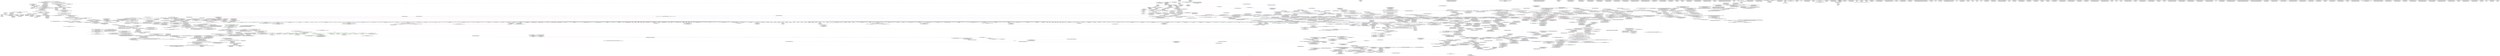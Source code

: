 digraph "SVFIR" {
	label="SVFIR";

	Node0x5587242b3970 [shape=record,shape=diamond,label="{DummyValVar ID: 2422}"];
	Node0x558724204c10 [shape=record,shape=diamond,label="{DummyValVar ID: 2421}"];
	Node0x558724204c10 -> Node0x55872407cdf0[color=blue];
	Node0x5587241ec110 [shape=record,shape=diamond,label="{DummyValVar ID: 2420}"];
	Node0x5587241ec110 -> Node0x558724074300[color=blue];
	Node0x5587241c5310 [shape=record,shape=diamond,label="{DummyValVar ID: 2419}"];
	Node0x5587241c5310 -> Node0x5587241c48d0[color=blue];
	Node0x5587241c4e80 [shape=record,shape=hexagon,label="{[_ZSt18uninitialized_copyIN9__gnu_cxx17__normal_iteratorIPK11BankAccountSt6vectorIS2_SaIS2_EEEEPS2_ET0_T_SB_SA_] GepValVar ID: 2418 with offset_0\n   %3 = bitcast %\"class.__gnu_cxx::__normal_iterator\"* %__last to i8* }"];
	Node0x5587241c4e80 -> Node0x5587241c5310[color=red];
	Node0x5587241c48d0 [shape=record,shape=hexagon,label="{[_ZSt18uninitialized_copyIN9__gnu_cxx17__normal_iteratorIPK11BankAccountSt6vectorIS2_SaIS2_EEEEPS2_ET0_T_SB_SA_] GepValVar ID: 2417 with offset_0\n   %2 = bitcast %\"class.__gnu_cxx::__normal_iterator\"* %agg.tmp2 to i8* }"];
	Node0x5587241c31e0 [shape=record,shape=diamond,label="{DummyValVar ID: 2416}"];
	Node0x5587241c31e0 -> Node0x5587241c27a0[color=blue];
	Node0x5587241c2d50 [shape=record,shape=hexagon,label="{[_ZSt18uninitialized_copyIN9__gnu_cxx17__normal_iteratorIPK11BankAccountSt6vectorIS2_SaIS2_EEEEPS2_ET0_T_SB_SA_] GepValVar ID: 2415 with offset_0\n   %1 = bitcast %\"class.__gnu_cxx::__normal_iterator\"* %__first to i8* }"];
	Node0x5587241c2d50 -> Node0x5587241c31e0[color=red];
	Node0x5587241c27a0 [shape=record,shape=hexagon,label="{[_ZSt18uninitialized_copyIN9__gnu_cxx17__normal_iteratorIPK11BankAccountSt6vectorIS2_SaIS2_EEEEPS2_ET0_T_SB_SA_] GepValVar ID: 2414 with offset_0\n   %0 = bitcast %\"class.__gnu_cxx::__normal_iterator\"* %agg.tmp to i8* }"];
	Node0x5587241863e0 [shape=record,shape=diamond,label="{DummyValVar ID: 2413}"];
	Node0x5587241863e0 -> Node0x5587241859a0[color=blue];
	Node0x558724185f50 [shape=record,shape=hexagon,label="{[_ZSt22__uninitialized_copy_aIN9__gnu_cxx17__normal_iteratorIPK11BankAccountSt6vectorIS2_SaIS2_EEEEPS2_S2_ET0_T_SB_SA_RSaIT1_E] GepValVar ID: 2412 with offset_0\n   %4 = bitcast %\"class.__gnu_cxx::__normal_iterator\"* %__last to i8* }"];
	Node0x558724185f50 -> Node0x5587241863e0[color=red];
	Node0x5587241859a0 [shape=record,shape=hexagon,label="{[_ZSt22__uninitialized_copy_aIN9__gnu_cxx17__normal_iteratorIPK11BankAccountSt6vectorIS2_SaIS2_EEEEPS2_S2_ET0_T_SB_SA_RSaIT1_E] GepValVar ID: 2411 with offset_0\n   %3 = bitcast %\"class.__gnu_cxx::__normal_iterator\"* %agg.tmp2 to i8* }"];
	Node0x5587241842b0 [shape=record,shape=diamond,label="{DummyValVar ID: 2410}"];
	Node0x5587241842b0 -> Node0x558724183870[color=blue];
	Node0x558724183e20 [shape=record,shape=hexagon,label="{[_ZSt22__uninitialized_copy_aIN9__gnu_cxx17__normal_iteratorIPK11BankAccountSt6vectorIS2_SaIS2_EEEEPS2_S2_ET0_T_SB_SA_RSaIT1_E] GepValVar ID: 2409 with offset_0\n   %2 = bitcast %\"class.__gnu_cxx::__normal_iterator\"* %__first to i8* }"];
	Node0x558724183e20 -> Node0x5587241842b0[color=red];
	Node0x558724183870 [shape=record,shape=hexagon,label="{[_ZSt22__uninitialized_copy_aIN9__gnu_cxx17__normal_iteratorIPK11BankAccountSt6vectorIS2_SaIS2_EEEEPS2_S2_ET0_T_SB_SA_RSaIT1_E] GepValVar ID: 2408 with offset_0\n   %1 = bitcast %\"class.__gnu_cxx::__normal_iterator\"* %agg.tmp to i8* }"];
	Node0x558724130dd0 [shape=record,shape=diamond,label="{DummyValVar ID: 2407}"];
	Node0x558724130dd0 -> Node0x558724130390[color=blue];
	Node0x558724130940 [shape=record,shape=hexagon,label="{[_ZN4BankC2ERKS_] GepValVar ID: 2406 with offset_0\n   %4 = bitcast i32* %hh3 to i8* }"];
	Node0x558724130940 -> Node0x558724130dd0[color=red];
	Node0x558724130390 [shape=record,shape=hexagon,label="{[_ZN4BankC2ERKS_] GepValVar ID: 2405 with offset_0\n   %3 = bitcast i32* %hh to i8* }"];
	Node0x5587240e81e0 [shape=record,shape=hexagon,label="{GepValVar ID: 2404 with offset_2\n @llvm.global_ctors = appending global [1 x \{ i32, void ()*, i8* \}] [\{ i32, void ()*, i8* \} \{ i32 65535, void ()* @_GLOBAL__sub_I_test.cpp, i8* null \}] \{ Glob  \}}"];
	Node0x5587240e7ae0 [shape=record,shape=hexagon,label="{GepValVar ID: 2403 with offset_1\n @llvm.global_ctors = appending global [1 x \{ i32, void ()*, i8* \}] [\{ i32, void ()*, i8* \} \{ i32 65535, void ()* @_GLOBAL__sub_I_test.cpp, i8* null \}] \{ Glob  \}}"];
	Node0x558723e2a880 [shape=record,shape=hexagon,label="{GepValVar ID: 2402 with offset_0\n @llvm.global_ctors = appending global [1 x \{ i32, void ()*, i8* \}] [\{ i32, void ()*, i8* \} \{ i32 65535, void ()* @_GLOBAL__sub_I_test.cpp, i8* null \}] \{ Glob  \}}"];
	Node0x5587240700a0 [shape=record,shape=box,label="{[_ZSt7forwardI11BankAccountEOT_RNSt16remove_referenceIS1_E4typeE] RetPN ID: 2282 unique return node for function _ZSt7forwardI11BankAccountEOT_RNSt16remove_referenceIS1_E4typeE}"];
	Node0x5587240700a0 -> Node0x5587240a32b0[color=black,style=dotted];
	Node0x5587240700a0 -> Node0x5587240a4f30[color=black,style=dotted];
	Node0x55872406fe40 [shape=record,shape=box,label="{[_ZSt4moveIR11BankAccountEONSt16remove_referenceIT_E4typeEOS3_] RetPN ID: 2252 unique return node for function _ZSt4moveIR11BankAccountEONSt16remove_referenceIT_E4typeEOS3_}"];
	Node0x55872406fe40 -> Node0x5587240a1760[color=black,style=dotted];
	Node0x55872406fab0 [shape=record,shape=box,label="{[_ZSt12__niter_baseIP11BankAccountET_S2_] RetPN ID: 2194 unique return node for function _ZSt12__niter_baseIP11BankAccountET_S2_}"];
	Node0x55872406fab0 -> Node0x55872409ca30[color=black,style=dotted];
	Node0x55872406fab0 -> Node0x55872409cc90[color=black,style=dotted];
	Node0x55872406fab0 -> Node0x55872409cef0[color=black,style=dotted];
	Node0x55872406f980 [shape=record,shape=box,label="{[_ZSt14__relocate_a_1IP11BankAccountS1_SaIS0_EET0_T_S4_S3_RT1_] RetPN ID: 2148 unique return node for function _ZSt14__relocate_a_1IP11BankAccountS1_SaIS0_EET0_T_S4_S3_RT1_}"];
	Node0x55872406f980 -> Node0x55872409d280[color=black,style=dotted];
	Node0x55872406f850 [shape=record,shape=box,label="{[_ZSt12__relocate_aIP11BankAccountS1_SaIS0_EET0_T_S4_S3_RT1_] RetPN ID: 2118 unique return node for function _ZSt12__relocate_aIP11BankAccountS1_SaIS0_EET0_T_S4_S3_RT1_}"];
	Node0x55872406f850 -> Node0x55872409b600[color=black,style=dotted];
	Node0x55872406f720 [shape=record,shape=box,label="{[_ZNSt6vectorI11BankAccountSaIS0_EE14_S_do_relocateEPS0_S3_S3_RS1_St17integral_constantIbLb1EE] RetPN ID: 2091 unique return node for function _ZNSt6vectorI11BankAccountSaIS0_EE14_S_do_relocateEPS0_S3_S3_RS1_St17integral_constantIbLb1EE}"];
	Node0x55872406f720 -> Node0x558724091cd0[color=black,style=dotted];
	Node0x55872406f4c0 [shape=record,shape=box,label="{[_ZSt3minImERKT_S2_S2_] RetPN ID: 2050 unique return node for function _ZSt3minImERKT_S2_S2_}"];
	Node0x55872406f4c0 -> Node0x558724096d90[color=black,style=dotted];
	Node0x55872406f390 [shape=record,shape=box,label="{[_ZNSt16allocator_traitsISaI11BankAccountEE8max_sizeERKS1_] RetPN ID: 2041 unique return node for function _ZNSt16allocator_traitsISaI11BankAccountEE8max_sizeERKS1_}"];
	Node0x55872406f390 -> Node0x558724096a00[color=black,style=dotted];
	Node0x55872406f260 [shape=record,shape=box,label="{[_ZNSt6vectorI11BankAccountSaIS0_EE11_S_max_sizeERKS1_] RetPN ID: 2017 unique return node for function _ZNSt6vectorI11BankAccountSaIS0_EE11_S_max_sizeERKS1_}"];
	Node0x55872406f260 -> Node0x558724094530[color=black,style=dotted];
	Node0x55872406f000 [shape=record,shape=box,label="{[_ZNKSt6vectorI11BankAccountSaIS0_EE8max_sizeEv] RetPN ID: 1977 unique return node for function _ZNKSt6vectorI11BankAccountSaIS0_EE8max_sizeEv}"];
	Node0x55872406f000 -> Node0x55872405b7b0[color=black,style=dotted];
	Node0x55872406f000 -> Node0x55872408d200[color=black,style=dotted];
	Node0x55872406f000 -> Node0x55872408d460[color=black,style=dotted];
	Node0x55872406ec70 [shape=record,shape=box,label="{[_ZNK9__gnu_cxx17__normal_iteratorIP11BankAccountSt6vectorIS1_SaIS1_EEE4baseEv] RetPN ID: 1936 unique return node for function _ZNK9__gnu_cxx17__normal_iteratorIP11BankAccountSt6vectorIS1_SaIS1_EEE4baseEv}"];
	Node0x55872406ec70 -> Node0x558724086980[color=black,style=dotted];
	Node0x55872406ec70 -> Node0x558724087560[color=black,style=dotted];
	Node0x55872406ec70 -> Node0x55872408e9c0[color=black,style=dotted];
	Node0x55872406ec70 -> Node0x55872408ed50[color=black,style=dotted];
	Node0x55872406eb40 [shape=record,shape=box,label="{[_ZNSt6vectorI11BankAccountSaIS0_EE11_S_relocateEPS0_S3_S3_RS1_] RetPN ID: 1909 unique return node for function _ZNSt6vectorI11BankAccountSaIS0_EE11_S_relocateEPS0_S3_S3_RS1_}"];
	Node0x55872406eb40 -> Node0x558724086f70[color=black,style=dotted];
	Node0x55872406eb40 -> Node0x558724087db0[color=black,style=dotted];
	Node0x55872406ea10 [shape=record,shape=box,label="{[_ZNSt6vectorI11BankAccountSaIS0_EE5beginEv] RetPN ID: 1893 unique return node for function _ZNSt6vectorI11BankAccountSaIS0_EE5beginEv}"];
	Node0x55872406ea10 -> Node0x558724084bd0[color=black,style=dotted];
	Node0x55872406e8e0 [shape=record,shape=box,label="{[_ZN9__gnu_cxxmiIP11BankAccountSt6vectorIS1_SaIS1_EEEENS_17__normal_iteratorIT_T0_E15difference_typeERKS9_SC_] RetPN ID: 1873 unique return node for function _ZN9__gnu_cxxmiIP11BankAccountSt6vectorIS1_SaIS1_EEEENS_17__normal_iteratorIT_T0_E15difference_typeERKS9_SC_}"];
	Node0x55872406e8e0 -> Node0x558724084e30[color=black,style=dotted];
	Node0x5587240d88a0 [shape=record,shape=box,label="{[_ZSt7forwardIRK11BankAccountEOT_RNSt16remove_referenceIS3_E4typeE] RetPN ID: 1327 unique return node for function _ZSt7forwardIRK11BankAccountEOT_RNSt16remove_referenceIS3_E4typeE}"];
	Node0x5587240d88a0 -> Node0x558724042510[color=black,style=dotted];
	Node0x5587240d88a0 -> Node0x5587240819f0[color=black,style=dotted];
	Node0x5587240d88a0 -> Node0x558724086130[color=black,style=dotted];
	Node0x5587240d88a0 -> Node0x55872405a380[color=black,style=dotted];
	Node0x55872406d380 [shape=record,shape=box,label="{[_ZSt10_ConstructI11BankAccountJRKS0_EEvPT_DpOT0_] ValVar ID: 1253\n   %0 = load %class.BankAccount*, %class.BankAccount** %__p.addr, align 8 }"];
	Node0x55872406d380 -> Node0x55872406d4b0[color=black];
	Node0x55872406c080 [shape=record,shape=box,label="{[_ZN9__gnu_cxxneIPK11BankAccountSt6vectorIS1_SaIS1_EEEEbRKNS_17__normal_iteratorIT_T0_EESC_] ValVar ID: 1234\n   %0 = load %\"class.__gnu_cxx::__normal_iterator\"*, %\"class.__gnu_cxx::__normal_iterator\"** %__lhs.addr, align 8 }"];
	Node0x55872406c080 -> Node0x558724073130[color=black,style=dashed];
	Node0x55872406ba90 [shape=record,shape=box,label="{[_ZNSt20__uninitialized_copyILb0EE13__uninit_copyIN9__gnu_cxx17__normal_iteratorIPK11BankAccountSt6vectorIS4_SaIS4_EEEEPS4_EET0_T_SD_SC_] ValVar ID: 1220\n   %14 = extractvalue \{ i8*, i32 \} %13, 0 }"];
	Node0x55872406ba90 -> Node0x558724072b40[color=black,style=dashed];
	Node0x55872406b4a0 [shape=record,shape=box,label="{[_ZNSt20__uninitialized_copyILb0EE13__uninit_copyIN9__gnu_cxx17__normal_iteratorIPK11BankAccountSt6vectorIS4_SaIS4_EEEEPS4_EET0_T_SD_SC_] ValVar ID: 1215\n   %sel = load i32, i32* %ehselector.slot, align 4 }"];
	Node0x55872406afe0 [shape=record,shape=box,label="{[_ZNSt20__uninitialized_copyILb0EE13__uninit_copyIN9__gnu_cxx17__normal_iteratorIPK11BankAccountSt6vectorIS4_SaIS4_EEEEPS4_EET0_T_SD_SC_] ValVar ID: 1207\n   br label %eh.resume }"];
	Node0x55872406ac50 [shape=record,shape=box,label="{[__clang_call_terminate] ValVar ID: 904\n __clang_call_terminate }"];
	Node0x55872406a660 [shape=record,shape=box,label="{[_ZNSt20__uninitialized_copyILb0EE13__uninit_copyIN9__gnu_cxx17__normal_iteratorIPK11BankAccountSt6vectorIS4_SaIS4_EEEEPS4_EET0_T_SD_SC_] ValVar ID: 1199\n   %10 = landingpad \{ i8*, i32 \}\n          cleanup }"];
	Node0x55872406a400 [shape=record,shape=box,label="{[_ZNSt20__uninitialized_copyILb0EE13__uninit_copyIN9__gnu_cxx17__normal_iteratorIPK11BankAccountSt6vectorIS4_SaIS4_EEEEPS4_EET0_T_SD_SC_] ValVar ID: 1197\n   %9 = load %class.BankAccount*, %class.BankAccount** %__cur, align 8 }"];
	Node0x55872406a400 -> Node0x5587240d7930[color=grey];
	Node0x55872406a1a0 [shape=record,shape=box,label="{[__cxa_end_catch] ValVar ID: 1205\n __cxa_end_catch }"];
	Node0x558724069e10 [shape=record,shape=box,label="{[_ZN9__gnu_cxxneIPK11BankAccountSt6vectorIS1_SaIS1_EEEEbRKNS_17__normal_iteratorIT_T0_EESC_] ValVar ID: 414\n _ZN9__gnu_cxxneIPK11BankAccountSt6vectorIS1_SaIS1_EEEEbRKNS_17__normal_iteratorIT_T0_EESC_ }"];
	Node0x558724069a80 [shape=record,shape=box,label="{[_ZNSt20__uninitialized_copyILb0EE13__uninit_copyIN9__gnu_cxx17__normal_iteratorIPK11BankAccountSt6vectorIS4_SaIS4_EEEEPS4_EET0_T_SD_SC_] ValVar ID: 1185\n   %exn = load i8*, i8** %exn.slot, align 8 }"];
	Node0x5587240695c0 [shape=record,shape=box,label="{[_ZNSt20__uninitialized_copyILb0EE13__uninit_copyIN9__gnu_cxx17__normal_iteratorIPK11BankAccountSt6vectorIS4_SaIS4_EEEEPS4_EET0_T_SD_SC_] ValVar ID: 1181\n   %5 = extractvalue \{ i8*, i32 \} %3, 1 }"];
	Node0x5587240695c0 -> Node0x5587240675b0[color=blue];
	Node0x558724069360 [shape=record,shape=box,label="{[_ZNSt20__uninitialized_copyILb0EE13__uninit_copyIN9__gnu_cxx17__normal_iteratorIPK11BankAccountSt6vectorIS4_SaIS4_EEEEPS4_EET0_T_SD_SC_] ValVar ID: 1179\n   %4 = extractvalue \{ i8*, i32 \} %3, 0 }"];
	Node0x558724069360 -> Node0x558724067480[color=blue];
	Node0x558724068ea0 [shape=record,shape=box,label="{[_ZNSt20__uninitialized_copyILb0EE13__uninit_copyIN9__gnu_cxx17__normal_iteratorIPK11BankAccountSt6vectorIS4_SaIS4_EEEEPS4_EET0_T_SD_SC_] ValVar ID: 1175\n   %incdec.ptr = getelementptr inbounds %class.BankAccount, %class.BankAccount* %2, i32 1 }"];
	Node0x558724068ea0 -> Node0x558724067350[color=blue];
	Node0x558724068d70 [shape=record,shape=box,label="{[_ZNSt20__uninitialized_copyILb0EE13__uninit_copyIN9__gnu_cxx17__normal_iteratorIPK11BankAccountSt6vectorIS4_SaIS4_EEEEPS4_EET0_T_SD_SC_] ValVar ID: 1174\n   %2 = load %class.BankAccount*, %class.BankAccount** %__cur, align 8 }"];
	Node0x558724068d70 -> Node0x558724068ea0[color=purple];
	Node0x5587240683f0 [shape=record,shape=box,label="{[_ZNSt20__uninitialized_copyILb0EE13__uninit_copyIN9__gnu_cxx17__normal_iteratorIPK11BankAccountSt6vectorIS4_SaIS4_EEEEPS4_EET0_T_SD_SC_] ValVar ID: 1162\n   br i1 %call, label %for.body, label %for.end }"];
	Node0x558724068190 [shape=record,shape=box,label="{[_ZNSt20__uninitialized_copyILb0EE13__uninit_copyIN9__gnu_cxx17__normal_iteratorIPK11BankAccountSt6vectorIS4_SaIS4_EEEEPS4_EET0_T_SD_SC_] ValVar ID: 1171\n   br label %for.inc }"];
	Node0x558724068060 [shape=record,shape=box,label="{[_ZNSt20__uninitialized_copyILb0EE13__uninit_copyIN9__gnu_cxx17__normal_iteratorIPK11BankAccountSt6vectorIS4_SaIS4_EEEEPS4_EET0_T_SD_SC_] ValVar ID: 1163\n   %1 = load %class.BankAccount*, %class.BankAccount** %__cur, align 8 }"];
	Node0x558724068060 -> Node0x558724042640[color=black,style=dashed];
	Node0x5587240676e0 [shape=record,shape=box,label="{[_ZNSt20__uninitialized_copyILb0EE13__uninit_copyIN9__gnu_cxx17__normal_iteratorIPK11BankAccountSt6vectorIS4_SaIS4_EEEEPS4_EET0_T_SD_SC_] ValVar ID: 1152\n   %coerce.dive = getelementptr inbounds %\"class.__gnu_cxx::__normal_iterator\", %\"class.__gnu_cxx::__normal_iterator\"* %__first, i32 0, i32 0 }"];
	Node0x558724067480 [shape=record,shape=box,label="{[_ZNSt20__uninitialized_copyILb0EE13__uninit_copyIN9__gnu_cxx17__normal_iteratorIPK11BankAccountSt6vectorIS4_SaIS4_EEEEPS4_EET0_T_SD_SC_] ValVar ID: 1148\n   %exn.slot = alloca i8*, align 8 }"];
	Node0x558724067480 -> Node0x558724069a80[color=red];
	Node0x558724067480 -> Node0x55872406b370[color=red];
	Node0x558724067350 [shape=record,shape=box,label="{[_ZNSt20__uninitialized_copyILb0EE13__uninit_copyIN9__gnu_cxx17__normal_iteratorIPK11BankAccountSt6vectorIS4_SaIS4_EEEEPS4_EET0_T_SD_SC_] ValVar ID: 1146\n   %__cur = alloca %class.BankAccount*, align 8 }"];
	Node0x558724067350 -> Node0x558724068060[color=red];
	Node0x558724067350 -> Node0x558724068d70[color=red];
	Node0x558724067350 -> Node0x558724069ce0[color=red];
	Node0x558724067350 -> Node0x55872406a400[color=red];
	Node0x558724066fc0 [shape=record,shape=box,label="{[_ZNSt20__uninitialized_copyILb0EE13__uninit_copyIN9__gnu_cxx17__normal_iteratorIPK11BankAccountSt6vectorIS4_SaIS4_EEEEPS4_EET0_T_SD_SC_] ValVar ID: 1140\n   %__first = alloca %\"class.__gnu_cxx::__normal_iterator\", align 8 }"];
	Node0x558724066fc0 -> Node0x5587240676e0[color=purple];
	Node0x558724066fc0 -> Node0x55872401e730[color=black,style=dashed];
	Node0x558724066fc0 -> Node0x5587240430f0[color=black,style=dashed];
	Node0x558724066fc0 -> Node0x558724043940[color=black,style=dashed];
	Node0x558724065f20 [shape=record,shape=box,label="{[_ZSt18uninitialized_copyIN9__gnu_cxx17__normal_iteratorIPK11BankAccountSt6vectorIS2_SaIS2_EEEEPS2_ET0_T_SB_SA_] ValVar ID: 1122\n   %1 = bitcast %\"class.__gnu_cxx::__normal_iterator\"* %__first to i8* }"];
	Node0x558724065f20 -> Node0x5587241c2d50[color=purple];
	Node0x558724065340 [shape=record,shape=box,label="{[_ZSt18uninitialized_copyIN9__gnu_cxx17__normal_iteratorIPK11BankAccountSt6vectorIS2_SaIS2_EEEEPS2_ET0_T_SB_SA_] ValVar ID: 1108\n   %__assignable = alloca i8, align 1 }"];
	Node0x558724065210 [shape=record,shape=box,label="{[_ZSt18uninitialized_copyIN9__gnu_cxx17__normal_iteratorIPK11BankAccountSt6vectorIS2_SaIS2_EEEEPS2_ET0_T_SB_SA_] ValVar ID: 1106\n   %__result.addr = alloca %class.BankAccount*, align 8 }"];
	Node0x558724065210 -> Node0x558724066510[color=red];
	Node0x5587240650e0 [shape=record,shape=box,label="{[_ZSt18uninitialized_copyIN9__gnu_cxx17__normal_iteratorIPK11BankAccountSt6vectorIS2_SaIS2_EEEEPS2_ET0_T_SB_SA_] ValVar ID: 1104\n   %__last = alloca %\"class.__gnu_cxx::__normal_iterator\", align 8 }"];
	Node0x5587240650e0 -> Node0x5587240662b0[color=black];
	Node0x5587240650e0 -> Node0x558724065800[color=purple];
	Node0x558724064fb0 [shape=record,shape=box,label="{[_ZSt18uninitialized_copyIN9__gnu_cxx17__normal_iteratorIPK11BankAccountSt6vectorIS2_SaIS2_EEEEPS2_ET0_T_SB_SA_] ValVar ID: 1102\n   %__first = alloca %\"class.__gnu_cxx::__normal_iterator\", align 8 }"];
	Node0x558724064fb0 -> Node0x558724065f20[color=black];
	Node0x558724064fb0 -> Node0x5587240656d0[color=purple];
	Node0x558724064c20 [shape=record,shape=box,label="{[_ZSt18uninitialized_copyIN9__gnu_cxx17__normal_iteratorIPK11BankAccountSt6vectorIS2_SaIS2_EEEEPS2_ET0_T_SB_SA_] ValVar ID: 815\n _ZSt18uninitialized_copyIN9__gnu_cxx17__normal_iteratorIPK11BankAccountSt6vectorIS2_SaIS2_EEEEPS2_ET0_T_SB_SA_ }"];
	Node0x558724064890 [shape=record,shape=box,label="{[_ZNSt20__uninitialized_copyILb0EE13__uninit_copyIN9__gnu_cxx17__normal_iteratorIPK11BankAccountSt6vectorIS4_SaIS4_EEEEPS4_EET0_T_SD_SC_] ValVar ID: 1138\n %class.BankAccount* %__last.coerce \{ 1st arg _ZNSt20__uninitialized_copyILb0EE13__uninit_copyIN9__gnu_cxx17__normal_iteratorIPK11BankAccountSt6vectorIS4_SaIS4_EEEEPS4_EET0_T_SD_SC_  \}}"];
	Node0x558724064890 -> Node0x558724067810[color=blue];
	Node0x558724064500 [shape=record,shape=box,label="{[_ZN9__gnu_cxx13new_allocatorI11BankAccountED2Ev] ValVar ID: 1096\n   %this1 = load %\"class.__gnu_cxx::new_allocator\"*, %\"class.__gnu_cxx::new_allocator\"** %this.addr, align 8 }"];
	Node0x5587240643d0 [shape=record,shape=box,label="{[_ZN9__gnu_cxx13new_allocatorI11BankAccountED2Ev] ValVar ID: 1093\n   %this.addr = alloca %\"class.__gnu_cxx::new_allocator\"*, align 8 }"];
	Node0x5587240643d0 -> Node0x558724064500[color=red];
	Node0x5587240642a0 [shape=record,shape=box,label="{[_ZSt17__throw_bad_allocv] ValVar ID: 1073\n _ZSt17__throw_bad_allocv }"];
	Node0x558724063f10 [shape=record,shape=box,label="{[_ZNK9__gnu_cxx13new_allocatorI11BankAccountE8max_sizeEv] ValVar ID: 1087\n   %this1 = load %\"class.__gnu_cxx::new_allocator\"*, %\"class.__gnu_cxx::new_allocator\"** %this.addr, align 8 }"];
	Node0x558724063de0 [shape=record,shape=box,label="{[_ZNK9__gnu_cxx13new_allocatorI11BankAccountE8max_sizeEv] ValVar ID: 1084\n   %this.addr = alloca %\"class.__gnu_cxx::new_allocator\"*, align 8 }"];
	Node0x558724063de0 -> Node0x558724063f10[color=red];
	Node0x558724063cb0 [shape=record,shape=box,label="{[_ZNK9__gnu_cxx13new_allocatorI11BankAccountE8max_sizeEv] ValVar ID: 1083\n %\"class.__gnu_cxx::new_allocator\"* %this \{ 0th arg _ZNK9__gnu_cxx13new_allocatorI11BankAccountE8max_sizeEv  \}}"];
	Node0x558724063cb0 -> Node0x558724063de0[color=blue];
	Node0x558724063b80 [shape=record,shape=box,label="{[_ZNK9__gnu_cxx13new_allocatorI11BankAccountE8max_sizeEv] ValVar ID: 1068\n _ZNK9__gnu_cxx13new_allocatorI11BankAccountE8max_sizeEv }"];
	Node0x558724063920 [shape=record,shape=box,label="{[_ZN9__gnu_cxx13new_allocatorI11BankAccountE8allocateEmPKv] ValVar ID: 1080\n   %3 = bitcast i8* %call2 to %class.BankAccount* }"];
	Node0x558724063920 -> Node0x5587240d7340[color=grey];
	Node0x5587240637f0 [shape=record,shape=box,label="{[_ZN9__gnu_cxx13new_allocatorI11BankAccountE8allocateEmPKv] ValVar ID: 1078\n   %call2 = call noalias nonnull i8* @_Znwm(i64 %mul) #16 }"];
	Node0x5587240637f0 -> Node0x558724063920[color=black];
	Node0x5587240636c0 [shape=record,shape=box,label="{[_ZN9__gnu_cxx13new_allocatorI11BankAccountE8allocateEmPKv] ValVar ID: 1077\n   %mul = mul i64 %2, 40 }"];
	Node0x558724063590 [shape=record,shape=box,label="{[_ZN9__gnu_cxx13new_allocatorI11BankAccountE8allocateEmPKv] ValVar ID: 1076\n   %2 = load i64, i64* %__n.addr, align 8 }"];
	Node0x558724063590 -> Node0x5587240636c0[color=grey];
	Node0x558724063200 [shape=record,shape=box,label="{[_ZN9__gnu_cxx13new_allocatorI11BankAccountED2Ev] ValVar ID: 1092\n %\"class.__gnu_cxx::new_allocator\"* %this \{ 0th arg _ZN9__gnu_cxx13new_allocatorI11BankAccountED2Ev  \}}"];
	Node0x558724063200 -> Node0x5587240643d0[color=blue];
	Node0x5587240630d0 [shape=record,shape=box,label="{[_ZN9__gnu_cxx13new_allocatorI11BankAccountED2Ev] ValVar ID: 776\n _ZN9__gnu_cxx13new_allocatorI11BankAccountED2Ev }"];
	Node0x558724062fa0 [shape=record,shape=box,label="{[_ZN9__gnu_cxx13new_allocatorI11BankAccountE8allocateEmPKv] ValVar ID: 1071\n   br i1 %cmp, label %if.then, label %if.end }"];
	Node0x558724062c10 [shape=record,shape=box,label="{[_ZN9__gnu_cxx13new_allocatorI11BankAccountE8allocateEmPKv] ValVar ID: 1070\n   %cmp = icmp ugt i64 %1, %call }"];
	Node0x558724062c10 -> Node0x558724062fa0[color=grey];
	Node0x558724062ae0 [shape=record,shape=box,label="{[_ZN9__gnu_cxx13new_allocatorI11BankAccountE8allocateEmPKv] ValVar ID: 1067\n   %call = call i64 @_ZNK9__gnu_cxx13new_allocatorI11BankAccountE8max_sizeEv(%\"class.__gnu_cxx::new_allocator\"* nonnull align 1 dereferenceable(1) %this1) #3 }"];
	Node0x558724062880 [shape=record,shape=box,label="{[_ZN9__gnu_cxx13new_allocatorI11BankAccountE8allocateEmPKv] ValVar ID: 1066\n   %1 = load i64, i64* %__n.addr, align 8 }"];
	Node0x558724062880 -> Node0x558724062c10[color=grey];
	Node0x558724062750 [shape=record,shape=box,label="{[_ZN9__gnu_cxx13new_allocatorI11BankAccountE8allocateEmPKv] ValVar ID: 1065\n   %this1 = load %\"class.__gnu_cxx::new_allocator\"*, %\"class.__gnu_cxx::new_allocator\"** %this.addr, align 8 }"];
	Node0x558724062750 -> Node0x558724063cb0[color=black,style=dashed];
	Node0x5587240623c0 [shape=record,shape=box,label="{[_ZN9__gnu_cxx13new_allocatorI11BankAccountE8allocateEmPKv] ValVar ID: 1060\n   %.addr = alloca i8*, align 8 }"];
	Node0x558724062290 [shape=record,shape=box,label="{[_ZN9__gnu_cxx13new_allocatorI11BankAccountE8allocateEmPKv] ValVar ID: 1058\n   %__n.addr = alloca i64, align 8 }"];
	Node0x558724062290 -> Node0x558724062880[color=red];
	Node0x558724062290 -> Node0x558724063590[color=red];
	Node0x558724062160 [shape=record,shape=box,label="{[_ZN9__gnu_cxx13new_allocatorI11BankAccountE8allocateEmPKv] ValVar ID: 1056\n   %this.addr = alloca %\"class.__gnu_cxx::new_allocator\"*, align 8 }"];
	Node0x558724062160 -> Node0x558724062750[color=red];
	Node0x558724061ca0 [shape=record,shape=box,label="{[_ZN9__gnu_cxx13new_allocatorI11BankAccountE8allocateEmPKv] ValVar ID: 1049\n _ZN9__gnu_cxx13new_allocatorI11BankAccountE8allocateEmPKv }"];
	Node0x558724061910 [shape=record,shape=box,label="{[_ZNSt16allocator_traitsISaI11BankAccountEE8allocateERS1_m] ValVar ID: 1047\n   %2 = load i64, i64* %__n.addr, align 8 }"];
	Node0x558724061910 -> Node0x558724050590[color=black,style=dashed];
	Node0x5587240617e0 [shape=record,shape=box,label="{[_ZNSt16allocator_traitsISaI11BankAccountEE8allocateERS1_m] ValVar ID: 1046\n   %1 = bitcast %\"class.std::allocator\"* %0 to %\"class.__gnu_cxx::new_allocator\"* }"];
	Node0x5587240617e0 -> Node0x558724050460[color=black,style=dashed];
	Node0x5587240616b0 [shape=record,shape=box,label="{[_ZNSt16allocator_traitsISaI11BankAccountEE8allocateERS1_m] ValVar ID: 1045\n   %0 = load %\"class.std::allocator\"*, %\"class.std::allocator\"** %__a.addr, align 8 }"];
	Node0x5587240616b0 -> Node0x5587240617e0[color=black];
	Node0x558724061450 [shape=record,shape=box,label="{[_ZNSt16allocator_traitsISaI11BankAccountEE8allocateERS1_m] ValVar ID: 1041\n   %__n.addr = alloca i64, align 8 }"];
	Node0x558724061450 -> Node0x558724061910[color=red];
	Node0x558724061320 [shape=record,shape=box,label="{[_ZNSt16allocator_traitsISaI11BankAccountEE8allocateERS1_m] ValVar ID: 1039\n   %__a.addr = alloca %\"class.std::allocator\"*, align 8 }"];
	Node0x558724061320 -> Node0x5587240616b0[color=red];
	Node0x5587240611f0 [shape=record,shape=box,label="{[_ZNSt16allocator_traitsISaI11BankAccountEE8allocateERS1_m] ValVar ID: 1029\n _ZNSt16allocator_traitsISaI11BankAccountEE8allocateERS1_m }"];
	Node0x5587240610c0 [shape=record,shape=box,label="{[_ZNSt12_Vector_baseI11BankAccountSaIS0_EE11_M_allocateEm] ValVar ID: 1034\n   %cond = phi %class.BankAccount* [ %call, %cond.true ], [ null, %cond.false ] }"];
	Node0x5587240610c0 -> Node0x5587240d70e0[color=grey];
	Node0x558724060f90 [shape=record,shape=box,label="{[_ZNSt12_Vector_baseI11BankAccountSaIS0_EE11_M_allocateEm] ValVar ID: 1033\n   br label %cond.end }"];
	Node0x558724060e60 [shape=record,shape=box,label="{[_ZNSt12_Vector_baseI11BankAccountSaIS0_EE11_M_allocateEm] ValVar ID: 1031\n   br label %cond.end }"];
	Node0x558724060d30 [shape=record,shape=box,label="{[_ZNSt12_Vector_baseI11BankAccountSaIS0_EE11_M_allocateEm] ValVar ID: 1028\n   %call = call %class.BankAccount* @_ZNSt16allocator_traitsISaI11BankAccountEE8allocateERS1_m(%\"class.std::allocator\"* nonnull align 1 dereferenceable(1) %1, i64 %2) }"];
	Node0x558724060d30 -> Node0x5587240610c0[color=grey];
	Node0x5587240609a0 [shape=record,shape=box,label="{[_ZNSt12_Vector_baseI11BankAccountSaIS0_EE11_M_allocateEm] ValVar ID: 1027\n   %2 = load i64, i64* %__n.addr, align 8 }"];
	Node0x5587240609a0 -> Node0x5587240604e0[color=black,style=dashed];
	Node0x558724060870 [shape=record,shape=box,label="{[_ZNSt12_Vector_baseI11BankAccountSaIS0_EE11_M_allocateEm] ValVar ID: 1026\n   %1 = bitcast %\"struct.std::_Vector_base\<BankAccount, std::allocator\<BankAccount\>\>::_Vector_impl\"* %_M_impl to %\"class.std::allocator\"* }"];
	Node0x558724060870 -> Node0x5587240603b0[color=black,style=dashed];
	Node0x558724060740 [shape=record,shape=box,label="{[_ZNSt12_Vector_baseI11BankAccountSaIS0_EE11_M_allocateEm] ValVar ID: 1025\n   %_M_impl = getelementptr inbounds %\"struct.std::_Vector_base\", %\"struct.std::_Vector_base\"* %this1, i32 0, i32 0 }"];
	Node0x558724060740 -> Node0x558724060870[color=black];
	Node0x558724060610 [shape=record,shape=box,label="{[_ZNSt12_Vector_baseI11BankAccountSaIS0_EE11_M_allocateEm] ValVar ID: 1024\n   br i1 %cmp, label %cond.true, label %cond.false }"];
	Node0x5587240604e0 [shape=record,shape=box,label="{[_ZNSt16allocator_traitsISaI11BankAccountEE8allocateERS1_m] ValVar ID: 1038\n i64 %__n \{ 1st arg _ZNSt16allocator_traitsISaI11BankAccountEE8allocateERS1_m  \}}"];
	Node0x5587240604e0 -> Node0x558724061450[color=blue];
	Node0x5587240603b0 [shape=record,shape=box,label="{[_ZNSt16allocator_traitsISaI11BankAccountEE8allocateERS1_m] ValVar ID: 1037\n %\"class.std::allocator\"* %__a \{ 0th arg _ZNSt16allocator_traitsISaI11BankAccountEE8allocateERS1_m  \}}"];
	Node0x5587240603b0 -> Node0x558724061320[color=blue];
	Node0x558724060280 [shape=record,shape=box,label="{[_ZNSt12_Vector_baseI11BankAccountSaIS0_EE11_M_allocateEm] ValVar ID: 1023\n   %cmp = icmp ne i64 %0, 0 }"];
	Node0x558724060280 -> Node0x558724060610[color=grey];
	Node0x558724060150 [shape=record,shape=box,label="{[_ZNSt12_Vector_baseI11BankAccountSaIS0_EE11_M_allocateEm] ValVar ID: 1022\n   %0 = load i64, i64* %__n.addr, align 8 }"];
	Node0x558724060150 -> Node0x558724060280[color=grey];
	Node0x558724060020 [shape=record,shape=box,label="{[_ZNSt12_Vector_baseI11BankAccountSaIS0_EE11_M_allocateEm] ValVar ID: 1021\n   %this1 = load %\"struct.std::_Vector_base\"*, %\"struct.std::_Vector_base\"** %this.addr, align 8 }"];
	Node0x558724060020 -> Node0x558724060740[color=purple];
	Node0x55872405fdc0 [shape=record,shape=box,label="{[_ZNSt12_Vector_baseI11BankAccountSaIS0_EE11_M_allocateEm] ValVar ID: 1017\n   %__n.addr = alloca i64, align 8 }"];
	Node0x55872405fdc0 -> Node0x558724060150[color=red];
	Node0x55872405fdc0 -> Node0x5587240609a0[color=red];
	Node0x55872405fc90 [shape=record,shape=box,label="{[_ZNSt12_Vector_baseI11BankAccountSaIS0_EE11_M_allocateEm] ValVar ID: 1015\n   %this.addr = alloca %\"struct.std::_Vector_base\"*, align 8 }"];
	Node0x55872405fc90 -> Node0x558724060020[color=red];
	Node0x55872405fa30 [shape=record,shape=box,label="{[_ZNSt12_Vector_baseI11BankAccountSaIS0_EE11_M_allocateEm] ValVar ID: 978\n _ZNSt12_Vector_baseI11BankAccountSaIS0_EE11_M_allocateEm }"];
	Node0x55872405f6a0 [shape=record,shape=box,label="{[_ZNSt12_Vector_baseI11BankAccountSaIS0_EE12_Vector_implD2Ev] ValVar ID: 1009\n   %0 = bitcast %\"struct.std::_Vector_base\<BankAccount, std::allocator\<BankAccount\>\>::_Vector_impl\"* %this1 to %\"class.std::allocator\"* }"];
	Node0x55872405f6a0 -> Node0x55872404d9a0[color=black,style=dashed];
	Node0x55872405f570 [shape=record,shape=box,label="{[_ZNSt12_Vector_baseI11BankAccountSaIS0_EE12_Vector_implD2Ev] ValVar ID: 1008\n   %this1 = load %\"struct.std::_Vector_base\<BankAccount, std::allocator\<BankAccount\>\>::_Vector_impl\"*, %\"struct.std::_Vector_base\<BankAccount, std::allocator\<BankAccount\>\>::_Vector_impl\"** %this.addr, align 8 }"];
	Node0x55872405f570 -> Node0x55872405f6a0[color=black];
	Node0x55872405f440 [shape=record,shape=box,label="{[_ZNSt12_Vector_baseI11BankAccountSaIS0_EE12_Vector_implD2Ev] ValVar ID: 1005\n   %this.addr = alloca %\"struct.std::_Vector_base\<BankAccount, std::allocator\<BankAccount\>\>::_Vector_impl\"*, align 8 }"];
	Node0x55872405f440 -> Node0x55872405f570[color=red];
	Node0x55872405f310 [shape=record,shape=box,label="{[_ZNSt12_Vector_baseI11BankAccountSaIS0_EE11_M_allocateEm] ValVar ID: 1014\n i64 %__n \{ 1st arg _ZNSt12_Vector_baseI11BankAccountSaIS0_EE11_M_allocateEm  \}}"];
	Node0x55872405f310 -> Node0x55872405fdc0[color=blue];
	Node0x55872405f1e0 [shape=record,shape=box,label="{[_ZNSt12_Vector_baseI11BankAccountSaIS0_EE11_M_allocateEm] ValVar ID: 1013\n %\"struct.std::_Vector_base\"* %this \{ 0th arg _ZNSt12_Vector_baseI11BankAccountSaIS0_EE11_M_allocateEm  \}}"];
	Node0x55872405f1e0 -> Node0x55872405fc90[color=blue];
	Node0x55872405ef80 [shape=record,shape=box,label="{[_ZNSt12_Vector_baseI11BankAccountSaIS0_EE12_Vector_implD2Ev] ValVar ID: 1004\n %\"struct.std::_Vector_base\<BankAccount, std::allocator\<BankAccount\>\>::_Vector_impl\"* %this \{ 0th arg _ZNSt12_Vector_baseI11BankAccountSaIS0_EE12_Vector_implD2Ev  \}}"];
	Node0x55872405ef80 -> Node0x55872405f440[color=blue];
	Node0x55872405ee50 [shape=record,shape=box,label="{[_ZNSt12_Vector_baseI11BankAccountSaIS0_EE17_M_create_storageEm] ValVar ID: 1000\n   %_M_end_of_storage = getelementptr inbounds %\"struct.std::_Vector_base\<BankAccount, std::allocator\<BankAccount\>\>::_Vector_impl_data\", %\"struct.std::_Vector_base\<BankAccount, std::allocator\<BankAccount\>\>::_Vector_impl_data\"* %8, i32 0, i32 2 }"];
	Node0x55872405ed20 [shape=record,shape=box,label="{[_ZNSt12_Vector_baseI11BankAccountSaIS0_EE12_Vector_implD2Ev] ValVar ID: 759\n _ZNSt12_Vector_baseI11BankAccountSaIS0_EE12_Vector_implD2Ev }"];
	Node0x55872405ebf0 [shape=record,shape=box,label="{[_ZNSt12_Vector_baseI11BankAccountSaIS0_EE17_M_create_storageEm] ValVar ID: 999\n   %8 = bitcast %\"struct.std::_Vector_base\<BankAccount, std::allocator\<BankAccount\>\>::_Vector_impl\"* %_M_impl7 to %\"struct.std::_Vector_base\<BankAccount, std::allocator\<BankAccount\>\>::_Vector_impl_data\"* }"];
	Node0x55872405ebf0 -> Node0x55872405ee50[color=purple];
	Node0x55872405eac0 [shape=record,shape=box,label="{[_ZNSt12_Vector_baseI11BankAccountSaIS0_EE17_M_create_storageEm] ValVar ID: 998\n   %_M_impl7 = getelementptr inbounds %\"struct.std::_Vector_base\", %\"struct.std::_Vector_base\"* %this1, i32 0, i32 0 }"];
	Node0x55872405eac0 -> Node0x55872405ebf0[color=black];
	Node0x55872405e990 [shape=record,shape=box,label="{[_ZNSt12_Vector_baseI11BankAccountSaIS0_EE17_M_create_storageEm] ValVar ID: 997\n   %add.ptr = getelementptr inbounds %class.BankAccount, %class.BankAccount* %6, i64 %7 }"];
	Node0x55872405e990 -> Node0x55872405ee50[color=blue];
	Node0x55872405e860 [shape=record,shape=box,label="{[_ZNSt12_Vector_baseI11BankAccountSaIS0_EE17_M_create_storageEm] ValVar ID: 996\n   %7 = load i64, i64* %__n.addr, align 8 }"];
	Node0x55872405e730 [shape=record,shape=box,label="{[_ZNSt12_Vector_baseI11BankAccountSaIS0_EE17_M_create_storageEm] ValVar ID: 995\n   %6 = load %class.BankAccount*, %class.BankAccount** %_M_start6, align 8 }"];
	Node0x55872405e730 -> Node0x55872405e990[color=purple];
	Node0x55872405e600 [shape=record,shape=box,label="{[_ZNSt12_Vector_baseI11BankAccountSaIS0_EE17_M_create_storageEm] ValVar ID: 994\n   %_M_start6 = getelementptr inbounds %\"struct.std::_Vector_base\<BankAccount, std::allocator\<BankAccount\>\>::_Vector_impl_data\", %\"struct.std::_Vector_base\<BankAccount, std::allocator\<BankAccount\>\>::_Vector_impl_data\"* %5, i32 0, i32 0 }"];
	Node0x55872405e600 -> Node0x55872405e730[color=red];
	Node0x55872405e4d0 [shape=record,shape=box,label="{[_ZNSt12_Vector_baseI11BankAccountSaIS0_EE17_M_create_storageEm] ValVar ID: 993\n   %5 = bitcast %\"struct.std::_Vector_base\<BankAccount, std::allocator\<BankAccount\>\>::_Vector_impl\"* %_M_impl5 to %\"struct.std::_Vector_base\<BankAccount, std::allocator\<BankAccount\>\>::_Vector_impl_data\"* }"];
	Node0x55872405e4d0 -> Node0x55872405e600[color=purple];
	Node0x55872405e3a0 [shape=record,shape=box,label="{[_ZNSt12_Vector_baseI11BankAccountSaIS0_EE17_M_create_storageEm] ValVar ID: 992\n   %_M_impl5 = getelementptr inbounds %\"struct.std::_Vector_base\", %\"struct.std::_Vector_base\"* %this1, i32 0, i32 0 }"];
	Node0x55872405e3a0 -> Node0x55872405e4d0[color=black];
	Node0x55872405e270 [shape=record,shape=box,label="{[_ZNSt12_Vector_baseI11BankAccountSaIS0_EE17_M_create_storageEm] ValVar ID: 990\n   %_M_finish = getelementptr inbounds %\"struct.std::_Vector_base\<BankAccount, std::allocator\<BankAccount\>\>::_Vector_impl_data\", %\"struct.std::_Vector_base\<BankAccount, std::allocator\<BankAccount\>\>::_Vector_impl_data\"* %4, i32 0, i32 1 }"];
	Node0x55872405e140 [shape=record,shape=box,label="{[_ZNSt12_Vector_baseI11BankAccountSaIS0_EE17_M_create_storageEm] ValVar ID: 989\n   %4 = bitcast %\"struct.std::_Vector_base\<BankAccount, std::allocator\<BankAccount\>\>::_Vector_impl\"* %_M_impl4 to %\"struct.std::_Vector_base\<BankAccount, std::allocator\<BankAccount\>\>::_Vector_impl_data\"* }"];
	Node0x55872405e140 -> Node0x55872405e270[color=purple];
	Node0x55872405e010 [shape=record,shape=box,label="{[_ZNSt12_Vector_baseI11BankAccountSaIS0_EE17_M_create_storageEm] ValVar ID: 988\n   %_M_impl4 = getelementptr inbounds %\"struct.std::_Vector_base\", %\"struct.std::_Vector_base\"* %this1, i32 0, i32 0 }"];
	Node0x55872405e010 -> Node0x55872405e140[color=black];
	Node0x55872405dee0 [shape=record,shape=box,label="{[_ZNSt12_Vector_baseI11BankAccountSaIS0_EE17_M_create_storageEm] ValVar ID: 987\n   %3 = load %class.BankAccount*, %class.BankAccount** %_M_start3, align 8 }"];
	Node0x55872405dee0 -> Node0x55872405e270[color=blue];
	Node0x55872405ddb0 [shape=record,shape=box,label="{[_ZNSt12_Vector_baseI11BankAccountSaIS0_EE17_M_create_storageEm] ValVar ID: 986\n   %_M_start3 = getelementptr inbounds %\"struct.std::_Vector_base\<BankAccount, std::allocator\<BankAccount\>\>::_Vector_impl_data\", %\"struct.std::_Vector_base\<BankAccount, std::allocator\<BankAccount\>\>::_Vector_impl_data\"* %2, i32 0, i32 0 }"];
	Node0x55872405ddb0 -> Node0x55872405dee0[color=red];
	Node0x55872405dc80 [shape=record,shape=box,label="{[_ZNSt12_Vector_baseI11BankAccountSaIS0_EE17_M_create_storageEm] ValVar ID: 985\n   %2 = bitcast %\"struct.std::_Vector_base\<BankAccount, std::allocator\<BankAccount\>\>::_Vector_impl\"* %_M_impl2 to %\"struct.std::_Vector_base\<BankAccount, std::allocator\<BankAccount\>\>::_Vector_impl_data\"* }"];
	Node0x55872405dc80 -> Node0x55872405ddb0[color=purple];
	Node0x55872405db50 [shape=record,shape=box,label="{[_ZNSt12_Vector_baseI11BankAccountSaIS0_EE17_M_create_storageEm] ValVar ID: 984\n   %_M_impl2 = getelementptr inbounds %\"struct.std::_Vector_base\", %\"struct.std::_Vector_base\"* %this1, i32 0, i32 0 }"];
	Node0x55872405db50 -> Node0x55872405dc80[color=black];
	Node0x55872405d8f0 [shape=record,shape=box,label="{[_ZNSt12_Vector_baseI11BankAccountSaIS0_EE17_M_create_storageEm] ValVar ID: 982\n   %_M_start = getelementptr inbounds %\"struct.std::_Vector_base\<BankAccount, std::allocator\<BankAccount\>\>::_Vector_impl_data\", %\"struct.std::_Vector_base\<BankAccount, std::allocator\<BankAccount\>\>::_Vector_impl_data\"* %1, i32 0, i32 0 }"];
	Node0x55872405d7c0 [shape=record,shape=box,label="{[_ZNSt12_Vector_baseI11BankAccountSaIS0_EE17_M_create_storageEm] ValVar ID: 981\n   %1 = bitcast %\"struct.std::_Vector_base\<BankAccount, std::allocator\<BankAccount\>\>::_Vector_impl\"* %_M_impl to %\"struct.std::_Vector_base\<BankAccount, std::allocator\<BankAccount\>\>::_Vector_impl_data\"* }"];
	Node0x55872405d7c0 -> Node0x55872405d8f0[color=purple];
	Node0x55872405d690 [shape=record,shape=box,label="{[_ZNSt12_Vector_baseI11BankAccountSaIS0_EE17_M_create_storageEm] ValVar ID: 980\n   %_M_impl = getelementptr inbounds %\"struct.std::_Vector_base\", %\"struct.std::_Vector_base\"* %this1, i32 0, i32 0 }"];
	Node0x55872405d690 -> Node0x55872405d7c0[color=black];
	Node0x55872405d560 [shape=record,shape=box,label="{[_ZNSt12_Vector_baseI11BankAccountSaIS0_EE17_M_create_storageEm] ValVar ID: 977\n   %call = call %class.BankAccount* @_ZNSt12_Vector_baseI11BankAccountSaIS0_EE11_M_allocateEm(%\"struct.std::_Vector_base\"* nonnull align 8 dereferenceable(24) %this1, i64 %0) }"];
	Node0x55872405d560 -> Node0x55872405d8f0[color=blue];
	Node0x55872405d300 [shape=record,shape=box,label="{[_ZNSt12_Vector_baseI11BankAccountSaIS0_EE17_M_create_storageEm] ValVar ID: 976\n   %0 = load i64, i64* %__n.addr, align 8 }"];
	Node0x55872405d300 -> Node0x55872405f310[color=black,style=dashed];
	Node0x55872405d1d0 [shape=record,shape=box,label="{[_ZNSt12_Vector_baseI11BankAccountSaIS0_EE17_M_create_storageEm] ValVar ID: 975\n   %this1 = load %\"struct.std::_Vector_base\"*, %\"struct.std::_Vector_base\"** %this.addr, align 8 }"];
	Node0x55872405d1d0 -> Node0x55872405d690[color=purple];
	Node0x55872405d1d0 -> Node0x55872405db50[color=purple];
	Node0x55872405d1d0 -> Node0x55872405e010[color=purple];
	Node0x55872405d1d0 -> Node0x55872405e3a0[color=purple];
	Node0x55872405d1d0 -> Node0x55872405eac0[color=purple];
	Node0x55872405d1d0 -> Node0x55872405f1e0[color=black,style=dashed];
	Node0x55872405cf70 [shape=record,shape=box,label="{[_ZNSt12_Vector_baseI11BankAccountSaIS0_EE17_M_create_storageEm] ValVar ID: 971\n   %__n.addr = alloca i64, align 8 }"];
	Node0x55872405cf70 -> Node0x55872405d300[color=red];
	Node0x55872405cf70 -> Node0x55872405e860[color=red];
	Node0x55872405cbe0 [shape=record,shape=box,label="{[_ZNKSt6vectorI11BankAccountSaIS0_EE12_M_check_lenEmPKc] ValVar ID: 1856\n   %add = add i64 %call3, %2 }"];
	Node0x55872405cbe0 -> Node0x55872405b090[color=blue];
	Node0x55872405bed0 [shape=record,shape=box,label="{[_ZNKSt6vectorI11BankAccountSaIS0_EE12_M_check_lenEmPKc] ValVar ID: 1843\n   br i1 %cmp, label %if.then, label %if.end }"];
	Node0x55872405bc70 [shape=record,shape=box,label="{[_ZNKSt6vectorI11BankAccountSaIS0_EE12_M_check_lenEmPKc] ValVar ID: 1841\n   %0 = load i64, i64* %__n.addr, align 8 }"];
	Node0x55872405b8e0 [shape=record,shape=box,label="{[_ZNKSt6vectorI11BankAccountSaIS0_EE12_M_check_lenEmPKc] ValVar ID: 1839\n   %call2 = call i64 @_ZNKSt6vectorI11BankAccountSaIS0_EE4sizeEv(%\"class.std::vector\"* nonnull align 8 dereferenceable(24) %this1) #3 }"];
	Node0x55872405b8e0 -> Node0x55872405ba10[color=grey];
	Node0x55872405b090 [shape=record,shape=box,label="{[_ZNKSt6vectorI11BankAccountSaIS0_EE12_M_check_lenEmPKc] ValVar ID: 1828\n   %__len = alloca i64, align 8 }"];
	Node0x55872405b090 -> Node0x55872405ce40[color=red];
	Node0x55872405b090 -> Node0x55872408d0d0[color=red];
	Node0x55872405b090 -> Node0x55872408d7f0[color=red];
	Node0x55872405a710 [shape=record,shape=box,label="{[_ZNKSt6vectorI11BankAccountSaIS0_EE12_M_check_lenEmPKc] ValVar ID: 1624\n _ZNKSt6vectorI11BankAccountSaIS0_EE12_M_check_lenEmPKc }"];
	Node0x55872405a250 [shape=record,shape=box,label="{[_ZN9__gnu_cxx13new_allocatorI11BankAccountE9constructIS1_JRKS1_EEEvPT_DpOT0_] ValVar ID: 1814\n   %3 = load %class.BankAccount*, %class.BankAccount** %__args.addr, align 8 }"];
	Node0x55872405a250 -> Node0x558724073850[color=black,style=dashed];
	Node0x558724059d90 [shape=record,shape=box,label="{[_ZN9__gnu_cxx13new_allocatorI11BankAccountE9constructIS1_JRKS1_EEEvPT_DpOT0_] ValVar ID: 1810\n   %this1 = load %\"class.__gnu_cxx::new_allocator\"*, %\"class.__gnu_cxx::new_allocator\"** %this.addr, align 8 }"];
	Node0x558724059670 [shape=record,shape=box,label="{[_ZN9__gnu_cxx13new_allocatorI11BankAccountE9constructIS1_JRKS1_EEEvPT_DpOT0_] ValVar ID: 1586\n _ZN9__gnu_cxx13new_allocatorI11BankAccountE9constructIS1_JRKS1_EEEvPT_DpOT0_ }"];
	Node0x558724058e20 [shape=record,shape=box,label="{[_ZNSt6vectorI11BankAccountSaIS0_EE3endEv] ValVar ID: 1789\n   %1 = bitcast %\"struct.std::_Vector_base\<BankAccount, std::allocator\<BankAccount\>\>::_Vector_impl\"* %_M_impl to %\"struct.std::_Vector_base\<BankAccount, std::allocator\<BankAccount\>\>::_Vector_impl_data\"* }"];
	Node0x558724058e20 -> Node0x558724058f50[color=purple];
	Node0x558724056e10 [shape=record,shape=box,label="{[_ZNSt6vectorI11BankAccountSaIS0_EE17_M_realloc_insertIJRKS0_EEEvN9__gnu_cxx17__normal_iteratorIPS0_S2_EEDpOT_] ValVar ID: 1754\n   %_M_impl25 = getelementptr inbounds %\"struct.std::_Vector_base\", %\"struct.std::_Vector_base\"* %52, i32 0, i32 0 }"];
	Node0x558724056e10 -> Node0x558724056f40[color=black];
	Node0x558724056950 [shape=record,shape=box,label="{[_ZNSt12_Vector_baseI11BankAccountSaIS0_EE12_Vector_implC2ERKS1_] ValVar ID: 952\n %\"class.std::allocator\"* %__a \{ 1st arg _ZNSt12_Vector_baseI11BankAccountSaIS0_EE12_Vector_implC2ERKS1_  \}}"];
	Node0x558724056950 -> Node0x55872403cad0[color=blue];
	Node0x558724056820 [shape=record,shape=box,label="{[_ZNSt12_Vector_baseI11BankAccountSaIS0_EE12_Vector_implC2ERKS1_] ValVar ID: 951\n %\"struct.std::_Vector_base\<BankAccount, std::allocator\<BankAccount\>\>::_Vector_impl\"* %this \{ 0th arg _ZNSt12_Vector_baseI11BankAccountSaIS0_EE12_Vector_implC2ERKS1_  \}}"];
	Node0x558724056820 -> Node0x55872403c9a0[color=blue];
	Node0x558724056360 [shape=record,shape=box,label="{[_ZNSt12_Vector_baseI11BankAccountSaIS0_EED2Ev] ValVar ID: 902\n   %exn = load i8*, i8** %exn.slot, align 8 }"];
	Node0x558724056360 -> Node0x558724072b40[color=black,style=dashed];
	Node0x558724056230 [shape=record,shape=box,label="{[_ZNSt12_Vector_baseI11BankAccountSaIS0_EED2Ev] ValVar ID: 900\n   br label %terminate.handler }"];
	Node0x558724055fd0 [shape=record,shape=box,label="{[_ZNSt12_Vector_baseI11BankAccountSaIS0_EED2Ev] ValVar ID: 898\n   %_M_impl6 = getelementptr inbounds %\"struct.std::_Vector_base\", %\"struct.std::_Vector_base\"* %this1, i32 0, i32 0 }"];
	Node0x558724055fd0 -> Node0x55872405ef80[color=black,style=dashed];
	Node0x55872405ad00 [shape=record,shape=box,label="{[_ZNKSt6vectorI11BankAccountSaIS0_EE12_M_check_lenEmPKc] ValVar ID: 1822\n   %this.addr = alloca %\"class.std::vector\"*, align 8 }"];
	Node0x55872405ad00 -> Node0x55872405b550[color=red];
	Node0x558724055d70 [shape=record,shape=box,label="{[_ZNSt16allocator_traitsISaI11BankAccountEE37select_on_container_copy_constructionERKS1_] ValVar ID: 713\n _ZNSt16allocator_traitsISaI11BankAccountEE37select_on_container_copy_constructionERKS1_ }"];
	Node0x558724055c40 [shape=record,shape=box,label="{[_ZNSt12_Vector_baseI11BankAccountSaIS0_EED2Ev] ValVar ID: 896\n   %8 = extractvalue \{ i8*, i32 \} %6, 1 }"];
	Node0x558724055c40 -> Node0x558724053c30[color=blue];
	Node0x5587240559e0 [shape=record,shape=box,label="{[_ZNSt12_Vector_baseI11BankAccountSaIS0_EED2Ev] ValVar ID: 894\n   %7 = extractvalue \{ i8*, i32 \} %6, 0 }"];
	Node0x5587240559e0 -> Node0x558724053b00[color=blue];
	Node0x5587240558b0 [shape=record,shape=box,label="{[_ZNSt12_Vector_baseI11BankAccountSaIS0_EED2Ev] ValVar ID: 893\n   %6 = landingpad \{ i8*, i32 \}\n          catch i8* null }"];
	Node0x558724055650 [shape=record,shape=box,label="{[_ZNSt12_Vector_baseI11BankAccountSaIS0_EED2Ev] ValVar ID: 890\n   %_M_impl5 = getelementptr inbounds %\"struct.std::_Vector_base\", %\"struct.std::_Vector_base\"* %this1, i32 0, i32 0 }"];
	Node0x558724055650 -> Node0x55872405ef80[color=black,style=dashed];
	Node0x558724055190 [shape=record,shape=box,label="{[_ZNSt12_Vector_baseI11BankAccountSaIS0_EED2Ev] ValVar ID: 886\n   %sub.ptr.div = sdiv exact i64 %sub.ptr.sub, 40 }"];
	Node0x558724055190 -> Node0x5587240787e0[color=black,style=dashed];
	Node0x558724055060 [shape=record,shape=box,label="{[_ZNSt12_Vector_baseI11BankAccountSaIS0_EED2Ev] ValVar ID: 885\n   %sub.ptr.sub = sub i64 %sub.ptr.lhs.cast, %sub.ptr.rhs.cast }"];
	Node0x558724055060 -> Node0x558724055190[color=grey];
	Node0x558724054cd0 [shape=record,shape=box,label="{[_ZNSt12_Vector_baseI11BankAccountSaIS0_EED2Ev] ValVar ID: 882\n   %5 = load %class.BankAccount*, %class.BankAccount** %_M_start4, align 8 }"];
	Node0x558724054cd0 -> Node0x558724054f30[color=black];
	Node0x558724054ba0 [shape=record,shape=box,label="{[_ZNSt12_Vector_baseI11BankAccountSaIS0_EED2Ev] ValVar ID: 881\n   %_M_start4 = getelementptr inbounds %\"struct.std::_Vector_base\<BankAccount, std::allocator\<BankAccount\>\>::_Vector_impl_data\", %\"struct.std::_Vector_base\<BankAccount, std::allocator\<BankAccount\>\>::_Vector_impl_data\"* %4, i32 0, i32 0 }"];
	Node0x558724054ba0 -> Node0x558724054cd0[color=red];
	Node0x558724054940 [shape=record,shape=box,label="{[_ZNSt12_Vector_baseI11BankAccountSaIS0_EED2Ev] ValVar ID: 880\n   %4 = bitcast %\"struct.std::_Vector_base\<BankAccount, std::allocator\<BankAccount\>\>::_Vector_impl\"* %_M_impl3 to %\"struct.std::_Vector_base\<BankAccount, std::allocator\<BankAccount\>\>::_Vector_impl_data\"* }"];
	Node0x558724054940 -> Node0x558724054ba0[color=purple];
	Node0x558724054810 [shape=record,shape=box,label="{[_ZNSt12_Vector_baseI11BankAccountSaIS0_EED2Ev] ValVar ID: 879\n   %_M_impl3 = getelementptr inbounds %\"struct.std::_Vector_base\", %\"struct.std::_Vector_base\"* %this1, i32 0, i32 0 }"];
	Node0x558724054810 -> Node0x558724054940[color=black];
	Node0x5587240546e0 [shape=record,shape=box,label="{[_ZNSt12_Vector_baseI11BankAccountSaIS0_EED2Ev] ValVar ID: 878\n   %3 = load %class.BankAccount*, %class.BankAccount** %_M_end_of_storage, align 8 }"];
	Node0x5587240546e0 -> Node0x558724054e00[color=black];
	Node0x5587240545b0 [shape=record,shape=box,label="{[_ZNSt12_Vector_baseI11BankAccountSaIS0_EED2Ev] ValVar ID: 877\n   %_M_end_of_storage = getelementptr inbounds %\"struct.std::_Vector_base\<BankAccount, std::allocator\<BankAccount\>\>::_Vector_impl_data\", %\"struct.std::_Vector_base\<BankAccount, std::allocator\<BankAccount\>\>::_Vector_impl_data\"* %2, i32 0, i32 2 }"];
	Node0x5587240545b0 -> Node0x5587240546e0[color=red];
	Node0x558724054480 [shape=record,shape=box,label="{[_ZNSt12_Vector_baseI11BankAccountSaIS0_EED2Ev] ValVar ID: 876\n   %2 = bitcast %\"struct.std::_Vector_base\<BankAccount, std::allocator\<BankAccount\>\>::_Vector_impl\"* %_M_impl2 to %\"struct.std::_Vector_base\<BankAccount, std::allocator\<BankAccount\>\>::_Vector_impl_data\"* }"];
	Node0x558724054480 -> Node0x5587240545b0[color=purple];
	Node0x558724054350 [shape=record,shape=box,label="{[_ZNSt12_Vector_baseI11BankAccountSaIS0_EED2Ev] ValVar ID: 875\n   %_M_impl2 = getelementptr inbounds %\"struct.std::_Vector_base\", %\"struct.std::_Vector_base\"* %this1, i32 0, i32 0 }"];
	Node0x558724054350 -> Node0x558724054480[color=black];
	Node0x558724054220 [shape=record,shape=box,label="{[_ZNSt12_Vector_baseI11BankAccountSaIS0_EED2Ev] ValVar ID: 874\n   %1 = load %class.BankAccount*, %class.BankAccount** %_M_start, align 8 }"];
	Node0x558724054220 -> Node0x5587240786b0[color=black,style=dashed];
	Node0x5587240540f0 [shape=record,shape=box,label="{[_ZNSt12_Vector_baseI11BankAccountSaIS0_EED2Ev] ValVar ID: 873\n   %_M_start = getelementptr inbounds %\"struct.std::_Vector_base\<BankAccount, std::allocator\<BankAccount\>\>::_Vector_impl_data\", %\"struct.std::_Vector_base\<BankAccount, std::allocator\<BankAccount\>\>::_Vector_impl_data\"* %0, i32 0, i32 0 }"];
	Node0x5587240540f0 -> Node0x558724054220[color=red];
	Node0x558724053fc0 [shape=record,shape=box,label="{[_ZNSt12_Vector_baseI11BankAccountSaIS0_EED2Ev] ValVar ID: 872\n   %0 = bitcast %\"struct.std::_Vector_base\<BankAccount, std::allocator\<BankAccount\>\>::_Vector_impl\"* %_M_impl to %\"struct.std::_Vector_base\<BankAccount, std::allocator\<BankAccount\>\>::_Vector_impl_data\"* }"];
	Node0x558724053fc0 -> Node0x5587240540f0[color=purple];
	Node0x558724053e90 [shape=record,shape=box,label="{[_ZNSt12_Vector_baseI11BankAccountSaIS0_EED2Ev] ValVar ID: 871\n   %_M_impl = getelementptr inbounds %\"struct.std::_Vector_base\", %\"struct.std::_Vector_base\"* %this1, i32 0, i32 0 }"];
	Node0x558724053e90 -> Node0x558724053fc0[color=black];
	Node0x558724053d60 [shape=record,shape=box,label="{[_ZNSt12_Vector_baseI11BankAccountSaIS0_EED2Ev] ValVar ID: 870\n   %this1 = load %\"struct.std::_Vector_base\"*, %\"struct.std::_Vector_base\"** %this.addr, align 8 }"];
	Node0x558724053d60 -> Node0x558724053e90[color=purple];
	Node0x558724053d60 -> Node0x558724054350[color=purple];
	Node0x558724053d60 -> Node0x558724054810[color=purple];
	Node0x558724053d60 -> Node0x558724055650[color=purple];
	Node0x558724053d60 -> Node0x558724055fd0[color=purple];
	Node0x558724053d60 -> Node0x558724078580[color=black,style=dashed];
	Node0x558724053c30 [shape=record,shape=box,label="{[_ZNSt12_Vector_baseI11BankAccountSaIS0_EED2Ev] ValVar ID: 867\n   %ehselector.slot = alloca i32, align 4 }"];
	Node0x558724053b00 [shape=record,shape=box,label="{[_ZNSt12_Vector_baseI11BankAccountSaIS0_EED2Ev] ValVar ID: 865\n   %exn.slot = alloca i8*, align 8 }"];
	Node0x558724053b00 -> Node0x558724056360[color=red];
	Node0x5587240539d0 [shape=record,shape=box,label="{[_ZNSt12_Vector_baseI11BankAccountSaIS0_EED2Ev] ValVar ID: 863\n   %this.addr = alloca %\"struct.std::_Vector_base\"*, align 8 }"];
	Node0x5587240539d0 -> Node0x558724053d60[color=red];
	Node0x5587240538a0 [shape=record,shape=box,label="{[_ZNSt16allocator_traitsISaI11BankAccountEE8allocateERS1_m] ValVar ID: 1048\n   %call = call %class.BankAccount* @_ZN9__gnu_cxx13new_allocatorI11BankAccountE8allocateEmPKv(%\"class.__gnu_cxx::new_allocator\"* nonnull align 1 dereferenceable(1) %1, i64 %2, i8* null) }"];
	Node0x5587240538a0 -> Node0x5587240d7210[color=grey];
	Node0x558724053770 [shape=record,shape=box,label="{[_ZNSt12_Vector_baseI11BankAccountSaIS0_EED2Ev] ValVar ID: 667\n _ZNSt12_Vector_baseI11BankAccountSaIS0_EED2Ev }"];
	Node0x558724053640 [shape=record,shape=box,label="{[_ZNSt12_Vector_baseI11BankAccountSaIS0_EED2Ev] ValVar ID: 862\n %\"struct.std::_Vector_base\"* %this \{ 0th arg _ZNSt12_Vector_baseI11BankAccountSaIS0_EED2Ev  \}}"];
	Node0x558724053640 -> Node0x5587240539d0[color=blue];
	Node0x5587240533e0 [shape=record,shape=box,label="{[_ZNSt12_Vector_baseI11BankAccountSaIS0_EE19_M_get_Tp_allocatorEv] ValVar ID: 859\n   %0 = bitcast %\"struct.std::_Vector_base\<BankAccount, std::allocator\<BankAccount\>\>::_Vector_impl\"* %_M_impl to %\"class.std::allocator\"* }"];
	Node0x5587240533e0 -> Node0x5587240d6630[color=grey];
	Node0x5587240532b0 [shape=record,shape=box,label="{[_ZNSt12_Vector_baseI11BankAccountSaIS0_EE19_M_get_Tp_allocatorEv] ValVar ID: 858\n   %_M_impl = getelementptr inbounds %\"struct.std::_Vector_base\", %\"struct.std::_Vector_base\"* %this1, i32 0, i32 0 }"];
	Node0x5587240532b0 -> Node0x5587240533e0[color=black];
	Node0x558724053180 [shape=record,shape=box,label="{[_ZNSt12_Vector_baseI11BankAccountSaIS0_EE19_M_get_Tp_allocatorEv] ValVar ID: 857\n   %this1 = load %\"struct.std::_Vector_base\"*, %\"struct.std::_Vector_base\"** %this.addr, align 8 }"];
	Node0x558724053180 -> Node0x5587240532b0[color=purple];
	Node0x558724053050 [shape=record,shape=box,label="{[_ZNSt12_Vector_baseI11BankAccountSaIS0_EE19_M_get_Tp_allocatorEv] ValVar ID: 854\n   %this.addr = alloca %\"struct.std::_Vector_base\"*, align 8 }"];
	Node0x558724053050 -> Node0x558724053180[color=red];
	Node0x558724052f20 [shape=record,shape=box,label="{[_ZNSt12_Vector_baseI11BankAccountSaIS0_EE19_M_get_Tp_allocatorEv] ValVar ID: 853\n %\"struct.std::_Vector_base\"* %this \{ 0th arg _ZNSt12_Vector_baseI11BankAccountSaIS0_EE19_M_get_Tp_allocatorEv  \}}"];
	Node0x558724052f20 -> Node0x558724053050[color=blue];
	Node0x558724052df0 [shape=record,shape=box,label="{[_ZNSt12_Vector_baseI11BankAccountSaIS0_EE19_M_get_Tp_allocatorEv] ValVar ID: 637\n _ZNSt12_Vector_baseI11BankAccountSaIS0_EE19_M_get_Tp_allocatorEv }"];
	Node0x558724052b90 [shape=record,shape=box,label="{[_ZNKSt6vectorI11BankAccountSaIS0_EE3endEv] ValVar ID: 850\n   %2 = load %class.BankAccount*, %class.BankAccount** %coerce.dive, align 8 }"];
	Node0x558724052b90 -> Node0x5587240d6500[color=grey];
	Node0x558724052a60 [shape=record,shape=box,label="{[_ZNKSt6vectorI11BankAccountSaIS0_EE3endEv] ValVar ID: 849\n   %coerce.dive = getelementptr inbounds %\"class.__gnu_cxx::__normal_iterator\", %\"class.__gnu_cxx::__normal_iterator\"* %retval, i32 0, i32 0 }"];
	Node0x558724052a60 -> Node0x558724052b90[color=red];
	Node0x558724052800 [shape=record,shape=box,label="{[_ZNKSt6vectorI11BankAccountSaIS0_EE3endEv] ValVar ID: 847\n   %_M_finish = getelementptr inbounds %\"struct.std::_Vector_base\<BankAccount, std::allocator\<BankAccount\>\>::_Vector_impl_data\", %\"struct.std::_Vector_base\<BankAccount, std::allocator\<BankAccount\>\>::_Vector_impl_data\"* %1, i32 0, i32 1 }"];
	Node0x558724052800 -> Node0x558724021b70[color=black,style=dashed];
	Node0x5587240526d0 [shape=record,shape=box,label="{[_ZNKSt6vectorI11BankAccountSaIS0_EE3endEv] ValVar ID: 846\n   %1 = bitcast %\"struct.std::_Vector_base\<BankAccount, std::allocator\<BankAccount\>\>::_Vector_impl\"* %_M_impl to %\"struct.std::_Vector_base\<BankAccount, std::allocator\<BankAccount\>\>::_Vector_impl_data\"* }"];
	Node0x5587240526d0 -> Node0x558724052800[color=purple];
	Node0x5587240525a0 [shape=record,shape=box,label="{[_ZNKSt6vectorI11BankAccountSaIS0_EE3endEv] ValVar ID: 845\n   %_M_impl = getelementptr inbounds %\"struct.std::_Vector_base\", %\"struct.std::_Vector_base\"* %0, i32 0, i32 0 }"];
	Node0x5587240525a0 -> Node0x5587240526d0[color=black];
	Node0x558724052470 [shape=record,shape=box,label="{[_ZNKSt6vectorI11BankAccountSaIS0_EE3endEv] ValVar ID: 844\n   %0 = bitcast %\"class.std::vector\"* %this1 to %\"struct.std::_Vector_base\"* }"];
	Node0x558724052470 -> Node0x5587240525a0[color=purple];
	Node0x558724052340 [shape=record,shape=box,label="{[_ZNKSt6vectorI11BankAccountSaIS0_EE3endEv] ValVar ID: 843\n   %this1 = load %\"class.std::vector\"*, %\"class.std::vector\"** %this.addr, align 8 }"];
	Node0x558724052340 -> Node0x558724052470[color=black];
	Node0x558724052210 [shape=record,shape=box,label="{[_ZNKSt6vectorI11BankAccountSaIS0_EE3endEv] ValVar ID: 840\n   %this.addr = alloca %\"class.std::vector\"*, align 8 }"];
	Node0x558724052210 -> Node0x558724052340[color=red];
	Node0x5587240520e0 [shape=record,shape=box,label="{[_ZNKSt6vectorI11BankAccountSaIS0_EE3endEv] ValVar ID: 838\n   %retval = alloca %\"class.__gnu_cxx::__normal_iterator\", align 8 }"];
	Node0x5587240520e0 -> Node0x558724052a60[color=purple];
	Node0x5587240520e0 -> Node0x558724021a40[color=black,style=dashed];
	Node0x558724051fb0 [shape=record,shape=box,label="{[_ZNKSt6vectorI11BankAccountSaIS0_EE3endEv] ValVar ID: 837\n %\"class.std::vector\"* %this \{ 0th arg _ZNKSt6vectorI11BankAccountSaIS0_EE3endEv  \}}"];
	Node0x558724051fb0 -> Node0x558724052210[color=blue];
	Node0x558724051e80 [shape=record,shape=box,label="{[_ZNKSt6vectorI11BankAccountSaIS0_EE3endEv] ValVar ID: 407\n _ZNKSt6vectorI11BankAccountSaIS0_EE3endEv }"];
	Node0x558724051c20 [shape=record,shape=box,label="{[_ZNKSt6vectorI11BankAccountSaIS0_EE5beginEv] ValVar ID: 834\n   %2 = load %class.BankAccount*, %class.BankAccount** %coerce.dive, align 8 }"];
	Node0x558724051c20 -> Node0x5587240d63d0[color=grey];
	Node0x558724051af0 [shape=record,shape=box,label="{[_ZNKSt6vectorI11BankAccountSaIS0_EE5beginEv] ValVar ID: 833\n   %coerce.dive = getelementptr inbounds %\"class.__gnu_cxx::__normal_iterator\", %\"class.__gnu_cxx::__normal_iterator\"* %retval, i32 0, i32 0 }"];
	Node0x558724051af0 -> Node0x558724051c20[color=red];
	Node0x558724051760 [shape=record,shape=box,label="{[_ZNKSt6vectorI11BankAccountSaIS0_EE5beginEv] ValVar ID: 829\n   %_M_start = getelementptr inbounds %\"struct.std::_Vector_base\<BankAccount, std::allocator\<BankAccount\>\>::_Vector_impl_data\", %\"struct.std::_Vector_base\<BankAccount, std::allocator\<BankAccount\>\>::_Vector_impl_data\"* %1, i32 0, i32 0 }"];
	Node0x558724051760 -> Node0x558724021b70[color=black,style=dashed];
	Node0x558724051630 [shape=record,shape=box,label="{[_ZNKSt6vectorI11BankAccountSaIS0_EE5beginEv] ValVar ID: 828\n   %1 = bitcast %\"struct.std::_Vector_base\<BankAccount, std::allocator\<BankAccount\>\>::_Vector_impl\"* %_M_impl to %\"struct.std::_Vector_base\<BankAccount, std::allocator\<BankAccount\>\>::_Vector_impl_data\"* }"];
	Node0x558724051630 -> Node0x558724051760[color=purple];
	Node0x558724051500 [shape=record,shape=box,label="{[_ZNKSt6vectorI11BankAccountSaIS0_EE5beginEv] ValVar ID: 827\n   %_M_impl = getelementptr inbounds %\"struct.std::_Vector_base\", %\"struct.std::_Vector_base\"* %0, i32 0, i32 0 }"];
	Node0x558724051500 -> Node0x558724051630[color=black];
	Node0x5587240513d0 [shape=record,shape=box,label="{[_ZNKSt6vectorI11BankAccountSaIS0_EE5beginEv] ValVar ID: 826\n   %0 = bitcast %\"class.std::vector\"* %this1 to %\"struct.std::_Vector_base\"* }"];
	Node0x5587240513d0 -> Node0x558724051500[color=purple];
	Node0x5587240512a0 [shape=record,shape=box,label="{[_ZNKSt6vectorI11BankAccountSaIS0_EE5beginEv] ValVar ID: 825\n   %this1 = load %\"class.std::vector\"*, %\"class.std::vector\"** %this.addr, align 8 }"];
	Node0x5587240512a0 -> Node0x5587240513d0[color=black];
	Node0x558724051170 [shape=record,shape=box,label="{[_ZNKSt6vectorI11BankAccountSaIS0_EE5beginEv] ValVar ID: 822\n   %this.addr = alloca %\"class.std::vector\"*, align 8 }"];
	Node0x558724051170 -> Node0x5587240512a0[color=red];
	Node0x558724051040 [shape=record,shape=box,label="{[_ZNKSt6vectorI11BankAccountSaIS0_EE5beginEv] ValVar ID: 820\n   %retval = alloca %\"class.__gnu_cxx::__normal_iterator\", align 8 }"];
	Node0x558724051040 -> Node0x558724051af0[color=purple];
	Node0x558724051040 -> Node0x558724021a40[color=black,style=dashed];
	Node0x558724050f10 [shape=record,shape=box,label="{[_ZNKSt6vectorI11BankAccountSaIS0_EE5beginEv] ValVar ID: 819\n %\"class.std::vector\"* %this \{ 0th arg _ZNKSt6vectorI11BankAccountSaIS0_EE5beginEv  \}}"];
	Node0x558724050f10 -> Node0x558724051170[color=blue];
	Node0x558724050b80 [shape=record,shape=box,label="{[_ZSt18uninitialized_copyIN9__gnu_cxx17__normal_iteratorIPK11BankAccountSt6vectorIS2_SaIS2_EEEEPS2_ET0_T_SB_SA_] ValVar ID: 1101\n %class.BankAccount* %__result \{ 2nd arg _ZSt18uninitialized_copyIN9__gnu_cxx17__normal_iteratorIPK11BankAccountSt6vectorIS2_SaIS2_EEEEPS2_ET0_T_SB_SA_  \}}"];
	Node0x558724050b80 -> Node0x558724065210[color=blue];
	Node0x558724050a50 [shape=record,shape=box,label="{[_ZSt18uninitialized_copyIN9__gnu_cxx17__normal_iteratorIPK11BankAccountSt6vectorIS2_SaIS2_EEEEPS2_ET0_T_SB_SA_] ValVar ID: 1100\n %class.BankAccount* %__last.coerce \{ 1st arg _ZSt18uninitialized_copyIN9__gnu_cxx17__normal_iteratorIPK11BankAccountSt6vectorIS2_SaIS2_EEEEPS2_ET0_T_SB_SA_  \}}"];
	Node0x558724050a50 -> Node0x558724065800[color=blue];
	Node0x558724050920 [shape=record,shape=box,label="{[_ZSt18uninitialized_copyIN9__gnu_cxx17__normal_iteratorIPK11BankAccountSt6vectorIS2_SaIS2_EEEEPS2_ET0_T_SB_SA_] ValVar ID: 1099\n %class.BankAccount* %__first.coerce \{ 0th arg _ZSt18uninitialized_copyIN9__gnu_cxx17__normal_iteratorIPK11BankAccountSt6vectorIS2_SaIS2_EEEEPS2_ET0_T_SB_SA_  \}}"];
	Node0x558724050920 -> Node0x5587240656d0[color=blue];
	Node0x5587240506c0 [shape=record,shape=box,label="{[_ZN9__gnu_cxx13new_allocatorI11BankAccountE8allocateEmPKv] ValVar ID: 1055\n i8* %0 \{ 2nd arg _ZN9__gnu_cxx13new_allocatorI11BankAccountE8allocateEmPKv  \}}"];
	Node0x5587240506c0 -> Node0x5587240623c0[color=blue];
	Node0x558724050590 [shape=record,shape=box,label="{[_ZN9__gnu_cxx13new_allocatorI11BankAccountE8allocateEmPKv] ValVar ID: 1054\n i64 %__n \{ 1st arg _ZN9__gnu_cxx13new_allocatorI11BankAccountE8allocateEmPKv  \}}"];
	Node0x558724050590 -> Node0x558724062290[color=blue];
	Node0x558724050460 [shape=record,shape=box,label="{[_ZN9__gnu_cxx13new_allocatorI11BankAccountE8allocateEmPKv] ValVar ID: 1053\n %\"class.__gnu_cxx::new_allocator\"* %this \{ 0th arg _ZN9__gnu_cxx13new_allocatorI11BankAccountE8allocateEmPKv  \}}"];
	Node0x558724050460 -> Node0x558724062160[color=blue];
	Node0x558724050330 [shape=record,shape=box,label="{[_ZSt22__uninitialized_copy_aIN9__gnu_cxx17__normal_iteratorIPK11BankAccountSt6vectorIS2_SaIS2_EEEEPS2_S2_ET0_T_SB_SA_RSaIT1_E] ValVar ID: 813\n   %7 = load %class.BankAccount*, %class.BankAccount** %coerce.dive4, align 8 }"];
	Node0x558724050330 -> Node0x558724050a50[color=black,style=dashed];
	Node0x558724050200 [shape=record,shape=box,label="{[_ZSt22__uninitialized_copy_aIN9__gnu_cxx17__normal_iteratorIPK11BankAccountSt6vectorIS2_SaIS2_EEEEPS2_S2_ET0_T_SB_SA_RSaIT1_E] ValVar ID: 812\n   %coerce.dive4 = getelementptr inbounds %\"class.__gnu_cxx::__normal_iterator\", %\"class.__gnu_cxx::__normal_iterator\"* %agg.tmp2, i32 0, i32 0 }"];
	Node0x558724050200 -> Node0x558724050330[color=red];
	Node0x5587240500d0 [shape=record,shape=box,label="{[_ZSt22__uninitialized_copy_aIN9__gnu_cxx17__normal_iteratorIPK11BankAccountSt6vectorIS2_SaIS2_EEEEPS2_S2_ET0_T_SB_SA_RSaIT1_E] ValVar ID: 811\n   %6 = load %class.BankAccount*, %class.BankAccount** %coerce.dive3, align 8 }"];
	Node0x5587240500d0 -> Node0x558724050920[color=black,style=dashed];
	Node0x55872404ffa0 [shape=record,shape=box,label="{[_ZSt22__uninitialized_copy_aIN9__gnu_cxx17__normal_iteratorIPK11BankAccountSt6vectorIS2_SaIS2_EEEEPS2_S2_ET0_T_SB_SA_RSaIT1_E] ValVar ID: 810\n   %coerce.dive3 = getelementptr inbounds %\"class.__gnu_cxx::__normal_iterator\", %\"class.__gnu_cxx::__normal_iterator\"* %agg.tmp, i32 0, i32 0 }"];
	Node0x55872404ffa0 -> Node0x5587240500d0[color=red];
	Node0x55872404fe70 [shape=record,shape=box,label="{[_ZSt22__uninitialized_copy_aIN9__gnu_cxx17__normal_iteratorIPK11BankAccountSt6vectorIS2_SaIS2_EEEEPS2_S2_ET0_T_SB_SA_RSaIT1_E] ValVar ID: 809\n   %5 = load %class.BankAccount*, %class.BankAccount** %__result.addr, align 8 }"];
	Node0x55872404fe70 -> Node0x558724050b80[color=black,style=dashed];
	Node0x55872404fd40 [shape=record,shape=box,label="{[_ZSt22__uninitialized_copy_aIN9__gnu_cxx17__normal_iteratorIPK11BankAccountSt6vectorIS2_SaIS2_EEEEPS2_S2_ET0_T_SB_SA_RSaIT1_E] ValVar ID: 808\n   call void @llvm.memcpy.p0i8.p0i8.i64(i8* align 8 %3, i8* align 8 %4, i64 8, i1 false) }"];
	Node0x55872404fc10 [shape=record,shape=box,label="{[_ZSt22__uninitialized_copy_aIN9__gnu_cxx17__normal_iteratorIPK11BankAccountSt6vectorIS2_SaIS2_EEEEPS2_S2_ET0_T_SB_SA_RSaIT1_E] ValVar ID: 807\n   %4 = bitcast %\"class.__gnu_cxx::__normal_iterator\"* %__last to i8* }"];
	Node0x55872404fc10 -> Node0x558724185f50[color=purple];
	Node0x55872404fae0 [shape=record,shape=box,label="{[_ZSt22__uninitialized_copy_aIN9__gnu_cxx17__normal_iteratorIPK11BankAccountSt6vectorIS2_SaIS2_EEEEPS2_S2_ET0_T_SB_SA_RSaIT1_E] ValVar ID: 806\n   %3 = bitcast %\"class.__gnu_cxx::__normal_iterator\"* %agg.tmp2 to i8* }"];
	Node0x55872404fae0 -> Node0x55872404fd40[color=black];
	Node0x55872404fae0 -> Node0x5587241859a0[color=purple];
	Node0x55872404f9b0 [shape=record,shape=box,label="{[_ZSt22__uninitialized_copy_aIN9__gnu_cxx17__normal_iteratorIPK11BankAccountSt6vectorIS2_SaIS2_EEEEPS2_S2_ET0_T_SB_SA_RSaIT1_E] ValVar ID: 804\n   call void @llvm.memcpy.p0i8.p0i8.i64(i8* align 8 %1, i8* align 8 %2, i64 8, i1 false) }"];
	Node0x55872404f750 [shape=record,shape=box,label="{[_ZSt22__uninitialized_copy_aIN9__gnu_cxx17__normal_iteratorIPK11BankAccountSt6vectorIS2_SaIS2_EEEEPS2_S2_ET0_T_SB_SA_RSaIT1_E] ValVar ID: 803\n   %2 = bitcast %\"class.__gnu_cxx::__normal_iterator\"* %__first to i8* }"];
	Node0x55872404f750 -> Node0x558724183e20[color=purple];
	Node0x55872404f620 [shape=record,shape=box,label="{[_ZSt22__uninitialized_copy_aIN9__gnu_cxx17__normal_iteratorIPK11BankAccountSt6vectorIS2_SaIS2_EEEEPS2_S2_ET0_T_SB_SA_RSaIT1_E] ValVar ID: 802\n   %1 = bitcast %\"class.__gnu_cxx::__normal_iterator\"* %agg.tmp to i8* }"];
	Node0x55872404f620 -> Node0x55872404f9b0[color=black];
	Node0x55872404f620 -> Node0x558724183870[color=purple];
	Node0x55872404f3c0 [shape=record,shape=box,label="{[_ZSt22__uninitialized_copy_aIN9__gnu_cxx17__normal_iteratorIPK11BankAccountSt6vectorIS2_SaIS2_EEEEPS2_S2_ET0_T_SB_SA_RSaIT1_E] ValVar ID: 798\n   %coerce.dive1 = getelementptr inbounds %\"class.__gnu_cxx::__normal_iterator\", %\"class.__gnu_cxx::__normal_iterator\"* %__last, i32 0, i32 0 }"];
	Node0x55872404f290 [shape=record,shape=box,label="{[_ZSt22__uninitialized_copy_aIN9__gnu_cxx17__normal_iteratorIPK11BankAccountSt6vectorIS2_SaIS2_EEEEPS2_S2_ET0_T_SB_SA_RSaIT1_E] ValVar ID: 796\n   %coerce.dive = getelementptr inbounds %\"class.__gnu_cxx::__normal_iterator\", %\"class.__gnu_cxx::__normal_iterator\"* %__first, i32 0, i32 0 }"];
	Node0x55872404f160 [shape=record,shape=box,label="{[_ZSt22__uninitialized_copy_aIN9__gnu_cxx17__normal_iteratorIPK11BankAccountSt6vectorIS2_SaIS2_EEEEPS2_S2_ET0_T_SB_SA_RSaIT1_E] ValVar ID: 794\n   %agg.tmp2 = alloca %\"class.__gnu_cxx::__normal_iterator\", align 8 }"];
	Node0x55872404f160 -> Node0x55872404fae0[color=black];
	Node0x55872404f160 -> Node0x558724050200[color=purple];
	Node0x55872404f030 [shape=record,shape=box,label="{[_ZSt22__uninitialized_copy_aIN9__gnu_cxx17__normal_iteratorIPK11BankAccountSt6vectorIS2_SaIS2_EEEEPS2_S2_ET0_T_SB_SA_RSaIT1_E] ValVar ID: 792\n   %agg.tmp = alloca %\"class.__gnu_cxx::__normal_iterator\", align 8 }"];
	Node0x55872404f030 -> Node0x55872404f620[color=black];
	Node0x55872404f030 -> Node0x55872404ffa0[color=purple];
	Node0x55872404ef00 [shape=record,shape=box,label="{[_ZSt22__uninitialized_copy_aIN9__gnu_cxx17__normal_iteratorIPK11BankAccountSt6vectorIS2_SaIS2_EEEEPS2_S2_ET0_T_SB_SA_RSaIT1_E] ValVar ID: 790\n   %.addr = alloca %\"class.std::allocator\"*, align 8 }"];
	Node0x55872404edd0 [shape=record,shape=box,label="{[_ZSt22__uninitialized_copy_aIN9__gnu_cxx17__normal_iteratorIPK11BankAccountSt6vectorIS2_SaIS2_EEEEPS2_S2_ET0_T_SB_SA_RSaIT1_E] ValVar ID: 788\n   %__result.addr = alloca %class.BankAccount*, align 8 }"];
	Node0x55872404edd0 -> Node0x55872404fe70[color=red];
	Node0x55872404eca0 [shape=record,shape=box,label="{[_ZSt22__uninitialized_copy_aIN9__gnu_cxx17__normal_iteratorIPK11BankAccountSt6vectorIS2_SaIS2_EEEEPS2_S2_ET0_T_SB_SA_RSaIT1_E] ValVar ID: 786\n   %__last = alloca %\"class.__gnu_cxx::__normal_iterator\", align 8 }"];
	Node0x55872404eca0 -> Node0x55872404fc10[color=black];
	Node0x55872404eca0 -> Node0x55872404f3c0[color=purple];
	Node0x55872404eb70 [shape=record,shape=box,label="{[_ZSt22__uninitialized_copy_aIN9__gnu_cxx17__normal_iteratorIPK11BankAccountSt6vectorIS2_SaIS2_EEEEPS2_S2_ET0_T_SB_SA_RSaIT1_E] ValVar ID: 784\n   %__first = alloca %\"class.__gnu_cxx::__normal_iterator\", align 8 }"];
	Node0x55872404eb70 -> Node0x55872404f750[color=black];
	Node0x55872404eb70 -> Node0x55872404f290[color=purple];
	Node0x55872404ea40 [shape=record,shape=box,label="{[_ZSt22__uninitialized_copy_aIN9__gnu_cxx17__normal_iteratorIPK11BankAccountSt6vectorIS2_SaIS2_EEEEPS2_S2_ET0_T_SB_SA_RSaIT1_E] ValVar ID: 814\n   %call = call %class.BankAccount* @_ZSt18uninitialized_copyIN9__gnu_cxx17__normal_iteratorIPK11BankAccountSt6vectorIS2_SaIS2_EEEEPS2_ET0_T_SB_SA_(%class.BankAccount* %6, %class.BankAccount* %7, %class.BankAccount* %5) }"];
	Node0x55872404ea40 -> Node0x5587240d5cb0[color=grey];
	Node0x55872404e910 [shape=record,shape=box,label="{[_ZSt22__uninitialized_copy_aIN9__gnu_cxx17__normal_iteratorIPK11BankAccountSt6vectorIS2_SaIS2_EEEEPS2_S2_ET0_T_SB_SA_RSaIT1_E] ValVar ID: 783\n %\"class.std::allocator\"* %0 \{ 3rd arg _ZSt22__uninitialized_copy_aIN9__gnu_cxx17__normal_iteratorIPK11BankAccountSt6vectorIS2_SaIS2_EEEEPS2_S2_ET0_T_SB_SA_RSaIT1_E  \}}"];
	Node0x55872404e910 -> Node0x55872404ef00[color=blue];
	Node0x55872404e7e0 [shape=record,shape=box,label="{[_ZSt22__uninitialized_copy_aIN9__gnu_cxx17__normal_iteratorIPK11BankAccountSt6vectorIS2_SaIS2_EEEEPS2_S2_ET0_T_SB_SA_RSaIT1_E] ValVar ID: 782\n %class.BankAccount* %__result \{ 2nd arg _ZSt22__uninitialized_copy_aIN9__gnu_cxx17__normal_iteratorIPK11BankAccountSt6vectorIS2_SaIS2_EEEEPS2_S2_ET0_T_SB_SA_RSaIT1_E  \}}"];
	Node0x55872404e7e0 -> Node0x55872404edd0[color=blue];
	Node0x55872404e6b0 [shape=record,shape=box,label="{[_ZSt22__uninitialized_copy_aIN9__gnu_cxx17__normal_iteratorIPK11BankAccountSt6vectorIS2_SaIS2_EEEEPS2_S2_ET0_T_SB_SA_RSaIT1_E] ValVar ID: 781\n %class.BankAccount* %__last.coerce \{ 1st arg _ZSt22__uninitialized_copy_aIN9__gnu_cxx17__normal_iteratorIPK11BankAccountSt6vectorIS2_SaIS2_EEEEPS2_S2_ET0_T_SB_SA_RSaIT1_E  \}}"];
	Node0x55872404e6b0 -> Node0x55872404f3c0[color=blue];
	Node0x55872404e580 [shape=record,shape=box,label="{[_ZSt22__uninitialized_copy_aIN9__gnu_cxx17__normal_iteratorIPK11BankAccountSt6vectorIS2_SaIS2_EEEEPS2_S2_ET0_T_SB_SA_RSaIT1_E] ValVar ID: 780\n %class.BankAccount* %__first.coerce \{ 0th arg _ZSt22__uninitialized_copy_aIN9__gnu_cxx17__normal_iteratorIPK11BankAccountSt6vectorIS2_SaIS2_EEEEPS2_S2_ET0_T_SB_SA_RSaIT1_E  \}}"];
	Node0x55872404e580 -> Node0x55872404f290[color=blue];
	Node0x55872404de60 [shape=record,shape=box,label="{[_ZNSaI11BankAccountED2Ev] ValVar ID: 774\n   %0 = bitcast %\"class.std::allocator\"* %this1 to %\"class.__gnu_cxx::new_allocator\"* }"];
	Node0x55872404de60 -> Node0x558724063200[color=black,style=dashed];
	Node0x55872404dd30 [shape=record,shape=box,label="{[_ZNSaI11BankAccountED2Ev] ValVar ID: 773\n   %this1 = load %\"class.std::allocator\"*, %\"class.std::allocator\"** %this.addr, align 8 }"];
	Node0x55872404dd30 -> Node0x55872404de60[color=black];
	Node0x55872404dc00 [shape=record,shape=box,label="{[_ZNSaI11BankAccountED2Ev] ValVar ID: 770\n   %this.addr = alloca %\"class.std::allocator\"*, align 8 }"];
	Node0x55872404dc00 -> Node0x55872404dd30[color=red];
	Node0x55872404dad0 [shape=record,shape=box,label="{[_ZNSaI11BankAccountED2Ev] ValVar ID: 620\n _ZNSaI11BankAccountED2Ev }"];
	Node0x55872404d9a0 [shape=record,shape=box,label="{[_ZNSaI11BankAccountED2Ev] ValVar ID: 769\n %\"class.std::allocator\"* %this \{ 0th arg _ZNSaI11BankAccountED2Ev  \}}"];
	Node0x55872404d9a0 -> Node0x55872404dc00[color=blue];
	Node0x55872404d740 [shape=record,shape=box,label="{[_ZNSt12_Vector_baseI11BankAccountSaIS0_EEC2EmRKS1_] ValVar ID: 766\n   %lpad.val2 = insertvalue \{ i8*, i32 \} %lpad.val, i32 %sel, 1 }"];
	Node0x55872404d610 [shape=record,shape=box,label="{[_ZNSt12_Vector_baseI11BankAccountSaIS0_EEC2EmRKS1_] ValVar ID: 765\n   %lpad.val = insertvalue \{ i8*, i32 \} undef, i8* %exn, 0 }"];
	Node0x55872404d4e0 [shape=record,shape=box,label="{[_ZNSt12_Vector_baseI11BankAccountSaIS0_EEC2EmRKS1_] ValVar ID: 764\n   %sel = load i32, i32* %ehselector.slot, align 4 }"];
	Node0x55872404d3b0 [shape=record,shape=box,label="{[_ZNSt12_Vector_baseI11BankAccountSaIS0_EEC2EmRKS1_] ValVar ID: 763\n   %exn = load i8*, i8** %exn.slot, align 8 }"];
	Node0x55872404d280 [shape=record,shape=box,label="{[_ZNSt12_Vector_baseI11BankAccountSaIS0_EEC2EmRKS1_] ValVar ID: 761\n   br label %eh.resume }"];
	Node0x55872404d150 [shape=record,shape=box,label="{[_ZNSt12_Vector_baseI11BankAccountSaIS0_EEC2EmRKS1_] ValVar ID: 748\n   %1 = load i64, i64* %__n.addr, align 8 }"];
	Node0x55872404d150 -> Node0x55872403c870[color=black,style=dashed];
	Node0x55872405c130 [shape=record,shape=box,label="{[_ZSt3maxImERKT_S2_S2_] ValVar ID: 1853\n _ZSt3maxImERKT_S2_S2_ }"];
	Node0x55872404cc90 [shape=record,shape=box,label="{[_ZNSt12_Vector_baseI11BankAccountSaIS0_EEC2EmRKS1_] ValVar ID: 744\n   %0 = load %\"class.std::allocator\"*, %\"class.std::allocator\"** %__a.addr, align 8 }"];
	Node0x55872404cc90 -> Node0x558724056950[color=black,style=dashed];
	Node0x55872405c980 [shape=record,shape=box,label="{[_ZNKSt6vectorI11BankAccountSaIS0_EE12_M_check_lenEmPKc] ValVar ID: 1852\n   %call5 = call nonnull align 8 dereferenceable(8) i64* @_ZSt3maxImERKT_S2_S2_(i64* nonnull align 8 dereferenceable(8) %ref.tmp, i64* nonnull align 8 dereferenceable(8) %__n.addr) }"];
	Node0x55872405c980 -> Node0x55872405cab0[color=red];
	Node0x55872404cb60 [shape=record,shape=box,label="{[_ZNSt12_Vector_baseI11BankAccountSaIS0_EEC2EmRKS1_] ValVar ID: 743\n   %_M_impl = getelementptr inbounds %\"struct.std::_Vector_base\", %\"struct.std::_Vector_base\"* %this1, i32 0, i32 0 }"];
	Node0x55872404cb60 -> Node0x558724056820[color=black,style=dashed];
	Node0x55872404cb60 -> Node0x55872405ef80[color=black,style=dashed];
	Node0x55872404ca30 [shape=record,shape=box,label="{[_ZNSt12_Vector_baseI11BankAccountSaIS0_EEC2EmRKS1_] ValVar ID: 742\n   %this1 = load %\"struct.std::_Vector_base\"*, %\"struct.std::_Vector_base\"** %this.addr, align 8 }"];
	Node0x55872404ca30 -> Node0x55872404cb60[color=purple];
	Node0x55872404ca30 -> Node0x55872403c740[color=black,style=dashed];
	Node0x55872405c5f0 [shape=record,shape=box,label="{[_ZNKSt6vectorI11BankAccountSaIS0_EE12_M_check_lenEmPKc] ValVar ID: 1850\n   %call4 = call i64 @_ZNKSt6vectorI11BankAccountSaIS0_EE4sizeEv(%\"class.std::vector\"* nonnull align 8 dereferenceable(24) %this1) #3 }"];
	Node0x55872405c5f0 -> Node0x55872405b1c0[color=blue];
	Node0x55872405c4c0 [shape=record,shape=box,label="{[_ZNKSt6vectorI11BankAccountSaIS0_EE12_M_check_lenEmPKc] ValVar ID: 1849\n   %call3 = call i64 @_ZNKSt6vectorI11BankAccountSaIS0_EE4sizeEv(%\"class.std::vector\"* nonnull align 8 dereferenceable(24) %this1) #3 }"];
	Node0x55872405c4c0 -> Node0x55872405cbe0[color=grey];
	Node0x55872404c6a0 [shape=record,shape=box,label="{[_ZNSt12_Vector_baseI11BankAccountSaIS0_EEC2EmRKS1_] ValVar ID: 737\n   %ehselector.slot = alloca i32, align 4 }"];
	Node0x55872404c6a0 -> Node0x55872404d4e0[color=red];
	Node0x55872405c000 [shape=record,shape=box,label="{[_ZNKSt6vectorI11BankAccountSaIS0_EE12_M_check_lenEmPKc] ValVar ID: 1844\n   %1 = load i8*, i8** %__s.addr, align 8 }"];
	Node0x55872404c570 [shape=record,shape=box,label="{[_ZNSt12_Vector_baseI11BankAccountSaIS0_EEC2EmRKS1_] ValVar ID: 735\n   %exn.slot = alloca i8*, align 8 }"];
	Node0x55872404c570 -> Node0x55872404d3b0[color=red];
	Node0x55872405bda0 [shape=record,shape=box,label="{[_ZNKSt6vectorI11BankAccountSaIS0_EE12_M_check_lenEmPKc] ValVar ID: 1842\n   %cmp = icmp ult i64 %sub, %0 }"];
	Node0x55872405bda0 -> Node0x55872405bed0[color=grey];
	Node0x55872404c440 [shape=record,shape=box,label="{[_ZNSt12_Vector_baseI11BankAccountSaIS0_EEC2EmRKS1_] ValVar ID: 733\n   %__a.addr = alloca %\"class.std::allocator\"*, align 8 }"];
	Node0x55872404c440 -> Node0x55872404cc90[color=red];
	Node0x55872405ba10 [shape=record,shape=box,label="{[_ZNKSt6vectorI11BankAccountSaIS0_EE12_M_check_lenEmPKc] ValVar ID: 1840\n   %sub = sub i64 %call, %call2 }"];
	Node0x55872405ba10 -> Node0x55872405bda0[color=grey];
	Node0x55872404c310 [shape=record,shape=box,label="{[_ZNSt12_Vector_baseI11BankAccountSaIS0_EEC2EmRKS1_] ValVar ID: 731\n   %__n.addr = alloca i64, align 8 }"];
	Node0x55872404c310 -> Node0x55872404d150[color=red];
	Node0x55872404c1e0 [shape=record,shape=box,label="{[_ZNSt12_Vector_baseI11BankAccountSaIS0_EEC2EmRKS1_] ValVar ID: 729\n   %this.addr = alloca %\"struct.std::_Vector_base\"*, align 8 }"];
	Node0x55872404c1e0 -> Node0x55872404ca30[color=red];
	Node0x55872404bf80 [shape=record,shape=box,label="{[_ZNSt12_Vector_baseI11BankAccountSaIS0_EEC2EmRKS1_] ValVar ID: 728\n %\"class.std::allocator\"* %__a \{ 2nd arg _ZNSt12_Vector_baseI11BankAccountSaIS0_EEC2EmRKS1_  \}}"];
	Node0x55872404bf80 -> Node0x55872404c440[color=blue];
	Node0x55872405b7b0 [shape=record,shape=box,label="{[_ZNKSt6vectorI11BankAccountSaIS0_EE12_M_check_lenEmPKc] ValVar ID: 1836\n   %call = call i64 @_ZNKSt6vectorI11BankAccountSaIS0_EE8max_sizeEv(%\"class.std::vector\"* nonnull align 8 dereferenceable(24) %this1) #3 }"];
	Node0x55872405b7b0 -> Node0x55872405ba10[color=grey];
	Node0x55872404be50 [shape=record,shape=box,label="{[_ZNSt12_Vector_baseI11BankAccountSaIS0_EEC2EmRKS1_] ValVar ID: 727\n i64 %__n \{ 1st arg _ZNSt12_Vector_baseI11BankAccountSaIS0_EEC2EmRKS1_  \}}"];
	Node0x55872404be50 -> Node0x55872404c310[color=blue];
	Node0x55872405b550 [shape=record,shape=box,label="{[_ZNKSt6vectorI11BankAccountSaIS0_EE12_M_check_lenEmPKc] ValVar ID: 1835\n   %this1 = load %\"class.std::vector\"*, %\"class.std::vector\"** %this.addr, align 8 }"];
	Node0x55872405b550 -> Node0x558724093a80[color=black,style=dashed];
	Node0x55872405b550 -> Node0x5587240481c0[color=black,style=dashed];
	Node0x55872405b550 -> Node0x5587240481c0[color=black,style=dashed];
	Node0x55872405b550 -> Node0x5587240481c0[color=black,style=dashed];
	Node0x55872405b550 -> Node0x5587240481c0[color=black,style=dashed];
	Node0x55872405b550 -> Node0x558724093a80[color=black,style=dashed];
	Node0x55872405b550 -> Node0x558724093a80[color=black,style=dashed];
	Node0x55872404bd20 [shape=record,shape=box,label="{[_ZNSt12_Vector_baseI11BankAccountSaIS0_EEC2EmRKS1_] ValVar ID: 726\n %\"struct.std::_Vector_base\"* %this \{ 0th arg _ZNSt12_Vector_baseI11BankAccountSaIS0_EEC2EmRKS1_  \}}"];
	Node0x55872404bd20 -> Node0x55872404c1e0[color=blue];
	Node0x55872404bbf0 [shape=record,shape=box,label="{[_ZNSt12_Vector_baseI11BankAccountSaIS0_EEC2EmRKS1_] ValVar ID: 617\n _ZNSt12_Vector_baseI11BankAccountSaIS0_EEC2EmRKS1_ }"];
	Node0x55872404b990 [shape=record,shape=box,label="{[_ZNKSt12_Vector_baseI11BankAccountSaIS0_EE19_M_get_Tp_allocatorEv] ValVar ID: 723\n   %0 = bitcast %\"struct.std::_Vector_base\<BankAccount, std::allocator\<BankAccount\>\>::_Vector_impl\"* %_M_impl to %\"class.std::allocator\"* }"];
	Node0x55872404b990 -> Node0x5587240d6040[color=grey];
	Node0x55872404b860 [shape=record,shape=box,label="{[_ZNKSt12_Vector_baseI11BankAccountSaIS0_EE19_M_get_Tp_allocatorEv] ValVar ID: 722\n   %_M_impl = getelementptr inbounds %\"struct.std::_Vector_base\", %\"struct.std::_Vector_base\"* %this1, i32 0, i32 0 }"];
	Node0x55872404b860 -> Node0x55872404b990[color=black];
	Node0x55872405b1c0 [shape=record,shape=box,label="{[_ZNKSt6vectorI11BankAccountSaIS0_EE12_M_check_lenEmPKc] ValVar ID: 1830\n   %ref.tmp = alloca i64, align 8 }"];
	Node0x55872405b1c0 -> Node0x558724021dd0[color=black,style=dashed];
	Node0x55872404b730 [shape=record,shape=box,label="{[_ZNKSt12_Vector_baseI11BankAccountSaIS0_EE19_M_get_Tp_allocatorEv] ValVar ID: 721\n   %this1 = load %\"struct.std::_Vector_base\"*, %\"struct.std::_Vector_base\"** %this.addr, align 8 }"];
	Node0x55872404b730 -> Node0x55872404b860[color=purple];
	Node0x55872404b600 [shape=record,shape=box,label="{[_ZNKSt12_Vector_baseI11BankAccountSaIS0_EE19_M_get_Tp_allocatorEv] ValVar ID: 718\n   %this.addr = alloca %\"struct.std::_Vector_base\"*, align 8 }"];
	Node0x55872404b600 -> Node0x55872404b730[color=red];
	Node0x55872405af60 [shape=record,shape=box,label="{[_ZNKSt6vectorI11BankAccountSaIS0_EE12_M_check_lenEmPKc] ValVar ID: 1826\n   %__s.addr = alloca i8*, align 8 }"];
	Node0x55872405af60 -> Node0x55872405c000[color=red];
	Node0x55872404b4d0 [shape=record,shape=box,label="{[_ZNKSt12_Vector_baseI11BankAccountSaIS0_EE19_M_get_Tp_allocatorEv] ValVar ID: 717\n %\"struct.std::_Vector_base\"* %this \{ 0th arg _ZNKSt12_Vector_baseI11BankAccountSaIS0_EE19_M_get_Tp_allocatorEv  \}}"];
	Node0x55872404b4d0 -> Node0x55872404b600[color=blue];
	Node0x55872404b140 [shape=record,shape=box,label="{[_ZNSt16allocator_traitsISaI11BankAccountEE9constructIS0_JRKS0_EEEvRS1_PT_DpOT0_] ValVar ID: 1580\n   %0 = load %\"class.std::allocator\"*, %\"class.std::allocator\"** %__a.addr, align 8 }"];
	Node0x55872404b140 -> Node0x55872404b270[color=black];
	Node0x55872404aa20 [shape=record,shape=box,label="{[_ZNKSt12_Vector_baseI11BankAccountSaIS0_EE19_M_get_Tp_allocatorEv] ValVar ID: 611\n _ZNKSt12_Vector_baseI11BankAccountSaIS0_EE19_M_get_Tp_allocatorEv }"];
	Node0x55872405ae30 [shape=record,shape=box,label="{[_ZNKSt6vectorI11BankAccountSaIS0_EE12_M_check_lenEmPKc] ValVar ID: 1824\n   %__n.addr = alloca i64, align 8 }"];
	Node0x55872405ae30 -> Node0x55872405bc70[color=red];
	Node0x55872405ae30 -> Node0x558724021f00[color=black,style=dashed];
	Node0x55872405aaa0 [shape=record,shape=box,label="{[_ZNKSt6vectorI11BankAccountSaIS0_EE12_M_check_lenEmPKc] ValVar ID: 1821\n i8* %__s \{ 2nd arg _ZNKSt6vectorI11BankAccountSaIS0_EE12_M_check_lenEmPKc  \}}"];
	Node0x55872405aaa0 -> Node0x55872405af60[color=blue];
	Node0x55872405a970 [shape=record,shape=box,label="{[_ZNKSt6vectorI11BankAccountSaIS0_EE12_M_check_lenEmPKc] ValVar ID: 1820\n i64 %__n \{ 1st arg _ZNKSt6vectorI11BankAccountSaIS0_EE12_M_check_lenEmPKc  \}}"];
	Node0x55872405a970 -> Node0x55872405ae30[color=blue];
	Node0x55872404a560 [shape=record,shape=box,label="{[_ZN9__gnu_cxx14__alloc_traitsISaI11BankAccountES1_E17_S_select_on_copyERKS2_] ValVar ID: 711\n   %1 = load %\"class.std::allocator\"*, %\"class.std::allocator\"** %__a.addr, align 8 }"];
	Node0x55872404a560 -> Node0x55872402d210[color=black,style=dashed];
	Node0x55872405a840 [shape=record,shape=box,label="{[_ZNKSt6vectorI11BankAccountSaIS0_EE12_M_check_lenEmPKc] ValVar ID: 1819\n %\"class.std::vector\"* %this \{ 0th arg _ZNKSt6vectorI11BankAccountSaIS0_EE12_M_check_lenEmPKc  \}}"];
	Node0x55872405a840 -> Node0x55872405ad00[color=blue];
	Node0x55872404a300 [shape=record,shape=box,label="{[_ZN9__gnu_cxx14__alloc_traitsISaI11BankAccountES1_E17_S_select_on_copyERKS2_] ValVar ID: 708\n   %0 = bitcast %\"class.std::allocator\"* %agg.result to i8* }"];
	Node0x55872404a300 -> Node0x55872404a0a0[color=blue];
	Node0x55872405a380 [shape=record,shape=box,label="{[_ZN9__gnu_cxx13new_allocatorI11BankAccountE9constructIS1_JRKS1_EEEvPT_DpOT0_] ValVar ID: 1815\n   %call = call nonnull align 8 dereferenceable(40) %class.BankAccount* @_ZSt7forwardIRK11BankAccountEOT_RNSt16remove_referenceIS3_E4typeE(%class.BankAccount* nonnull align 8 dereferenceable(40) %3) #3 }"];
	Node0x55872405a380 -> Node0x55872406c8d0[color=black,style=dashed];
	Node0x55872404a1d0 [shape=record,shape=box,label="{[_ZN9__gnu_cxx14__alloc_traitsISaI11BankAccountES1_E17_S_select_on_copyERKS2_] ValVar ID: 706\n   %__a.addr = alloca %\"class.std::allocator\"*, align 8 }"];
	Node0x55872404a1d0 -> Node0x55872404a560[color=red];
	Node0x55872405a120 [shape=record,shape=box,label="{[_ZN9__gnu_cxx13new_allocatorI11BankAccountE9constructIS1_JRKS1_EEEvPT_DpOT0_] ValVar ID: 1813\n   %2 = bitcast i8* %1 to %class.BankAccount* }"];
	Node0x55872405a120 -> Node0x55872406c7a0[color=black,style=dashed];
	Node0x55872404a0a0 [shape=record,shape=box,label="{[_ZN9__gnu_cxx14__alloc_traitsISaI11BankAccountES1_E17_S_select_on_copyERKS2_] ValVar ID: 704\n   %result.ptr = alloca i8*, align 8 }"];
	Node0x558724049f70 [shape=record,shape=box,label="{[_ZN9__gnu_cxx14__alloc_traitsISaI11BankAccountES1_E17_S_select_on_copyERKS2_] ValVar ID: 614\n _ZN9__gnu_cxx14__alloc_traitsISaI11BankAccountES1_E17_S_select_on_copyERKS2_ }"];
	Node0x558724049e40 [shape=record,shape=box,label="{[_ZN9__gnu_cxx13new_allocatorI11BankAccountEC2ERKS2_] ValVar ID: 941\n %\"class.__gnu_cxx::new_allocator\"* %0 \{ 1st arg _ZN9__gnu_cxx13new_allocatorI11BankAccountEC2ERKS2_  \}}"];
	Node0x558724049e40 -> Node0x55872403c150[color=blue];
	Node0x558724049d10 [shape=record,shape=box,label="{[_ZN9__gnu_cxx13new_allocatorI11BankAccountEC2ERKS2_] ValVar ID: 940\n %\"class.__gnu_cxx::new_allocator\"* %this \{ 0th arg _ZN9__gnu_cxx13new_allocatorI11BankAccountEC2ERKS2_  \}}"];
	Node0x558724049d10 -> Node0x55872403c020[color=blue];
	Node0x558724049ab0 [shape=record,shape=box,label="{[_ZNKSt6vectorI11BankAccountSaIS0_EE4sizeEv] ValVar ID: 699\n   %sub.ptr.div = sdiv exact i64 %sub.ptr.sub, 40 }"];
	Node0x558724049ab0 -> Node0x5587240d4750[color=grey];
	Node0x558724049980 [shape=record,shape=box,label="{[_ZNKSt6vectorI11BankAccountSaIS0_EE4sizeEv] ValVar ID: 698\n   %sub.ptr.sub = sub i64 %sub.ptr.lhs.cast, %sub.ptr.rhs.cast }"];
	Node0x558724049980 -> Node0x558724049ab0[color=grey];
	Node0x558724049850 [shape=record,shape=box,label="{[_ZNKSt6vectorI11BankAccountSaIS0_EE4sizeEv] ValVar ID: 697\n   %sub.ptr.rhs.cast = ptrtoint %class.BankAccount* %5 to i64 }"];
	Node0x558724049850 -> Node0x558724049980[color=grey];
	Node0x558724059a00 [shape=record,shape=box,label="{[_ZN9__gnu_cxx13new_allocatorI11BankAccountE9constructIS1_JRKS1_EEEvPT_DpOT0_] ValVar ID: 1805\n   %__args.addr = alloca %class.BankAccount*, align 8 }"];
	Node0x558724059a00 -> Node0x55872405a250[color=red];
	Node0x558724049720 [shape=record,shape=box,label="{[_ZNKSt6vectorI11BankAccountSaIS0_EE4sizeEv] ValVar ID: 696\n   %sub.ptr.lhs.cast = ptrtoint %class.BankAccount* %2 to i64 }"];
	Node0x558724049720 -> Node0x558724049980[color=grey];
	Node0x5587240495f0 [shape=record,shape=box,label="{[_ZNKSt6vectorI11BankAccountSaIS0_EE4sizeEv] ValVar ID: 695\n   %5 = load %class.BankAccount*, %class.BankAccount** %_M_start, align 8 }"];
	Node0x5587240495f0 -> Node0x558724049850[color=black];
	Node0x5587240598d0 [shape=record,shape=box,label="{[_ZN9__gnu_cxx13new_allocatorI11BankAccountE9constructIS1_JRKS1_EEEvPT_DpOT0_] ValVar ID: 1803\n   %__p.addr = alloca %class.BankAccount*, align 8 }"];
	Node0x5587240598d0 -> Node0x558724059ec0[color=red];
	Node0x5587240494c0 [shape=record,shape=box,label="{[_ZNKSt6vectorI11BankAccountSaIS0_EE4sizeEv] ValVar ID: 694\n   %_M_start = getelementptr inbounds %\"struct.std::_Vector_base\<BankAccount, std::allocator\<BankAccount\>\>::_Vector_impl_data\", %\"struct.std::_Vector_base\<BankAccount, std::allocator\<BankAccount\>\>::_Vector_impl_data\"* %4, i32 0, i32 0 }"];
	Node0x5587240494c0 -> Node0x5587240495f0[color=red];
	Node0x558724049390 [shape=record,shape=box,label="{[_ZNKSt6vectorI11BankAccountSaIS0_EE4sizeEv] ValVar ID: 693\n   %4 = bitcast %\"struct.std::_Vector_base\<BankAccount, std::allocator\<BankAccount\>\>::_Vector_impl\"* %_M_impl2 to %\"struct.std::_Vector_base\<BankAccount, std::allocator\<BankAccount\>\>::_Vector_impl_data\"* }"];
	Node0x558724049390 -> Node0x5587240494c0[color=purple];
	Node0x5587240597a0 [shape=record,shape=box,label="{[_ZN9__gnu_cxx13new_allocatorI11BankAccountE9constructIS1_JRKS1_EEEvPT_DpOT0_] ValVar ID: 1801\n   %this.addr = alloca %\"class.__gnu_cxx::new_allocator\"*, align 8 }"];
	Node0x5587240597a0 -> Node0x558724059d90[color=red];
	Node0x558724049260 [shape=record,shape=box,label="{[_ZNKSt6vectorI11BankAccountSaIS0_EE4sizeEv] ValVar ID: 692\n   %_M_impl2 = getelementptr inbounds %\"struct.std::_Vector_base\", %\"struct.std::_Vector_base\"* %3, i32 0, i32 0 }"];
	Node0x558724049260 -> Node0x558724049390[color=black];
	Node0x558724049130 [shape=record,shape=box,label="{[_ZNKSt6vectorI11BankAccountSaIS0_EE4sizeEv] ValVar ID: 691\n   %3 = bitcast %\"class.std::vector\"* %this1 to %\"struct.std::_Vector_base\"* }"];
	Node0x558724049130 -> Node0x558724049260[color=purple];
	Node0x558724049000 [shape=record,shape=box,label="{[_ZNKSt6vectorI11BankAccountSaIS0_EE4sizeEv] ValVar ID: 690\n   %2 = load %class.BankAccount*, %class.BankAccount** %_M_finish, align 8 }"];
	Node0x558724049000 -> Node0x558724049720[color=black];
	Node0x558724048ed0 [shape=record,shape=box,label="{[_ZNKSt6vectorI11BankAccountSaIS0_EE4sizeEv] ValVar ID: 689\n   %_M_finish = getelementptr inbounds %\"struct.std::_Vector_base\<BankAccount, std::allocator\<BankAccount\>\>::_Vector_impl_data\", %\"struct.std::_Vector_base\<BankAccount, std::allocator\<BankAccount\>\>::_Vector_impl_data\"* %1, i32 0, i32 1 }"];
	Node0x558724048ed0 -> Node0x558724049000[color=red];
	Node0x558724048da0 [shape=record,shape=box,label="{[_ZNKSt6vectorI11BankAccountSaIS0_EE4sizeEv] ValVar ID: 688\n   %1 = bitcast %\"struct.std::_Vector_base\<BankAccount, std::allocator\<BankAccount\>\>::_Vector_impl\"* %_M_impl to %\"struct.std::_Vector_base\<BankAccount, std::allocator\<BankAccount\>\>::_Vector_impl_data\"* }"];
	Node0x558724048da0 -> Node0x558724048ed0[color=purple];
	Node0x558724048c70 [shape=record,shape=box,label="{[_ZNKSt6vectorI11BankAccountSaIS0_EE4sizeEv] ValVar ID: 687\n   %_M_impl = getelementptr inbounds %\"struct.std::_Vector_base\", %\"struct.std::_Vector_base\"* %0, i32 0, i32 0 }"];
	Node0x558724048c70 -> Node0x558724048da0[color=black];
	Node0x558724059410 [shape=record,shape=box,label="{[_ZNSt6vectorI11BankAccountSaIS0_EE3endEv] ValVar ID: 1795\n   %2 = load %class.BankAccount*, %class.BankAccount** %coerce.dive, align 8 }"];
	Node0x558724059410 -> Node0x5587240d6af0[color=grey];
	Node0x558724048b40 [shape=record,shape=box,label="{[_ZNKSt6vectorI11BankAccountSaIS0_EE4sizeEv] ValVar ID: 686\n   %0 = bitcast %\"class.std::vector\"* %this1 to %\"struct.std::_Vector_base\"* }"];
	Node0x558724048b40 -> Node0x558724048c70[color=purple];
	Node0x5587240592e0 [shape=record,shape=box,label="{[_ZNSt6vectorI11BankAccountSaIS0_EE3endEv] ValVar ID: 1794\n   %coerce.dive = getelementptr inbounds %\"class.__gnu_cxx::__normal_iterator.3\", %\"class.__gnu_cxx::__normal_iterator.3\"* %retval, i32 0, i32 0 }"];
	Node0x5587240592e0 -> Node0x558724059410[color=red];
	Node0x558724048a10 [shape=record,shape=box,label="{[_ZNKSt6vectorI11BankAccountSaIS0_EE4sizeEv] ValVar ID: 685\n   %this1 = load %\"class.std::vector\"*, %\"class.std::vector\"** %this.addr, align 8 }"];
	Node0x558724048a10 -> Node0x558724048b40[color=black];
	Node0x558724048a10 -> Node0x558724049130[color=black];
	Node0x5587240488e0 [shape=record,shape=box,label="{[_ZNKSt6vectorI11BankAccountSaIS0_EE4sizeEv] ValVar ID: 682\n   %this.addr = alloca %\"class.std::vector\"*, align 8 }"];
	Node0x5587240488e0 -> Node0x558724048a10[color=red];
	Node0x558724058cf0 [shape=record,shape=box,label="{[_ZNSt6vectorI11BankAccountSaIS0_EE3endEv] ValVar ID: 1788\n   %_M_impl = getelementptr inbounds %\"struct.std::_Vector_base\", %\"struct.std::_Vector_base\"* %0, i32 0, i32 0 }"];
	Node0x558724058cf0 -> Node0x558724058e20[color=black];
	Node0x558724058bc0 [shape=record,shape=box,label="{[_ZNSt6vectorI11BankAccountSaIS0_EE3endEv] ValVar ID: 1787\n   %0 = bitcast %\"class.std::vector\"* %this1 to %\"struct.std::_Vector_base\"* }"];
	Node0x558724058bc0 -> Node0x558724058cf0[color=purple];
	Node0x558724058a90 [shape=record,shape=box,label="{[_ZNSt6vectorI11BankAccountSaIS0_EE3endEv] ValVar ID: 1786\n   %this1 = load %\"class.std::vector\"*, %\"class.std::vector\"** %this.addr, align 8 }"];
	Node0x558724058a90 -> Node0x558724058bc0[color=black];
	Node0x5587240482f0 [shape=record,shape=box,label="{[llvm.memcpy.p0i8.p0i8.i64] ValVar ID: 324\n llvm.memcpy.p0i8.p0i8.i64 }"];
	Node0x558724058f50 [shape=record,shape=box,label="{[_ZNSt6vectorI11BankAccountSaIS0_EE3endEv] ValVar ID: 1790\n   %_M_finish = getelementptr inbounds %\"struct.std::_Vector_base\<BankAccount, std::allocator\<BankAccount\>\>::_Vector_impl_data\", %\"struct.std::_Vector_base\<BankAccount, std::allocator\<BankAccount\>\>::_Vector_impl_data\"* %1, i32 0, i32 1 }"];
	Node0x558724058f50 -> Node0x558724089b60[color=black,style=dashed];
	Node0x5587240481c0 [shape=record,shape=box,label="{[_ZNKSt6vectorI11BankAccountSaIS0_EE4sizeEv] ValVar ID: 681\n %\"class.std::vector\"* %this \{ 0th arg _ZNKSt6vectorI11BankAccountSaIS0_EE4sizeEv  \}}"];
	Node0x5587240481c0 -> Node0x5587240488e0[color=blue];
	Node0x558724058960 [shape=record,shape=box,label="{[_ZNSt6vectorI11BankAccountSaIS0_EE3endEv] ValVar ID: 1783\n   %this.addr = alloca %\"class.std::vector\"*, align 8 }"];
	Node0x558724058960 -> Node0x558724058a90[color=red];
	Node0x558724047f60 [shape=record,shape=box,label="{[_ZNSt6vectorI11BankAccountSaIS0_EEC2ERKS2_] ValVar ID: 673\n   %lpad.val14 = insertvalue \{ i8*, i32 \} %lpad.val, i32 %sel, 1 }"];
	Node0x558724058830 [shape=record,shape=box,label="{[_ZNSt6vectorI11BankAccountSaIS0_EE3endEv] ValVar ID: 1781\n   %retval = alloca %\"class.__gnu_cxx::__normal_iterator.3\", align 8 }"];
	Node0x558724058830 -> Node0x5587240592e0[color=purple];
	Node0x558724058830 -> Node0x558724089a30[color=black,style=dashed];
	Node0x558724047e30 [shape=record,shape=box,label="{[_ZNSt6vectorI11BankAccountSaIS0_EEC2ERKS2_] ValVar ID: 672\n   %lpad.val = insertvalue \{ i8*, i32 \} undef, i8* %exn, 0 }"];
	Node0x5587240584a0 [shape=record,shape=box,label="{[_ZNSt6vectorI11BankAccountSaIS0_EE3endEv] ValVar ID: 1780\n %\"class.std::vector\"* %this \{ 0th arg _ZNSt6vectorI11BankAccountSaIS0_EE3endEv  \}}"];
	Node0x5587240584a0 -> Node0x558724058960[color=blue];
	Node0x558724047d00 [shape=record,shape=box,label="{[_ZNSt6vectorI11BankAccountSaIS0_EEC2ERKS2_] ValVar ID: 671\n   %sel = load i32, i32* %ehselector.slot, align 4 }"];
	Node0x558724047bd0 [shape=record,shape=box,label="{[_ZNSt6vectorI11BankAccountSaIS0_EEC2ERKS2_] ValVar ID: 670\n   %exn = load i8*, i8** %exn.slot, align 8 }"];
	Node0x558724047aa0 [shape=record,shape=box,label="{[_ZNSt6vectorI11BankAccountSaIS0_EEC2ERKS2_] ValVar ID: 669\n   br label %eh.resume }"];
	Node0x558724047710 [shape=record,shape=box,label="{[_ZNSt6vectorI11BankAccountSaIS0_EEC2ERKS2_] ValVar ID: 665\n   %20 = bitcast %\"class.std::vector\"* %this1 to %\"struct.std::_Vector_base\"* }"];
	Node0x558724047710 -> Node0x558724053640[color=black,style=dashed];
	Node0x558724058370 [shape=record,shape=box,label="{[_ZNSt6vectorI11BankAccountSaIS0_EE17_M_realloc_insertIJRKS0_EEEvN9__gnu_cxx17__normal_iteratorIPS0_S2_EEDpOT_] ValVar ID: 1773\n   %59 = extractvalue \{ i8*, i32 \} %58, 0 }"];
	Node0x558724058370 -> Node0x558724072b40[color=black,style=dashed];
	Node0x558724058240 [shape=record,shape=box,label="{[_ZNSt6vectorI11BankAccountSaIS0_EE17_M_realloc_insertIJRKS0_EEEvN9__gnu_cxx17__normal_iteratorIPS0_S2_EEDpOT_] ValVar ID: 1772\n   %58 = landingpad \{ i8*, i32 \}\n          catch i8* null }"];
	Node0x5587240474b0 [shape=record,shape=box,label="{[_ZNSt6vectorI11BankAccountSaIS0_EEC2ERKS2_] ValVar ID: 663\n   %19 = extractvalue \{ i8*, i32 \} %17, 1 }"];
	Node0x5587240474b0 -> Node0x5587240415a0[color=blue];
	Node0x558724057fe0 [shape=record,shape=box,label="{[_ZNSt6vectorI11BankAccountSaIS0_EE17_M_realloc_insertIJRKS0_EEEvN9__gnu_cxx17__normal_iteratorIPS0_S2_EEDpOT_] ValVar ID: 1770\n   %lpad.val31 = insertvalue \{ i8*, i32 \} %lpad.val, i32 %sel, 1 }"];
	Node0x558724047250 [shape=record,shape=box,label="{[_ZNSt6vectorI11BankAccountSaIS0_EEC2ERKS2_] ValVar ID: 661\n   %18 = extractvalue \{ i8*, i32 \} %17, 0 }"];
	Node0x558724047250 -> Node0x558724041470[color=blue];
	Node0x558724057eb0 [shape=record,shape=box,label="{[_ZNSt6vectorI11BankAccountSaIS0_EE17_M_realloc_insertIJRKS0_EEEvN9__gnu_cxx17__normal_iteratorIPS0_S2_EEDpOT_] ValVar ID: 1769\n   %lpad.val = insertvalue \{ i8*, i32 \} undef, i8* %exn30, 0 }"];
	Node0x558724047120 [shape=record,shape=box,label="{[_ZNSt6vectorI11BankAccountSaIS0_EEC2ERKS2_] ValVar ID: 660\n   %17 = landingpad \{ i8*, i32 \}\n          cleanup }"];
	Node0x558724057c50 [shape=record,shape=box,label="{[_ZNSt6vectorI11BankAccountSaIS0_EE17_M_realloc_insertIJRKS0_EEEvN9__gnu_cxx17__normal_iteratorIPS0_S2_EEDpOT_] ValVar ID: 1767\n   %exn30 = load i8*, i8** %exn.slot, align 8 }"];
	Node0x558724046ff0 [shape=record,shape=box,label="{[_ZNSt6vectorI11BankAccountSaIS0_EEC2ERKS2_] ValVar ID: 658\n   br label %eh.resume }"];
	Node0x558724057d80 [shape=record,shape=box,label="{[_ZNSt6vectorI11BankAccountSaIS0_EE17_M_realloc_insertIJRKS0_EEEvN9__gnu_cxx17__normal_iteratorIPS0_S2_EEDpOT_] ValVar ID: 1768\n   %sel = load i32, i32* %ehselector.slot, align 4 }"];
	Node0x5587240579f0 [shape=record,shape=box,label="{[_ZNSt6vectorI11BankAccountSaIS0_EE17_M_realloc_insertIJRKS0_EEEvN9__gnu_cxx17__normal_iteratorIPS0_S2_EEDpOT_] ValVar ID: 1764\n   %_M_end_of_storage29 = getelementptr inbounds %\"struct.std::_Vector_base\<BankAccount, std::allocator\<BankAccount\>\>::_Vector_impl_data\", %\"struct.std::_Vector_base\<BankAccount, std::allocator\<BankAccount\>\>::_Vector_impl_data\"* %57, i32 0, i32 2 }"];
	Node0x558724046c60 [shape=record,shape=box,label="{[_ZNSt6vectorI11BankAccountSaIS0_EEC2ERKS2_] ValVar ID: 655\n   %16 = extractvalue \{ i8*, i32 \} %14, 1 }"];
	Node0x558724046c60 -> Node0x5587240415a0[color=blue];
	Node0x5587240578c0 [shape=record,shape=box,label="{[_ZNSt6vectorI11BankAccountSaIS0_EE17_M_realloc_insertIJRKS0_EEEvN9__gnu_cxx17__normal_iteratorIPS0_S2_EEDpOT_] ValVar ID: 1763\n   %57 = bitcast %\"struct.std::_Vector_base\<BankAccount, std::allocator\<BankAccount\>\>::_Vector_impl\"* %_M_impl28 to %\"struct.std::_Vector_base\<BankAccount, std::allocator\<BankAccount\>\>::_Vector_impl_data\"* }"];
	Node0x5587240578c0 -> Node0x5587240579f0[color=purple];
	Node0x558724057790 [shape=record,shape=box,label="{[_ZNSt6vectorI11BankAccountSaIS0_EE17_M_realloc_insertIJRKS0_EEEvN9__gnu_cxx17__normal_iteratorIPS0_S2_EEDpOT_] ValVar ID: 1762\n   %_M_impl28 = getelementptr inbounds %\"struct.std::_Vector_base\", %\"struct.std::_Vector_base\"* %56, i32 0, i32 0 }"];
	Node0x558724057790 -> Node0x5587240578c0[color=black];
	Node0x558724046a00 [shape=record,shape=box,label="{[_ZNSt6vectorI11BankAccountSaIS0_EEC2ERKS2_] ValVar ID: 653\n   %15 = extractvalue \{ i8*, i32 \} %14, 0 }"];
	Node0x558724046a00 -> Node0x558724041470[color=blue];
	Node0x558724057660 [shape=record,shape=box,label="{[_ZNSt6vectorI11BankAccountSaIS0_EE17_M_realloc_insertIJRKS0_EEEvN9__gnu_cxx17__normal_iteratorIPS0_S2_EEDpOT_] ValVar ID: 1761\n   %56 = bitcast %\"class.std::vector\"* %this1 to %\"struct.std::_Vector_base\"* }"];
	Node0x558724057660 -> Node0x558724057790[color=purple];
	Node0x5587240468d0 [shape=record,shape=box,label="{[_ZNSt6vectorI11BankAccountSaIS0_EEC2ERKS2_] ValVar ID: 652\n   %14 = landingpad \{ i8*, i32 \}\n          cleanup }"];
	Node0x558724057530 [shape=record,shape=box,label="{[_ZNSt6vectorI11BankAccountSaIS0_EE17_M_realloc_insertIJRKS0_EEEvN9__gnu_cxx17__normal_iteratorIPS0_S2_EEDpOT_] ValVar ID: 1760\n   %add.ptr27 = getelementptr inbounds %class.BankAccount, %class.BankAccount* %54, i64 %55 }"];
	Node0x558724057530 -> Node0x5587240579f0[color=blue];
	Node0x5587240572d0 [shape=record,shape=box,label="{[_ZNSt6vectorI11BankAccountSaIS0_EE17_M_realloc_insertIJRKS0_EEEvN9__gnu_cxx17__normal_iteratorIPS0_S2_EEDpOT_] ValVar ID: 1758\n   %54 = load %class.BankAccount*, %class.BankAccount** %__new_start, align 8 }"];
	Node0x5587240572d0 -> Node0x558724057530[color=purple];
	Node0x558724046670 [shape=record,shape=box,label="{[_ZNSt6vectorI11BankAccountSaIS0_EEC2ERKS2_] ValVar ID: 649\n   %_M_finish = getelementptr inbounds %\"struct.std::_Vector_base\<BankAccount, std::allocator\<BankAccount\>\>::_Vector_impl_data\", %\"struct.std::_Vector_base\<BankAccount, std::allocator\<BankAccount\>\>::_Vector_impl_data\"* %13, i32 0, i32 1 }"];
	Node0x558724046540 [shape=record,shape=box,label="{[_ZNSt6vectorI11BankAccountSaIS0_EEC2ERKS2_] ValVar ID: 648\n   %13 = bitcast %\"struct.std::_Vector_base\<BankAccount, std::allocator\<BankAccount\>\>::_Vector_impl\"* %_M_impl13 to %\"struct.std::_Vector_base\<BankAccount, std::allocator\<BankAccount\>\>::_Vector_impl_data\"* }"];
	Node0x558724046540 -> Node0x558724046670[color=purple];
	Node0x558724057070 [shape=record,shape=box,label="{[_ZNSt6vectorI11BankAccountSaIS0_EE17_M_realloc_insertIJRKS0_EEEvN9__gnu_cxx17__normal_iteratorIPS0_S2_EEDpOT_] ValVar ID: 1756\n   %_M_finish26 = getelementptr inbounds %\"struct.std::_Vector_base\<BankAccount, std::allocator\<BankAccount\>\>::_Vector_impl_data\", %\"struct.std::_Vector_base\<BankAccount, std::allocator\<BankAccount\>\>::_Vector_impl_data\"* %53, i32 0, i32 1 }"];
	Node0x558724046410 [shape=record,shape=box,label="{[_ZNSt6vectorI11BankAccountSaIS0_EEC2ERKS2_] ValVar ID: 647\n   %_M_impl13 = getelementptr inbounds %\"struct.std::_Vector_base\", %\"struct.std::_Vector_base\"* %12, i32 0, i32 0 }"];
	Node0x558724046410 -> Node0x558724046540[color=black];
	Node0x558724056f40 [shape=record,shape=box,label="{[_ZNSt6vectorI11BankAccountSaIS0_EE17_M_realloc_insertIJRKS0_EEEvN9__gnu_cxx17__normal_iteratorIPS0_S2_EEDpOT_] ValVar ID: 1755\n   %53 = bitcast %\"struct.std::_Vector_base\<BankAccount, std::allocator\<BankAccount\>\>::_Vector_impl\"* %_M_impl25 to %\"struct.std::_Vector_base\<BankAccount, std::allocator\<BankAccount\>\>::_Vector_impl_data\"* }"];
	Node0x558724056f40 -> Node0x558724057070[color=purple];
	Node0x5587240462e0 [shape=record,shape=box,label="{[_ZNSt6vectorI11BankAccountSaIS0_EEC2ERKS2_] ValVar ID: 646\n   %12 = bitcast %\"class.std::vector\"* %this1 to %\"struct.std::_Vector_base\"* }"];
	Node0x5587240462e0 -> Node0x558724046410[color=purple];
	Node0x558724056bb0 [shape=record,shape=box,label="{[_ZNSt6vectorI11BankAccountSaIS0_EE17_M_realloc_insertIJRKS0_EEEvN9__gnu_cxx17__normal_iteratorIPS0_S2_EEDpOT_] ValVar ID: 1752\n   %51 = load %class.BankAccount*, %class.BankAccount** %__new_finish, align 8 }"];
	Node0x558724056bb0 -> Node0x558724057070[color=blue];
	Node0x5587240461b0 [shape=record,shape=box,label="{[_ZNSt6vectorI11BankAccountSaIS0_EEC2ERKS2_] ValVar ID: 643\n   %call12 = invoke %class.BankAccount* @_ZSt22__uninitialized_copy_aIN9__gnu_cxx17__normal_iteratorIPK11BankAccountSt6vectorIS2_SaIS2_EEEEPS2_S2_ET0_T_SB_SA_RSaIT1_E(%class.BankAccount* %10, %class.BankAccount* %11, %class.BankAccount* %8, %\"class.std::allocator\"* nonnull align 1 dereferenceable(1) %call7)\n          to label %invoke.cont11 unwind label %lpad10 }"];
	Node0x5587240461b0 -> Node0x558724046670[color=blue];
	Node0x558724056ce0 [shape=record,shape=box,label="{[_ZNSt6vectorI11BankAccountSaIS0_EE17_M_realloc_insertIJRKS0_EEEvN9__gnu_cxx17__normal_iteratorIPS0_S2_EEDpOT_] ValVar ID: 1753\n   %52 = bitcast %\"class.std::vector\"* %this1 to %\"struct.std::_Vector_base\"* }"];
	Node0x558724056ce0 -> Node0x558724056e10[color=purple];
	Node0x558724046080 [shape=record,shape=box,label="{[_ZSt22__uninitialized_copy_aIN9__gnu_cxx17__normal_iteratorIPK11BankAccountSt6vectorIS2_SaIS2_EEEEPS2_S2_ET0_T_SB_SA_RSaIT1_E] ValVar ID: 644\n _ZSt22__uninitialized_copy_aIN9__gnu_cxx17__normal_iteratorIPK11BankAccountSt6vectorIS2_SaIS2_EEEEPS2_S2_ET0_T_SB_SA_RSaIT1_E }"];
	Node0x558724057400 [shape=record,shape=box,label="{[_ZNSt6vectorI11BankAccountSaIS0_EE17_M_realloc_insertIJRKS0_EEEvN9__gnu_cxx17__normal_iteratorIPS0_S2_EEDpOT_] ValVar ID: 1759\n   %55 = load i64, i64* %__len, align 8 }"];
	Node0x558724045cf0 [shape=record,shape=box,label="{[_ZNSt6vectorI11BankAccountSaIS0_EEC2ERKS2_] ValVar ID: 642\n   %11 = load %class.BankAccount*, %class.BankAccount** %coerce.dive9, align 8 }"];
	Node0x558724045cf0 -> Node0x55872404e6b0[color=black,style=dashed];
	Node0x558724045bc0 [shape=record,shape=box,label="{[_ZNSt6vectorI11BankAccountSaIS0_EEC2ERKS2_] ValVar ID: 641\n   %coerce.dive9 = getelementptr inbounds %\"class.__gnu_cxx::__normal_iterator\", %\"class.__gnu_cxx::__normal_iterator\"* %agg.tmp4, i32 0, i32 0 }"];
	Node0x558724045bc0 -> Node0x558724045cf0[color=red];
	Node0x558724045a90 [shape=record,shape=box,label="{[_ZNSt6vectorI11BankAccountSaIS0_EEC2ERKS2_] ValVar ID: 640\n   %10 = load %class.BankAccount*, %class.BankAccount** %coerce.dive8, align 8 }"];
	Node0x558724045a90 -> Node0x55872404e580[color=black,style=dashed];
	Node0x558724045960 [shape=record,shape=box,label="{[_ZNSt6vectorI11BankAccountSaIS0_EEC2ERKS2_] ValVar ID: 639\n   %coerce.dive8 = getelementptr inbounds %\"class.__gnu_cxx::__normal_iterator\", %\"class.__gnu_cxx::__normal_iterator\"* %agg.tmp, i32 0, i32 0 }"];
	Node0x558724045960 -> Node0x558724045a90[color=red];
	Node0x5587240455d0 [shape=record,shape=box,label="{[_ZNSt6vectorI11BankAccountSaIS0_EEC2ERKS2_] ValVar ID: 635\n   %9 = bitcast %\"class.std::vector\"* %this1 to %\"struct.std::_Vector_base\"* }"];
	Node0x5587240455d0 -> Node0x558724052f20[color=black,style=dashed];
	Node0x558724045370 [shape=record,shape=box,label="{[_ZNSt6vectorI11BankAccountSaIS0_EEC2ERKS2_] ValVar ID: 634\n   %8 = load %class.BankAccount*, %class.BankAccount** %_M_start, align 8 }"];
	Node0x558724045370 -> Node0x55872404e7e0[color=black,style=dashed];
	Node0x558724045240 [shape=record,shape=box,label="{[_ZNSt6vectorI11BankAccountSaIS0_EEC2ERKS2_] ValVar ID: 633\n   %_M_start = getelementptr inbounds %\"struct.std::_Vector_base\<BankAccount, std::allocator\<BankAccount\>\>::_Vector_impl_data\", %\"struct.std::_Vector_base\<BankAccount, std::allocator\<BankAccount\>\>::_Vector_impl_data\"* %7, i32 0, i32 0 }"];
	Node0x558724045240 -> Node0x558724045370[color=red];
	Node0x558724045110 [shape=record,shape=box,label="{[_ZNSt6vectorI11BankAccountSaIS0_EEC2ERKS2_] ValVar ID: 632\n   %7 = bitcast %\"struct.std::_Vector_base\<BankAccount, std::allocator\<BankAccount\>\>::_Vector_impl\"* %_M_impl to %\"struct.std::_Vector_base\<BankAccount, std::allocator\<BankAccount\>\>::_Vector_impl_data\"* }"];
	Node0x558724045110 -> Node0x558724045240[color=purple];
	Node0x558724044fe0 [shape=record,shape=box,label="{[_ZNSt6vectorI11BankAccountSaIS0_EEC2ERKS2_] ValVar ID: 631\n   %_M_impl = getelementptr inbounds %\"struct.std::_Vector_base\", %\"struct.std::_Vector_base\"* %6, i32 0, i32 0 }"];
	Node0x558724044fe0 -> Node0x558724045110[color=black];
	Node0x558724044eb0 [shape=record,shape=box,label="{[_ZNSt6vectorI11BankAccountSaIS0_EEC2ERKS2_] ValVar ID: 630\n   %6 = bitcast %\"class.std::vector\"* %this1 to %\"struct.std::_Vector_base\"* }"];
	Node0x558724044eb0 -> Node0x558724044fe0[color=purple];
	Node0x558724044c50 [shape=record,shape=box,label="{[_ZNSt6vectorI11BankAccountSaIS0_EEC2ERKS2_] ValVar ID: 628\n   %coerce.dive6 = getelementptr inbounds %\"class.__gnu_cxx::__normal_iterator\", %\"class.__gnu_cxx::__normal_iterator\"* %agg.tmp4, i32 0, i32 0 }"];
	Node0x558724044b20 [shape=record,shape=box,label="{[_ZNSt6vectorI11BankAccountSaIS0_EEC2ERKS2_] ValVar ID: 627\n   %call5 = call %class.BankAccount* @_ZNKSt6vectorI11BankAccountSaIS0_EE3endEv(%\"class.std::vector\"* nonnull align 8 dereferenceable(24) %5) #3 }"];
	Node0x558724044b20 -> Node0x558724044c50[color=blue];
	Node0x5587240449f0 [shape=record,shape=box,label="{[_ZNSt6vectorI11BankAccountSaIS0_EEC2ERKS2_] ValVar ID: 626\n   %5 = load %\"class.std::vector\"*, %\"class.std::vector\"** %__x.addr, align 8 }"];
	Node0x5587240449f0 -> Node0x558724051fb0[color=black,style=dashed];
	Node0x558724044790 [shape=record,shape=box,label="{[_ZNSt6vectorI11BankAccountSaIS0_EEC2ERKS2_] ValVar ID: 624\n   %coerce.dive = getelementptr inbounds %\"class.__gnu_cxx::__normal_iterator\", %\"class.__gnu_cxx::__normal_iterator\"* %agg.tmp, i32 0, i32 0 }"];
	Node0x558724044690 [shape=record,shape=box,label="{[_ZNSt6vectorI11BankAccountSaIS0_EEC2ERKS2_] ValVar ID: 623\n   %call3 = call %class.BankAccount* @_ZNKSt6vectorI11BankAccountSaIS0_EE5beginEv(%\"class.std::vector\"* nonnull align 8 dereferenceable(24) %4) #3 }"];
	Node0x558724044690 -> Node0x558724044790[color=blue];
	Node0x55872402d930 [shape=record,shape=box,label="{[_ZNSt6vectorI11BankAccountSaIS0_EEC2ERKS2_] ValVar ID: 622\n   %4 = load %\"class.std::vector\"*, %\"class.std::vector\"** %__x.addr, align 8 }"];
	Node0x55872402d930 -> Node0x558724050f10[color=black,style=dashed];
	Node0x55872402d210 [shape=record,shape=box,label="{[_ZNSt16allocator_traitsISaI11BankAccountEE37select_on_container_copy_constructionERKS1_] ValVar ID: 909\n %\"class.std::allocator\"* %__rhs \{ 1st arg _ZNSt16allocator_traitsISaI11BankAccountEE37select_on_container_copy_constructionERKS1_  \}}"];
	Node0x55872402d210 -> Node0x55872403a990[color=blue];
	Node0x55872402d0e0 [shape=record,shape=box,label="{[_ZNSt16allocator_traitsISaI11BankAccountEE37select_on_container_copy_constructionERKS1_] ValVar ID: 908\n %\"class.std::allocator\"* %agg.result \{ 0th arg _ZNSt16allocator_traitsISaI11BankAccountEE37select_on_container_copy_constructionERKS1_  \}}"];
	Node0x55872402d0e0 -> Node0x55872403aac0[color=black];
	Node0x55872402d0e0 -> Node0x55872402caf0[color=black,style=dashed];
	Node0x558724059ff0 [shape=record,shape=box,label="{[_ZN9__gnu_cxx13new_allocatorI11BankAccountE9constructIS1_JRKS1_EEEvPT_DpOT0_] ValVar ID: 1812\n   %1 = bitcast %class.BankAccount* %0 to i8* }"];
	Node0x558724059ff0 -> Node0x55872405a120[color=black];
	Node0x55872402cfb0 [shape=record,shape=box,label="{[_ZN9__gnu_cxx14__alloc_traitsISaI11BankAccountES1_E17_S_select_on_copyERKS2_] ValVar ID: 703\n %\"class.std::allocator\"* %__a \{ 1st arg _ZN9__gnu_cxx14__alloc_traitsISaI11BankAccountES1_E17_S_select_on_copyERKS2_  \}}"];
	Node0x55872402cfb0 -> Node0x55872404a1d0[color=blue];
	Node0x558724059ec0 [shape=record,shape=box,label="{[_ZN9__gnu_cxx13new_allocatorI11BankAccountE9constructIS1_JRKS1_EEEvPT_DpOT0_] ValVar ID: 1811\n   %0 = load %class.BankAccount*, %class.BankAccount** %__p.addr, align 8 }"];
	Node0x558724059ec0 -> Node0x558724059ff0[color=black];
	Node0x55872402ce80 [shape=record,shape=box,label="{[_ZN9__gnu_cxx14__alloc_traitsISaI11BankAccountES1_E17_S_select_on_copyERKS2_] ValVar ID: 702\n %\"class.std::allocator\"* %agg.result \{ 0th arg _ZN9__gnu_cxx14__alloc_traitsISaI11BankAccountES1_E17_S_select_on_copyERKS2_  \}}"];
	Node0x55872402ce80 -> Node0x55872404a300[color=black];
	Node0x55872402ce80 -> Node0x55872402d0e0[color=black,style=dashed];
	Node0x55872402cc20 [shape=record,shape=box,label="{[_ZNSaI11BankAccountEC2ERKS0_] ValVar ID: 924\n %\"class.std::allocator\"* %__a \{ 1st arg _ZNSaI11BankAccountEC2ERKS0_  \}}"];
	Node0x55872402cc20 -> Node0x55872403b440[color=blue];
	Node0x55872402caf0 [shape=record,shape=box,label="{[_ZNSaI11BankAccountEC2ERKS0_] ValVar ID: 923\n %\"class.std::allocator\"* %this \{ 0th arg _ZNSaI11BankAccountEC2ERKS0_  \}}"];
	Node0x55872402caf0 -> Node0x55872403b310[color=blue];
	Node0x55872402c9c0 [shape=record,shape=box,label="{[_ZNSt6vectorI11BankAccountSaIS0_EEC2ERKS2_] ValVar ID: 610\n   %call2 = call nonnull align 1 dereferenceable(1) %\"class.std::allocator\"* @_ZNKSt12_Vector_baseI11BankAccountSaIS0_EE19_M_get_Tp_allocatorEv(%\"struct.std::_Vector_base\"* nonnull align 8 dereferenceable(24) %3) #3 }"];
	Node0x55872402c9c0 -> Node0x55872402cfb0[color=black,style=dashed];
	Node0x55872402bb80 [shape=record,shape=box,label="{[main] ValVar ID: 263\n   %36 = load i32, i32* @ggbol, align 4 }"];
	Node0x55872402b920 [shape=record,shape=box,label="{[_ZN4BankD2Ev] ValVar ID: 268\n _ZN4BankD2Ev }"];
	Node0x55872402b200 [shape=record,shape=box,label="{[main] ValVar ID: 254\n   %32 = load void ()*, void ()** %funptr, align 8 }"];
	Node0x55872402b0d0 [shape=record,shape=box,label="{[main] ValVar ID: 253\n   br label %if.end }"];
	Node0x558724029dd0 [shape=record,shape=box,label="{[main] ValVar ID: 237\n   %27 = extractvalue \{ i8*, i32 \} %26, 0 }"];
	Node0x558724029dd0 -> Node0x55872401d560[color=blue];
	Node0x558724029910 [shape=record,shape=box,label="{[main] ValVar ID: 233\n   br label %ehcleanup17 }"];
	Node0x558724029580 [shape=record,shape=box,label="{[main] ValVar ID: 230\n   %25 = extractvalue \{ i8*, i32 \} %23, 1 }"];
	Node0x558724029580 -> Node0x55872401d690[color=blue];
	Node0x558724029320 [shape=record,shape=box,label="{[main] ValVar ID: 228\n   %24 = extractvalue \{ i8*, i32 \} %23, 0 }"];
	Node0x558724029320 -> Node0x55872401d560[color=blue];
	Node0x55872406c8d0 [shape=record,shape=box,label="{[_ZN11BankAccountC2ERKS_] ValVar ID: 1336\n %class.BankAccount* %0 \{ 1st arg _ZN11BankAccountC2ERKS_  \}}"];
	Node0x55872406c8d0 -> Node0x558724073f70[color=blue];
	Node0x5587240291f0 [shape=record,shape=box,label="{[main] ValVar ID: 227\n   %23 = landingpad \{ i8*, i32 \}\n          cleanup }"];
	Node0x558724028d30 [shape=record,shape=box,label="{[main] ValVar ID: 223\n   %22 = extractvalue \{ i8*, i32 \} %20, 1 }"];
	Node0x558724028d30 -> Node0x55872401d690[color=blue];
	Node0x558724028ad0 [shape=record,shape=box,label="{[main] ValVar ID: 220\n   %20 = landingpad \{ i8*, i32 \}\n          cleanup }"];
	Node0x5587240289a0 [shape=record,shape=box,label="{[main] ValVar ID: 219\n   br label %ehcleanup42 }"];
	Node0x558724028740 [shape=record,shape=box,label="{[main] ValVar ID: 217\n   br label %ehcleanup }"];
	Node0x5587240283b0 [shape=record,shape=box,label="{[main] ValVar ID: 214\n   %19 = extractvalue \{ i8*, i32 \} %17, 1 }"];
	Node0x5587240283b0 -> Node0x55872401d690[color=blue];
	Node0x55872405bb40 [shape=record,shape=box,label="{[_ZNKSt6vectorI11BankAccountSaIS0_EE12_M_check_lenEmPKc] ValVar ID: 1864\n   %cmp9 = icmp ugt i64 %4, %call8 }"];
	Node0x55872405bb40 -> Node0x55872408d330[color=grey];
	Node0x55872401f570 [shape=record,shape=box,label="{[_ZNSt12_Vector_baseI11BankAccountSaIS0_EEC2EmRKS1_] ValVar ID: 754\n   %3 = extractvalue \{ i8*, i32 \} %2, 0 }"];
	Node0x55872401f570 -> Node0x55872404c570[color=blue];
	Node0x558724028150 [shape=record,shape=box,label="{[main] ValVar ID: 212\n   %18 = extractvalue \{ i8*, i32 \} %17, 0 }"];
	Node0x558724028150 -> Node0x55872401d560[color=blue];
	Node0x55872401f440 [shape=record,shape=box,label="{[_ZNSt12_Vector_baseI11BankAccountSaIS0_EEC2EmRKS1_] ValVar ID: 753\n   %2 = landingpad \{ i8*, i32 \}\n          cleanup }"];
	Node0x558724028020 [shape=record,shape=box,label="{[main] ValVar ID: 211\n   %17 = landingpad \{ i8*, i32 \}\n          cleanup }"];
	Node0x558724027ef0 [shape=record,shape=box,label="{[main] ValVar ID: 209\n   br label %ehcleanup }"];
	Node0x55872403d6b0 [shape=record,shape=box,label="{[_ZNSt12_Vector_baseI11BankAccountSaIS0_EE17_M_create_storageEm] ValVar ID: 750\n _ZNSt12_Vector_baseI11BankAccountSaIS0_EE17_M_create_storageEm }"];
	Node0x55872405ce40 [shape=record,shape=box,label="{[_ZNKSt6vectorI11BankAccountSaIS0_EE12_M_check_lenEmPKc] ValVar ID: 1858\n   %3 = load i64, i64* %__len, align 8 }"];
	Node0x55872405ce40 -> Node0x55872408ce70[color=grey];
	Node0x558724027b60 [shape=record,shape=box,label="{[main] ValVar ID: 207\n   %16 = extractvalue \{ i8*, i32 \} %14, 1 }"];
	Node0x558724027b60 -> Node0x55872401d690[color=blue];
	Node0x5587240277d0 [shape=record,shape=box,label="{[main] ValVar ID: 204\n   %14 = landingpad \{ i8*, i32 \}\n          cleanup }"];
	Node0x558724026f80 [shape=record,shape=box,label="{[main] ValVar ID: 197\n   %11 = landingpad \{ i8*, i32 \}\n          cleanup }"];
	Node0x558724026e50 [shape=record,shape=box,label="{[main] ValVar ID: 195\n   br label %ehcleanup43 }"];
	Node0x558724026860 [shape=record,shape=box,label="{[main] ValVar ID: 191\n   %9 = extractvalue \{ i8*, i32 \} %8, 0 }"];
	Node0x558724026860 -> Node0x55872401d560[color=blue];
	Node0x558724062e70 [shape=record,shape=box,label="{[_ZSt10_ConstructI11BankAccountJRKS0_EEvPT_DpOT0_] ValVar ID: 1246\n %class.BankAccount* %__args \{ 1st arg _ZSt10_ConstructI11BankAccountJRKS0_EEvPT_DpOT0_  \}}"];
	Node0x558724062e70 -> Node0x55872406d120[color=blue];
	Node0x558724026600 [shape=record,shape=box,label="{[main] ValVar ID: 190\n   %8 = landingpad \{ i8*, i32 \}\n          cleanup }"];
	Node0x5587240264d0 [shape=record,shape=box,label="{[main] ValVar ID: 188\n   br label %if.end }"];
	Node0x558724062030 [shape=record,shape=box,label="{[_ZSt8_DestroyIP11BankAccountEvT_S2_] ValVar ID: 1295\n %class.BankAccount* %__last \{ 1st arg _ZSt8_DestroyIP11BankAccountEvT_S2_  \}}"];
	Node0x558724062030 -> Node0x5587240721f0[color=blue];
	Node0x558724026140 [shape=record,shape=box,label="{[main] ValVar ID: 186\n   br i1 %cmp, label %if.then, label %if.else }"];
	Node0x558724026010 [shape=record,shape=box,label="{[main] ValVar ID: 184\n   %cmp = icmp sgt i32 %7, 8 }"];
	Node0x558724026010 -> Node0x558724026140[color=grey];
	Node0x558724025ee0 [shape=record,shape=box,label="{[main] ValVar ID: 183\n   %7 = load i32, i32* @ggbol, align 4 }"];
	Node0x558724025ee0 -> Node0x558724026010[color=grey];
	Node0x55872404b3a0 [shape=record,shape=box,label="{[_ZNSt16allocator_traitsISaI11BankAccountEE9constructIS0_JRKS0_EEEvRS1_PT_DpOT0_] ValVar ID: 1582\n   %2 = load %class.BankAccount*, %class.BankAccount** %__p.addr, align 8 }"];
	Node0x55872404b3a0 -> Node0x558724081eb0[color=black,style=dashed];
	Node0x558724025c80 [shape=record,shape=box,label="{[_ZN11BankAccount8withdrawEd] ValVar ID: 473\n double %amount \{ 1st arg _ZN11BankAccount8withdrawEd  \}}"];
	Node0x558724025c80 -> Node0x5587240390a0[color=blue];
	Node0x55872401f7d0 [shape=record,shape=box,label="{[_ZNSt12_Vector_baseI11BankAccountSaIS0_EEC2EmRKS1_] ValVar ID: 756\n   %4 = extractvalue \{ i8*, i32 \} %2, 1 }"];
	Node0x55872401f7d0 -> Node0x55872404c6a0[color=blue];
	Node0x55872404b270 [shape=record,shape=box,label="{[_ZNSt16allocator_traitsISaI11BankAccountEE9constructIS0_JRKS0_EEEvRS1_PT_DpOT0_] ValVar ID: 1581\n   %1 = bitcast %\"class.std::allocator\"* %0 to %\"class.__gnu_cxx::new_allocator\"* }"];
	Node0x55872404b270 -> Node0x558724081d80[color=black,style=dashed];
	Node0x558724025b50 [shape=record,shape=box,label="{[_ZN11BankAccount8withdrawEd] ValVar ID: 472\n %class.BankAccount* %this \{ 0th arg _ZN11BankAccount8withdrawEd  \}}"];
	Node0x558724025b50 -> Node0x558724038f70[color=blue];
	Node0x5587240271e0 [shape=record,shape=box,label="{[main] ValVar ID: 221\n   %21 = extractvalue \{ i8*, i32 \} %20, 0 }"];
	Node0x5587240271e0 -> Node0x55872401d560[color=blue];
	Node0x5587240257c0 [shape=record,shape=box,label="{[main] ValVar ID: 177\n   %call32 = call nonnull align 8 dereferenceable(40) %class.BankAccount* @_ZNSt6vectorI11BankAccountSaIS0_EEixEm(%\"class.std::vector\"* nonnull align 8 dereferenceable(24) %accounts31, i64 1) #3 }"];
	Node0x5587240257c0 -> Node0x558724025b50[color=black,style=dashed];
	Node0x558724061f00 [shape=record,shape=box,label="{[_ZSt8_DestroyIP11BankAccountEvT_S2_] ValVar ID: 1294\n %class.BankAccount* %__first \{ 0th arg _ZSt8_DestroyIP11BankAccountEvT_S2_  \}}"];
	Node0x558724061f00 -> Node0x558724044520[color=blue];
	Node0x558724025430 [shape=record,shape=box,label="{[main] ValVar ID: 176\n   %accounts31 = getelementptr inbounds %class.Bank, %class.Bank* %bank, i32 0, i32 0 }"];
	Node0x558724025430 -> Node0x558724024000[color=black,style=dashed];
	Node0x558724027440 [shape=record,shape=box,label="{[main] ValVar ID: 200\n   %13 = extractvalue \{ i8*, i32 \} %11, 1 }"];
	Node0x558724027440 -> Node0x55872401d690[color=blue];
	Node0x5587240251d0 [shape=record,shape=box,label="{[_ZN11BankAccount7depositEd] ValVar ID: 457\n double %amount \{ 1st arg _ZN11BankAccount7depositEd  \}}"];
	Node0x5587240251d0 -> Node0x558724038260[color=blue];
	Node0x558724027900 [shape=record,shape=box,label="{[main] ValVar ID: 205\n   %15 = extractvalue \{ i8*, i32 \} %14, 0 }"];
	Node0x558724027900 -> Node0x55872401d560[color=blue];
	Node0x55872405cab0 [shape=record,shape=box,label="{[_ZNKSt6vectorI11BankAccountSaIS0_EE12_M_check_lenEmPKc] ValVar ID: 1855\n   %2 = load i64, i64* %call5, align 8 }"];
	Node0x55872405cab0 -> Node0x55872405cbe0[color=grey];
	Node0x55872403c610 [shape=record,shape=box,label="{[_ZNSt12_Vector_baseI11BankAccountSaIS0_EE12_Vector_implC2ERKS1_] ValVar ID: 746\n _ZNSt12_Vector_baseI11BankAccountSaIS0_EE12_Vector_implC2ERKS1_ }"];
	Node0x55872404ab50 [shape=record,shape=box,label="{[_ZNSt16allocator_traitsISaI11BankAccountEE9constructIS0_JRKS0_EEEvRS1_PT_DpOT0_] ValVar ID: 1571\n   %__a.addr = alloca %\"class.std::allocator\"*, align 8 }"];
	Node0x55872404ab50 -> Node0x55872404b140[color=red];
	Node0x558724024d10 [shape=record,shape=box,label="{[main] ValVar ID: 168\n   %call29 = call nonnull align 8 dereferenceable(40) %class.BankAccount* @_ZNSt6vectorI11BankAccountSaIS0_EEixEm(%\"class.std::vector\"* nonnull align 8 dereferenceable(24) %accounts, i64 0) #3 }"];
	Node0x558724024d10 -> Node0x5587240250a0[color=black,style=dashed];
	Node0x55872406cc60 [shape=record,shape=box,label="{[_ZN9__gnu_cxxneIPK11BankAccountSt6vectorIS1_SaIS1_EEEEbRKNS_17__normal_iteratorIT_T0_EESC_] ValVar ID: 1242\n   %cmp = icmp ne %class.BankAccount* %1, %3 }"];
	Node0x55872406cc60 -> Node0x5587240d7b90[color=grey];
	Node0x558724024ab0 [shape=record,shape=box,label="{[main] ValVar ID: 167\n   %accounts = getelementptr inbounds %class.Bank, %class.Bank* %bank, i32 0, i32 0 }"];
	Node0x558724024ab0 -> Node0x558724024000[color=black,style=dashed];
	Node0x558724061dd0 [shape=record,shape=box,label="{[_ZSt18uninitialized_copyIN9__gnu_cxx17__normal_iteratorIPK11BankAccountSt6vectorIS2_SaIS2_EEEEPS2_ET0_T_SB_SA_] ValVar ID: 1132\n   %call = call %class.BankAccount* @_ZNSt20__uninitialized_copyILb0EE13__uninit_copyIN9__gnu_cxx17__normal_iteratorIPK11BankAccountSt6vectorIS4_SaIS4_EEEEPS4_EET0_T_SD_SC_(%class.BankAccount* %5, %class.BankAccount* %6, %class.BankAccount* %4) }"];
	Node0x558724061dd0 -> Node0x5587240d7800[color=grey];
	Node0x5587240aa120 [shape=record,shape=box,label="{[_ZNSt6vectorI11BankAccountSaIS0_EED2Ev] ValVar ID: 2380\n   %6 = bitcast %\"class.std::vector\"* %this1 to %\"struct.std::_Vector_base\"* }"];
	Node0x5587240aa120 -> Node0x558724052f20[color=black,style=dashed];
	Node0x55872403fde0 [shape=record,shape=box,label="{[_ZNSt12_Vector_baseI11BankAccountSaIS0_EE17_Vector_impl_dataC2Ev] ValVar ID: 564\n %\"struct.std::_Vector_base\<BankAccount, std::allocator\<BankAccount\>\>::_Vector_impl_data\"* %this \{ 0th arg _ZNSt12_Vector_baseI11BankAccountSaIS0_EE17_Vector_impl_dataC2Ev  \}}"];
	Node0x55872403fde0 -> Node0x55872403ff10[color=blue];
	Node0x558724024130 [shape=record,shape=box,label="{[_ZNSt6vectorI11BankAccountSaIS0_EEixEm] ValVar ID: 439\n i64 %__n \{ 1st arg _ZNSt6vectorI11BankAccountSaIS0_EEixEm  \}}"];
	Node0x558724024130 -> Node0x5587240372f0[color=blue];
	Node0x558724024000 [shape=record,shape=box,label="{[_ZNSt6vectorI11BankAccountSaIS0_EEixEm] ValVar ID: 438\n %\"class.std::vector\"* %this \{ 0th arg _ZNSt6vectorI11BankAccountSaIS0_EEixEm  \}}"];
	Node0x558724024000 -> Node0x5587240371c0[color=blue];
	Node0x558724066770 [shape=record,shape=box,label="{[_ZSt18uninitialized_copyIN9__gnu_cxx17__normal_iteratorIPK11BankAccountSt6vectorIS2_SaIS2_EEEEPS2_ET0_T_SB_SA_] ValVar ID: 1130\n   %coerce.dive4 = getelementptr inbounds %\"class.__gnu_cxx::__normal_iterator\", %\"class.__gnu_cxx::__normal_iterator\"* %agg.tmp2, i32 0, i32 0 }"];
	Node0x558724066770 -> Node0x558724064e80[color=red];
	Node0x5587240a9ec0 [shape=record,shape=box,label="{[_ZNSt6vectorI11BankAccountSaIS0_EED2Ev] ValVar ID: 2378\n   %_M_finish = getelementptr inbounds %\"struct.std::_Vector_base\<BankAccount, std::allocator\<BankAccount\>\>::_Vector_impl_data\", %\"struct.std::_Vector_base\<BankAccount, std::allocator\<BankAccount\>\>::_Vector_impl_data\"* %4, i32 0, i32 1 }"];
	Node0x5587240a9ec0 -> Node0x5587240a9ff0[color=red];
	Node0x5587240ada00 [shape=record,shape=box3d,label="{FIObjVar ID: 11 (base object)\n @ggbol = dso_local global i32 9, align 4 \{ Glob  \}}"];
	Node0x5587240ada00 -> Node0x55872401a120[color=green];
	Node0x55872402a880 [shape=record,shape=box,label="{[main] ValVar ID: 246\n   %31 = extractvalue \{ i8*, i32 \} %29, 1 }"];
	Node0x55872402a880 -> Node0x55872401d690[color=blue];
	Node0x558724066640 [shape=record,shape=box,label="{[_ZSt18uninitialized_copyIN9__gnu_cxx17__normal_iteratorIPK11BankAccountSt6vectorIS2_SaIS2_EEEEPS2_ET0_T_SB_SA_] ValVar ID: 1128\n   %coerce.dive3 = getelementptr inbounds %\"class.__gnu_cxx::__normal_iterator\", %\"class.__gnu_cxx::__normal_iterator\"* %agg.tmp, i32 0, i32 0 }"];
	Node0x558724066640 -> Node0x558724064d50[color=red];
	Node0x5587240a9c60 [shape=record,shape=box,label="{[_ZNSt6vectorI11BankAccountSaIS0_EED2Ev] ValVar ID: 2376\n   %_M_impl2 = getelementptr inbounds %\"struct.std::_Vector_base\", %\"struct.std::_Vector_base\"* %3, i32 0, i32 0 }"];
	Node0x5587240a9c60 -> Node0x5587240a9d90[color=black];
	Node0x5587240409c0 [shape=record,shape=box,label="{[_ZN9__gnu_cxx13new_allocatorI11BankAccountEC2Ev] ValVar ID: 560\n _ZN9__gnu_cxx13new_allocatorI11BankAccountEC2Ev }"];
	Node0x55872401d0a0 [shape=record,shape=box,label="{[main] ValVar ID: 78\n   %retval = alloca i32, align 4 }"];
	Node0x55872401d0a0 -> Node0x55872402c2a0[color=red];
	Node0x55872401cf70 [shape=record,shape=box,label="{[main] ValVar ID: 112\n   %call = invoke noalias nonnull i8* @_Znwm(i64 40) #15\n          to label %invoke.cont unwind label %lpad }"];
	Node0x55872401cf70 -> Node0x55872401ed20[color=black];
	Node0x558724069bb0 [shape=record,shape=box,label="{[_ZNSt20__uninitialized_copyILb0EE13__uninit_copyIN9__gnu_cxx17__normal_iteratorIPK11BankAccountSt6vectorIS4_SaIS4_EEEEPS4_EET0_T_SD_SC_] ValVar ID: 1189\n   %7 = load %class.BankAccount*, %class.BankAccount** %__result.addr, align 8 }"];
	Node0x558724069bb0 -> Node0x558724061f00[color=black,style=dashed];
	Node0x558724065df0 [shape=record,shape=box,label="{[_ZSt18uninitialized_copyIN9__gnu_cxx17__normal_iteratorIPK11BankAccountSt6vectorIS2_SaIS2_EEEEPS2_ET0_T_SB_SA_] ValVar ID: 1121\n   %0 = bitcast %\"class.__gnu_cxx::__normal_iterator\"* %agg.tmp to i8* }"];
	Node0x558724065df0 -> Node0x558724066050[color=black];
	Node0x558724065df0 -> Node0x5587241c27a0[color=purple];
	Node0x55872401a250 [shape=record,shape=box,label="{ValVar ID: 12\n @_ZSt4cout = external dso_local global %\"class.std::basic_ostream\", align 8 \{ Glob  \}}"];
	Node0x5587240a9410 [shape=record,shape=box,label="{[_ZNSt6vectorI11BankAccountSaIS0_EED2Ev] ValVar ID: 2369\n   %this1 = load %\"class.std::vector\"*, %\"class.std::vector\"** %this.addr, align 8 }"];
	Node0x5587240a9410 -> Node0x5587240a9540[color=black];
	Node0x5587240a9410 -> Node0x5587240a9b30[color=black];
	Node0x5587240a9410 -> Node0x5587240aa120[color=black];
	Node0x5587240a9410 -> Node0x5587240aa4b0[color=black];
	Node0x5587240a9410 -> Node0x5587240aaf60[color=black];
	Node0x55872403f200 [shape=record,shape=box,label="{[_ZNSaI11BankAccountEC2Ev] ValVar ID: 553\n %\"class.std::allocator\"* %this \{ 0th arg _ZNSaI11BankAccountEC2Ev  \}}"];
	Node0x55872403f200 -> Node0x55872403f460[color=blue];
	Node0x55872401bc70 [shape=record,shape=box,label="{[_ZNSt8ios_base4InitC1Ev] ValVar ID: 42\n _ZNSt8ios_base4InitC1Ev }"];
	Node0x558724068780 [shape=record,shape=box,label="{[_ZNSt20__uninitialized_copyILb0EE13__uninit_copyIN9__gnu_cxx17__normal_iteratorIPK11BankAccountSt6vectorIS4_SaIS4_EEEEPS4_EET0_T_SD_SC_] ValVar ID: 1167\n   %call3 = call nonnull align 8 dereferenceable(40) %class.BankAccount* @_ZNK9__gnu_cxx17__normal_iteratorIPK11BankAccountSt6vectorIS1_SaIS1_EEEdeEv(%\"class.__gnu_cxx::__normal_iterator\"* nonnull align 8 dereferenceable(8) %__first) #3 }"];
	Node0x558724068780 -> Node0x558724062e70[color=black,style=dashed];
	Node0x558724041800 [shape=record,shape=box,label="{[_ZNSt6vectorI11BankAccountSaIS0_EEC2ERKS2_] ValVar ID: 598\n   %agg.tmp4 = alloca %\"class.__gnu_cxx::__normal_iterator\", align 8 }"];
	Node0x558724041800 -> Node0x558724044c50[color=purple];
	Node0x558724041800 -> Node0x558724045bc0[color=purple];
	Node0x558724068650 [shape=record,shape=box,label="{[_ZNSt20__uninitialized_copyILb0EE13__uninit_copyIN9__gnu_cxx17__normal_iteratorIPK11BankAccountSt6vectorIS4_SaIS4_EEEEPS4_EET0_T_SD_SC_] ValVar ID: 1164\n   %call2 = call %class.BankAccount* @_ZSt11__addressofI11BankAccountEPT_RS1_(%class.BankAccount* nonnull align 8 dereferenceable(40) %1) #3 }"];
	Node0x558724068650 -> Node0x558724062d40[color=black,style=dashed];
	Node0x5587240416d0 [shape=record,shape=box,label="{[_ZNSt6vectorI11BankAccountSaIS0_EEC2ERKS2_] ValVar ID: 596\n   %agg.tmp = alloca %\"class.__gnu_cxx::__normal_iterator\", align 8 }"];
	Node0x5587240416d0 -> Node0x558724044790[color=purple];
	Node0x5587240416d0 -> Node0x558724045960[color=purple];
	Node0x5587240682c0 [shape=record,shape=box,label="{[_ZNSt20__uninitialized_copyILb0EE13__uninit_copyIN9__gnu_cxx17__normal_iteratorIPK11BankAccountSt6vectorIS4_SaIS4_EEEEPS4_EET0_T_SD_SC_] ValVar ID: 1161\n   %call = call zeroext i1 @_ZN9__gnu_cxxneIPK11BankAccountSt6vectorIS1_SaIS1_EEEEbRKNS_17__normal_iteratorIT_T0_EESC_(%\"class.__gnu_cxx::__normal_iterator\"* nonnull align 8 dereferenceable(8) %__first, %\"class.__gnu_cxx::__normal_iterator\"* nonnull align 8 dereferenceable(8) %__last) #3 }"];
	Node0x5587240682c0 -> Node0x5587240683f0[color=grey];
	Node0x558724068c40 [shape=record,shape=box,label="{[_ZNSt20__uninitialized_copyILb0EE13__uninit_copyIN9__gnu_cxx17__normal_iteratorIPK11BankAccountSt6vectorIS4_SaIS4_EEEEPS4_EET0_T_SD_SC_] ValVar ID: 1173\n   %call4 = call nonnull align 8 dereferenceable(8) %\"class.__gnu_cxx::__normal_iterator\"* @_ZN9__gnu_cxx17__normal_iteratorIPK11BankAccountSt6vectorIS1_SaIS1_EEEppEv(%\"class.__gnu_cxx::__normal_iterator\"* nonnull align 8 dereferenceable(8) %__first) #3 }"];
	Node0x55872401c4c0 [shape=record,shape=box,label="{[_Z4Bfunv] ValVar ID: 64\n _Z4Bfunv }"];
	Node0x55872401c4c0 -> Node0x55872401e140[color=blue];
	Node0x558724041f20 [shape=record,shape=box,label="{[_ZNSt6vectorI11BankAccountSaIS0_EEC2ERKS2_] ValVar ID: 605\n   %call = call i64 @_ZNKSt6vectorI11BankAccountSaIS0_EE4sizeEv(%\"class.std::vector\"* nonnull align 8 dereferenceable(24) %1) #3 }"];
	Node0x558724041f20 -> Node0x55872404be50[color=black,style=dashed];
	Node0x558724066180 [shape=record,shape=box,label="{[_ZSt18uninitialized_copyIN9__gnu_cxx17__normal_iteratorIPK11BankAccountSt6vectorIS2_SaIS2_EEEEPS2_ET0_T_SB_SA_] ValVar ID: 1124\n   %2 = bitcast %\"class.__gnu_cxx::__normal_iterator\"* %agg.tmp2 to i8* }"];
	Node0x558724066180 -> Node0x5587240663e0[color=black];
	Node0x558724066180 -> Node0x5587241c48d0[color=purple];
	Node0x5587240a97a0 [shape=record,shape=box,label="{[_ZNSt6vectorI11BankAccountSaIS0_EED2Ev] ValVar ID: 2372\n   %1 = bitcast %\"struct.std::_Vector_base\<BankAccount, std::allocator\<BankAccount\>\>::_Vector_impl\"* %_M_impl to %\"struct.std::_Vector_base\<BankAccount, std::allocator\<BankAccount\>\>::_Vector_impl_data\"* }"];
	Node0x5587240a97a0 -> Node0x5587240a98d0[color=purple];
	Node0x558724069950 [shape=record,shape=box,label="{[_ZNSt20__uninitialized_copyILb0EE13__uninit_copyIN9__gnu_cxx17__normal_iteratorIPK11BankAccountSt6vectorIS4_SaIS4_EEEEPS4_EET0_T_SD_SC_] ValVar ID: 1183\n   br label %catch }"];
	Node0x5587240675b0 [shape=record,shape=box,label="{[_ZNSt20__uninitialized_copyILb0EE13__uninit_copyIN9__gnu_cxx17__normal_iteratorIPK11BankAccountSt6vectorIS4_SaIS4_EEEEPS4_EET0_T_SD_SC_] ValVar ID: 1150\n   %ehselector.slot = alloca i32, align 4 }"];
	Node0x5587240675b0 -> Node0x55872406b4a0[color=red];
	Node0x5587240d2f80 [shape=record,shape=box3d,label="{[_GLOBAL__sub_I_test.cpp] FIObjVar ID: 2398 (base object)\n _GLOBAL__sub_I_test.cpp }"];
	Node0x5587240d2f80 -> Node0x5587240aa970[color=green];
	Node0x55872406b700 [shape=record,shape=box,label="{[_ZNSt20__uninitialized_copyILb0EE13__uninit_copyIN9__gnu_cxx17__normal_iteratorIPK11BankAccountSt6vectorIS4_SaIS4_EEEEPS4_EET0_T_SD_SC_] ValVar ID: 1217\n   %lpad.val9 = insertvalue \{ i8*, i32 \} %lpad.val, i32 %sel, 1 }"];
	Node0x55872401ce40 [shape=record,shape=box,label="{[main] ValVar ID: 75\n main }"];
	Node0x5587240662b0 [shape=record,shape=box,label="{[_ZSt18uninitialized_copyIN9__gnu_cxx17__normal_iteratorIPK11BankAccountSt6vectorIS2_SaIS2_EEEEPS2_ET0_T_SB_SA_] ValVar ID: 1125\n   %3 = bitcast %\"class.__gnu_cxx::__normal_iterator\"* %__last to i8* }"];
	Node0x5587240662b0 -> Node0x5587241c4e80[color=purple];
	Node0x55872401a4b0 [shape=record,shape=box,label="{ValVar ID: 16\n @.str.1 = private unnamed_addr constant [9 x i8] c\"John Doe\\00\", align 1 \{ Glob  \}}"];
	Node0x55872401a4b0 -> Node0x5587240ac850[color=purple];
	Node0x5587240a98d0 [shape=record,shape=box,label="{[_ZNSt6vectorI11BankAccountSaIS0_EED2Ev] ValVar ID: 2373\n   %_M_start = getelementptr inbounds %\"struct.std::_Vector_base\<BankAccount, std::allocator\<BankAccount\>\>::_Vector_impl_data\", %\"struct.std::_Vector_base\<BankAccount, std::allocator\<BankAccount\>\>::_Vector_impl_data\"* %1, i32 0, i32 0 }"];
	Node0x5587240a98d0 -> Node0x5587240a9a00[color=red];
	Node0x55872403f590 [shape=record,shape=box,label="{[_ZNSaI11BankAccountEC2Ev] ValVar ID: 557\n   %this1 = load %\"class.std::allocator\"*, %\"class.std::allocator\"** %this.addr, align 8 }"];
	Node0x55872403f590 -> Node0x55872403f6c0[color=black];
	Node0x5587240217e0 [shape=record,shape=box,label="{[_ZNSt7__cxx1112basic_stringIcSt11char_traitsIcESaIcEED1Ev] ValVar ID: 143\n _ZNSt7__cxx1112basic_stringIcSt11char_traitsIcESaIcEED1Ev }"];
	Node0x55872401c850 [shape=record,shape=box,label="{[_ZN4BankC2ERKS_] ValVar ID: 122\n _ZN4BankC2ERKS_ }"];
	Node0x558724045830 [shape=record,shape=box,label="{[_ZNSt6vectorI11BankAccountSaIS0_EEC2ERKS2_] ValVar ID: 636\n   %call7 = call nonnull align 1 dereferenceable(1) %\"class.std::allocator\"* @_ZNSt12_Vector_baseI11BankAccountSaIS0_EE19_M_get_Tp_allocatorEv(%\"struct.std::_Vector_base\"* nonnull align 8 dereferenceable(24) %9) #3 }"];
	Node0x558724045830 -> Node0x55872404e910[color=black,style=dashed];
	Node0x55872402a4f0 [shape=record,shape=box,label="{[main] ValVar ID: 243\n   %29 = landingpad \{ i8*, i32 \}\n          cleanup }"];
	Node0x558724041cc0 [shape=record,shape=box,label="{[_ZNSt6vectorI11BankAccountSaIS0_EEC2ERKS2_] ValVar ID: 604\n   %1 = load %\"class.std::vector\"*, %\"class.std::vector\"** %__x.addr, align 8 }"];
	Node0x558724041cc0 -> Node0x5587240481c0[color=black,style=dashed];
	Node0x558724019b70 [shape=record,shape=box,label="{ValVar ID: 4\n @_ZStL8__ioinit = internal global %\"class.std::ios_base::Init\" zeroinitializer, align 1 \{ Glob  \}}"];
	Node0x558724019b70 -> Node0x5587240ac130[color=purple];
	Node0x5587240a9080 [shape=record,shape=box,label="{[_ZNSt6vectorI11BankAccountSaIS0_EED2Ev] ValVar ID: 2361\n %\"class.std::vector\"* %this \{ 0th arg _ZNSt6vectorI11BankAccountSaIS0_EED2Ev  \}}"];
	Node0x5587240a9080 -> Node0x5587240a8370[color=blue];
	Node0x55872403f330 [shape=record,shape=box,label="{[_ZNSaI11BankAccountEC2Ev] ValVar ID: 545\n _ZNSaI11BankAccountEC2Ev }"];
	Node0x55872406ca00 [shape=record,shape=box,label="{[_ZN9__gnu_cxxneIPK11BankAccountSt6vectorIS1_SaIS1_EEEEbRKNS_17__normal_iteratorIT_T0_EESC_] ValVar ID: 1240\n   %call1 = call nonnull align 8 dereferenceable(8) %class.BankAccount** @_ZNK9__gnu_cxx17__normal_iteratorIPK11BankAccountSt6vectorIS1_SaIS1_EEE4baseEv(%\"class.__gnu_cxx::__normal_iterator\"* nonnull align 8 dereferenceable(8) %2) #3 }"];
	Node0x55872406ca00 -> Node0x55872406cb30[color=red];
	Node0x5587240656d0 [shape=record,shape=box,label="{[_ZSt18uninitialized_copyIN9__gnu_cxx17__normal_iteratorIPK11BankAccountSt6vectorIS2_SaIS2_EEEEPS2_ET0_T_SB_SA_] ValVar ID: 1114\n   %coerce.dive = getelementptr inbounds %\"class.__gnu_cxx::__normal_iterator\", %\"class.__gnu_cxx::__normal_iterator\"* %__first, i32 0, i32 0 }"];
	Node0x5587240a8370 [shape=record,shape=box,label="{[_ZNSt6vectorI11BankAccountSaIS0_EED2Ev] ValVar ID: 2362\n   %this.addr = alloca %\"class.std::vector\"*, align 8 }"];
	Node0x5587240a8370 -> Node0x5587240a9410[color=red];
	Node0x55872403bef0 [shape=record,shape=box,label="{[_ZN9__gnu_cxx13new_allocatorI11BankAccountEC2ERKS2_] ValVar ID: 936\n _ZN9__gnu_cxx13new_allocatorI11BankAccountEC2ERKS2_ }"];
	Node0x55872406cff0 [shape=record,shape=box,label="{[_ZSt10_ConstructI11BankAccountJRKS0_EEvPT_DpOT0_] ValVar ID: 1247\n   %__p.addr = alloca %class.BankAccount*, align 8 }"];
	Node0x55872406cff0 -> Node0x55872406d380[color=red];
	Node0x558724019a40 [shape=record,shape=box,label="{[main] ValVar ID: 124\n   %call4 = invoke noalias nonnull i8* @_Znwm(i64 4) #15\n          to label %invoke.cont3 unwind label %lpad2 }"];
	Node0x558724019a40 -> Node0x558724020c00[color=black];
	Node0x55872401db50 [shape=record,shape=box,label="{[main] ValVar ID: 95\n   %ref.tmp5 = alloca %\"class.std::allocator.0\", align 1 }"];
	Node0x55872406cec0 [shape=record,shape=box,label="{[_ZSt10_ConstructI11BankAccountJRKS0_EEvPT_DpOT0_] ValVar ID: 1169\n _ZSt10_ConstructI11BankAccountJRKS0_EEvPT_DpOT0_ }"];
	Node0x55872401ba10 [shape=record,shape=box,label="{[_Z4Afunv] ValVar ID: 60\n _Z4Afunv }"];
	Node0x55872401ba10 -> Node0x55872401e140[color=blue];
	Node0x55872402b6c0 [shape=record,shape=box,label="{[main] ValVar ID: 258\n   %34 = load i32*, i32** %abc, align 8 }"];
	Node0x55872402b6c0 -> Node0x55872402b7f0[color=red];
	Node0x558724065470 [shape=record,shape=box,label="{[_ZSt18uninitialized_copyIN9__gnu_cxx17__normal_iteratorIPK11BankAccountSt6vectorIS2_SaIS2_EEEEPS2_ET0_T_SB_SA_] ValVar ID: 1110\n   %agg.tmp = alloca %\"class.__gnu_cxx::__normal_iterator\", align 8 }"];
	Node0x558724065470 -> Node0x558724065df0[color=black];
	Node0x558724065470 -> Node0x558724066640[color=purple];
	Node0x558724018d70 [shape=record,shape=diamond,label="{DummyValVar ID: 1}"];
	Node0x55872403e880 [shape=record,shape=box,label="{[_ZNSt12_Vector_baseI11BankAccountSaIS0_EE12_Vector_implC2Ev] ValVar ID: 542\n   %this1 = load %\"struct.std::_Vector_base\<BankAccount, std::allocator\<BankAccount\>\>::_Vector_impl\"*, %\"struct.std::_Vector_base\<BankAccount, std::allocator\<BankAccount\>\>::_Vector_impl\"** %this.addr, align 8 }"];
	Node0x55872403e880 -> Node0x55872403e9b0[color=black];
	Node0x55872403e880 -> Node0x55872403ed40[color=black];
	Node0x558724067940 [shape=record,shape=box,label="{[_ZNSt20__uninitialized_copyILb0EE13__uninit_copyIN9__gnu_cxx17__normal_iteratorIPK11BankAccountSt6vectorIS4_SaIS4_EEEEPS4_EET0_T_SD_SC_] ValVar ID: 1157\n   %0 = load %class.BankAccount*, %class.BankAccount** %__result.addr, align 8 }"];
	Node0x558724067940 -> Node0x558724067350[color=blue];
	Node0x558724019580 [shape=record,shape=box,label="{[__cxa_atexit] ValVar ID: 48\n __cxa_atexit }"];
	Node0x558724067810 [shape=record,shape=box,label="{[_ZNSt20__uninitialized_copyILb0EE13__uninit_copyIN9__gnu_cxx17__normal_iteratorIPK11BankAccountSt6vectorIS4_SaIS4_EEEEPS4_EET0_T_SD_SC_] ValVar ID: 1154\n   %coerce.dive1 = getelementptr inbounds %\"class.__gnu_cxx::__normal_iterator\", %\"class.__gnu_cxx::__normal_iterator\"* %__last, i32 0, i32 0 }"];
	Node0x5587240410e0 [shape=record,shape=box,label="{[_ZNSt6vectorI11BankAccountSaIS0_EEC2ERKS2_] ValVar ID: 586\n   %this.addr = alloca %\"class.std::vector\"*, align 8 }"];
	Node0x5587240410e0 -> Node0x558724041a60[color=red];
	Node0x55872401ebf0 [shape=record,shape=box,label="{[_ZN4BankC2ERKS_] ValVar ID: 302\n %class.Bank* %0 \{ 1st arg _ZN4BankC2ERKS_  \}}"];
	Node0x55872401ebf0 -> Node0x55872402f2b0[color=blue];
	Node0x558724019450 [shape=record,shape=box,label="{[_ZNSt8ios_base4InitD1Ev] ValVar ID: 47\n _ZNSt8ios_base4InitD1Ev }"];
	Node0x558724019450 -> Node0x55872401b7b0[color=black];
	Node0x558724041210 [shape=record,shape=box,label="{[_ZNSt6vectorI11BankAccountSaIS0_EEC2ERKS2_] ValVar ID: 588\n   %__x.addr = alloca %\"class.std::vector\"*, align 8 }"];
	Node0x558724041210 -> Node0x558724041cc0[color=red];
	Node0x558724041210 -> Node0x558724042050[color=red];
	Node0x558724041210 -> Node0x55872402d930[color=red];
	Node0x558724041210 -> Node0x5587240449f0[color=red];
	Node0x55872401eac0 [shape=record,shape=box,label="{[_ZN4BankC2ERKS_] ValVar ID: 301\n %class.Bank* %this \{ 0th arg _ZN4BankC2ERKS_  \}}"];
	Node0x55872401eac0 -> Node0x558724020870[color=blue];
	Node0x558724066510 [shape=record,shape=box,label="{[_ZSt18uninitialized_copyIN9__gnu_cxx17__normal_iteratorIPK11BankAccountSt6vectorIS2_SaIS2_EEEEPS2_ET0_T_SB_SA_] ValVar ID: 1127\n   %4 = load %class.BankAccount*, %class.BankAccount** %__result.addr, align 8 }"];
	Node0x558724066510 -> Node0x5587240649c0[color=black,style=dashed];
	Node0x55872401a5e0 [shape=record,shape=box,label="{ValVar ID: 18\n @.str.2 = private unnamed_addr constant [11 x i8] c\"Jane Smith\\00\", align 1 \{ Glob  \}}"];
	Node0x55872401a5e0 -> Node0x5587240ac720[color=purple];
	Node0x5587240a9b30 [shape=record,shape=box,label="{[_ZNSt6vectorI11BankAccountSaIS0_EED2Ev] ValVar ID: 2375\n   %3 = bitcast %\"class.std::vector\"* %this1 to %\"struct.std::_Vector_base\"* }"];
	Node0x5587240a9b30 -> Node0x5587240a9c60[color=purple];
	Node0x55872406d4b0 [shape=record,shape=box,label="{[_ZSt10_ConstructI11BankAccountJRKS0_EEvPT_DpOT0_] ValVar ID: 1254\n   %1 = bitcast %class.BankAccount* %0 to i8* }"];
	Node0x55872406d4b0 -> Node0x55872406d5e0[color=black];
	Node0x558724019320 [shape=record,shape=box,label="{[__cxx_global_var_init] ValVar ID: 38\n __cxx_global_var_init }"];
	Node0x5587240ab420 [shape=record,shape=box,label="{[_ZNSt6vectorI11BankAccountSaIS0_EED2Ev] ValVar ID: 2395\n   %exn = load i8*, i8** %exn.slot, align 8 }"];
	Node0x5587240ab420 -> Node0x558724072b40[color=black,style=dashed];
	Node0x5587240223c0 [shape=record,shape=box,label="{[_ZNK4Bank18displayAllAccountsEv] ValVar ID: 165\n _ZNK4Bank18displayAllAccountsEv }"];
	Node0x558724069100 [shape=record,shape=box,label="{[_ZNSt20__uninitialized_copyILb0EE13__uninit_copyIN9__gnu_cxx17__normal_iteratorIPK11BankAccountSt6vectorIS4_SaIS4_EEEEPS4_EET0_T_SD_SC_] ValVar ID: 1177\n   br label %for.cond, !llvm.loop !4 }"];
	Node0x558724042180 [shape=record,shape=box,label="{[_ZNSt6vectorI11BankAccountSaIS0_EEC2ERKS2_] ValVar ID: 609\n   %3 = bitcast %\"class.std::vector\"* %2 to %\"struct.std::_Vector_base\"* }"];
	Node0x558724042180 -> Node0x55872404b4d0[color=black,style=dashed];
	Node0x55872401a120 [shape=record,shape=box,label="{ValVar ID: 9\n @ggbol = dso_local global i32 9, align 4 \{ Glob  \}}"];
	Node0x55872401a120 -> Node0x558724025ee0[color=red];
	Node0x55872401a120 -> Node0x55872402bb80[color=red];
	Node0x55872401a120 -> Node0x558724039b50[color=red];
	Node0x5587240a92e0 [shape=record,shape=box,label="{[_ZNSt6vectorI11BankAccountSaIS0_EED2Ev] ValVar ID: 2366\n   %ehselector.slot = alloca i32, align 4 }"];
	Node0x558724062d40 [shape=record,shape=box,label="{[_ZSt10_ConstructI11BankAccountJRKS0_EEvPT_DpOT0_] ValVar ID: 1245\n %class.BankAccount* %__p \{ 0th arg _ZSt10_ConstructI11BankAccountJRKS0_EEvPT_DpOT0_  \}}"];
	Node0x558724062d40 -> Node0x55872406cff0[color=blue];
	Node0x5587240210c0 [shape=record,shape=box,label="{[_ZNSt7__cxx1112basic_stringIcSt11char_traitsIcESaIcEEC1EPKcRKS3_] ValVar ID: 136\n _ZNSt7__cxx1112basic_stringIcSt11char_traitsIcESaIcEEC1EPKcRKS3_ }"];
	Node0x558724018ea0 [shape=record,shape=diamond,label="{DummyValVar ID: 0}"];
	Node0x558724018ea0 -> Node0x558724018d70[color=black];
	Node0x558724018ea0 -> Node0x558724026600[color=black];
	Node0x558724018ea0 -> Node0x558724026860[color=black];
	Node0x558724018ea0 -> Node0x558724026ac0[color=black];
	Node0x558724018ea0 -> Node0x558724026f80[color=black];
	Node0x558724018ea0 -> Node0x5587240270b0[color=black];
	Node0x558724018ea0 -> Node0x558724027440[color=black];
	Node0x558724018ea0 -> Node0x5587240277d0[color=black];
	Node0x558724018ea0 -> Node0x558724027900[color=black];
	Node0x558724018ea0 -> Node0x558724027b60[color=black];
	Node0x558724018ea0 -> Node0x558724028020[color=black];
	Node0x558724018ea0 -> Node0x558724028150[color=black];
	Node0x558724018ea0 -> Node0x5587240283b0[color=black];
	Node0x558724018ea0 -> Node0x558724028ad0[color=black];
	Node0x558724018ea0 -> Node0x5587240271e0[color=black];
	Node0x558724018ea0 -> Node0x558724028d30[color=black];
	Node0x558724018ea0 -> Node0x5587240291f0[color=black];
	Node0x558724018ea0 -> Node0x558724029320[color=black];
	Node0x558724018ea0 -> Node0x558724029580[color=black];
	Node0x558724018ea0 -> Node0x558724029ca0[color=black];
	Node0x558724018ea0 -> Node0x558724029dd0[color=black];
	Node0x558724018ea0 -> Node0x55872402a030[color=black];
	Node0x558724018ea0 -> Node0x55872402a4f0[color=black];
	Node0x558724018ea0 -> Node0x55872402a620[color=black];
	Node0x558724018ea0 -> Node0x55872402a880[color=black];
	Node0x558724018ea0 -> Node0x558724022ae0[color=black];
	Node0x558724018ea0 -> Node0x558724022c10[color=black];
	Node0x558724018ea0 -> Node0x558724032230[color=black];
	Node0x558724018ea0 -> Node0x558724032360[color=black];
	Node0x558724018ea0 -> Node0x5587240325c0[color=black];
	Node0x558724018ea0 -> Node0x558724032e10[color=black];
	Node0x558724018ea0 -> Node0x558724032f40[color=black];
	Node0x558724018ea0 -> Node0x5587240468d0[color=black];
	Node0x558724018ea0 -> Node0x558724046a00[color=black];
	Node0x558724018ea0 -> Node0x558724046c60[color=black];
	Node0x558724018ea0 -> Node0x558724047120[color=black];
	Node0x558724018ea0 -> Node0x558724047250[color=black];
	Node0x558724018ea0 -> Node0x5587240474b0[color=black];
	Node0x558724018ea0 -> Node0x558724047e30[color=black];
	Node0x558724018ea0 -> Node0x558724047f60[color=black];
	Node0x558724018ea0 -> Node0x55872401f440[color=black];
	Node0x558724018ea0 -> Node0x55872401f570[color=black];
	Node0x558724018ea0 -> Node0x55872401f7d0[color=black];
	Node0x558724018ea0 -> Node0x55872404d610[color=black];
	Node0x558724018ea0 -> Node0x55872404d740[color=black];
	Node0x558724018ea0 -> Node0x5587240558b0[color=black];
	Node0x558724018ea0 -> Node0x5587240559e0[color=black];
	Node0x558724018ea0 -> Node0x558724055c40[color=black];
	Node0x558724018ea0 -> Node0x558724069230[color=black];
	Node0x558724018ea0 -> Node0x558724069360[color=black];
	Node0x558724018ea0 -> Node0x5587240695c0[color=black];
	Node0x558724018ea0 -> Node0x55872406a660[color=black];
	Node0x558724018ea0 -> Node0x55872406a790[color=black];
	Node0x558724018ea0 -> Node0x55872406a9f0[color=black];
	Node0x558724018ea0 -> Node0x55872406b5d0[color=black];
	Node0x558724018ea0 -> Node0x55872406b700[color=black];
	Node0x558724018ea0 -> Node0x55872406b960[color=black];
	Node0x558724018ea0 -> Node0x55872406ba90[color=black];
	Node0x558724018ea0 -> Node0x558724088140[color=black];
	Node0x558724018ea0 -> Node0x558724088270[color=black];
	Node0x558724018ea0 -> Node0x5587240884d0[color=black];
	Node0x558724018ea0 -> Node0x55872408a870[color=black];
	Node0x558724018ea0 -> Node0x55872408a9a0[color=black];
	Node0x558724018ea0 -> Node0x55872408ac00[color=black];
	Node0x558724018ea0 -> Node0x558724057eb0[color=black];
	Node0x558724018ea0 -> Node0x558724057fe0[color=black];
	Node0x558724018ea0 -> Node0x558724058240[color=black];
	Node0x558724018ea0 -> Node0x558724058370[color=black];
	Node0x558724018ea0 -> Node0x558724097120[color=black];
	Node0x558724018ea0 -> Node0x558724097250[color=black];
	Node0x558724018ea0 -> Node0x5587240aa840[color=black];
	Node0x558724018ea0 -> Node0x5587240aaaa0[color=black];
	Node0x558724018ea0 -> Node0x5587240aad00[color=black];
	Node0x558724018ea0 -> Node0x5587240264d0[color=grey];
	Node0x558724018ea0 -> Node0x558724026e50[color=grey];
	Node0x558724018ea0 -> Node0x5587240276a0[color=grey];
	Node0x558724018ea0 -> Node0x558724027ef0[color=grey];
	Node0x558724018ea0 -> Node0x558724028740[color=grey];
	Node0x558724018ea0 -> Node0x5587240289a0[color=grey];
	Node0x558724018ea0 -> Node0x5587240290c0[color=grey];
	Node0x558724018ea0 -> Node0x558724029910[color=grey];
	Node0x558724018ea0 -> Node0x558724029b70[color=grey];
	Node0x558724018ea0 -> Node0x55872402a3c0[color=grey];
	Node0x558724018ea0 -> Node0x55872402ac10[color=grey];
	Node0x558724018ea0 -> Node0x55872402ae70[color=grey];
	Node0x558724018ea0 -> Node0x55872402b0d0[color=grey];
	Node0x558724018ea0 -> Node0x55872402c630[color=grey];
	Node0x558724018ea0 -> Node0x558724022750[color=grey];
	Node0x558724018ea0 -> Node0x558724032a80[color=grey];
	Node0x558724018ea0 -> Node0x558724035080[color=grey];
	Node0x558724018ea0 -> Node0x5587240365e0[color=grey];
	Node0x558724018ea0 -> Node0x558724036e30[color=grey];
	Node0x558724018ea0 -> Node0x55872403a4d0[color=grey];
	Node0x558724018ea0 -> Node0x55872402dfb0[color=grey];
	Node0x558724018ea0 -> Node0x558724046ff0[color=grey];
	Node0x558724018ea0 -> Node0x558724047aa0[color=grey];
	Node0x558724018ea0 -> Node0x55872404d280[color=grey];
	Node0x558724018ea0 -> Node0x558724056230[color=grey];
	Node0x558724018ea0 -> Node0x558724060e60[color=grey];
	Node0x558724018ea0 -> Node0x558724060f90[color=grey];
	Node0x558724018ea0 -> Node0x558724067f30[color=grey];
	Node0x558724018ea0 -> Node0x558724068190[color=grey];
	Node0x558724018ea0 -> Node0x558724069100[color=grey];
	Node0x558724018ea0 -> Node0x558724069950[color=grey];
	Node0x558724018ea0 -> Node0x55872406afe0[color=grey];
	Node0x558724018ea0 -> Node0x5587240abb40[color=grey];
	Node0x558724018ea0 -> Node0x5587240abc70[color=grey];
	Node0x558724018ea0 -> Node0x5587240abda0[color=grey];
	Node0x558724018ea0 -> Node0x558724075600[color=grey];
	Node0x558724018ea0 -> Node0x5587240761e0[color=grey];
	Node0x558724018ea0 -> Node0x5587240766a0[color=grey];
	Node0x558724018ea0 -> Node0x558724079c10[color=grey];
	Node0x558724018ea0 -> Node0x558724080230[color=grey];
	Node0x558724018ea0 -> Node0x5587240812d0[color=grey];
	Node0x558724018ea0 -> Node0x558724088010[color=grey];
	Node0x558724018ea0 -> Node0x558724088860[color=grey];
	Node0x558724018ea0 -> Node0x558724089c90[color=grey];
	Node0x558724018ea0 -> Node0x55872408a740[color=grey];
	Node0x558724018ea0 -> Node0x55872408b6b0[color=grey];
	Node0x558724018ea0 -> Node0x5587240abed0[color=grey];
	Node0x558724018ea0 -> Node0x5587240ac000[color=grey];
	Node0x558724018ea0 -> Node0x55872408d6c0[color=grey];
	Node0x558724018ea0 -> Node0x55872408d920[color=grey];
	Node0x558724018ea0 -> Node0x558724095960[color=grey];
	Node0x558724018ea0 -> Node0x558724095cf0[color=grey];
	Node0x558724018ea0 -> Node0x558724098ed0[color=grey];
	Node0x558724018ea0 -> Node0x558724099260[color=grey];
	Node0x558724018ea0 -> Node0x55872409e910[color=grey];
	Node0x558724018ea0 -> Node0x55872409f9b0[color=grey];
	Node0x558724018ea0 -> Node0x5587240a0200[color=grey];
	Node0x558724018ea0 -> Node0x5587240ab2f0[color=grey];
	Node0x558724018ea0 -> Node0x5587240e81e0[color=blue];
	Node0x558724018ea0 -> Node0x558724040170[color=blue];
	Node0x558724018ea0 -> Node0x5587240403d0[color=blue];
	Node0x558724018ea0 -> Node0x558724040630[color=blue];
	Node0x558724018ea0 -> Node0x558724083080[color=blue];
	Node0x558724018ea0 -> Node0x5587240506c0[color=black,style=dashed];
	Node0x55872406b240 [shape=record,shape=box,label="{[_ZNK9__gnu_cxx17__normal_iteratorIPK11BankAccountSt6vectorIS1_SaIS1_EEE4baseEv] ValVar ID: 1236\n _ZNK9__gnu_cxx17__normal_iteratorIPK11BankAccountSt6vectorIS1_SaIS1_EEE4baseEv }"];
	Node0x558724020c00 [shape=record,shape=box,label="{[main] ValVar ID: 127\n   %2 = bitcast i8* %call4 to i32* }"];
	Node0x558724020c00 -> Node0x55872401d8f0[color=blue];
	Node0x5587240655a0 [shape=record,shape=box,label="{[_ZSt18uninitialized_copyIN9__gnu_cxx17__normal_iteratorIPK11BankAccountSt6vectorIS2_SaIS2_EEEEPS2_ET0_T_SB_SA_] ValVar ID: 1112\n   %agg.tmp2 = alloca %\"class.__gnu_cxx::__normal_iterator\", align 8 }"];
	Node0x5587240655a0 -> Node0x558724066180[color=black];
	Node0x5587240655a0 -> Node0x558724066770[color=purple];
	Node0x558724018c30 [shape=record,shape=tab,label="{DummyObjVar ID: 3}"];
	Node0x558724018c30 -> Node0x55872401a380[color=green];
	Node0x558724018c30 -> Node0x55872401a4b0[color=green];
	Node0x558724018c30 -> Node0x55872401a5e0[color=green];
	Node0x558724018c30 -> Node0x55872401a710[color=green];
	Node0x558724018c30 -> Node0x55872401a840[color=green];
	Node0x558724018c30 -> Node0x55872401a970[color=green];
	Node0x558724018c30 -> Node0x55872401aaa0[color=green];
	Node0x558724018c30 -> Node0x55872401abd0[color=green];
	Node0x558724018c30 -> Node0x55872401ad00[color=green];
	Node0x558724018c30 -> Node0x55872401ae30[color=green];
	Node0x55872406c670 [shape=record,shape=box,label="{[_ZN9__gnu_cxxneIPK11BankAccountSt6vectorIS1_SaIS1_EEEEbRKNS_17__normal_iteratorIT_T0_EESC_] ValVar ID: 1239\n   %2 = load %\"class.__gnu_cxx::__normal_iterator\"*, %\"class.__gnu_cxx::__normal_iterator\"** %__rhs.addr, align 8 }"];
	Node0x55872406c670 -> Node0x558724073130[color=black,style=dashed];
	Node0x55872402b7f0 [shape=record,shape=box,label="{[main] ValVar ID: 259\n   %35 = load i32, i32* %34, align 4 }"];
	Node0x55872403e9b0 [shape=record,shape=box,label="{[_ZNSt12_Vector_baseI11BankAccountSaIS0_EE12_Vector_implC2Ev] ValVar ID: 543\n   %0 = bitcast %\"struct.std::_Vector_base\<BankAccount, std::allocator\<BankAccount\>\>::_Vector_impl\"* %this1 to %\"class.std::allocator\"* }"];
	Node0x55872403e9b0 -> Node0x55872403f200[color=black,style=dashed];
	Node0x55872406c540 [shape=record,shape=box,label="{[_ZN9__gnu_cxxneIPK11BankAccountSt6vectorIS1_SaIS1_EEEEbRKNS_17__normal_iteratorIT_T0_EESC_] ValVar ID: 1238\n   %1 = load %class.BankAccount*, %class.BankAccount** %call, align 8 }"];
	Node0x55872406c540 -> Node0x55872406cc60[color=grey];
	Node0x558724065800 [shape=record,shape=box,label="{[_ZSt18uninitialized_copyIN9__gnu_cxx17__normal_iteratorIPK11BankAccountSt6vectorIS2_SaIS2_EEEEPS2_ET0_T_SB_SA_] ValVar ID: 1116\n   %coerce.dive1 = getelementptr inbounds %\"class.__gnu_cxx::__normal_iterator\", %\"class.__gnu_cxx::__normal_iterator\"* %__last, i32 0, i32 0 }"];
	Node0x558724019dd0 [shape=record,shape=box,label="{ValVar ID: 7\n @__dso_handle = external hidden global i8 \{ Glob  \}}"];
	Node0x5587240a91b0 [shape=record,shape=box,label="{[_ZNSt6vectorI11BankAccountSaIS0_EED2Ev] ValVar ID: 2364\n   %exn.slot = alloca i8*, align 8 }"];
	Node0x5587240a91b0 -> Node0x5587240ab420[color=red];
	Node0x558724069230 [shape=record,shape=box,label="{[_ZNSt20__uninitialized_copyILb0EE13__uninit_copyIN9__gnu_cxx17__normal_iteratorIPK11BankAccountSt6vectorIS4_SaIS4_EEEEPS4_EET0_T_SD_SC_] ValVar ID: 1178\n   %3 = landingpad \{ i8*, i32 \}\n          catch i8* null }"];
	Node0x55872401cd10 [shape=record,shape=box,label="{[_ZStlsISt11char_traitsIcEERSt13basic_ostreamIcT_ES5_PKc] ValVar ID: 69\n _ZStlsISt11char_traitsIcEERSt13basic_ostreamIcT_ES5_PKc }"];
	Node0x5587240d2dd0 [shape=record,shape=box3d,label="{[_ZNSt6vectorI11BankAccountSaIS0_EED2Ev] FIObjVar ID: 2367 (base object)\n   %ehselector.slot = alloca i32, align 4 }"];
	Node0x5587240d2dd0 -> Node0x5587240a92e0[color=green];
	Node0x55872402c2a0 [shape=record,shape=box,label="{[main] ValVar ID: 271\n   %37 = load i32, i32* %retval, align 4 }"];
	Node0x55872402c2a0 -> Node0x5587240d3a40[color=grey];
	Node0x558724066050 [shape=record,shape=box,label="{[_ZSt18uninitialized_copyIN9__gnu_cxx17__normal_iteratorIPK11BankAccountSt6vectorIS2_SaIS2_EEEEPS2_ET0_T_SB_SA_] ValVar ID: 1123\n   call void @llvm.memcpy.p0i8.p0i8.i64(i8* align 8 %0, i8* align 8 %1, i64 8, i1 false) }"];
	Node0x55872401a380 [shape=record,shape=box,label="{ValVar ID: 14\n @.str = private unnamed_addr constant [6 x i8] c\"dssd \\00\", align 1 \{ Glob  \}}"];
	Node0x55872401a380 -> Node0x5587240ac260[color=purple];
	Node0x5587240a9670 [shape=record,shape=box,label="{[_ZNSt6vectorI11BankAccountSaIS0_EED2Ev] ValVar ID: 2371\n   %_M_impl = getelementptr inbounds %\"struct.std::_Vector_base\", %\"struct.std::_Vector_base\"* %0, i32 0, i32 0 }"];
	Node0x5587240a9670 -> Node0x5587240a97a0[color=black];
	Node0x55872402a3c0 [shape=record,shape=box,label="{[main] ValVar ID: 241\n   br label %ehcleanup25 }"];
	Node0x558724064d50 [shape=record,shape=box,label="{[_ZSt18uninitialized_copyIN9__gnu_cxx17__normal_iteratorIPK11BankAccountSt6vectorIS2_SaIS2_EEEEPS2_ET0_T_SB_SA_] ValVar ID: 1129\n   %5 = load %class.BankAccount*, %class.BankAccount** %coerce.dive3, align 8 }"];
	Node0x558724064d50 -> Node0x558724064760[color=black,style=dashed];
	Node0x55872401a710 [shape=record,shape=box,label="{ValVar ID: 20\n @.str.3 = private unnamed_addr constant [12 x i8] c\"Bob Johnson\\00\", align 1 \{ Glob  \}}"];
	Node0x55872401a710 -> Node0x5587240ac5f0[color=purple];
	Node0x5587240a9d90 [shape=record,shape=box,label="{[_ZNSt6vectorI11BankAccountSaIS0_EED2Ev] ValVar ID: 2377\n   %4 = bitcast %\"struct.std::_Vector_base\<BankAccount, std::allocator\<BankAccount\>\>::_Vector_impl\"* %_M_impl2 to %\"struct.std::_Vector_base\<BankAccount, std::allocator\<BankAccount\>\>::_Vector_impl_data\"* }"];
	Node0x5587240a9d90 -> Node0x5587240a9ec0[color=purple];
	Node0x558724069ce0 [shape=record,shape=box,label="{[_ZNSt20__uninitialized_copyILb0EE13__uninit_copyIN9__gnu_cxx17__normal_iteratorIPK11BankAccountSt6vectorIS4_SaIS4_EEEEPS4_EET0_T_SD_SC_] ValVar ID: 1190\n   %8 = load %class.BankAccount*, %class.BankAccount** %__cur, align 8 }"];
	Node0x558724069ce0 -> Node0x558724062030[color=black,style=dashed];
	Node0x55872401d300 [shape=record,shape=box,label="{[main] ValVar ID: 81\n   %bank = alloca %class.Bank, align 8 }"];
	Node0x55872401d300 -> Node0x558724024ab0[color=purple];
	Node0x55872401d300 -> Node0x558724025430[color=purple];
	Node0x55872401d300 -> Node0x55872402dbb0[color=black,style=dashed];
	Node0x55872401d300 -> Node0x558724030940[color=black,style=dashed];
	Node0x55872401d300 -> Node0x558724030940[color=black,style=dashed];
	Node0x55872401d300 -> Node0x558724030940[color=black,style=dashed];
	Node0x55872401d300 -> Node0x558724033790[color=black,style=dashed];
	Node0x55872401d300 -> Node0x558724033790[color=black,style=dashed];
	Node0x55872401d300 -> Node0x55872402e210[color=black,style=dashed];
	Node0x55872401d300 -> Node0x55872402e210[color=black,style=dashed];
	Node0x558724064e80 [shape=record,shape=box,label="{[_ZSt18uninitialized_copyIN9__gnu_cxx17__normal_iteratorIPK11BankAccountSt6vectorIS2_SaIS2_EEEEPS2_ET0_T_SB_SA_] ValVar ID: 1131\n   %6 = load %class.BankAccount*, %class.BankAccount** %coerce.dive4, align 8 }"];
	Node0x558724064e80 -> Node0x558724064890[color=black,style=dashed];
	Node0x55872401a840 [shape=record,shape=box,label="{ValVar ID: 22\n @.str.4 = private unnamed_addr constant [16 x i8] c\"Bank Accounts:\\0A\\00\", align 1 \{ Glob  \}}"];
	Node0x55872401a840 -> Node0x5587240ac4c0[color=purple];
	Node0x5587240a9ff0 [shape=record,shape=box,label="{[_ZNSt6vectorI11BankAccountSaIS0_EED2Ev] ValVar ID: 2379\n   %5 = load %class.BankAccount*, %class.BankAccount** %_M_finish, align 8 }"];
	Node0x5587240a9ff0 -> Node0x55872408dde0[color=black,style=dashed];
	Node0x558724067cd0 [shape=record,shape=box,label="{[_ZSt8_DestroyIP11BankAccountEvT_S2_] ValVar ID: 1192\n _ZSt8_DestroyIP11BankAccountEvT_S2_ }"];
	Node0x55872401d430 [shape=record,shape=box,label="{[main] ValVar ID: 83\n   %bddp = alloca %class.Bank*, align 8 }"];
	Node0x55872401d430 -> Node0x55872401f0b0[color=red];
	Node0x5587240270b0 [shape=record,shape=box,label="{[main] ValVar ID: 198\n   %12 = extractvalue \{ i8*, i32 \} %11, 0 }"];
	Node0x5587240270b0 -> Node0x55872401d560[color=blue];
	Node0x558724066b00 [shape=record,shape=box,label="{[_ZNSt20__uninitialized_copyILb0EE13__uninit_copyIN9__gnu_cxx17__normal_iteratorIPK11BankAccountSt6vectorIS4_SaIS4_EEEEPS4_EET0_T_SD_SC_] ValVar ID: 1133\n _ZNSt20__uninitialized_copyILb0EE13__uninit_copyIN9__gnu_cxx17__normal_iteratorIPK11BankAccountSt6vectorIS4_SaIS4_EEEEPS4_EET0_T_SD_SC_ }"];
	Node0x55872401a970 [shape=record,shape=box,label="{ValVar ID: 24\n @.str.5 = private unnamed_addr constant [25 x i8] c\"\\0AUpdated Bank Accounts:\\0A\\00\", align 1 \{ Glob  \}}"];
	Node0x55872401a970 -> Node0x5587240ac390[color=purple];
	Node0x5587240aa250 [shape=record,shape=box,label="{[_ZNSt6vectorI11BankAccountSaIS0_EED2Ev] ValVar ID: 2381\n   %call = call nonnull align 1 dereferenceable(1) %\"class.std::allocator\"* @_ZNSt12_Vector_baseI11BankAccountSaIS0_EE19_M_get_Tp_allocatorEv(%\"struct.std::_Vector_base\"* nonnull align 8 dereferenceable(24) %6) #3 }"];
	Node0x5587240aa250 -> Node0x55872408df10[color=black,style=dashed];
	Node0x55872403ff10 [shape=record,shape=box,label="{[_ZNSt12_Vector_baseI11BankAccountSaIS0_EE17_Vector_impl_dataC2Ev] ValVar ID: 565\n   %this.addr = alloca %\"struct.std::_Vector_base\<BankAccount, std::allocator\<BankAccount\>\>::_Vector_impl_data\"*, align 8 }"];
	Node0x55872403ff10 -> Node0x558724040040[color=red];
	Node0x55872401aaa0 [shape=record,shape=box,label="{ValVar ID: 26\n @.str.6 = private unnamed_addr constant [26 x i8] c\"vector::_M_realloc_insert\\00\", align 1 \{ Glob  \}}"];
	Node0x55872401aaa0 -> Node0x5587240acab0[color=purple];
	Node0x5587240aa4b0 [shape=record,shape=box,label="{[_ZNSt6vectorI11BankAccountSaIS0_EED2Ev] ValVar ID: 2383\n   %7 = bitcast %\"class.std::vector\"* %this1 to %\"struct.std::_Vector_base\"* }"];
	Node0x5587240aa4b0 -> Node0x558724053640[color=black,style=dashed];
	Node0x558724064760 [shape=record,shape=box,label="{[_ZNSt20__uninitialized_copyILb0EE13__uninit_copyIN9__gnu_cxx17__normal_iteratorIPK11BankAccountSt6vectorIS4_SaIS4_EEEEPS4_EET0_T_SD_SC_] ValVar ID: 1137\n %class.BankAccount* %__first.coerce \{ 0th arg _ZNSt20__uninitialized_copyILb0EE13__uninit_copyIN9__gnu_cxx17__normal_iteratorIPK11BankAccountSt6vectorIS4_SaIS4_EEEEPS4_EET0_T_SD_SC_  \}}"];
	Node0x558724064760 -> Node0x5587240676e0[color=blue];
	Node0x55872401abd0 [shape=record,shape=box,label="{ValVar ID: 28\n @.str.7 = private unnamed_addr constant [16 x i8] c\"Account Owner: \\00\", align 1 \{ Glob  \}}"];
	Node0x55872401abd0 -> Node0x5587240acd10[color=purple];
	Node0x558724040170 [shape=record,shape=box,label="{[_ZNSt12_Vector_baseI11BankAccountSaIS0_EE17_Vector_impl_dataC2Ev] ValVar ID: 569\n   %_M_start = getelementptr inbounds %\"struct.std::_Vector_base\<BankAccount, std::allocator\<BankAccount\>\>::_Vector_impl_data\", %\"struct.std::_Vector_base\<BankAccount, std::allocator\<BankAccount\>\>::_Vector_impl_data\"* %this1, i32 0, i32 0 }"];
	Node0x558724067220 [shape=record,shape=box,label="{[_ZNSt20__uninitialized_copyILb0EE13__uninit_copyIN9__gnu_cxx17__normal_iteratorIPK11BankAccountSt6vectorIS4_SaIS4_EEEEPS4_EET0_T_SD_SC_] ValVar ID: 1144\n   %__result.addr = alloca %class.BankAccount*, align 8 }"];
	Node0x558724067220 -> Node0x558724067940[color=red];
	Node0x558724067220 -> Node0x558724069bb0[color=red];
	Node0x55872401ae30 [shape=record,shape=box,label="{ValVar ID: 32\n @.str.9 = private unnamed_addr constant [20 x i8] c\"Insufficient funds!\\00\", align 1 \{ Glob  \}}"];
	Node0x55872401ae30 -> Node0x5587240ac980[color=purple];
	Node0x5587240aad00 [shape=record,shape=box,label="{[_ZNSt6vectorI11BankAccountSaIS0_EED2Ev] ValVar ID: 2389\n   %10 = extractvalue \{ i8*, i32 \} %8, 1 }"];
	Node0x5587240aad00 -> Node0x5587240a92e0[color=blue];
	Node0x558724040630 [shape=record,shape=box,label="{[_ZNSt12_Vector_baseI11BankAccountSaIS0_EE17_Vector_impl_dataC2Ev] ValVar ID: 573\n   %_M_end_of_storage = getelementptr inbounds %\"struct.std::_Vector_base\<BankAccount, std::allocator\<BankAccount\>\>::_Vector_impl_data\", %\"struct.std::_Vector_base\<BankAccount, std::allocator\<BankAccount\>\>::_Vector_impl_data\"* %this1, i32 0, i32 2 }"];
	Node0x55872401b090 [shape=record,shape=box,label="{ValVar ID: 34\n @llvm.global_ctors = appending global [1 x \{ i32, void ()*, i8* \}] [\{ i32, void ()*, i8* \} \{ i32 65535, void ()* @_GLOBAL__sub_I_test.cpp, i8* null \}] \{ Glob  \}}"];
	Node0x55872401b090 -> Node0x558723e2a880[color=purple];
	Node0x55872401b090 -> Node0x5587240e7ae0[color=purple];
	Node0x55872401b090 -> Node0x5587240e81e0[color=purple];
	Node0x5587240aaf60 [shape=record,shape=box,label="{[_ZNSt6vectorI11BankAccountSaIS0_EED2Ev] ValVar ID: 2391\n   %11 = bitcast %\"class.std::vector\"* %this1 to %\"struct.std::_Vector_base\"* }"];
	Node0x5587240aaf60 -> Node0x558724053640[color=black,style=dashed];
	Node0x558724020150 [shape=record,shape=box,label="{[_ZN4BankC2Ev] ValVar ID: 288\n   %this1 = load %class.Bank*, %class.Bank** %this.addr, align 8 }"];
	Node0x558724020150 -> Node0x558724020280[color=purple];
	Node0x55872401d560 [shape=record,shape=box,label="{[main] ValVar ID: 85\n   %exn.slot = alloca i8*, align 8 }"];
	Node0x55872401d560 -> Node0x558724022880[color=red];
	Node0x55872401d690 [shape=record,shape=box,label="{[main] ValVar ID: 87\n   %ehselector.slot = alloca i32, align 4 }"];
	Node0x55872401d690 -> Node0x5587240229b0[color=red];
	Node0x558724026ac0 [shape=record,shape=box,label="{[main] ValVar ID: 193\n   %10 = extractvalue \{ i8*, i32 \} %8, 1 }"];
	Node0x558724026ac0 -> Node0x55872401d690[color=blue];
	Node0x558724054e00 [shape=record,shape=box,label="{[_ZNSt12_Vector_baseI11BankAccountSaIS0_EED2Ev] ValVar ID: 883\n   %sub.ptr.lhs.cast = ptrtoint %class.BankAccount* %3 to i64 }"];
	Node0x558724054e00 -> Node0x558724055060[color=grey];
	Node0x558724021dd0 [shape=record,shape=box,label="{[_ZSt3maxImERKT_S2_S2_] ValVar ID: 1992\n i64* %__a \{ 0th arg _ZSt3maxImERKT_S2_S2_  \}}"];
	Node0x558724021dd0 -> Node0x558724094b20[color=blue];
	Node0x558724032ce0 [shape=record,shape=box,label="{[_ZN4Bank10addAccountERKNSt7__cxx1112basic_stringIcSt11char_traitsIcESaIcEEEd] ValVar ID: 369\n   %sel = load i32, i32* %ehselector.slot, align 4 }"];
	Node0x55872403a860 [shape=record,shape=box,label="{[_ZNSt16allocator_traitsISaI11BankAccountEE37select_on_container_copy_constructionERKS1_] ValVar ID: 910\n   %result.ptr = alloca i8*, align 8 }"];
	Node0x55872401d7c0 [shape=record,shape=box,label="{[main] ValVar ID: 89\n   %vffd = alloca %class.Bank, align 8 }"];
	Node0x55872401d7c0 -> Node0x55872401eac0[color=black,style=dashed];
	Node0x55872401d7c0 -> Node0x55872402e210[color=black,style=dashed];
	Node0x55872401d7c0 -> Node0x55872402e210[color=black,style=dashed];
	Node0x55872406a790 [shape=record,shape=box,label="{[_ZNSt20__uninitialized_copyILb0EE13__uninit_copyIN9__gnu_cxx17__normal_iteratorIPK11BankAccountSt6vectorIS4_SaIS4_EEEEPS4_EET0_T_SD_SC_] ValVar ID: 1200\n   %11 = extractvalue \{ i8*, i32 \} %10, 0 }"];
	Node0x55872406a790 -> Node0x558724067480[color=blue];
	Node0x55872401d8f0 [shape=record,shape=box,label="{[main] ValVar ID: 91\n   %abc = alloca i32*, align 8 }"];
	Node0x55872401d8f0 -> Node0x55872402b6c0[color=red];
	Node0x55872406a9f0 [shape=record,shape=box,label="{[_ZNSt20__uninitialized_copyILb0EE13__uninit_copyIN9__gnu_cxx17__normal_iteratorIPK11BankAccountSt6vectorIS4_SaIS4_EEEEPS4_EET0_T_SD_SC_] ValVar ID: 1202\n   %12 = extractvalue \{ i8*, i32 \} %10, 1 }"];
	Node0x55872406a9f0 -> Node0x5587240675b0[color=blue];
	Node0x55872401da20 [shape=record,shape=box,label="{[main] ValVar ID: 93\n   %ref.tmp = alloca %\"class.std::__cxx11::basic_string\", align 8 }"];
	Node0x55872401da20 -> Node0x558724030a70[color=black,style=dashed];
	Node0x55872401dc80 [shape=record,shape=box,label="{[main] ValVar ID: 97\n   %ref.tmp10 = alloca %\"class.std::__cxx11::basic_string\", align 8 }"];
	Node0x55872401dc80 -> Node0x558724030a70[color=black,style=dashed];
	Node0x55872401ddb0 [shape=record,shape=box,label="{[main] ValVar ID: 99\n   %ref.tmp11 = alloca %\"class.std::allocator.0\", align 1 }"];
	Node0x558724056490 [shape=record,shape=box,label="{[llvm.trap] ValVar ID: 1210\n llvm.trap }"];
	Node0x55872401dee0 [shape=record,shape=box,label="{[main] ValVar ID: 101\n   %ref.tmp18 = alloca %\"class.std::__cxx11::basic_string\", align 8 }"];
	Node0x55872401dee0 -> Node0x558724030a70[color=black,style=dashed];
	Node0x55872401e010 [shape=record,shape=box,label="{[main] ValVar ID: 103\n   %ref.tmp19 = alloca %\"class.std::allocator.0\", align 1 }"];
	Node0x55872406b370 [shape=record,shape=box,label="{[_ZNSt20__uninitialized_copyILb0EE13__uninit_copyIN9__gnu_cxx17__normal_iteratorIPK11BankAccountSt6vectorIS4_SaIS4_EEEEPS4_EET0_T_SD_SC_] ValVar ID: 1214\n   %exn8 = load i8*, i8** %exn.slot, align 8 }"];
	Node0x55872401e140 [shape=record,shape=box,label="{[main] ValVar ID: 105\n   %funptr = alloca void ()*, align 8 }"];
	Node0x55872401e140 -> Node0x55872402b200[color=red];
	Node0x55872406b5d0 [shape=record,shape=box,label="{[_ZNSt20__uninitialized_copyILb0EE13__uninit_copyIN9__gnu_cxx17__normal_iteratorIPK11BankAccountSt6vectorIS4_SaIS4_EEEEPS4_EET0_T_SD_SC_] ValVar ID: 1216\n   %lpad.val = insertvalue \{ i8*, i32 \} undef, i8* %exn8, 0 }"];
	Node0x5587240649c0 [shape=record,shape=box,label="{[_ZNSt20__uninitialized_copyILb0EE13__uninit_copyIN9__gnu_cxx17__normal_iteratorIPK11BankAccountSt6vectorIS4_SaIS4_EEEEPS4_EET0_T_SD_SC_] ValVar ID: 1139\n %class.BankAccount* %__result \{ 2nd arg _ZNSt20__uninitialized_copyILb0EE13__uninit_copyIN9__gnu_cxx17__normal_iteratorIPK11BankAccountSt6vectorIS4_SaIS4_EEEEPS4_EET0_T_SD_SC_  \}}"];
	Node0x5587240649c0 -> Node0x558724067220[color=blue];
	Node0x55872401ad00 [shape=record,shape=box,label="{ValVar ID: 30\n @.str.8 = private unnamed_addr constant [19 x i8] c\"Account Balance: $\\00\", align 1 \{ Glob  \}}"];
	Node0x55872401ad00 -> Node0x5587240acbe0[color=purple];
	Node0x5587240aaaa0 [shape=record,shape=box,label="{[_ZNSt6vectorI11BankAccountSaIS0_EED2Ev] ValVar ID: 2387\n   %9 = extractvalue \{ i8*, i32 \} %8, 0 }"];
	Node0x5587240aaaa0 -> Node0x5587240a91b0[color=blue];
	Node0x5587240403d0 [shape=record,shape=box,label="{[_ZNSt12_Vector_baseI11BankAccountSaIS0_EE17_Vector_impl_dataC2Ev] ValVar ID: 571\n   %_M_finish = getelementptr inbounds %\"struct.std::_Vector_base\<BankAccount, std::allocator\<BankAccount\>\>::_Vector_impl_data\", %\"struct.std::_Vector_base\<BankAccount, std::allocator\<BankAccount\>\>::_Vector_impl_data\"* %this1, i32 0, i32 1 }"];
	Node0x558724029b70 [shape=record,shape=box,label="{[main] ValVar ID: 235\n   br label %ehcleanup42 }"];
	Node0x55872406c7a0 [shape=record,shape=box,label="{[_ZN11BankAccountC2ERKS_] ValVar ID: 1335\n %class.BankAccount* %this \{ 0th arg _ZN11BankAccountC2ERKS_  \}}"];
	Node0x55872406c7a0 -> Node0x558724073e40[color=blue];
	Node0x558724021580 [shape=record,shape=box,label="{[_ZNSt6vectorI11BankAccountSaIS0_EE9push_backERKS0_] ValVar ID: 1511\n %class.BankAccount* %__x \{ 1st arg _ZNSt6vectorI11BankAccountSaIS0_EE9push_backERKS0_  \}}"];
	Node0x558724021580 -> Node0x55872407d9d0[color=blue];
	Node0x5587240250a0 [shape=record,shape=box,label="{[_ZN11BankAccount7depositEd] ValVar ID: 456\n %class.BankAccount* %this \{ 0th arg _ZN11BankAccount7depositEd  \}}"];
	Node0x5587240250a0 -> Node0x558724038130[color=blue];
	Node0x5587240276a0 [shape=record,shape=box,label="{[main] ValVar ID: 202\n   br label %ehcleanup42 }"];
	Node0x558724036d00 [shape=record,shape=box,label="{[_ZNK4Bank18displayAllAccountsEv] ValVar ID: 432\n   %call7 = call nonnull align 8 dereferenceable(8) %\"class.__gnu_cxx::__normal_iterator\"* @_ZN9__gnu_cxx17__normal_iteratorIPK11BankAccountSt6vectorIS1_SaIS1_EEEppEv(%\"class.__gnu_cxx::__normal_iterator\"* nonnull align 8 dereferenceable(8) %__begin1) #3 }"];
	Node0x55872401e730 [shape=record,shape=box,label="{[_ZN9__gnu_cxxneIPK11BankAccountSt6vectorIS1_SaIS1_EEEEbRKNS_17__normal_iteratorIT_T0_EESC_] ValVar ID: 1226\n %\"class.__gnu_cxx::__normal_iterator\"* %__lhs \{ 0th arg _ZN9__gnu_cxxneIPK11BankAccountSt6vectorIS1_SaIS1_EEEEbRKNS_17__normal_iteratorIT_T0_EESC_  \}}"];
	Node0x55872401e730 -> Node0x55872406bf50[color=blue];
	Node0x55872401ed20 [shape=record,shape=box,label="{[main] ValVar ID: 117\n   %0 = bitcast i8* %call to %class.Bank* }"];
	Node0x55872401ed20 -> Node0x55872401d430[color=blue];
	Node0x55872401ed20 -> Node0x55872402dbb0[color=black,style=dashed];
	Node0x55872401e860 [shape=record,shape=box,label="{[_ZN9__gnu_cxxneIPK11BankAccountSt6vectorIS1_SaIS1_EEEEbRKNS_17__normal_iteratorIT_T0_EESC_] ValVar ID: 1227\n %\"class.__gnu_cxx::__normal_iterator\"* %__rhs \{ 1st arg _ZN9__gnu_cxxneIPK11BankAccountSt6vectorIS1_SaIS1_EEEEbRKNS_17__normal_iteratorIT_T0_EESC_  \}}"];
	Node0x55872401e860 -> Node0x558724035410[color=blue];
	Node0x55872402a030 [shape=record,shape=box,label="{[main] ValVar ID: 239\n   %28 = extractvalue \{ i8*, i32 \} %26, 1 }"];
	Node0x55872402a030 -> Node0x55872401d690[color=blue];
	Node0x558724029ca0 [shape=record,shape=box,label="{[main] ValVar ID: 236\n   %26 = landingpad \{ i8*, i32 \}\n          cleanup }"];
	Node0x55872404adb0 [shape=record,shape=box,label="{[_ZNSt16allocator_traitsISaI11BankAccountEE9constructIS0_JRKS0_EEEvRS1_PT_DpOT0_] ValVar ID: 1575\n   %__args.addr = alloca %class.BankAccount*, align 8 }"];
	Node0x55872404adb0 -> Node0x5587240818c0[color=red];
	Node0x558724038720 [shape=record,shape=box,label="{[_ZN11BankAccount7depositEd] ValVar ID: 466\n   %balance = getelementptr inbounds %class.BankAccount, %class.BankAccount* %this1, i32 0, i32 1 }"];
	Node0x558724038720 -> Node0x558724038850[color=red];
	Node0x558724021a40 [shape=record,shape=box,label="{[_ZN9__gnu_cxx17__normal_iteratorIPK11BankAccountSt6vectorIS1_SaIS1_EEEC2ERKS3_] ValVar ID: 1404\n %\"class.__gnu_cxx::__normal_iterator\"* %this \{ 0th arg _ZN9__gnu_cxx17__normal_iteratorIPK11BankAccountSt6vectorIS1_SaIS1_EEEC2ERKS3_  \}}"];
	Node0x558724021a40 -> Node0x5587240779a0[color=blue];
	Node0x55872406bf50 [shape=record,shape=box,label="{[_ZN9__gnu_cxxneIPK11BankAccountSt6vectorIS1_SaIS1_EEEEbRKNS_17__normal_iteratorIT_T0_EESC_] ValVar ID: 1228\n   %__lhs.addr = alloca %\"class.__gnu_cxx::__normal_iterator\"*, align 8 }"];
	Node0x55872406bf50 -> Node0x55872406c080[color=red];
	Node0x558724035d90 [shape=record,shape=box,label="{[_ZStlsIcSt11char_traitsIcESaIcEERSt13basic_ostreamIT_T0_ES7_RKNSt7__cxx1112basic_stringIS4_S5_T1_EE] ValVar ID: 2337\n _ZStlsIcSt11char_traitsIcESaIcEERSt13basic_ostreamIT_T0_ES7_RKNSt7__cxx1112basic_stringIS4_S5_T1_EE }"];
	Node0x558724035410 [shape=record,shape=box,label="{[_ZN9__gnu_cxxneIPK11BankAccountSt6vectorIS1_SaIS1_EEEEbRKNS_17__normal_iteratorIT_T0_EESC_] ValVar ID: 1230\n   %__rhs.addr = alloca %\"class.__gnu_cxx::__normal_iterator\"*, align 8 }"];
	Node0x558724035410 -> Node0x55872406c670[color=red];
	Node0x55872402a620 [shape=record,shape=box,label="{[main] ValVar ID: 244\n   %30 = extractvalue \{ i8*, i32 \} %29, 0 }"];
	Node0x55872402a620 -> Node0x55872401d560[color=blue];
	Node0x558724067f30 [shape=record,shape=box,label="{[_ZNSt20__uninitialized_copyILb0EE13__uninit_copyIN9__gnu_cxx17__normal_iteratorIPK11BankAccountSt6vectorIS4_SaIS4_EEEEPS4_EET0_T_SD_SC_] ValVar ID: 1159\n   br label %for.cond }"];
	Node0x55872406c410 [shape=record,shape=box,label="{[_ZN9__gnu_cxxneIPK11BankAccountSt6vectorIS1_SaIS1_EEEEbRKNS_17__normal_iteratorIT_T0_EESC_] ValVar ID: 1235\n   %call = call nonnull align 8 dereferenceable(8) %class.BankAccount** @_ZNK9__gnu_cxx17__normal_iteratorIPK11BankAccountSt6vectorIS1_SaIS1_EEE4baseEv(%\"class.__gnu_cxx::__normal_iterator\"* nonnull align 8 dereferenceable(8) %0) #3 }"];
	Node0x55872406c410 -> Node0x55872406c540[color=red];
	Node0x558724020740 [shape=record,shape=box,label="{[_Znwm] ValVar ID: 115\n _Znwm }"];
	Node0x55872401b7b0 [shape=record,shape=box,label="{ValVar ID: 46\n void (i8*)* bitcast (void (%\"class.std::ios_base::Init\"*)* @_ZNSt8ios_base4InitD1Ev to void (i8*)*) \{ Can only get source location for instruction, argument, global var, function or constant data. \}}"];
	Node0x558724020870 [shape=record,shape=box,label="{[_ZN4BankC2ERKS_] ValVar ID: 303\n   %this.addr = alloca %class.Bank*, align 8 }"];
	Node0x558724020870 -> Node0x55872402f510[color=red];
	Node0x5587240209a0 [shape=record,shape=box,label="{[_ZNSt6vectorI11BankAccountSaIS0_EEC2ERKS2_] ValVar ID: 584\n %\"class.std::vector\"* %this \{ 0th arg _ZNSt6vectorI11BankAccountSaIS0_EEC2ERKS2_  \}}"];
	Node0x5587240209a0 -> Node0x5587240410e0[color=blue];
	Node0x558724020ad0 [shape=record,shape=box,label="{[_ZNSt6vectorI11BankAccountSaIS0_EEC2ERKS2_] ValVar ID: 585\n %\"class.std::vector\"* %__x \{ 1st arg _ZNSt6vectorI11BankAccountSaIS0_EEC2ERKS2_  \}}"];
	Node0x558724020ad0 -> Node0x558724041210[color=blue];
	Node0x55872402c630 [shape=record,shape=box,label="{[main] ValVar ID: 274\n   br label %ehcleanup43 }"];
	Node0x5587240663e0 [shape=record,shape=box,label="{[_ZSt18uninitialized_copyIN9__gnu_cxx17__normal_iteratorIPK11BankAccountSt6vectorIS2_SaIS2_EEEEPS2_ET0_T_SB_SA_] ValVar ID: 1126\n   call void @llvm.memcpy.p0i8.p0i8.i64(i8* align 8 %2, i8* align 8 %3, i64 8, i1 false) }"];
	Node0x5587240a9a00 [shape=record,shape=box,label="{[_ZNSt6vectorI11BankAccountSaIS0_EED2Ev] ValVar ID: 2374\n   %2 = load %class.BankAccount*, %class.BankAccount** %_M_start, align 8 }"];
	Node0x5587240a9a00 -> Node0x55872408dcb0[color=black,style=dashed];
	Node0x55872403f6c0 [shape=record,shape=box,label="{[_ZNSaI11BankAccountEC2Ev] ValVar ID: 558\n   %0 = bitcast %\"class.std::allocator\"* %this1 to %\"class.__gnu_cxx::new_allocator\"* }"];
	Node0x55872403f6c0 -> Node0x558724040760[color=black,style=dashed];
	Node0x5587240290c0 [shape=record,shape=box,label="{[main] ValVar ID: 225\n   br label %ehcleanup17 }"];
	Node0x558724050de0 [shape=record,shape=box,label="{[_ZNKSt6vectorI11BankAccountSaIS0_EE5beginEv] ValVar ID: 401\n _ZNKSt6vectorI11BankAccountSaIS0_EE5beginEv }"];
	Node0x558724021450 [shape=record,shape=box,label="{[_ZNSt6vectorI11BankAccountSaIS0_EE9push_backERKS0_] ValVar ID: 1510\n %\"class.std::vector\"* %this \{ 0th arg _ZNSt6vectorI11BankAccountSaIS0_EE9push_backERKS0_  \}}"];
	Node0x558724021450 -> Node0x55872407d8a0[color=blue];
	Node0x55872403d910 [shape=record,shape=box,label="{[_ZNSt12_Vector_baseI11BankAccountSaIS0_EE17_M_create_storageEm] ValVar ID: 969\n   %this.addr = alloca %\"struct.std::_Vector_base\"*, align 8 }"];
	Node0x55872403d910 -> Node0x55872405d1d0[color=red];
	Node0x55872401f0b0 [shape=record,shape=box,label="{[main] ValVar ID: 120\n   %1 = load %class.Bank*, %class.Bank** %bddp, align 8 }"];
	Node0x55872401f0b0 -> Node0x55872401ebf0[color=black,style=dashed];
	Node0x55872401e990 [shape=record,shape=box,label="{[__gxx_personality_v0] ValVar ID: 296\n __gxx_personality_v0 }"];
	Node0x558724021b70 [shape=record,shape=box,label="{[_ZN9__gnu_cxx17__normal_iteratorIPK11BankAccountSt6vectorIS1_SaIS1_EEEC2ERKS3_] ValVar ID: 1405\n %class.BankAccount** %__i \{ 1st arg _ZN9__gnu_cxx17__normal_iteratorIPK11BankAccountSt6vectorIS1_SaIS1_EEEC2ERKS3_  \}}"];
	Node0x558724021b70 -> Node0x558724077ad0[color=blue];
	Node0x558724054f30 [shape=record,shape=box,label="{[_ZNSt12_Vector_baseI11BankAccountSaIS0_EED2Ev] ValVar ID: 884\n   %sub.ptr.rhs.cast = ptrtoint %class.BankAccount* %5 to i64 }"];
	Node0x558724054f30 -> Node0x558724055060[color=grey];
	Node0x558724021f00 [shape=record,shape=box,label="{[_ZSt3maxImERKT_S2_S2_] ValVar ID: 1993\n i64* %__b \{ 1st arg _ZSt3maxImERKT_S2_S2_  \}}"];
	Node0x558724021f00 -> Node0x558724094c50[color=blue];
	Node0x558724032e10 [shape=record,shape=box,label="{[_ZN4Bank10addAccountERKNSt7__cxx1112basic_stringIcSt11char_traitsIcESaIcEEEd] ValVar ID: 370\n   %lpad.val = insertvalue \{ i8*, i32 \} undef, i8* %exn, 0 }"];
	Node0x55872406d5e0 [shape=record,shape=box,label="{[_ZSt10_ConstructI11BankAccountJRKS0_EEvPT_DpOT0_] ValVar ID: 1255\n   %2 = bitcast i8* %1 to %class.BankAccount* }"];
	Node0x55872406d5e0 -> Node0x55872406c7a0[color=black,style=dashed];
	Node0x558724022160 [shape=record,shape=box,label="{[_ZNSaIcED1Ev] ValVar ID: 146\n _ZNSaIcED1Ev }"];
	Node0x558724022750 [shape=record,shape=box,label="{[main] ValVar ID: 276\n   br label %eh.resume }"];
	Node0x55872402ac10 [shape=record,shape=box,label="{[main] ValVar ID: 249\n   br label %ehcleanup25 }"];
	Node0x558724022880 [shape=record,shape=box,label="{[main] ValVar ID: 278\n   %exn = load i8*, i8** %exn.slot, align 8 }"];
	Node0x55872402ae70 [shape=record,shape=box,label="{[main] ValVar ID: 251\n   br label %ehcleanup42 }"];
	Node0x558724036aa0 [shape=record,shape=box,label="{[_ZNSt12_Destroy_auxILb0EE9__destroyIP11BankAccountEEvT_S4_] ValVar ID: 1360\n %class.BankAccount* %__first \{ 0th arg _ZNSt12_Destroy_auxILb0EE9__destroyIP11BankAccountEEvT_S4_  \}}"];
	Node0x558724036aa0 -> Node0x558724075270[color=blue];
	Node0x5587240229b0 [shape=record,shape=box,label="{[main] ValVar ID: 279\n   %sel = load i32, i32* %ehselector.slot, align 4 }"];
	Node0x558724036bd0 [shape=record,shape=box,label="{[_ZNSt12_Destroy_auxILb0EE9__destroyIP11BankAccountEEvT_S4_] ValVar ID: 1361\n %class.BankAccount* %__last \{ 1st arg _ZNSt12_Destroy_auxILb0EE9__destroyIP11BankAccountEEvT_S4_  \}}"];
	Node0x558724036bd0 -> Node0x5587240753a0[color=blue];
	Node0x558724022ae0 [shape=record,shape=box,label="{[main] ValVar ID: 280\n   %lpad.val = insertvalue \{ i8*, i32 \} undef, i8* %exn, 0 }"];
	Node0x558724022c10 [shape=record,shape=box,label="{[main] ValVar ID: 281\n   %lpad.val44 = insertvalue \{ i8*, i32 \} %lpad.val, i32 %sel, 1 }"];
	Node0x55872406b960 [shape=record,shape=box,label="{[_ZNSt20__uninitialized_copyILb0EE13__uninit_copyIN9__gnu_cxx17__normal_iteratorIPK11BankAccountSt6vectorIS4_SaIS4_EEEEPS4_EET0_T_SD_SC_] ValVar ID: 1219\n   %13 = landingpad \{ i8*, i32 \}\n          catch i8* null }"];
	Node0x55872402dab0 [shape=record,shape=box,label="{[_ZN4BankC2Ev] ValVar ID: 110\n _ZN4BankC2Ev }"];
	Node0x55872402dbb0 [shape=record,shape=box,label="{[_ZN4BankC2Ev] ValVar ID: 284\n %class.Bank* %this \{ 0th arg _ZN4BankC2Ev  \}}"];
	Node0x55872402dbb0 -> Node0x55872402dcb0[color=blue];
	Node0x55872402dcb0 [shape=record,shape=box,label="{[_ZN4BankC2Ev] ValVar ID: 285\n   %this.addr = alloca %class.Bank*, align 8 }"];
	Node0x55872402dcb0 -> Node0x558724020150[color=red];
	Node0x55872402dfb0 [shape=record,shape=box,label="{[_ZN11BankAccount8withdrawEd] ValVar ID: 499\n   br label %if.end }"];
	Node0x55872402e0e0 [shape=record,shape=box,label="{[_ZNSolsEi] ValVar ID: 261\n _ZNSolsEi }"];
	Node0x55872402e210 [shape=record,shape=box,label="{[_ZN4BankD2Ev] ValVar ID: 505\n %class.Bank* %this \{ 0th arg _ZN4BankD2Ev  \}}"];
	Node0x55872402e210 -> Node0x55872402e340[color=blue];
	Node0x55872402e340 [shape=record,shape=box,label="{[_ZN4BankD2Ev] ValVar ID: 506\n   %this.addr = alloca %class.Bank*, align 8 }"];
	Node0x55872402e340 -> Node0x55872402e470[color=red];
	Node0x55872402e470 [shape=record,shape=box,label="{[_ZN4BankD2Ev] ValVar ID: 509\n   %this1 = load %class.Bank*, %class.Bank** %this.addr, align 8 }"];
	Node0x55872402e470 -> Node0x55872402e5a0[color=purple];
	Node0x55872402e5a0 [shape=record,shape=box,label="{[_ZN4BankD2Ev] ValVar ID: 510\n   %accounts = getelementptr inbounds %class.Bank, %class.Bank* %this1, i32 0, i32 0 }"];
	Node0x55872402e5a0 -> Node0x5587240a9080[color=black,style=dashed];
	Node0x55872402ea60 [shape=record,shape=box,label="{[_ZNSt6vectorI11BankAccountSaIS0_EEC2Ev] ValVar ID: 516\n %\"class.std::vector\"* %this \{ 0th arg _ZNSt6vectorI11BankAccountSaIS0_EEC2Ev  \}}"];
	Node0x55872402ea60 -> Node0x55872402ecc0[color=blue];
	Node0x55872402eb90 [shape=record,shape=box,label="{[_ZNSt6vectorI11BankAccountSaIS0_EEC2Ev] ValVar ID: 291\n _ZNSt6vectorI11BankAccountSaIS0_EEC2Ev }"];
	Node0x55872402ecc0 [shape=record,shape=box,label="{[_ZNSt6vectorI11BankAccountSaIS0_EEC2Ev] ValVar ID: 517\n   %this.addr = alloca %\"class.std::vector\"*, align 8 }"];
	Node0x55872402ecc0 -> Node0x55872402edf0[color=red];
	Node0x55872402edf0 [shape=record,shape=box,label="{[_ZNSt6vectorI11BankAccountSaIS0_EEC2Ev] ValVar ID: 520\n   %this1 = load %\"class.std::vector\"*, %\"class.std::vector\"** %this.addr, align 8 }"];
	Node0x55872402edf0 -> Node0x55872402ef20[color=black];
	Node0x55872402ef20 [shape=record,shape=box,label="{[_ZNSt6vectorI11BankAccountSaIS0_EEC2Ev] ValVar ID: 521\n   %0 = bitcast %\"class.std::vector\"* %this1 to %\"struct.std::_Vector_base\"* }"];
	Node0x55872402ef20 -> Node0x55872403dca0[color=black,style=dashed];
	Node0x55872402f2b0 [shape=record,shape=box,label="{[_ZN4BankC2ERKS_] ValVar ID: 305\n   %.addr = alloca %class.Bank*, align 8 }"];
	Node0x55872402f2b0 -> Node0x55872402f770[color=red];
	Node0x55872402f2b0 -> Node0x55872402fd60[color=red];
	Node0x55872402f510 [shape=record,shape=box,label="{[_ZN4BankC2ERKS_] ValVar ID: 309\n   %this1 = load %class.Bank*, %class.Bank** %this.addr, align 8 }"];
	Node0x55872402f510 -> Node0x55872402f640[color=purple];
	Node0x55872402f510 -> Node0x55872402fc30[color=purple];
	Node0x55872402f640 [shape=record,shape=box,label="{[_ZN4BankC2ERKS_] ValVar ID: 310\n   %accounts = getelementptr inbounds %class.Bank, %class.Bank* %this1, i32 0, i32 0 }"];
	Node0x55872402f640 -> Node0x5587240209a0[color=black,style=dashed];
	Node0x55872402f770 [shape=record,shape=box,label="{[_ZN4BankC2ERKS_] ValVar ID: 311\n   %1 = load %class.Bank*, %class.Bank** %.addr, align 8 }"];
	Node0x55872402f770 -> Node0x55872402f8a0[color=purple];
	Node0x55872402f8a0 [shape=record,shape=box,label="{[_ZN4BankC2ERKS_] ValVar ID: 312\n   %accounts2 = getelementptr inbounds %class.Bank, %class.Bank* %1, i32 0, i32 0 }"];
	Node0x55872402f8a0 -> Node0x558724020ad0[color=black,style=dashed];
	Node0x55872402fc30 [shape=record,shape=box,label="{[_ZN4BankC2ERKS_] ValVar ID: 316\n   %hh = getelementptr inbounds %class.Bank, %class.Bank* %this1, i32 0, i32 1 }"];
	Node0x55872402fc30 -> Node0x55872402ffc0[color=black];
	Node0x558724020280 [shape=record,shape=box,label="{[_ZN4BankC2Ev] ValVar ID: 289\n   %accounts = getelementptr inbounds %class.Bank, %class.Bank* %this1, i32 0, i32 0 }"];
	Node0x558724020280 -> Node0x55872402ea60[color=black,style=dashed];
	Node0x55872402fd60 [shape=record,shape=box,label="{[_ZN4BankC2ERKS_] ValVar ID: 317\n   %2 = load %class.Bank*, %class.Bank** %.addr, align 8 }"];
	Node0x55872402fd60 -> Node0x55872402fe90[color=purple];
	Node0x55872402fe90 [shape=record,shape=box,label="{[_ZN4BankC2ERKS_] ValVar ID: 318\n   %hh3 = getelementptr inbounds %class.Bank, %class.Bank* %2, i32 0, i32 1 }"];
	Node0x55872402fe90 -> Node0x5587240300f0[color=black];
	Node0x55872402ffc0 [shape=record,shape=box,label="{[_ZN4BankC2ERKS_] ValVar ID: 319\n   %3 = bitcast i32* %hh to i8* }"];
	Node0x55872402ffc0 -> Node0x5587240305b0[color=black];
	Node0x55872402ffc0 -> Node0x558724130390[color=purple];
	Node0x5587240300f0 [shape=record,shape=box,label="{[_ZN4BankC2ERKS_] ValVar ID: 320\n   %4 = bitcast i32* %hh3 to i8* }"];
	Node0x5587240300f0 -> Node0x558724130940[color=purple];
	Node0x558724030480 [shape=record,shape=box,label="{[_ZNKSt6vectorI11BankAccountSaIS0_EE4sizeEv] ValVar ID: 606\n _ZNKSt6vectorI11BankAccountSaIS0_EE4sizeEv }"];
	Node0x5587240305b0 [shape=record,shape=box,label="{[_ZN4BankC2ERKS_] ValVar ID: 321\n   call void @llvm.memcpy.p0i8.p0i8.i64(i8* align 8 %3, i8* align 8 %4, i64 16, i1 false) }"];
	Node0x55872406d120 [shape=record,shape=box,label="{[_ZSt10_ConstructI11BankAccountJRKS0_EEvPT_DpOT0_] ValVar ID: 1249\n   %__args.addr = alloca %class.BankAccount*, align 8 }"];
	Node0x55872406d120 -> Node0x55872406d710[color=red];
	Node0x558724030810 [shape=record,shape=box,label="{[_ZN4Bank10addAccountERKNSt7__cxx1112basic_stringIcSt11char_traitsIcESaIcEEEd] ValVar ID: 140\n _ZN4Bank10addAccountERKNSt7__cxx1112basic_stringIcSt11char_traitsIcESaIcEEEd }"];
	Node0x558724030940 [shape=record,shape=box,label="{[_ZN4Bank10addAccountERKNSt7__cxx1112basic_stringIcSt11char_traitsIcESaIcEEEd] ValVar ID: 328\n %class.Bank* %this \{ 0th arg _ZN4Bank10addAccountERKNSt7__cxx1112basic_stringIcSt11char_traitsIcESaIcEEEd  \}}"];
	Node0x558724030940 -> Node0x558724030cd0[color=blue];
	Node0x558724030a70 [shape=record,shape=box,label="{[_ZN4Bank10addAccountERKNSt7__cxx1112basic_stringIcSt11char_traitsIcESaIcEEEd] ValVar ID: 329\n %\"class.std::__cxx11::basic_string\"* %owner \{ 1st arg _ZN4Bank10addAccountERKNSt7__cxx1112basic_stringIcSt11char_traitsIcESaIcEEEd  \}}"];
	Node0x558724030a70 -> Node0x558724030e00[color=blue];
	Node0x558724030ba0 [shape=record,shape=box,label="{[_ZN4Bank10addAccountERKNSt7__cxx1112basic_stringIcSt11char_traitsIcESaIcEEEd] ValVar ID: 330\n double %initialBalance \{ 2nd arg _ZN4Bank10addAccountERKNSt7__cxx1112basic_stringIcSt11char_traitsIcESaIcEEEd  \}}"];
	Node0x558724030ba0 -> Node0x558724030f30[color=blue];
	Node0x558724030cd0 [shape=record,shape=box,label="{[_ZN4Bank10addAccountERKNSt7__cxx1112basic_stringIcSt11char_traitsIcESaIcEEEd] ValVar ID: 331\n   %this.addr = alloca %class.Bank*, align 8 }"];
	Node0x558724030cd0 -> Node0x558724031650[color=red];
	Node0x558724030e00 [shape=record,shape=box,label="{[_ZN4Bank10addAccountERKNSt7__cxx1112basic_stringIcSt11char_traitsIcESaIcEEEd] ValVar ID: 333\n   %owner.addr = alloca %\"class.std::__cxx11::basic_string\"*, align 8 }"];
	Node0x558724030e00 -> Node0x558724031780[color=red];
	Node0x558724030f30 [shape=record,shape=box,label="{[_ZN4Bank10addAccountERKNSt7__cxx1112basic_stringIcSt11char_traitsIcESaIcEEEd] ValVar ID: 335\n   %initialBalance.addr = alloca double, align 8 }"];
	Node0x558724030f30 -> Node0x5587240318b0[color=red];
	Node0x558724031060 [shape=record,shape=box,label="{[_ZN4Bank10addAccountERKNSt7__cxx1112basic_stringIcSt11char_traitsIcESaIcEEEd] ValVar ID: 337\n   %newAccount = alloca %class.BankAccount, align 8 }"];
	Node0x558724031060 -> Node0x55872407c340[color=black,style=dashed];
	Node0x558724031060 -> Node0x558724021580[color=black,style=dashed];
	Node0x558724031060 -> Node0x558724077150[color=black,style=dashed];
	Node0x558724031060 -> Node0x558724077150[color=black,style=dashed];
	Node0x558724031190 [shape=record,shape=box,label="{[_ZN4Bank10addAccountERKNSt7__cxx1112basic_stringIcSt11char_traitsIcESaIcEEEd] ValVar ID: 339\n   %exn.slot = alloca i8*, align 8 }"];
	Node0x558724031190 -> Node0x558724032bb0[color=red];
	Node0x5587240312c0 [shape=record,shape=box,label="{[_ZN4Bank10addAccountERKNSt7__cxx1112basic_stringIcSt11char_traitsIcESaIcEEEd] ValVar ID: 341\n   %ehselector.slot = alloca i32, align 4 }"];
	Node0x5587240312c0 -> Node0x558724032ce0[color=red];
	Node0x558724031650 [shape=record,shape=box,label="{[_ZN4Bank10addAccountERKNSt7__cxx1112basic_stringIcSt11char_traitsIcESaIcEEEd] ValVar ID: 346\n   %this1 = load %class.Bank*, %class.Bank** %this.addr, align 8 }"];
	Node0x558724031650 -> Node0x558724031b10[color=purple];
	Node0x558724031780 [shape=record,shape=box,label="{[_ZN4Bank10addAccountERKNSt7__cxx1112basic_stringIcSt11char_traitsIcESaIcEEEd] ValVar ID: 347\n   %0 = load %\"class.std::__cxx11::basic_string\"*, %\"class.std::__cxx11::basic_string\"** %owner.addr, align 8 }"];
	Node0x558724031780 -> Node0x55872407c470[color=black,style=dashed];
	Node0x5587240318b0 [shape=record,shape=box,label="{[_ZN4Bank10addAccountERKNSt7__cxx1112basic_stringIcSt11char_traitsIcESaIcEEEd] ValVar ID: 348\n   %1 = load double, double* %initialBalance.addr, align 8 }"];
	Node0x5587240318b0 -> Node0x55872407c5a0[color=black,style=dashed];
	Node0x558724035670 [shape=record,shape=box,label="{[_ZNK4Bank18displayAllAccountsEv] ValVar ID: 416\n   br i1 %call4, label %for.body, label %for.end }"];
	Node0x558724031b10 [shape=record,shape=box,label="{[_ZN4Bank10addAccountERKNSt7__cxx1112basic_stringIcSt11char_traitsIcESaIcEEEd] ValVar ID: 352\n   %accounts = getelementptr inbounds %class.Bank, %class.Bank* %this1, i32 0, i32 0 }"];
	Node0x558724031b10 -> Node0x558724021450[color=black,style=dashed];
	Node0x558724032230 [shape=record,shape=box,label="{[_ZN4Bank10addAccountERKNSt7__cxx1112basic_stringIcSt11char_traitsIcESaIcEEEd] ValVar ID: 360\n   %2 = landingpad \{ i8*, i32 \}\n          cleanup }"];
	Node0x558724032360 [shape=record,shape=box,label="{[_ZN4Bank10addAccountERKNSt7__cxx1112basic_stringIcSt11char_traitsIcESaIcEEEd] ValVar ID: 361\n   %3 = extractvalue \{ i8*, i32 \} %2, 0 }"];
	Node0x558724032360 -> Node0x558724031190[color=blue];
	Node0x5587240325c0 [shape=record,shape=box,label="{[_ZN4Bank10addAccountERKNSt7__cxx1112basic_stringIcSt11char_traitsIcESaIcEEEd] ValVar ID: 363\n   %4 = extractvalue \{ i8*, i32 \} %2, 1 }"];
	Node0x5587240325c0 -> Node0x5587240312c0[color=blue];
	Node0x558724032a80 [shape=record,shape=box,label="{[_ZN4Bank10addAccountERKNSt7__cxx1112basic_stringIcSt11char_traitsIcESaIcEEEd] ValVar ID: 366\n   br label %eh.resume }"];
	Node0x558724032bb0 [shape=record,shape=box,label="{[_ZN4Bank10addAccountERKNSt7__cxx1112basic_stringIcSt11char_traitsIcESaIcEEEd] ValVar ID: 368\n   %exn = load i8*, i8** %exn.slot, align 8 }"];
	Node0x558724032f40 [shape=record,shape=box,label="{[_ZN4Bank10addAccountERKNSt7__cxx1112basic_stringIcSt11char_traitsIcESaIcEEEd] ValVar ID: 371\n   %lpad.val2 = insertvalue \{ i8*, i32 \} %lpad.val, i32 %sel, 1 }"];
	Node0x55872403a990 [shape=record,shape=box,label="{[_ZNSt16allocator_traitsISaI11BankAccountEE37select_on_container_copy_constructionERKS1_] ValVar ID: 912\n   %__rhs.addr = alloca %\"class.std::allocator\"*, align 8 }"];
	Node0x55872403a990 -> Node0x55872403ad20[color=red];
	Node0x55872406cb30 [shape=record,shape=box,label="{[_ZN9__gnu_cxxneIPK11BankAccountSt6vectorIS1_SaIS1_EEEEbRKNS_17__normal_iteratorIT_T0_EESC_] ValVar ID: 1241\n   %3 = load %class.BankAccount*, %class.BankAccount** %call1, align 8 }"];
	Node0x5587240331a0 [shape=record,shape=box,label="{[_ZNSaIcEC1Ev] ValVar ID: 132\n _ZNSaIcEC1Ev }"];
	Node0x55872403ad20 [shape=record,shape=box,label="{[_ZNSt16allocator_traitsISaI11BankAccountEE37select_on_container_copy_constructionERKS1_] ValVar ID: 917\n   %1 = load %\"class.std::allocator\"*, %\"class.std::allocator\"** %__rhs.addr, align 8 }"];
	Node0x55872403ad20 -> Node0x55872402cc20[color=black,style=dashed];
	Node0x55872403b1e0 [shape=record,shape=box,label="{[_ZNSaI11BankAccountEC2ERKS0_] ValVar ID: 919\n _ZNSaI11BankAccountEC2ERKS0_ }"];
	Node0x558724033790 [shape=record,shape=box,label="{[_ZNK4Bank18displayAllAccountsEv] ValVar ID: 384\n %class.Bank* %this \{ 0th arg _ZNK4Bank18displayAllAccountsEv  \}}"];
	Node0x558724033790 -> Node0x5587240339f0[color=blue];
	Node0x55872403b310 [shape=record,shape=box,label="{[_ZNSaI11BankAccountEC2ERKS0_] ValVar ID: 925\n   %this.addr = alloca %\"class.std::allocator\"*, align 8 }"];
	Node0x55872403b310 -> Node0x55872403b6a0[color=red];
	Node0x5587240339f0 [shape=record,shape=box,label="{[_ZNK4Bank18displayAllAccountsEv] ValVar ID: 385\n   %this.addr = alloca %class.Bank*, align 8 }"];
	Node0x5587240339f0 -> Node0x558724033fe0[color=red];
	Node0x558724033b20 [shape=record,shape=box,label="{[_ZNK4Bank18displayAllAccountsEv] ValVar ID: 387\n   %__range1 = alloca %\"class.std::vector\"*, align 8 }"];
	Node0x558724033b20 -> Node0x558724034370[color=red];
	Node0x558724033b20 -> Node0x558724034960[color=red];
	Node0x558724033c50 [shape=record,shape=box,label="{[_ZNK4Bank18displayAllAccountsEv] ValVar ID: 389\n   %__begin1 = alloca %\"class.__gnu_cxx::__normal_iterator\", align 8 }"];
	Node0x558724033c50 -> Node0x558724034700[color=purple];
	Node0x558724033c50 -> Node0x55872401e730[color=black,style=dashed];
	Node0x558724033c50 -> Node0x5587240430f0[color=black,style=dashed];
	Node0x558724033c50 -> Node0x558724043940[color=black,style=dashed];
	Node0x558724033d80 [shape=record,shape=box,label="{[_ZNK4Bank18displayAllAccountsEv] ValVar ID: 391\n   %__end1 = alloca %\"class.__gnu_cxx::__normal_iterator\", align 8 }"];
	Node0x558724033d80 -> Node0x558724034cf0[color=purple];
	Node0x558724033d80 -> Node0x55872401e860[color=black,style=dashed];
	Node0x55872403b7d0 [shape=record,shape=box,label="{[_ZNSaI11BankAccountEC2ERKS0_] ValVar ID: 932\n   %0 = bitcast %\"class.std::allocator\"* %this1 to %\"class.__gnu_cxx::new_allocator\"* }"];
	Node0x55872403b7d0 -> Node0x558724049d10[color=black,style=dashed];
	Node0x558724033eb0 [shape=record,shape=box,label="{[_ZNK4Bank18displayAllAccountsEv] ValVar ID: 393\n   %account = alloca %class.BankAccount*, align 8 }"];
	Node0x558724033eb0 -> Node0x5587240351b0[color=red];
	Node0x55872403ba30 [shape=record,shape=box,label="{[_ZNSaI11BankAccountEC2ERKS0_] ValVar ID: 934\n   %2 = bitcast %\"class.std::allocator\"* %1 to %\"class.__gnu_cxx::new_allocator\"* }"];
	Node0x55872403ba30 -> Node0x558724049e40[color=black,style=dashed];
	Node0x558724033fe0 [shape=record,shape=box,label="{[_ZNK4Bank18displayAllAccountsEv] ValVar ID: 396\n   %this1 = load %class.Bank*, %class.Bank** %this.addr, align 8 }"];
	Node0x558724033fe0 -> Node0x558724034110[color=purple];
	Node0x558724034110 [shape=record,shape=box,label="{[_ZNK4Bank18displayAllAccountsEv] ValVar ID: 397\n   %accounts = getelementptr inbounds %class.Bank, %class.Bank* %this1, i32 0, i32 0 }"];
	Node0x558724034110 -> Node0x558724033b20[color=blue];
	Node0x558724034370 [shape=record,shape=box,label="{[_ZNK4Bank18displayAllAccountsEv] ValVar ID: 399\n   %0 = load %\"class.std::vector\"*, %\"class.std::vector\"** %__range1, align 8 }"];
	Node0x558724034370 -> Node0x558724050f10[color=black,style=dashed];
	Node0x5587240345d0 [shape=record,shape=box,label="{[_ZNK4Bank18displayAllAccountsEv] ValVar ID: 400\n   %call = call %class.BankAccount* @_ZNKSt6vectorI11BankAccountSaIS0_EE5beginEv(%\"class.std::vector\"* nonnull align 8 dereferenceable(24) %0) #3 }"];
	Node0x5587240345d0 -> Node0x558724034700[color=blue];
	Node0x558724034700 [shape=record,shape=box,label="{[_ZNK4Bank18displayAllAccountsEv] ValVar ID: 403\n   %coerce.dive = getelementptr inbounds %\"class.__gnu_cxx::__normal_iterator\", %\"class.__gnu_cxx::__normal_iterator\"* %__begin1, i32 0, i32 0 }"];
	Node0x55872403c150 [shape=record,shape=box,label="{[_ZN9__gnu_cxx13new_allocatorI11BankAccountEC2ERKS2_] ValVar ID: 944\n   %.addr = alloca %\"class.__gnu_cxx::new_allocator\"*, align 8 }"];
	Node0x558724034960 [shape=record,shape=box,label="{[_ZNK4Bank18displayAllAccountsEv] ValVar ID: 405\n   %1 = load %\"class.std::vector\"*, %\"class.std::vector\"** %__range1, align 8 }"];
	Node0x558724034960 -> Node0x558724051fb0[color=black,style=dashed];
	Node0x558724034bc0 [shape=record,shape=box,label="{[_ZNK4Bank18displayAllAccountsEv] ValVar ID: 406\n   %call2 = call %class.BankAccount* @_ZNKSt6vectorI11BankAccountSaIS0_EE3endEv(%\"class.std::vector\"* nonnull align 8 dereferenceable(24) %1) #3 }"];
	Node0x558724034bc0 -> Node0x558724034cf0[color=blue];
	Node0x558724034cf0 [shape=record,shape=box,label="{[_ZNK4Bank18displayAllAccountsEv] ValVar ID: 409\n   %coerce.dive3 = getelementptr inbounds %\"class.__gnu_cxx::__normal_iterator\", %\"class.__gnu_cxx::__normal_iterator\"* %__end1, i32 0, i32 0 }"];
	Node0x55872403c9a0 [shape=record,shape=box,label="{[_ZNSt12_Vector_baseI11BankAccountSaIS0_EE12_Vector_implC2ERKS1_] ValVar ID: 953\n   %this.addr = alloca %\"struct.std::_Vector_base\<BankAccount, std::allocator\<BankAccount\>\>::_Vector_impl\"*, align 8 }"];
	Node0x55872403c9a0 -> Node0x55872403cd30[color=red];
	Node0x558724035080 [shape=record,shape=box,label="{[_ZNK4Bank18displayAllAccountsEv] ValVar ID: 411\n   br label %for.cond }"];
	Node0x5587240351b0 [shape=record,shape=box,label="{[_ZNK4Bank18displayAllAccountsEv] ValVar ID: 421\n   %2 = load %class.BankAccount*, %class.BankAccount** %account, align 8 }"];
	Node0x5587240351b0 -> Node0x5587240a7660[color=black,style=dashed];
	Node0x558724035540 [shape=record,shape=box,label="{[_ZNK4Bank18displayAllAccountsEv] ValVar ID: 413\n   %call4 = call zeroext i1 @_ZN9__gnu_cxxneIPK11BankAccountSt6vectorIS1_SaIS1_EEEEbRKNS_17__normal_iteratorIT_T0_EESC_(%\"class.__gnu_cxx::__normal_iterator\"* nonnull align 8 dereferenceable(8) %__begin1, %\"class.__gnu_cxx::__normal_iterator\"* nonnull align 8 dereferenceable(8) %__end1) #3 }"];
	Node0x558724035540 -> Node0x558724035670[color=grey];
	Node0x5587240358d0 [shape=record,shape=box,label="{[_ZNK4Bank18displayAllAccountsEv] ValVar ID: 417\n   %call5 = call nonnull align 8 dereferenceable(40) %class.BankAccount* @_ZNK9__gnu_cxx17__normal_iteratorIPK11BankAccountSt6vectorIS1_SaIS1_EEEdeEv(%\"class.__gnu_cxx::__normal_iterator\"* nonnull align 8 dereferenceable(8) %__begin1) #3 }"];
	Node0x5587240358d0 -> Node0x558724033eb0[color=blue];
	Node0x55872403cf90 [shape=record,shape=box,label="{[_ZNSt12_Vector_baseI11BankAccountSaIS0_EE12_Vector_implC2ERKS1_] ValVar ID: 961\n   %1 = load %\"class.std::allocator\"*, %\"class.std::allocator\"** %__a.addr, align 8 }"];
	Node0x55872403cf90 -> Node0x55872402cc20[color=black,style=dashed];
	Node0x55872403d1f0 [shape=record,shape=box,label="{[_ZNSt12_Vector_baseI11BankAccountSaIS0_EE12_Vector_implC2ERKS1_] ValVar ID: 963\n   %2 = bitcast %\"struct.std::_Vector_base\<BankAccount, std::allocator\<BankAccount\>\>::_Vector_impl\"* %this1 to %\"struct.std::_Vector_base\<BankAccount, std::allocator\<BankAccount\>\>::_Vector_impl_data\"* }"];
	Node0x55872403d1f0 -> Node0x55872403fde0[color=black,style=dashed];
	Node0x558724035ec0 [shape=record,shape=box,label="{[_ZSt4endlIcSt11char_traitsIcEERSt13basic_ostreamIT_T0_ES6_] ValVar ID: 426\n _ZSt4endlIcSt11char_traitsIcEERSt13basic_ostreamIT_T0_ES6_ }"];
	Node0x55872403c740 [shape=record,shape=box,label="{[_ZNSt12_Vector_baseI11BankAccountSaIS0_EE17_M_create_storageEm] ValVar ID: 967\n %\"struct.std::_Vector_base\"* %this \{ 0th arg _ZNSt12_Vector_baseI11BankAccountSaIS0_EE17_M_create_storageEm  \}}"];
	Node0x55872403c740 -> Node0x55872403d910[color=blue];
	Node0x5587240365e0 [shape=record,shape=box,label="{[_ZNK4Bank18displayAllAccountsEv] ValVar ID: 430\n   br label %for.inc }"];
	Node0x558724036e30 [shape=record,shape=box,label="{[_ZNK4Bank18displayAllAccountsEv] ValVar ID: 435\n   br label %for.cond }"];
	Node0x558724037090 [shape=record,shape=box,label="{[_ZNSt6vectorI11BankAccountSaIS0_EEixEm] ValVar ID: 170\n _ZNSt6vectorI11BankAccountSaIS0_EEixEm }"];
	Node0x5587240371c0 [shape=record,shape=box,label="{[_ZNSt6vectorI11BankAccountSaIS0_EEixEm] ValVar ID: 440\n   %this.addr = alloca %\"class.std::vector\"*, align 8 }"];
	Node0x5587240371c0 -> Node0x558724037550[color=red];
	Node0x5587240372f0 [shape=record,shape=box,label="{[_ZNSt6vectorI11BankAccountSaIS0_EEixEm] ValVar ID: 442\n   %__n.addr = alloca i64, align 8 }"];
	Node0x5587240372f0 -> Node0x558724037c70[color=red];
	Node0x558724058700 [shape=record,shape=box,label="{[_ZNSt6vectorI11BankAccountSaIS0_EE3endEv] ValVar ID: 1555\n _ZNSt6vectorI11BankAccountSaIS0_EE3endEv }"];
	Node0x558724037550 [shape=record,shape=box,label="{[_ZNSt6vectorI11BankAccountSaIS0_EEixEm] ValVar ID: 446\n   %this1 = load %\"class.std::vector\"*, %\"class.std::vector\"** %this.addr, align 8 }"];
	Node0x558724037550 -> Node0x558724037680[color=black];
	Node0x558724037680 [shape=record,shape=box,label="{[_ZNSt6vectorI11BankAccountSaIS0_EEixEm] ValVar ID: 447\n   %0 = bitcast %\"class.std::vector\"* %this1 to %\"struct.std::_Vector_base\"* }"];
	Node0x558724037680 -> Node0x5587240377b0[color=purple];
	Node0x5587240377b0 [shape=record,shape=box,label="{[_ZNSt6vectorI11BankAccountSaIS0_EEixEm] ValVar ID: 448\n   %_M_impl = getelementptr inbounds %\"struct.std::_Vector_base\", %\"struct.std::_Vector_base\"* %0, i32 0, i32 0 }"];
	Node0x5587240377b0 -> Node0x5587240378e0[color=black];
	Node0x5587240378e0 [shape=record,shape=box,label="{[_ZNSt6vectorI11BankAccountSaIS0_EEixEm] ValVar ID: 449\n   %1 = bitcast %\"struct.std::_Vector_base\<BankAccount, std::allocator\<BankAccount\>\>::_Vector_impl\"* %_M_impl to %\"struct.std::_Vector_base\<BankAccount, std::allocator\<BankAccount\>\>::_Vector_impl_data\"* }"];
	Node0x5587240378e0 -> Node0x558724037a10[color=purple];
	Node0x558724037a10 [shape=record,shape=box,label="{[_ZNSt6vectorI11BankAccountSaIS0_EEixEm] ValVar ID: 450\n   %_M_start = getelementptr inbounds %\"struct.std::_Vector_base\<BankAccount, std::allocator\<BankAccount\>\>::_Vector_impl_data\", %\"struct.std::_Vector_base\<BankAccount, std::allocator\<BankAccount\>\>::_Vector_impl_data\"* %1, i32 0, i32 0 }"];
	Node0x558724037a10 -> Node0x558724037b40[color=red];
	Node0x558724037b40 [shape=record,shape=box,label="{[_ZNSt6vectorI11BankAccountSaIS0_EEixEm] ValVar ID: 451\n   %2 = load %class.BankAccount*, %class.BankAccount** %_M_start, align 8 }"];
	Node0x558724037b40 -> Node0x558724037da0[color=purple];
	Node0x558724037c70 [shape=record,shape=box,label="{[_ZNSt6vectorI11BankAccountSaIS0_EEixEm] ValVar ID: 452\n   %3 = load i64, i64* %__n.addr, align 8 }"];
	Node0x558724038000 [shape=record,shape=box,label="{[_ZN11BankAccount7depositEd] ValVar ID: 174\n _ZN11BankAccount7depositEd }"];
	Node0x558724038130 [shape=record,shape=box,label="{[_ZN11BankAccount7depositEd] ValVar ID: 458\n   %this.addr = alloca %class.BankAccount*, align 8 }"];
	Node0x558724038130 -> Node0x5587240384c0[color=red];
	Node0x558724038260 [shape=record,shape=box,label="{[_ZN11BankAccount7depositEd] ValVar ID: 460\n   %amount.addr = alloca double, align 8 }"];
	Node0x558724038260 -> Node0x5587240385f0[color=red];
	Node0x55872404ac80 [shape=record,shape=box,label="{[_ZNSt16allocator_traitsISaI11BankAccountEE9constructIS0_JRKS0_EEEvRS1_PT_DpOT0_] ValVar ID: 1573\n   %__p.addr = alloca %class.BankAccount*, align 8 }"];
	Node0x55872404ac80 -> Node0x55872404b3a0[color=red];
	Node0x5587240384c0 [shape=record,shape=box,label="{[_ZN11BankAccount7depositEd] ValVar ID: 464\n   %this1 = load %class.BankAccount*, %class.BankAccount** %this.addr, align 8 }"];
	Node0x5587240384c0 -> Node0x558724038720[color=purple];
	Node0x5587240385f0 [shape=record,shape=box,label="{[_ZN11BankAccount7depositEd] ValVar ID: 465\n   %0 = load double, double* %amount.addr, align 8 }"];
	Node0x5587240385f0 -> Node0x558724038980[color=grey];
	Node0x558724038850 [shape=record,shape=box,label="{[_ZN11BankAccount7depositEd] ValVar ID: 467\n   %1 = load double, double* %balance, align 8 }"];
	Node0x558724038850 -> Node0x558724038980[color=grey];
	Node0x558724038980 [shape=record,shape=box,label="{[_ZN11BankAccount7depositEd] ValVar ID: 468\n   %add = fadd double %1, %0 }"];
	Node0x558724038980 -> Node0x558724038720[color=blue];
	Node0x558724038d10 [shape=record,shape=box,label="{[_ZN11BankAccount8withdrawEd] ValVar ID: 181\n _ZN11BankAccount8withdrawEd }"];
	Node0x558724038f70 [shape=record,shape=box,label="{[_ZN11BankAccount8withdrawEd] ValVar ID: 474\n   %this.addr = alloca %class.BankAccount*, align 8 }"];
	Node0x558724038f70 -> Node0x558724039300[color=red];
	Node0x5587240390a0 [shape=record,shape=box,label="{[_ZN11BankAccount8withdrawEd] ValVar ID: 476\n   %amount.addr = alloca double, align 8 }"];
	Node0x5587240390a0 -> Node0x558724039690[color=red];
	Node0x5587240390a0 -> Node0x558724039a20[color=red];
	Node0x558724039300 [shape=record,shape=box,label="{[_ZN11BankAccount8withdrawEd] ValVar ID: 480\n   %this1 = load %class.BankAccount*, %class.BankAccount** %this.addr, align 8 }"];
	Node0x558724039300 -> Node0x558724039430[color=purple];
	Node0x558724039300 -> Node0x558724039ee0[color=purple];
	Node0x558724037da0 [shape=record,shape=box,label="{[_ZNSt6vectorI11BankAccountSaIS0_EEixEm] ValVar ID: 453\n   %add.ptr = getelementptr inbounds %class.BankAccount, %class.BankAccount* %2, i64 %3 }"];
	Node0x558724037da0 -> Node0x5587240d4d40[color=grey];
	Node0x558724039430 [shape=record,shape=box,label="{[_ZN11BankAccount8withdrawEd] ValVar ID: 481\n   %balance = getelementptr inbounds %class.BankAccount, %class.BankAccount* %this1, i32 0, i32 1 }"];
	Node0x558724039430 -> Node0x558724039560[color=red];
	Node0x558724039560 [shape=record,shape=box,label="{[_ZN11BankAccount8withdrawEd] ValVar ID: 482\n   %0 = load double, double* %balance, align 8 }"];
	Node0x558724039560 -> Node0x5587240397c0[color=grey];
	Node0x558724039690 [shape=record,shape=box,label="{[_ZN11BankAccount8withdrawEd] ValVar ID: 483\n   %1 = load double, double* %amount.addr, align 8 }"];
	Node0x5587240397c0 [shape=record,shape=box,label="{[_ZN11BankAccount8withdrawEd] ValVar ID: 484\n   %cmp = fcmp oge double %0, %1 }"];
	Node0x5587240397c0 -> Node0x5587240398f0[color=grey];
	Node0x5587240398f0 [shape=record,shape=box,label="{[_ZN11BankAccount8withdrawEd] ValVar ID: 485\n   br i1 %cmp, label %if.then, label %if.else }"];
	Node0x558724039a20 [shape=record,shape=box,label="{[_ZN11BankAccount8withdrawEd] ValVar ID: 486\n   %2 = load double, double* %amount.addr, align 8 }"];
	Node0x558724039a20 -> Node0x558724039db0[color=grey];
	Node0x558724039b50 [shape=record,shape=box,label="{[_ZN11BankAccount8withdrawEd] ValVar ID: 487\n   %3 = load i32, i32* @ggbol, align 4 }"];
	Node0x558724039b50 -> Node0x558724039c80[color=black];
	Node0x558724039c80 [shape=record,shape=box,label="{[_ZN11BankAccount8withdrawEd] ValVar ID: 488\n   %conv = sitofp i32 %3 to double }"];
	Node0x558724039c80 -> Node0x558724039db0[color=grey];
	Node0x558724039db0 [shape=record,shape=box,label="{[_ZN11BankAccount8withdrawEd] ValVar ID: 489\n   %add = fadd double %2, %conv }"];
	Node0x558724039db0 -> Node0x55872403a140[color=grey];
	Node0x558724039ee0 [shape=record,shape=box,label="{[_ZN11BankAccount8withdrawEd] ValVar ID: 490\n   %balance2 = getelementptr inbounds %class.BankAccount, %class.BankAccount* %this1, i32 0, i32 1 }"];
	Node0x558724039ee0 -> Node0x55872403a010[color=red];
	Node0x55872403a010 [shape=record,shape=box,label="{[_ZN11BankAccount8withdrawEd] ValVar ID: 491\n   %4 = load double, double* %balance2, align 8 }"];
	Node0x55872403a010 -> Node0x55872403a140[color=grey];
	Node0x55872403a140 [shape=record,shape=box,label="{[_ZN11BankAccount8withdrawEd] ValVar ID: 492\n   %sub = fsub double %4, %add }"];
	Node0x55872403a140 -> Node0x558724039ee0[color=blue];
	Node0x55872403a4d0 [shape=record,shape=box,label="{[_ZN11BankAccount8withdrawEd] ValVar ID: 494\n   br label %if.end }"];
	Node0x5587240670f0 [shape=record,shape=box,label="{[_ZNSt20__uninitialized_copyILb0EE13__uninit_copyIN9__gnu_cxx17__normal_iteratorIPK11BankAccountSt6vectorIS4_SaIS4_EEEEPS4_EET0_T_SD_SC_] ValVar ID: 1142\n   %__last = alloca %\"class.__gnu_cxx::__normal_iterator\", align 8 }"];
	Node0x5587240670f0 -> Node0x558724067810[color=purple];
	Node0x5587240670f0 -> Node0x55872401e860[color=black,style=dashed];
	Node0x55872403aac0 [shape=record,shape=box,label="{[_ZNSt16allocator_traitsISaI11BankAccountEE37select_on_container_copy_constructionERKS1_] ValVar ID: 914\n   %0 = bitcast %\"class.std::allocator\"* %agg.result to i8* }"];
	Node0x55872403aac0 -> Node0x55872403a860[color=blue];
	Node0x55872403b440 [shape=record,shape=box,label="{[_ZNSaI11BankAccountEC2ERKS0_] ValVar ID: 927\n   %__a.addr = alloca %\"class.std::allocator\"*, align 8 }"];
	Node0x55872403b440 -> Node0x55872403b900[color=red];
	Node0x55872403b6a0 [shape=record,shape=box,label="{[_ZNSaI11BankAccountEC2ERKS0_] ValVar ID: 931\n   %this1 = load %\"class.std::allocator\"*, %\"class.std::allocator\"** %this.addr, align 8 }"];
	Node0x55872403b6a0 -> Node0x55872403b7d0[color=black];
	Node0x55872403b900 [shape=record,shape=box,label="{[_ZNSaI11BankAccountEC2ERKS0_] ValVar ID: 933\n   %1 = load %\"class.std::allocator\"*, %\"class.std::allocator\"** %__a.addr, align 8 }"];
	Node0x55872403b900 -> Node0x55872403ba30[color=black];
	Node0x55872403c020 [shape=record,shape=box,label="{[_ZN9__gnu_cxx13new_allocatorI11BankAccountEC2ERKS2_] ValVar ID: 942\n   %this.addr = alloca %\"class.__gnu_cxx::new_allocator\"*, align 8 }"];
	Node0x55872403c020 -> Node0x55872403c3b0[color=red];
	Node0x55872403c3b0 [shape=record,shape=box,label="{[_ZN9__gnu_cxx13new_allocatorI11BankAccountEC2ERKS2_] ValVar ID: 948\n   %this1 = load %\"class.__gnu_cxx::new_allocator\"*, %\"class.__gnu_cxx::new_allocator\"** %this.addr, align 8 }"];
	Node0x55872403c870 [shape=record,shape=box,label="{[_ZNSt12_Vector_baseI11BankAccountSaIS0_EE17_M_create_storageEm] ValVar ID: 968\n i64 %__n \{ 1st arg _ZNSt12_Vector_baseI11BankAccountSaIS0_EE17_M_create_storageEm  \}}"];
	Node0x55872403c870 -> Node0x55872405cf70[color=blue];
	Node0x55872403cad0 [shape=record,shape=box,label="{[_ZNSt12_Vector_baseI11BankAccountSaIS0_EE12_Vector_implC2ERKS1_] ValVar ID: 955\n   %__a.addr = alloca %\"class.std::allocator\"*, align 8 }"];
	Node0x55872403cad0 -> Node0x55872403cf90[color=red];
	Node0x55872403cd30 [shape=record,shape=box,label="{[_ZNSt12_Vector_baseI11BankAccountSaIS0_EE12_Vector_implC2ERKS1_] ValVar ID: 959\n   %this1 = load %\"struct.std::_Vector_base\<BankAccount, std::allocator\<BankAccount\>\>::_Vector_impl\"*, %\"struct.std::_Vector_base\<BankAccount, std::allocator\<BankAccount\>\>::_Vector_impl\"** %this.addr, align 8 }"];
	Node0x55872403cd30 -> Node0x55872403ce60[color=black];
	Node0x55872403cd30 -> Node0x55872403d1f0[color=black];
	Node0x55872403ce60 [shape=record,shape=box,label="{[_ZNSt12_Vector_baseI11BankAccountSaIS0_EE12_Vector_implC2ERKS1_] ValVar ID: 960\n   %0 = bitcast %\"struct.std::_Vector_base\<BankAccount, std::allocator\<BankAccount\>\>::_Vector_impl\"* %this1 to %\"class.std::allocator\"* }"];
	Node0x55872403ce60 -> Node0x55872402caf0[color=black,style=dashed];
	Node0x55872403db70 [shape=record,shape=box,label="{[_ZNSt12_Vector_baseI11BankAccountSaIS0_EEC2Ev] ValVar ID: 523\n _ZNSt12_Vector_baseI11BankAccountSaIS0_EEC2Ev }"];
	Node0x55872403dca0 [shape=record,shape=box,label="{[_ZNSt12_Vector_baseI11BankAccountSaIS0_EEC2Ev] ValVar ID: 527\n %\"struct.std::_Vector_base\"* %this \{ 0th arg _ZNSt12_Vector_baseI11BankAccountSaIS0_EEC2Ev  \}}"];
	Node0x55872403dca0 -> Node0x55872403ddd0[color=blue];
	Node0x55872403ddd0 [shape=record,shape=box,label="{[_ZNSt12_Vector_baseI11BankAccountSaIS0_EEC2Ev] ValVar ID: 528\n   %this.addr = alloca %\"struct.std::_Vector_base\"*, align 8 }"];
	Node0x55872403ddd0 -> Node0x55872403df00[color=red];
	Node0x55872403df00 [shape=record,shape=box,label="{[_ZNSt12_Vector_baseI11BankAccountSaIS0_EEC2Ev] ValVar ID: 531\n   %this1 = load %\"struct.std::_Vector_base\"*, %\"struct.std::_Vector_base\"** %this.addr, align 8 }"];
	Node0x55872403df00 -> Node0x55872403e030[color=purple];
	Node0x55872403e030 [shape=record,shape=box,label="{[_ZNSt12_Vector_baseI11BankAccountSaIS0_EEC2Ev] ValVar ID: 532\n   %_M_impl = getelementptr inbounds %\"struct.std::_Vector_base\", %\"struct.std::_Vector_base\"* %this1, i32 0, i32 0 }"];
	Node0x55872403e030 -> Node0x55872403e620[color=black,style=dashed];
	Node0x55872403e4f0 [shape=record,shape=box,label="{[_ZNSt12_Vector_baseI11BankAccountSaIS0_EE12_Vector_implC2Ev] ValVar ID: 534\n _ZNSt12_Vector_baseI11BankAccountSaIS0_EE12_Vector_implC2Ev }"];
	Node0x55872403e620 [shape=record,shape=box,label="{[_ZNSt12_Vector_baseI11BankAccountSaIS0_EE12_Vector_implC2Ev] ValVar ID: 538\n %\"struct.std::_Vector_base\<BankAccount, std::allocator\<BankAccount\>\>::_Vector_impl\"* %this \{ 0th arg _ZNSt12_Vector_baseI11BankAccountSaIS0_EE12_Vector_implC2Ev  \}}"];
	Node0x55872403e620 -> Node0x55872403e750[color=blue];
	Node0x55872403e750 [shape=record,shape=box,label="{[_ZNSt12_Vector_baseI11BankAccountSaIS0_EE12_Vector_implC2Ev] ValVar ID: 539\n   %this.addr = alloca %\"struct.std::_Vector_base\<BankAccount, std::allocator\<BankAccount\>\>::_Vector_impl\"*, align 8 }"];
	Node0x55872403e750 -> Node0x55872403e880[color=red];
	Node0x55872403ed40 [shape=record,shape=box,label="{[_ZNSt12_Vector_baseI11BankAccountSaIS0_EE12_Vector_implC2Ev] ValVar ID: 547\n   %1 = bitcast %\"struct.std::_Vector_base\<BankAccount, std::allocator\<BankAccount\>\>::_Vector_impl\"* %this1 to %\"struct.std::_Vector_base\<BankAccount, std::allocator\<BankAccount\>\>::_Vector_impl_data\"* }"];
	Node0x55872403ed40 -> Node0x55872403fde0[color=black,style=dashed];
	Node0x55872403f460 [shape=record,shape=box,label="{[_ZNSaI11BankAccountEC2Ev] ValVar ID: 554\n   %this.addr = alloca %\"class.std::allocator\"*, align 8 }"];
	Node0x55872403f460 -> Node0x55872403f590[color=red];
	Node0x55872403fcb0 [shape=record,shape=box,label="{[_ZNSt12_Vector_baseI11BankAccountSaIS0_EE17_Vector_impl_dataC2Ev] ValVar ID: 549\n _ZNSt12_Vector_baseI11BankAccountSaIS0_EE17_Vector_impl_dataC2Ev }"];
	Node0x558724040040 [shape=record,shape=box,label="{[_ZNSt12_Vector_baseI11BankAccountSaIS0_EE17_Vector_impl_dataC2Ev] ValVar ID: 568\n   %this1 = load %\"struct.std::_Vector_base\<BankAccount, std::allocator\<BankAccount\>\>::_Vector_impl_data\"*, %\"struct.std::_Vector_base\<BankAccount, std::allocator\<BankAccount\>\>::_Vector_impl_data\"** %this.addr, align 8 }"];
	Node0x558724040040 -> Node0x558724040170[color=purple];
	Node0x558724040040 -> Node0x5587240403d0[color=purple];
	Node0x558724040040 -> Node0x558724040630[color=purple];
	Node0x558724040760 [shape=record,shape=box,label="{[_ZN9__gnu_cxx13new_allocatorI11BankAccountEC2Ev] ValVar ID: 577\n %\"class.__gnu_cxx::new_allocator\"* %this \{ 0th arg _ZN9__gnu_cxx13new_allocatorI11BankAccountEC2Ev  \}}"];
	Node0x558724040760 -> Node0x558724040af0[color=blue];
	Node0x558724040af0 [shape=record,shape=box,label="{[_ZN9__gnu_cxx13new_allocatorI11BankAccountEC2Ev] ValVar ID: 578\n   %this.addr = alloca %\"class.__gnu_cxx::new_allocator\"*, align 8 }"];
	Node0x558724040af0 -> Node0x558724040c20[color=red];
	Node0x558724040c20 [shape=record,shape=box,label="{[_ZN9__gnu_cxx13new_allocatorI11BankAccountEC2Ev] ValVar ID: 581\n   %this1 = load %\"class.__gnu_cxx::new_allocator\"*, %\"class.__gnu_cxx::new_allocator\"** %this.addr, align 8 }"];
	Node0x558724040e80 [shape=record,shape=box,label="{[_ZNSt6vectorI11BankAccountSaIS0_EEC2ERKS2_] ValVar ID: 314\n _ZNSt6vectorI11BankAccountSaIS0_EEC2ERKS2_ }"];
	Node0x558724041340 [shape=record,shape=box,label="{[_ZNSt6vectorI11BankAccountSaIS0_EEC2ERKS2_] ValVar ID: 590\n   %ref.tmp = alloca %\"class.std::allocator\", align 1 }"];
	Node0x558724041340 -> Node0x55872402ce80[color=black,style=dashed];
	Node0x558724041340 -> Node0x55872404bf80[color=black,style=dashed];
	Node0x558724041340 -> Node0x55872404d9a0[color=black,style=dashed];
	Node0x558724041340 -> Node0x55872404d9a0[color=black,style=dashed];
	Node0x558724041470 [shape=record,shape=box,label="{[_ZNSt6vectorI11BankAccountSaIS0_EEC2ERKS2_] ValVar ID: 592\n   %exn.slot = alloca i8*, align 8 }"];
	Node0x558724041470 -> Node0x558724047bd0[color=red];
	Node0x5587240415a0 [shape=record,shape=box,label="{[_ZNSt6vectorI11BankAccountSaIS0_EEC2ERKS2_] ValVar ID: 594\n   %ehselector.slot = alloca i32, align 4 }"];
	Node0x5587240415a0 -> Node0x558724047d00[color=red];
	Node0x558724041a60 [shape=record,shape=box,label="{[_ZNSt6vectorI11BankAccountSaIS0_EEC2ERKS2_] ValVar ID: 602\n   %this1 = load %\"class.std::vector\"*, %\"class.std::vector\"** %this.addr, align 8 }"];
	Node0x558724041a60 -> Node0x558724041b90[color=black];
	Node0x558724041a60 -> Node0x558724044eb0[color=black];
	Node0x558724041a60 -> Node0x5587240455d0[color=black];
	Node0x558724041a60 -> Node0x5587240462e0[color=black];
	Node0x558724041a60 -> Node0x558724047710[color=black];
	Node0x558724041b90 [shape=record,shape=box,label="{[_ZNSt6vectorI11BankAccountSaIS0_EEC2ERKS2_] ValVar ID: 603\n   %0 = bitcast %\"class.std::vector\"* %this1 to %\"struct.std::_Vector_base\"* }"];
	Node0x558724041b90 -> Node0x55872404bd20[color=black,style=dashed];
	Node0x558724042050 [shape=record,shape=box,label="{[_ZNSt6vectorI11BankAccountSaIS0_EEC2ERKS2_] ValVar ID: 608\n   %2 = load %\"class.std::vector\"*, %\"class.std::vector\"** %__x.addr, align 8 }"];
	Node0x558724042050 -> Node0x558724042180[color=black];
	Node0x55872406d710 [shape=record,shape=box,label="{[_ZSt10_ConstructI11BankAccountJRKS0_EEvPT_DpOT0_] ValVar ID: 1256\n   %3 = load %class.BankAccount*, %class.BankAccount** %__args.addr, align 8 }"];
	Node0x55872406d710 -> Node0x558724073850[color=black,style=dashed];
	Node0x558724042510 [shape=record,shape=box,label="{[_ZSt10_ConstructI11BankAccountJRKS0_EEvPT_DpOT0_] ValVar ID: 1257\n   %call = call nonnull align 8 dereferenceable(40) %class.BankAccount* @_ZSt7forwardIRK11BankAccountEOT_RNSt16remove_referenceIS3_E4typeE(%class.BankAccount* nonnull align 8 dereferenceable(40) %3) #3 }"];
	Node0x558724042510 -> Node0x55872406c8d0[color=black,style=dashed];
	Node0x558724042640 [shape=record,shape=box,label="{[_ZSt11__addressofI11BankAccountEPT_RS1_] ValVar ID: 1265\n %class.BankAccount* %__r \{ 0th arg _ZSt11__addressofI11BankAccountEPT_RS1_  \}}"];
	Node0x558724042640 -> Node0x558724042c30[color=blue];
	Node0x558724042b00 [shape=record,shape=box,label="{[_ZSt11__addressofI11BankAccountEPT_RS1_] ValVar ID: 1165\n _ZSt11__addressofI11BankAccountEPT_RS1_ }"];
	Node0x558724042c30 [shape=record,shape=box,label="{[_ZSt11__addressofI11BankAccountEPT_RS1_] ValVar ID: 1266\n   %__r.addr = alloca %class.BankAccount*, align 8 }"];
	Node0x558724042c30 -> Node0x558724042d60[color=red];
	Node0x558724042d60 [shape=record,shape=box,label="{[_ZSt11__addressofI11BankAccountEPT_RS1_] ValVar ID: 1269\n   %0 = load %class.BankAccount*, %class.BankAccount** %__r.addr, align 8 }"];
	Node0x558724042d60 -> Node0x5587240d8180[color=grey];
	Node0x558724042fc0 [shape=record,shape=box,label="{[_ZNK9__gnu_cxx17__normal_iteratorIPK11BankAccountSt6vectorIS1_SaIS1_EEEdeEv] ValVar ID: 418\n _ZNK9__gnu_cxx17__normal_iteratorIPK11BankAccountSt6vectorIS1_SaIS1_EEEdeEv }"];
	Node0x5587240430f0 [shape=record,shape=box,label="{[_ZNK9__gnu_cxx17__normal_iteratorIPK11BankAccountSt6vectorIS1_SaIS1_EEEdeEv] ValVar ID: 1272\n %\"class.__gnu_cxx::__normal_iterator\"* %this \{ 0th arg _ZNK9__gnu_cxx17__normal_iteratorIPK11BankAccountSt6vectorIS1_SaIS1_EEEdeEv  \}}"];
	Node0x5587240430f0 -> Node0x558724043220[color=blue];
	Node0x558724043220 [shape=record,shape=box,label="{[_ZNK9__gnu_cxx17__normal_iteratorIPK11BankAccountSt6vectorIS1_SaIS1_EEEdeEv] ValVar ID: 1273\n   %this.addr = alloca %\"class.__gnu_cxx::__normal_iterator\"*, align 8 }"];
	Node0x558724043220 -> Node0x558724043350[color=red];
	Node0x558724043350 [shape=record,shape=box,label="{[_ZNK9__gnu_cxx17__normal_iteratorIPK11BankAccountSt6vectorIS1_SaIS1_EEEdeEv] ValVar ID: 1276\n   %this1 = load %\"class.__gnu_cxx::__normal_iterator\"*, %\"class.__gnu_cxx::__normal_iterator\"** %this.addr, align 8 }"];
	Node0x558724043350 -> Node0x558724043480[color=purple];
	Node0x558724043480 [shape=record,shape=box,label="{[_ZNK9__gnu_cxx17__normal_iteratorIPK11BankAccountSt6vectorIS1_SaIS1_EEEdeEv] ValVar ID: 1277\n   %_M_current = getelementptr inbounds %\"class.__gnu_cxx::__normal_iterator\", %\"class.__gnu_cxx::__normal_iterator\"* %this1, i32 0, i32 0 }"];
	Node0x558724043480 -> Node0x5587240435b0[color=red];
	Node0x5587240435b0 [shape=record,shape=box,label="{[_ZNK9__gnu_cxx17__normal_iteratorIPK11BankAccountSt6vectorIS1_SaIS1_EEEdeEv] ValVar ID: 1278\n   %0 = load %class.BankAccount*, %class.BankAccount** %_M_current, align 8 }"];
	Node0x5587240435b0 -> Node0x5587240d82b0[color=grey];
	Node0x558724043810 [shape=record,shape=box,label="{[_ZN9__gnu_cxx17__normal_iteratorIPK11BankAccountSt6vectorIS1_SaIS1_EEEppEv] ValVar ID: 433\n _ZN9__gnu_cxx17__normal_iteratorIPK11BankAccountSt6vectorIS1_SaIS1_EEEppEv }"];
	Node0x558724043940 [shape=record,shape=box,label="{[_ZN9__gnu_cxx17__normal_iteratorIPK11BankAccountSt6vectorIS1_SaIS1_EEEppEv] ValVar ID: 1281\n %\"class.__gnu_cxx::__normal_iterator\"* %this \{ 0th arg _ZN9__gnu_cxx17__normal_iteratorIPK11BankAccountSt6vectorIS1_SaIS1_EEEppEv  \}}"];
	Node0x558724043940 -> Node0x558724043a70[color=blue];
	Node0x558724043a70 [shape=record,shape=box,label="{[_ZN9__gnu_cxx17__normal_iteratorIPK11BankAccountSt6vectorIS1_SaIS1_EEEppEv] ValVar ID: 1282\n   %this.addr = alloca %\"class.__gnu_cxx::__normal_iterator\"*, align 8 }"];
	Node0x558724043a70 -> Node0x558724043ba0[color=red];
	Node0x558724043ba0 [shape=record,shape=box,label="{[_ZN9__gnu_cxx17__normal_iteratorIPK11BankAccountSt6vectorIS1_SaIS1_EEEppEv] ValVar ID: 1285\n   %this1 = load %\"class.__gnu_cxx::__normal_iterator\"*, %\"class.__gnu_cxx::__normal_iterator\"** %this.addr, align 8 }"];
	Node0x558724043ba0 -> Node0x558724043cd0[color=purple];
	Node0x558724043ba0 -> Node0x5587240d83e0[color=grey];
	Node0x558724043cd0 [shape=record,shape=box,label="{[_ZN9__gnu_cxx17__normal_iteratorIPK11BankAccountSt6vectorIS1_SaIS1_EEEppEv] ValVar ID: 1286\n   %_M_current = getelementptr inbounds %\"class.__gnu_cxx::__normal_iterator\", %\"class.__gnu_cxx::__normal_iterator\"* %this1, i32 0, i32 0 }"];
	Node0x558724043cd0 -> Node0x558724043e00[color=red];
	Node0x558724043e00 [shape=record,shape=box,label="{[_ZN9__gnu_cxx17__normal_iteratorIPK11BankAccountSt6vectorIS1_SaIS1_EEEppEv] ValVar ID: 1287\n   %0 = load %class.BankAccount*, %class.BankAccount** %_M_current, align 8 }"];
	Node0x558724043e00 -> Node0x558724043f30[color=purple];
	Node0x558724043f30 [shape=record,shape=box,label="{[_ZN9__gnu_cxx17__normal_iteratorIPK11BankAccountSt6vectorIS1_SaIS1_EEEppEv] ValVar ID: 1288\n   %incdec.ptr = getelementptr inbounds %class.BankAccount, %class.BankAccount* %0, i32 1 }"];
	Node0x558724043f30 -> Node0x558724043cd0[color=blue];
	Node0x5587240442c0 [shape=record,shape=box,label="{[__cxa_begin_catch] ValVar ID: 1187\n __cxa_begin_catch }"];
	Node0x558724044520 [shape=record,shape=box,label="{[_ZSt8_DestroyIP11BankAccountEvT_S2_] ValVar ID: 1296\n   %__first.addr = alloca %class.BankAccount*, align 8 }"];
	Node0x558724044520 -> Node0x558724072420[color=red];
	Node0x5587240721f0 [shape=record,shape=box,label="{[_ZSt8_DestroyIP11BankAccountEvT_S2_] ValVar ID: 1298\n   %__last.addr = alloca %class.BankAccount*, align 8 }"];
	Node0x5587240721f0 -> Node0x558724072550[color=red];
	Node0x558724072420 [shape=record,shape=box,label="{[_ZSt8_DestroyIP11BankAccountEvT_S2_] ValVar ID: 1302\n   %0 = load %class.BankAccount*, %class.BankAccount** %__first.addr, align 8 }"];
	Node0x558724072420 -> Node0x558724036aa0[color=black,style=dashed];
	Node0x558724072550 [shape=record,shape=box,label="{[_ZSt8_DestroyIP11BankAccountEvT_S2_] ValVar ID: 1303\n   %1 = load %class.BankAccount*, %class.BankAccount** %__last.addr, align 8 }"];
	Node0x558724072550 -> Node0x558724036bd0[color=black,style=dashed];
	Node0x558724072a10 [shape=record,shape=box,label="{[__cxa_rethrow] ValVar ID: 1195\n __cxa_rethrow }"];
	Node0x558724072b40 [shape=record,shape=box,label="{[__clang_call_terminate] ValVar ID: 1311\n i8* %0 \{ 0th arg __clang_call_terminate  \}}"];
	Node0x558724073000 [shape=record,shape=box,label="{[_ZSt9terminatev] ValVar ID: 1314\n _ZSt9terminatev }"];
	Node0x558724073130 [shape=record,shape=box,label="{[_ZNK9__gnu_cxx17__normal_iteratorIPK11BankAccountSt6vectorIS1_SaIS1_EEE4baseEv] ValVar ID: 1320\n %\"class.__gnu_cxx::__normal_iterator\"* %this \{ 0th arg _ZNK9__gnu_cxx17__normal_iteratorIPK11BankAccountSt6vectorIS1_SaIS1_EEE4baseEv  \}}"];
	Node0x558724073130 -> Node0x558724073260[color=blue];
	Node0x558724073260 [shape=record,shape=box,label="{[_ZNK9__gnu_cxx17__normal_iteratorIPK11BankAccountSt6vectorIS1_SaIS1_EEE4baseEv] ValVar ID: 1321\n   %this.addr = alloca %\"class.__gnu_cxx::__normal_iterator\"*, align 8 }"];
	Node0x558724073260 -> Node0x558724073390[color=red];
	Node0x558724073390 [shape=record,shape=box,label="{[_ZNK9__gnu_cxx17__normal_iteratorIPK11BankAccountSt6vectorIS1_SaIS1_EEE4baseEv] ValVar ID: 1324\n   %this1 = load %\"class.__gnu_cxx::__normal_iterator\"*, %\"class.__gnu_cxx::__normal_iterator\"** %this.addr, align 8 }"];
	Node0x558724073390 -> Node0x5587240734c0[color=purple];
	Node0x5587240734c0 [shape=record,shape=box,label="{[_ZNK9__gnu_cxx17__normal_iteratorIPK11BankAccountSt6vectorIS1_SaIS1_EEE4baseEv] ValVar ID: 1325\n   %_M_current = getelementptr inbounds %\"class.__gnu_cxx::__normal_iterator\", %\"class.__gnu_cxx::__normal_iterator\"* %this1, i32 0, i32 0 }"];
	Node0x5587240734c0 -> Node0x5587240d7f20[color=grey];
	Node0x558724073720 [shape=record,shape=box,label="{[_ZSt7forwardIRK11BankAccountEOT_RNSt16remove_referenceIS3_E4typeE] ValVar ID: 1258\n _ZSt7forwardIRK11BankAccountEOT_RNSt16remove_referenceIS3_E4typeE }"];
	Node0x558724073850 [shape=record,shape=box,label="{[_ZSt7forwardIRK11BankAccountEOT_RNSt16remove_referenceIS3_E4typeE] ValVar ID: 1328\n %class.BankAccount* %__t \{ 0th arg _ZSt7forwardIRK11BankAccountEOT_RNSt16remove_referenceIS3_E4typeE  \}}"];
	Node0x558724073850 -> Node0x558724073980[color=blue];
	Node0x558724073980 [shape=record,shape=box,label="{[_ZSt7forwardIRK11BankAccountEOT_RNSt16remove_referenceIS3_E4typeE] ValVar ID: 1329\n   %__t.addr = alloca %class.BankAccount*, align 8 }"];
	Node0x558724073980 -> Node0x558724073ab0[color=red];
	Node0x558724073ab0 [shape=record,shape=box,label="{[_ZSt7forwardIRK11BankAccountEOT_RNSt16remove_referenceIS3_E4typeE] ValVar ID: 1332\n   %0 = load %class.BankAccount*, %class.BankAccount** %__t.addr, align 8 }"];
	Node0x558724073ab0 -> Node0x5587240d88a0[color=grey];
	Node0x558724073d10 [shape=record,shape=box,label="{[_ZN11BankAccountC2ERKS_] ValVar ID: 1261\n _ZN11BankAccountC2ERKS_ }"];
	Node0x558724073e40 [shape=record,shape=box,label="{[_ZN11BankAccountC2ERKS_] ValVar ID: 1337\n   %this.addr = alloca %class.BankAccount*, align 8 }"];
	Node0x558724073e40 -> Node0x5587240741d0[color=red];
	Node0x558724073f70 [shape=record,shape=box,label="{[_ZN11BankAccountC2ERKS_] ValVar ID: 1339\n   %.addr = alloca %class.BankAccount*, align 8 }"];
	Node0x558724073f70 -> Node0x558724074430[color=red];
	Node0x558724073f70 -> Node0x558724074b50[color=red];
	Node0x5587240741d0 [shape=record,shape=box,label="{[_ZN11BankAccountC2ERKS_] ValVar ID: 1343\n   %this1 = load %class.BankAccount*, %class.BankAccount** %this.addr, align 8 }"];
	Node0x5587240741d0 -> Node0x558724074300[color=purple];
	Node0x5587240741d0 -> Node0x558724074a20[color=purple];
	Node0x558724074300 [shape=record,shape=box,label="{[_ZN11BankAccountC2ERKS_] ValVar ID: 1344\n   %ownerName = getelementptr inbounds %class.BankAccount, %class.BankAccount* %this1, i32 0, i32 0 }"];
	Node0x558724074430 [shape=record,shape=box,label="{[_ZN11BankAccountC2ERKS_] ValVar ID: 1345\n   %1 = load %class.BankAccount*, %class.BankAccount** %.addr, align 8 }"];
	Node0x558724074430 -> Node0x558724074560[color=purple];
	Node0x558724074560 [shape=record,shape=box,label="{[_ZN11BankAccountC2ERKS_] ValVar ID: 1346\n   %ownerName2 = getelementptr inbounds %class.BankAccount, %class.BankAccount* %1, i32 0, i32 0 }"];
	Node0x558724074560 -> Node0x5587241ec110[color=red];
	Node0x5587240747c0 [shape=record,shape=box,label="{[_ZNSt12_Destroy_auxILb0EE9__destroyIP11BankAccountEEvT_S4_] ValVar ID: 1305\n _ZNSt12_Destroy_auxILb0EE9__destroyIP11BankAccountEEvT_S4_ }"];
	Node0x558724074a20 [shape=record,shape=box,label="{[_ZN11BankAccountC2ERKS_] ValVar ID: 1350\n   %balance = getelementptr inbounds %class.BankAccount, %class.BankAccount* %this1, i32 0, i32 1 }"];
	Node0x558724074b50 [shape=record,shape=box,label="{[_ZN11BankAccountC2ERKS_] ValVar ID: 1351\n   %2 = load %class.BankAccount*, %class.BankAccount** %.addr, align 8 }"];
	Node0x558724074b50 -> Node0x558724074c80[color=purple];
	Node0x558724074c80 [shape=record,shape=box,label="{[_ZN11BankAccountC2ERKS_] ValVar ID: 1352\n   %balance3 = getelementptr inbounds %class.BankAccount, %class.BankAccount* %2, i32 0, i32 1 }"];
	Node0x558724074c80 -> Node0x558724074db0[color=red];
	Node0x558724074db0 [shape=record,shape=box,label="{[_ZN11BankAccountC2ERKS_] ValVar ID: 1353\n   %3 = load double, double* %balance3, align 8 }"];
	Node0x558724074db0 -> Node0x558724074a20[color=blue];
	Node0x558724075010 [shape=record,shape=box,label="{[_ZNSt7__cxx1112basic_stringIcSt11char_traitsIcESaIcEEC1ERKS4_] ValVar ID: 1348\n _ZNSt7__cxx1112basic_stringIcSt11char_traitsIcESaIcEEC1ERKS4_ }"];
	Node0x558724075270 [shape=record,shape=box,label="{[_ZNSt12_Destroy_auxILb0EE9__destroyIP11BankAccountEEvT_S4_] ValVar ID: 1362\n   %__first.addr = alloca %class.BankAccount*, align 8 }"];
	Node0x558724075270 -> Node0x558724075730[color=red];
	Node0x558724075270 -> Node0x558724075bf0[color=red];
	Node0x558724075270 -> Node0x558724076310[color=red];
	Node0x5587240753a0 [shape=record,shape=box,label="{[_ZNSt12_Destroy_auxILb0EE9__destroyIP11BankAccountEEvT_S4_] ValVar ID: 1364\n   %__last.addr = alloca %class.BankAccount*, align 8 }"];
	Node0x5587240753a0 -> Node0x558724075860[color=red];
	Node0x558724075600 [shape=record,shape=box,label="{[_ZNSt12_Destroy_auxILb0EE9__destroyIP11BankAccountEEvT_S4_] ValVar ID: 1368\n   br label %for.cond }"];
	Node0x558724075730 [shape=record,shape=box,label="{[_ZNSt12_Destroy_auxILb0EE9__destroyIP11BankAccountEEvT_S4_] ValVar ID: 1370\n   %0 = load %class.BankAccount*, %class.BankAccount** %__first.addr, align 8 }"];
	Node0x558724075730 -> Node0x558724075990[color=grey];
	Node0x558724075860 [shape=record,shape=box,label="{[_ZNSt12_Destroy_auxILb0EE9__destroyIP11BankAccountEEvT_S4_] ValVar ID: 1371\n   %1 = load %class.BankAccount*, %class.BankAccount** %__last.addr, align 8 }"];
	Node0x558724075990 [shape=record,shape=box,label="{[_ZNSt12_Destroy_auxILb0EE9__destroyIP11BankAccountEEvT_S4_] ValVar ID: 1372\n   %cmp = icmp ne %class.BankAccount* %0, %1 }"];
	Node0x558724075990 -> Node0x558724075ac0[color=grey];
	Node0x558724075ac0 [shape=record,shape=box,label="{[_ZNSt12_Destroy_auxILb0EE9__destroyIP11BankAccountEEvT_S4_] ValVar ID: 1373\n   br i1 %cmp, label %for.body, label %for.end }"];
	Node0x558724075bf0 [shape=record,shape=box,label="{[_ZNSt12_Destroy_auxILb0EE9__destroyIP11BankAccountEEvT_S4_] ValVar ID: 1374\n   %2 = load %class.BankAccount*, %class.BankAccount** %__first.addr, align 8 }"];
	Node0x558724075bf0 -> Node0x558724042640[color=black,style=dashed];
	Node0x558724075d20 [shape=record,shape=box,label="{[_ZNSt12_Destroy_auxILb0EE9__destroyIP11BankAccountEEvT_S4_] ValVar ID: 1375\n   %call = call %class.BankAccount* @_ZSt11__addressofI11BankAccountEPT_RS1_(%class.BankAccount* nonnull align 8 dereferenceable(40) %2) #3 }"];
	Node0x558724075d20 -> Node0x558724076900[color=black,style=dashed];
	Node0x5587240761e0 [shape=record,shape=box,label="{[_ZNSt12_Destroy_auxILb0EE9__destroyIP11BankAccountEEvT_S4_] ValVar ID: 1379\n   br label %for.inc }"];
	Node0x558724076310 [shape=record,shape=box,label="{[_ZNSt12_Destroy_auxILb0EE9__destroyIP11BankAccountEEvT_S4_] ValVar ID: 1381\n   %3 = load %class.BankAccount*, %class.BankAccount** %__first.addr, align 8 }"];
	Node0x558724076310 -> Node0x558724076440[color=purple];
	Node0x558724076440 [shape=record,shape=box,label="{[_ZNSt12_Destroy_auxILb0EE9__destroyIP11BankAccountEEvT_S4_] ValVar ID: 1382\n   %incdec.ptr = getelementptr inbounds %class.BankAccount, %class.BankAccount* %3, i32 1 }"];
	Node0x558724076440 -> Node0x558724075270[color=blue];
	Node0x5587240766a0 [shape=record,shape=box,label="{[_ZNSt12_Destroy_auxILb0EE9__destroyIP11BankAccountEEvT_S4_] ValVar ID: 1384\n   br label %for.cond, !llvm.loop !4 }"];
	Node0x558724076900 [shape=record,shape=box,label="{[_ZSt8_DestroyI11BankAccountEvPT_] ValVar ID: 1387\n %class.BankAccount* %__pointer \{ 0th arg _ZSt8_DestroyI11BankAccountEvPT_  \}}"];
	Node0x558724076900 -> Node0x558724076b60[color=blue];
	Node0x558724076a30 [shape=record,shape=box,label="{[_ZSt8_DestroyI11BankAccountEvPT_] ValVar ID: 1377\n _ZSt8_DestroyI11BankAccountEvPT_ }"];
	Node0x558724076b60 [shape=record,shape=box,label="{[_ZSt8_DestroyI11BankAccountEvPT_] ValVar ID: 1388\n   %__pointer.addr = alloca %class.BankAccount*, align 8 }"];
	Node0x558724076b60 -> Node0x558724076c90[color=red];
	Node0x558724076c90 [shape=record,shape=box,label="{[_ZSt8_DestroyI11BankAccountEvPT_] ValVar ID: 1391\n   %0 = load %class.BankAccount*, %class.BankAccount** %__pointer.addr, align 8 }"];
	Node0x558724076c90 -> Node0x558724077150[color=black,style=dashed];
	Node0x558724077020 [shape=record,shape=box,label="{[_ZN11BankAccountD2Ev] ValVar ID: 357\n _ZN11BankAccountD2Ev }"];
	Node0x558724077150 [shape=record,shape=box,label="{[_ZN11BankAccountD2Ev] ValVar ID: 1395\n %class.BankAccount* %this \{ 0th arg _ZN11BankAccountD2Ev  \}}"];
	Node0x558724077150 -> Node0x558724077280[color=blue];
	Node0x558724077280 [shape=record,shape=box,label="{[_ZN11BankAccountD2Ev] ValVar ID: 1396\n   %this.addr = alloca %class.BankAccount*, align 8 }"];
	Node0x558724077280 -> Node0x5587240773b0[color=red];
	Node0x5587240773b0 [shape=record,shape=box,label="{[_ZN11BankAccountD2Ev] ValVar ID: 1399\n   %this1 = load %class.BankAccount*, %class.BankAccount** %this.addr, align 8 }"];
	Node0x5587240773b0 -> Node0x5587240774e0[color=purple];
	Node0x5587240774e0 [shape=record,shape=box,label="{[_ZN11BankAccountD2Ev] ValVar ID: 1400\n   %ownerName = getelementptr inbounds %class.BankAccount, %class.BankAccount* %this1, i32 0, i32 0 }"];
	Node0x558724077870 [shape=record,shape=box,label="{[_ZN9__gnu_cxx17__normal_iteratorIPK11BankAccountSt6vectorIS1_SaIS1_EEEC2ERKS3_] ValVar ID: 831\n _ZN9__gnu_cxx17__normal_iteratorIPK11BankAccountSt6vectorIS1_SaIS1_EEEC2ERKS3_ }"];
	Node0x5587240779a0 [shape=record,shape=box,label="{[_ZN9__gnu_cxx17__normal_iteratorIPK11BankAccountSt6vectorIS1_SaIS1_EEEC2ERKS3_] ValVar ID: 1406\n   %this.addr = alloca %\"class.__gnu_cxx::__normal_iterator\"*, align 8 }"];
	Node0x5587240779a0 -> Node0x558724077d30[color=red];
	Node0x558724077ad0 [shape=record,shape=box,label="{[_ZN9__gnu_cxx17__normal_iteratorIPK11BankAccountSt6vectorIS1_SaIS1_EEEC2ERKS3_] ValVar ID: 1408\n   %__i.addr = alloca %class.BankAccount**, align 8 }"];
	Node0x558724077ad0 -> Node0x558724077f90[color=red];
	Node0x558724077d30 [shape=record,shape=box,label="{[_ZN9__gnu_cxx17__normal_iteratorIPK11BankAccountSt6vectorIS1_SaIS1_EEEC2ERKS3_] ValVar ID: 1412\n   %this1 = load %\"class.__gnu_cxx::__normal_iterator\"*, %\"class.__gnu_cxx::__normal_iterator\"** %this.addr, align 8 }"];
	Node0x558724077d30 -> Node0x558724077e60[color=purple];
	Node0x558724077e60 [shape=record,shape=box,label="{[_ZN9__gnu_cxx17__normal_iteratorIPK11BankAccountSt6vectorIS1_SaIS1_EEEC2ERKS3_] ValVar ID: 1413\n   %_M_current = getelementptr inbounds %\"class.__gnu_cxx::__normal_iterator\", %\"class.__gnu_cxx::__normal_iterator\"* %this1, i32 0, i32 0 }"];
	Node0x558724077f90 [shape=record,shape=box,label="{[_ZN9__gnu_cxx17__normal_iteratorIPK11BankAccountSt6vectorIS1_SaIS1_EEEC2ERKS3_] ValVar ID: 1414\n   %0 = load %class.BankAccount**, %class.BankAccount*** %__i.addr, align 8 }"];
	Node0x558724077f90 -> Node0x5587240780c0[color=red];
	Node0x5587240780c0 [shape=record,shape=box,label="{[_ZN9__gnu_cxx17__normal_iteratorIPK11BankAccountSt6vectorIS1_SaIS1_EEEC2ERKS3_] ValVar ID: 1415\n   %1 = load %class.BankAccount*, %class.BankAccount** %0, align 8 }"];
	Node0x5587240780c0 -> Node0x558724077e60[color=blue];
	Node0x558724078450 [shape=record,shape=box,label="{[_ZNSt12_Vector_baseI11BankAccountSaIS0_EE13_M_deallocateEPS0_m] ValVar ID: 888\n _ZNSt12_Vector_baseI11BankAccountSaIS0_EE13_M_deallocateEPS0_m }"];
	Node0x558724078580 [shape=record,shape=box,label="{[_ZNSt12_Vector_baseI11BankAccountSaIS0_EE13_M_deallocateEPS0_m] ValVar ID: 1419\n %\"struct.std::_Vector_base\"* %this \{ 0th arg _ZNSt12_Vector_baseI11BankAccountSaIS0_EE13_M_deallocateEPS0_m  \}}"];
	Node0x558724078580 -> Node0x558724078910[color=blue];
	Node0x5587240786b0 [shape=record,shape=box,label="{[_ZNSt12_Vector_baseI11BankAccountSaIS0_EE13_M_deallocateEPS0_m] ValVar ID: 1420\n %class.BankAccount* %__p \{ 1st arg _ZNSt12_Vector_baseI11BankAccountSaIS0_EE13_M_deallocateEPS0_m  \}}"];
	Node0x5587240786b0 -> Node0x558724078a40[color=blue];
	Node0x5587240787e0 [shape=record,shape=box,label="{[_ZNSt12_Vector_baseI11BankAccountSaIS0_EE13_M_deallocateEPS0_m] ValVar ID: 1421\n i64 %__n \{ 2nd arg _ZNSt12_Vector_baseI11BankAccountSaIS0_EE13_M_deallocateEPS0_m  \}}"];
	Node0x5587240787e0 -> Node0x558724078b70[color=blue];
	Node0x558724078910 [shape=record,shape=box,label="{[_ZNSt12_Vector_baseI11BankAccountSaIS0_EE13_M_deallocateEPS0_m] ValVar ID: 1422\n   %this.addr = alloca %\"struct.std::_Vector_base\"*, align 8 }"];
	Node0x558724078910 -> Node0x558724078f00[color=red];
	Node0x558724078a40 [shape=record,shape=box,label="{[_ZNSt12_Vector_baseI11BankAccountSaIS0_EE13_M_deallocateEPS0_m] ValVar ID: 1424\n   %__p.addr = alloca %class.BankAccount*, align 8 }"];
	Node0x558724078a40 -> Node0x558724079030[color=red];
	Node0x558724078a40 -> Node0x558724079750[color=red];
	Node0x558724078b70 [shape=record,shape=box,label="{[_ZNSt12_Vector_baseI11BankAccountSaIS0_EE13_M_deallocateEPS0_m] ValVar ID: 1426\n   %__n.addr = alloca i64, align 8 }"];
	Node0x558724078b70 -> Node0x558724079880[color=red];
	Node0x558724078f00 [shape=record,shape=box,label="{[_ZNSt12_Vector_baseI11BankAccountSaIS0_EE13_M_deallocateEPS0_m] ValVar ID: 1431\n   %this1 = load %\"struct.std::_Vector_base\"*, %\"struct.std::_Vector_base\"** %this.addr, align 8 }"];
	Node0x558724078f00 -> Node0x5587240794f0[color=purple];
	Node0x558724079030 [shape=record,shape=box,label="{[_ZNSt12_Vector_baseI11BankAccountSaIS0_EE13_M_deallocateEPS0_m] ValVar ID: 1432\n   %0 = load %class.BankAccount*, %class.BankAccount** %__p.addr, align 8 }"];
	Node0x558724079030 -> Node0x558724079160[color=grey];
	Node0x558724079160 [shape=record,shape=box,label="{[_ZNSt12_Vector_baseI11BankAccountSaIS0_EE13_M_deallocateEPS0_m] ValVar ID: 1433\n   %tobool = icmp ne %class.BankAccount* %0, null }"];
	Node0x558724079160 -> Node0x5587240793c0[color=grey];
	Node0x5587240793c0 [shape=record,shape=box,label="{[_ZNSt12_Vector_baseI11BankAccountSaIS0_EE13_M_deallocateEPS0_m] ValVar ID: 1434\n   br i1 %tobool, label %if.then, label %if.end }"];
	Node0x5587240794f0 [shape=record,shape=box,label="{[_ZNSt12_Vector_baseI11BankAccountSaIS0_EE13_M_deallocateEPS0_m] ValVar ID: 1435\n   %_M_impl = getelementptr inbounds %\"struct.std::_Vector_base\", %\"struct.std::_Vector_base\"* %this1, i32 0, i32 0 }"];
	Node0x5587240794f0 -> Node0x558724079620[color=black];
	Node0x558724079620 [shape=record,shape=box,label="{[_ZNSt12_Vector_baseI11BankAccountSaIS0_EE13_M_deallocateEPS0_m] ValVar ID: 1436\n   %1 = bitcast %\"struct.std::_Vector_base\<BankAccount, std::allocator\<BankAccount\>\>::_Vector_impl\"* %_M_impl to %\"class.std::allocator\"* }"];
	Node0x558724079620 -> Node0x558724079fa0[color=black,style=dashed];
	Node0x558724079750 [shape=record,shape=box,label="{[_ZNSt12_Vector_baseI11BankAccountSaIS0_EE13_M_deallocateEPS0_m] ValVar ID: 1437\n   %2 = load %class.BankAccount*, %class.BankAccount** %__p.addr, align 8 }"];
	Node0x558724079750 -> Node0x55872407a0d0[color=black,style=dashed];
	Node0x558724079880 [shape=record,shape=box,label="{[_ZNSt12_Vector_baseI11BankAccountSaIS0_EE13_M_deallocateEPS0_m] ValVar ID: 1438\n   %3 = load i64, i64* %__n.addr, align 8 }"];
	Node0x558724079880 -> Node0x55872407a200[color=black,style=dashed];
	Node0x558724079c10 [shape=record,shape=box,label="{[_ZNSt12_Vector_baseI11BankAccountSaIS0_EE13_M_deallocateEPS0_m] ValVar ID: 1442\n   br label %if.end }"];
	Node0x558724079e70 [shape=record,shape=box,label="{[_ZNSt16allocator_traitsISaI11BankAccountEE10deallocateERS1_PS0_m] ValVar ID: 1440\n _ZNSt16allocator_traitsISaI11BankAccountEE10deallocateERS1_PS0_m }"];
	Node0x558724079fa0 [shape=record,shape=box,label="{[_ZNSt16allocator_traitsISaI11BankAccountEE10deallocateERS1_PS0_m] ValVar ID: 1446\n %\"class.std::allocator\"* %__a \{ 0th arg _ZNSt16allocator_traitsISaI11BankAccountEE10deallocateERS1_PS0_m  \}}"];
	Node0x558724079fa0 -> Node0x55872407a330[color=blue];
	Node0x55872407a0d0 [shape=record,shape=box,label="{[_ZNSt16allocator_traitsISaI11BankAccountEE10deallocateERS1_PS0_m] ValVar ID: 1447\n %class.BankAccount* %__p \{ 1st arg _ZNSt16allocator_traitsISaI11BankAccountEE10deallocateERS1_PS0_m  \}}"];
	Node0x55872407a0d0 -> Node0x55872407a460[color=blue];
	Node0x55872407a200 [shape=record,shape=box,label="{[_ZNSt16allocator_traitsISaI11BankAccountEE10deallocateERS1_PS0_m] ValVar ID: 1448\n i64 %__n \{ 2nd arg _ZNSt16allocator_traitsISaI11BankAccountEE10deallocateERS1_PS0_m  \}}"];
	Node0x55872407a200 -> Node0x55872407a590[color=blue];
	Node0x55872407a330 [shape=record,shape=box,label="{[_ZNSt16allocator_traitsISaI11BankAccountEE10deallocateERS1_PS0_m] ValVar ID: 1449\n   %__a.addr = alloca %\"class.std::allocator\"*, align 8 }"];
	Node0x55872407a330 -> Node0x55872407a920[color=red];
	Node0x55872407a460 [shape=record,shape=box,label="{[_ZNSt16allocator_traitsISaI11BankAccountEE10deallocateERS1_PS0_m] ValVar ID: 1451\n   %__p.addr = alloca %class.BankAccount*, align 8 }"];
	Node0x55872407a460 -> Node0x55872407ab80[color=red];
	Node0x55872407a590 [shape=record,shape=box,label="{[_ZNSt16allocator_traitsISaI11BankAccountEE10deallocateERS1_PS0_m] ValVar ID: 1453\n   %__n.addr = alloca i64, align 8 }"];
	Node0x55872407a590 -> Node0x55872407acb0[color=red];
	Node0x55872407a920 [shape=record,shape=box,label="{[_ZNSt16allocator_traitsISaI11BankAccountEE10deallocateERS1_PS0_m] ValVar ID: 1458\n   %0 = load %\"class.std::allocator\"*, %\"class.std::allocator\"** %__a.addr, align 8 }"];
	Node0x55872407a920 -> Node0x55872407aa50[color=black];
	Node0x55872407aa50 [shape=record,shape=box,label="{[_ZNSt16allocator_traitsISaI11BankAccountEE10deallocateERS1_PS0_m] ValVar ID: 1459\n   %1 = bitcast %\"class.std::allocator\"* %0 to %\"class.__gnu_cxx::new_allocator\"* }"];
	Node0x55872407aa50 -> Node0x55872407b040[color=black,style=dashed];
	Node0x55872407ab80 [shape=record,shape=box,label="{[_ZNSt16allocator_traitsISaI11BankAccountEE10deallocateERS1_PS0_m] ValVar ID: 1460\n   %2 = load %class.BankAccount*, %class.BankAccount** %__p.addr, align 8 }"];
	Node0x55872407ab80 -> Node0x55872407b170[color=black,style=dashed];
	Node0x55872407acb0 [shape=record,shape=box,label="{[_ZNSt16allocator_traitsISaI11BankAccountEE10deallocateERS1_PS0_m] ValVar ID: 1461\n   %3 = load i64, i64* %__n.addr, align 8 }"];
	Node0x55872407acb0 -> Node0x55872407b2a0[color=black,style=dashed];
	Node0x55872407af10 [shape=record,shape=box,label="{[_ZN9__gnu_cxx13new_allocatorI11BankAccountE10deallocateEPS1_m] ValVar ID: 1463\n _ZN9__gnu_cxx13new_allocatorI11BankAccountE10deallocateEPS1_m }"];
	Node0x55872407b040 [shape=record,shape=box,label="{[_ZN9__gnu_cxx13new_allocatorI11BankAccountE10deallocateEPS1_m] ValVar ID: 1467\n %\"class.__gnu_cxx::new_allocator\"* %this \{ 0th arg _ZN9__gnu_cxx13new_allocatorI11BankAccountE10deallocateEPS1_m  \}}"];
	Node0x55872407b040 -> Node0x55872407b3d0[color=blue];
	Node0x55872407b170 [shape=record,shape=box,label="{[_ZN9__gnu_cxx13new_allocatorI11BankAccountE10deallocateEPS1_m] ValVar ID: 1468\n %class.BankAccount* %__p \{ 1st arg _ZN9__gnu_cxx13new_allocatorI11BankAccountE10deallocateEPS1_m  \}}"];
	Node0x55872407b170 -> Node0x55872407b500[color=blue];
	Node0x55872407b2a0 [shape=record,shape=box,label="{[_ZN9__gnu_cxx13new_allocatorI11BankAccountE10deallocateEPS1_m] ValVar ID: 1469\n i64 %0 \{ 2nd arg _ZN9__gnu_cxx13new_allocatorI11BankAccountE10deallocateEPS1_m  \}}"];
	Node0x55872407b2a0 -> Node0x55872407b630[color=blue];
	Node0x55872407b3d0 [shape=record,shape=box,label="{[_ZN9__gnu_cxx13new_allocatorI11BankAccountE10deallocateEPS1_m] ValVar ID: 1470\n   %this.addr = alloca %\"class.__gnu_cxx::new_allocator\"*, align 8 }"];
	Node0x55872407b3d0 -> Node0x55872407b9c0[color=red];
	Node0x55872407b500 [shape=record,shape=box,label="{[_ZN9__gnu_cxx13new_allocatorI11BankAccountE10deallocateEPS1_m] ValVar ID: 1472\n   %__p.addr = alloca %class.BankAccount*, align 8 }"];
	Node0x55872407b500 -> Node0x55872407baf0[color=red];
	Node0x55872407b630 [shape=record,shape=box,label="{[_ZN9__gnu_cxx13new_allocatorI11BankAccountE10deallocateEPS1_m] ValVar ID: 1474\n   %.addr = alloca i64, align 8 }"];
	Node0x55872407b9c0 [shape=record,shape=box,label="{[_ZN9__gnu_cxx13new_allocatorI11BankAccountE10deallocateEPS1_m] ValVar ID: 1479\n   %this1 = load %\"class.__gnu_cxx::new_allocator\"*, %\"class.__gnu_cxx::new_allocator\"** %this.addr, align 8 }"];
	Node0x55872407baf0 [shape=record,shape=box,label="{[_ZN9__gnu_cxx13new_allocatorI11BankAccountE10deallocateEPS1_m] ValVar ID: 1480\n   %1 = load %class.BankAccount*, %class.BankAccount** %__p.addr, align 8 }"];
	Node0x55872407baf0 -> Node0x55872407bc20[color=black];
	Node0x55872407bc20 [shape=record,shape=box,label="{[_ZN9__gnu_cxx13new_allocatorI11BankAccountE10deallocateEPS1_m] ValVar ID: 1481\n   %2 = bitcast %class.BankAccount* %1 to i8* }"];
	Node0x55872407bd50 [shape=record,shape=box,label="{[_ZN11BankAccountC2ERKNSt7__cxx1112basic_stringIcSt11char_traitsIcESaIcEEEd] ValVar ID: 350\n _ZN11BankAccountC2ERKNSt7__cxx1112basic_stringIcSt11char_traitsIcESaIcEEEd }"];
	Node0x55872407c0e0 [shape=record,shape=box,label="{[_ZdlPv] ValVar ID: 1483\n _ZdlPv }"];
	Node0x55872407c340 [shape=record,shape=box,label="{[_ZN11BankAccountC2ERKNSt7__cxx1112basic_stringIcSt11char_traitsIcESaIcEEEd] ValVar ID: 1489\n %class.BankAccount* %this \{ 0th arg _ZN11BankAccountC2ERKNSt7__cxx1112basic_stringIcSt11char_traitsIcESaIcEEEd  \}}"];
	Node0x55872407c340 -> Node0x55872407c6d0[color=blue];
	Node0x55872407c470 [shape=record,shape=box,label="{[_ZN11BankAccountC2ERKNSt7__cxx1112basic_stringIcSt11char_traitsIcESaIcEEEd] ValVar ID: 1490\n %\"class.std::__cxx11::basic_string\"* %owner \{ 1st arg _ZN11BankAccountC2ERKNSt7__cxx1112basic_stringIcSt11char_traitsIcESaIcEEEd  \}}"];
	Node0x55872407c470 -> Node0x55872407c800[color=blue];
	Node0x55872407c5a0 [shape=record,shape=box,label="{[_ZN11BankAccountC2ERKNSt7__cxx1112basic_stringIcSt11char_traitsIcESaIcEEEd] ValVar ID: 1491\n double %initialBalance \{ 2nd arg _ZN11BankAccountC2ERKNSt7__cxx1112basic_stringIcSt11char_traitsIcESaIcEEEd  \}}"];
	Node0x55872407c5a0 -> Node0x55872407c930[color=blue];
	Node0x55872407c6d0 [shape=record,shape=box,label="{[_ZN11BankAccountC2ERKNSt7__cxx1112basic_stringIcSt11char_traitsIcESaIcEEEd] ValVar ID: 1492\n   %this.addr = alloca %class.BankAccount*, align 8 }"];
	Node0x55872407c6d0 -> Node0x55872407ccc0[color=red];
	Node0x55872407c800 [shape=record,shape=box,label="{[_ZN11BankAccountC2ERKNSt7__cxx1112basic_stringIcSt11char_traitsIcESaIcEEEd] ValVar ID: 1494\n   %owner.addr = alloca %\"class.std::__cxx11::basic_string\"*, align 8 }"];
	Node0x55872407c800 -> Node0x55872407cf20[color=red];
	Node0x55872407c930 [shape=record,shape=box,label="{[_ZN11BankAccountC2ERKNSt7__cxx1112basic_stringIcSt11char_traitsIcESaIcEEEd] ValVar ID: 1496\n   %initialBalance.addr = alloca double, align 8 }"];
	Node0x55872407c930 -> Node0x55872407d3e0[color=red];
	Node0x55872407ccc0 [shape=record,shape=box,label="{[_ZN11BankAccountC2ERKNSt7__cxx1112basic_stringIcSt11char_traitsIcESaIcEEEd] ValVar ID: 1501\n   %this1 = load %class.BankAccount*, %class.BankAccount** %this.addr, align 8 }"];
	Node0x55872407ccc0 -> Node0x55872407cdf0[color=purple];
	Node0x55872407ccc0 -> Node0x55872407d2b0[color=purple];
	Node0x55872407cdf0 [shape=record,shape=box,label="{[_ZN11BankAccountC2ERKNSt7__cxx1112basic_stringIcSt11char_traitsIcESaIcEEEd] ValVar ID: 1502\n   %ownerName = getelementptr inbounds %class.BankAccount, %class.BankAccount* %this1, i32 0, i32 0 }"];
	Node0x55872407cf20 [shape=record,shape=box,label="{[_ZN11BankAccountC2ERKNSt7__cxx1112basic_stringIcSt11char_traitsIcESaIcEEEd] ValVar ID: 1503\n   %0 = load %\"class.std::__cxx11::basic_string\"*, %\"class.std::__cxx11::basic_string\"** %owner.addr, align 8 }"];
	Node0x55872407cf20 -> Node0x558724204c10[color=red];
	Node0x55872407d2b0 [shape=record,shape=box,label="{[_ZN11BankAccountC2ERKNSt7__cxx1112basic_stringIcSt11char_traitsIcESaIcEEEd] ValVar ID: 1505\n   %balance = getelementptr inbounds %class.BankAccount, %class.BankAccount* %this1, i32 0, i32 1 }"];
	Node0x55872407d3e0 [shape=record,shape=box,label="{[_ZN11BankAccountC2ERKNSt7__cxx1112basic_stringIcSt11char_traitsIcESaIcEEEd] ValVar ID: 1506\n   %1 = load double, double* %initialBalance.addr, align 8 }"];
	Node0x55872407d3e0 -> Node0x55872407d2b0[color=blue];
	Node0x55872407d640 [shape=record,shape=box,label="{[_ZNSt6vectorI11BankAccountSaIS0_EE9push_backERKS0_] ValVar ID: 354\n _ZNSt6vectorI11BankAccountSaIS0_EE9push_backERKS0_ }"];
	Node0x55872407d8a0 [shape=record,shape=box,label="{[_ZNSt6vectorI11BankAccountSaIS0_EE9push_backERKS0_] ValVar ID: 1512\n   %this.addr = alloca %\"class.std::vector\"*, align 8 }"];
	Node0x55872407d8a0 -> Node0x55872407dd60[color=red];
	Node0x55872407d9d0 [shape=record,shape=box,label="{[_ZNSt6vectorI11BankAccountSaIS0_EE9push_backERKS0_] ValVar ID: 1514\n   %__x.addr = alloca %class.BankAccount*, align 8 }"];
	Node0x55872407d9d0 -> Node0x55872407f780[color=red];
	Node0x55872407d9d0 -> Node0x558724080820[color=red];
	Node0x55872407db00 [shape=record,shape=box,label="{[_ZNSt6vectorI11BankAccountSaIS0_EE9push_backERKS0_] ValVar ID: 1516\n   %agg.tmp = alloca %\"class.__gnu_cxx::__normal_iterator.3\", align 8 }"];
	Node0x55872407db00 -> Node0x5587240805c0[color=purple];
	Node0x55872407db00 -> Node0x558724080950[color=purple];
	Node0x55872407dd60 [shape=record,shape=box,label="{[_ZNSt6vectorI11BankAccountSaIS0_EE9push_backERKS0_] ValVar ID: 1520\n   %this1 = load %\"class.std::vector\"*, %\"class.std::vector\"** %this.addr, align 8 }"];
	Node0x55872407dd60 -> Node0x55872407de90[color=black];
	Node0x55872407dd60 -> Node0x55872407e480[color=black];
	Node0x55872407dd60 -> Node0x55872407ecd0[color=black];
	Node0x55872407dd60 -> Node0x55872407f060[color=black];
	Node0x55872407dd60 -> Node0x55872407f9e0[color=black];
	Node0x55872407dd60 -> Node0x5587240584a0[color=black,style=dashed];
	Node0x55872407dd60 -> Node0x558724080f40[color=black,style=dashed];
	Node0x55872407de90 [shape=record,shape=box,label="{[_ZNSt6vectorI11BankAccountSaIS0_EE9push_backERKS0_] ValVar ID: 1521\n   %0 = bitcast %\"class.std::vector\"* %this1 to %\"struct.std::_Vector_base\"* }"];
	Node0x55872407de90 -> Node0x55872407dfc0[color=purple];
	Node0x55872407dfc0 [shape=record,shape=box,label="{[_ZNSt6vectorI11BankAccountSaIS0_EE9push_backERKS0_] ValVar ID: 1522\n   %_M_impl = getelementptr inbounds %\"struct.std::_Vector_base\", %\"struct.std::_Vector_base\"* %0, i32 0, i32 0 }"];
	Node0x55872407dfc0 -> Node0x55872407e0f0[color=black];
	Node0x55872407e0f0 [shape=record,shape=box,label="{[_ZNSt6vectorI11BankAccountSaIS0_EE9push_backERKS0_] ValVar ID: 1523\n   %1 = bitcast %\"struct.std::_Vector_base\<BankAccount, std::allocator\<BankAccount\>\>::_Vector_impl\"* %_M_impl to %\"struct.std::_Vector_base\<BankAccount, std::allocator\<BankAccount\>\>::_Vector_impl_data\"* }"];
	Node0x55872407e0f0 -> Node0x55872407e220[color=purple];
	Node0x55872407e220 [shape=record,shape=box,label="{[_ZNSt6vectorI11BankAccountSaIS0_EE9push_backERKS0_] ValVar ID: 1524\n   %_M_finish = getelementptr inbounds %\"struct.std::_Vector_base\<BankAccount, std::allocator\<BankAccount\>\>::_Vector_impl_data\", %\"struct.std::_Vector_base\<BankAccount, std::allocator\<BankAccount\>\>::_Vector_impl_data\"* %1, i32 0, i32 1 }"];
	Node0x55872407e220 -> Node0x55872407e350[color=red];
	Node0x55872407e350 [shape=record,shape=box,label="{[_ZNSt6vectorI11BankAccountSaIS0_EE9push_backERKS0_] ValVar ID: 1525\n   %2 = load %class.BankAccount*, %class.BankAccount** %_M_finish, align 8 }"];
	Node0x55872407e350 -> Node0x55872407ea70[color=grey];
	Node0x55872407e480 [shape=record,shape=box,label="{[_ZNSt6vectorI11BankAccountSaIS0_EE9push_backERKS0_] ValVar ID: 1526\n   %3 = bitcast %\"class.std::vector\"* %this1 to %\"struct.std::_Vector_base\"* }"];
	Node0x55872407e480 -> Node0x55872407e5b0[color=purple];
	Node0x55872407e5b0 [shape=record,shape=box,label="{[_ZNSt6vectorI11BankAccountSaIS0_EE9push_backERKS0_] ValVar ID: 1527\n   %_M_impl2 = getelementptr inbounds %\"struct.std::_Vector_base\", %\"struct.std::_Vector_base\"* %3, i32 0, i32 0 }"];
	Node0x55872407e5b0 -> Node0x55872407e6e0[color=black];
	Node0x55872407e6e0 [shape=record,shape=box,label="{[_ZNSt6vectorI11BankAccountSaIS0_EE9push_backERKS0_] ValVar ID: 1528\n   %4 = bitcast %\"struct.std::_Vector_base\<BankAccount, std::allocator\<BankAccount\>\>::_Vector_impl\"* %_M_impl2 to %\"struct.std::_Vector_base\<BankAccount, std::allocator\<BankAccount\>\>::_Vector_impl_data\"* }"];
	Node0x55872407e6e0 -> Node0x55872407e810[color=purple];
	Node0x55872407e810 [shape=record,shape=box,label="{[_ZNSt6vectorI11BankAccountSaIS0_EE9push_backERKS0_] ValVar ID: 1529\n   %_M_end_of_storage = getelementptr inbounds %\"struct.std::_Vector_base\<BankAccount, std::allocator\<BankAccount\>\>::_Vector_impl_data\", %\"struct.std::_Vector_base\<BankAccount, std::allocator\<BankAccount\>\>::_Vector_impl_data\"* %4, i32 0, i32 2 }"];
	Node0x55872407e810 -> Node0x55872407e940[color=red];
	Node0x55872407e940 [shape=record,shape=box,label="{[_ZNSt6vectorI11BankAccountSaIS0_EE9push_backERKS0_] ValVar ID: 1530\n   %5 = load %class.BankAccount*, %class.BankAccount** %_M_end_of_storage, align 8 }"];
	Node0x55872407ea70 [shape=record,shape=box,label="{[_ZNSt6vectorI11BankAccountSaIS0_EE9push_backERKS0_] ValVar ID: 1531\n   %cmp = icmp ne %class.BankAccount* %2, %5 }"];
	Node0x55872407ea70 -> Node0x55872407eba0[color=grey];
	Node0x55872407eba0 [shape=record,shape=box,label="{[_ZNSt6vectorI11BankAccountSaIS0_EE9push_backERKS0_] ValVar ID: 1532\n   br i1 %cmp, label %if.then, label %if.else }"];
	Node0x55872407ecd0 [shape=record,shape=box,label="{[_ZNSt6vectorI11BankAccountSaIS0_EE9push_backERKS0_] ValVar ID: 1533\n   %6 = bitcast %\"class.std::vector\"* %this1 to %\"struct.std::_Vector_base\"* }"];
	Node0x55872407ecd0 -> Node0x55872407ee00[color=purple];
	Node0x55872407ee00 [shape=record,shape=box,label="{[_ZNSt6vectorI11BankAccountSaIS0_EE9push_backERKS0_] ValVar ID: 1534\n   %_M_impl3 = getelementptr inbounds %\"struct.std::_Vector_base\", %\"struct.std::_Vector_base\"* %6, i32 0, i32 0 }"];
	Node0x55872407ee00 -> Node0x55872407ef30[color=black];
	Node0x55872407ef30 [shape=record,shape=box,label="{[_ZNSt6vectorI11BankAccountSaIS0_EE9push_backERKS0_] ValVar ID: 1535\n   %7 = bitcast %\"struct.std::_Vector_base\<BankAccount, std::allocator\<BankAccount\>\>::_Vector_impl\"* %_M_impl3 to %\"class.std::allocator\"* }"];
	Node0x55872407ef30 -> Node0x558724080bb0[color=black,style=dashed];
	Node0x55872407f060 [shape=record,shape=box,label="{[_ZNSt6vectorI11BankAccountSaIS0_EE9push_backERKS0_] ValVar ID: 1536\n   %8 = bitcast %\"class.std::vector\"* %this1 to %\"struct.std::_Vector_base\"* }"];
	Node0x55872407f060 -> Node0x55872407f2c0[color=purple];
	Node0x55872407f2c0 [shape=record,shape=box,label="{[_ZNSt6vectorI11BankAccountSaIS0_EE9push_backERKS0_] ValVar ID: 1537\n   %_M_impl4 = getelementptr inbounds %\"struct.std::_Vector_base\", %\"struct.std::_Vector_base\"* %8, i32 0, i32 0 }"];
	Node0x55872407f2c0 -> Node0x55872407f3f0[color=black];
	Node0x55872407f3f0 [shape=record,shape=box,label="{[_ZNSt6vectorI11BankAccountSaIS0_EE9push_backERKS0_] ValVar ID: 1538\n   %9 = bitcast %\"struct.std::_Vector_base\<BankAccount, std::allocator\<BankAccount\>\>::_Vector_impl\"* %_M_impl4 to %\"struct.std::_Vector_base\<BankAccount, std::allocator\<BankAccount\>\>::_Vector_impl_data\"* }"];
	Node0x55872407f3f0 -> Node0x55872407f520[color=purple];
	Node0x55872407f520 [shape=record,shape=box,label="{[_ZNSt6vectorI11BankAccountSaIS0_EE9push_backERKS0_] ValVar ID: 1539\n   %_M_finish5 = getelementptr inbounds %\"struct.std::_Vector_base\<BankAccount, std::allocator\<BankAccount\>\>::_Vector_impl_data\", %\"struct.std::_Vector_base\<BankAccount, std::allocator\<BankAccount\>\>::_Vector_impl_data\"* %9, i32 0, i32 1 }"];
	Node0x55872407f520 -> Node0x55872407f650[color=red];
	Node0x55872407f650 [shape=record,shape=box,label="{[_ZNSt6vectorI11BankAccountSaIS0_EE9push_backERKS0_] ValVar ID: 1540\n   %10 = load %class.BankAccount*, %class.BankAccount** %_M_finish5, align 8 }"];
	Node0x55872407f650 -> Node0x558724080ce0[color=black,style=dashed];
	Node0x55872407f780 [shape=record,shape=box,label="{[_ZNSt6vectorI11BankAccountSaIS0_EE9push_backERKS0_] ValVar ID: 1541\n   %11 = load %class.BankAccount*, %class.BankAccount** %__x.addr, align 8 }"];
	Node0x55872407f780 -> Node0x558724080e10[color=black,style=dashed];
	Node0x55872407f9e0 [shape=record,shape=box,label="{[_ZNSt6vectorI11BankAccountSaIS0_EE9push_backERKS0_] ValVar ID: 1545\n   %12 = bitcast %\"class.std::vector\"* %this1 to %\"struct.std::_Vector_base\"* }"];
	Node0x55872407f9e0 -> Node0x55872407fb10[color=purple];
	Node0x55872407fb10 [shape=record,shape=box,label="{[_ZNSt6vectorI11BankAccountSaIS0_EE9push_backERKS0_] ValVar ID: 1546\n   %_M_impl6 = getelementptr inbounds %\"struct.std::_Vector_base\", %\"struct.std::_Vector_base\"* %12, i32 0, i32 0 }"];
	Node0x55872407fb10 -> Node0x55872407fc40[color=black];
	Node0x55872407fc40 [shape=record,shape=box,label="{[_ZNSt6vectorI11BankAccountSaIS0_EE9push_backERKS0_] ValVar ID: 1547\n   %13 = bitcast %\"struct.std::_Vector_base\<BankAccount, std::allocator\<BankAccount\>\>::_Vector_impl\"* %_M_impl6 to %\"struct.std::_Vector_base\<BankAccount, std::allocator\<BankAccount\>\>::_Vector_impl_data\"* }"];
	Node0x55872407fc40 -> Node0x55872407fd70[color=purple];
	Node0x55872407fd70 [shape=record,shape=box,label="{[_ZNSt6vectorI11BankAccountSaIS0_EE9push_backERKS0_] ValVar ID: 1548\n   %_M_finish7 = getelementptr inbounds %\"struct.std::_Vector_base\<BankAccount, std::allocator\<BankAccount\>\>::_Vector_impl_data\", %\"struct.std::_Vector_base\<BankAccount, std::allocator\<BankAccount\>\>::_Vector_impl_data\"* %13, i32 0, i32 1 }"];
	Node0x55872407fd70 -> Node0x55872407fea0[color=red];
	Node0x55872407fea0 [shape=record,shape=box,label="{[_ZNSt6vectorI11BankAccountSaIS0_EE9push_backERKS0_] ValVar ID: 1549\n   %14 = load %class.BankAccount*, %class.BankAccount** %_M_finish7, align 8 }"];
	Node0x55872407fea0 -> Node0x55872407ffd0[color=purple];
	Node0x55872407ffd0 [shape=record,shape=box,label="{[_ZNSt6vectorI11BankAccountSaIS0_EE9push_backERKS0_] ValVar ID: 1550\n   %incdec.ptr = getelementptr inbounds %class.BankAccount, %class.BankAccount* %14, i32 1 }"];
	Node0x55872407ffd0 -> Node0x55872407fd70[color=blue];
	Node0x558724080230 [shape=record,shape=box,label="{[_ZNSt6vectorI11BankAccountSaIS0_EE9push_backERKS0_] ValVar ID: 1552\n   br label %if.end }"];
	Node0x558724080490 [shape=record,shape=box,label="{[_ZNSt6vectorI11BankAccountSaIS0_EE9push_backERKS0_] ValVar ID: 1554\n   %call = call %class.BankAccount* @_ZNSt6vectorI11BankAccountSaIS0_EE3endEv(%\"class.std::vector\"* nonnull align 8 dereferenceable(24) %this1) #3 }"];
	Node0x558724080490 -> Node0x5587240805c0[color=blue];
	Node0x5587240805c0 [shape=record,shape=box,label="{[_ZNSt6vectorI11BankAccountSaIS0_EE9push_backERKS0_] ValVar ID: 1557\n   %coerce.dive = getelementptr inbounds %\"class.__gnu_cxx::__normal_iterator.3\", %\"class.__gnu_cxx::__normal_iterator.3\"* %agg.tmp, i32 0, i32 0 }"];
	Node0x558724080820 [shape=record,shape=box,label="{[_ZNSt6vectorI11BankAccountSaIS0_EE9push_backERKS0_] ValVar ID: 1559\n   %15 = load %class.BankAccount*, %class.BankAccount** %__x.addr, align 8 }"];
	Node0x558724080820 -> Node0x5587240811a0[color=black,style=dashed];
	Node0x558724080950 [shape=record,shape=box,label="{[_ZNSt6vectorI11BankAccountSaIS0_EE9push_backERKS0_] ValVar ID: 1560\n   %coerce.dive8 = getelementptr inbounds %\"class.__gnu_cxx::__normal_iterator.3\", %\"class.__gnu_cxx::__normal_iterator.3\"* %agg.tmp, i32 0, i32 0 }"];
	Node0x558724080950 -> Node0x558724080a80[color=red];
	Node0x558724080a80 [shape=record,shape=box,label="{[_ZNSt6vectorI11BankAccountSaIS0_EE9push_backERKS0_] ValVar ID: 1561\n   %16 = load %class.BankAccount*, %class.BankAccount** %coerce.dive8, align 8 }"];
	Node0x558724080a80 -> Node0x558724081070[color=black,style=dashed];
	Node0x558724080bb0 [shape=record,shape=box,label="{[_ZNSt16allocator_traitsISaI11BankAccountEE9constructIS0_JRKS0_EEEvRS1_PT_DpOT0_] ValVar ID: 1568\n %\"class.std::allocator\"* %__a \{ 0th arg _ZNSt16allocator_traitsISaI11BankAccountEE9constructIS0_JRKS0_EEEvRS1_PT_DpOT0_  \}}"];
	Node0x558724080bb0 -> Node0x55872404ab50[color=blue];
	Node0x558724080ce0 [shape=record,shape=box,label="{[_ZNSt16allocator_traitsISaI11BankAccountEE9constructIS0_JRKS0_EEEvRS1_PT_DpOT0_] ValVar ID: 1569\n %class.BankAccount* %__p \{ 1st arg _ZNSt16allocator_traitsISaI11BankAccountEE9constructIS0_JRKS0_EEEvRS1_PT_DpOT0_  \}}"];
	Node0x558724080ce0 -> Node0x55872404ac80[color=blue];
	Node0x558724080e10 [shape=record,shape=box,label="{[_ZNSt16allocator_traitsISaI11BankAccountEE9constructIS0_JRKS0_EEEvRS1_PT_DpOT0_] ValVar ID: 1570\n %class.BankAccount* %__args \{ 2nd arg _ZNSt16allocator_traitsISaI11BankAccountEE9constructIS0_JRKS0_EEEvRS1_PT_DpOT0_  \}}"];
	Node0x558724080e10 -> Node0x55872404adb0[color=blue];
	Node0x558724080f40 [shape=record,shape=box,label="{[_ZNSt6vectorI11BankAccountSaIS0_EE17_M_realloc_insertIJRKS0_EEEvN9__gnu_cxx17__normal_iteratorIPS0_S2_EEDpOT_] ValVar ID: 1590\n %\"class.std::vector\"* %this \{ 0th arg _ZNSt6vectorI11BankAccountSaIS0_EE17_M_realloc_insertIJRKS0_EEEvN9__gnu_cxx17__normal_iteratorIPS0_S2_EEDpOT_  \}}"];
	Node0x558724080f40 -> Node0x5587240824a0[color=blue];
	Node0x558724081070 [shape=record,shape=box,label="{[_ZNSt6vectorI11BankAccountSaIS0_EE17_M_realloc_insertIJRKS0_EEEvN9__gnu_cxx17__normal_iteratorIPS0_S2_EEDpOT_] ValVar ID: 1591\n %class.BankAccount* %__position.coerce \{ 1st arg _ZNSt6vectorI11BankAccountSaIS0_EE17_M_realloc_insertIJRKS0_EEEvN9__gnu_cxx17__normal_iteratorIPS0_S2_EEDpOT_  \}}"];
	Node0x558724081070 -> Node0x558724083410[color=blue];
	Node0x5587240811a0 [shape=record,shape=box,label="{[_ZNSt6vectorI11BankAccountSaIS0_EE17_M_realloc_insertIJRKS0_EEEvN9__gnu_cxx17__normal_iteratorIPS0_S2_EEDpOT_] ValVar ID: 1592\n %class.BankAccount* %__args \{ 2nd arg _ZNSt6vectorI11BankAccountSaIS0_EE17_M_realloc_insertIJRKS0_EEEvN9__gnu_cxx17__normal_iteratorIPS0_S2_EEDpOT_  \}}"];
	Node0x5587240811a0 -> Node0x5587240825d0[color=blue];
	Node0x5587240812d0 [shape=record,shape=box,label="{[_ZNSt6vectorI11BankAccountSaIS0_EE9push_backERKS0_] ValVar ID: 1565\n   br label %if.end }"];
	Node0x558724081530 [shape=record,shape=box,label="{[_ZN9__gnu_cxxmiIP11BankAccountSt6vectorIS1_SaIS1_EEEENS_17__normal_iteratorIT_T0_E15difference_typeERKS9_SC_] ValVar ID: 1874\n %\"class.__gnu_cxx::__normal_iterator.3\"* %__lhs \{ 0th arg _ZN9__gnu_cxxmiIP11BankAccountSt6vectorIS1_SaIS1_EEEENS_17__normal_iteratorIT_T0_E15difference_typeERKS9_SC_  \}}"];
	Node0x558724081530 -> Node0x55872408e500[color=blue];
	Node0x558724081660 [shape=record,shape=box,label="{[_ZN9__gnu_cxxmiIP11BankAccountSt6vectorIS1_SaIS1_EEEENS_17__normal_iteratorIT_T0_E15difference_typeERKS9_SC_] ValVar ID: 1875\n %\"class.__gnu_cxx::__normal_iterator.3\"* %__rhs \{ 1st arg _ZN9__gnu_cxxmiIP11BankAccountSt6vectorIS1_SaIS1_EEEENS_17__normal_iteratorIT_T0_E15difference_typeERKS9_SC_  \}}"];
	Node0x558724081660 -> Node0x55872408e630[color=blue];
	Node0x558724081790 [shape=record,shape=box,label="{[_ZNSt16allocator_traitsISaI11BankAccountEE9constructIS0_JRKS0_EEEvRS1_PT_DpOT0_] ValVar ID: 1543\n _ZNSt16allocator_traitsISaI11BankAccountEE9constructIS0_JRKS0_EEEvRS1_PT_DpOT0_ }"];
	Node0x5587240818c0 [shape=record,shape=box,label="{[_ZNSt16allocator_traitsISaI11BankAccountEE9constructIS0_JRKS0_EEEvRS1_PT_DpOT0_] ValVar ID: 1583\n   %3 = load %class.BankAccount*, %class.BankAccount** %__args.addr, align 8 }"];
	Node0x5587240818c0 -> Node0x558724073850[color=black,style=dashed];
	Node0x5587240819f0 [shape=record,shape=box,label="{[_ZNSt16allocator_traitsISaI11BankAccountEE9constructIS0_JRKS0_EEEvRS1_PT_DpOT0_] ValVar ID: 1584\n   %call = call nonnull align 8 dereferenceable(40) %class.BankAccount* @_ZSt7forwardIRK11BankAccountEOT_RNSt16remove_referenceIS3_E4typeE(%class.BankAccount* nonnull align 8 dereferenceable(40) %3) #3 }"];
	Node0x5587240819f0 -> Node0x558724081fe0[color=black,style=dashed];
	Node0x558724081d80 [shape=record,shape=box,label="{[_ZN9__gnu_cxx13new_allocatorI11BankAccountE9constructIS1_JRKS1_EEEvPT_DpOT0_] ValVar ID: 1798\n %\"class.__gnu_cxx::new_allocator\"* %this \{ 0th arg _ZN9__gnu_cxx13new_allocatorI11BankAccountE9constructIS1_JRKS1_EEEvPT_DpOT0_  \}}"];
	Node0x558724081d80 -> Node0x5587240597a0[color=blue];
	Node0x558724081eb0 [shape=record,shape=box,label="{[_ZN9__gnu_cxx13new_allocatorI11BankAccountE9constructIS1_JRKS1_EEEvPT_DpOT0_] ValVar ID: 1799\n %class.BankAccount* %__p \{ 1st arg _ZN9__gnu_cxx13new_allocatorI11BankAccountE9constructIS1_JRKS1_EEEvPT_DpOT0_  \}}"];
	Node0x558724081eb0 -> Node0x5587240598d0[color=blue];
	Node0x558724081fe0 [shape=record,shape=box,label="{[_ZN9__gnu_cxx13new_allocatorI11BankAccountE9constructIS1_JRKS1_EEEvPT_DpOT0_] ValVar ID: 1800\n %class.BankAccount* %__args \{ 2nd arg _ZN9__gnu_cxx13new_allocatorI11BankAccountE9constructIS1_JRKS1_EEEvPT_DpOT0_  \}}"];
	Node0x558724081fe0 -> Node0x558724059a00[color=blue];
	Node0x558724082110 [shape=record,shape=box,label="{[_ZNSt6vectorI11BankAccountSaIS0_EE17_M_realloc_insertIJRKS0_EEEvN9__gnu_cxx17__normal_iteratorIPS0_S2_EEDpOT_] ValVar ID: 1563\n _ZNSt6vectorI11BankAccountSaIS0_EE17_M_realloc_insertIJRKS0_EEEvN9__gnu_cxx17__normal_iteratorIPS0_S2_EEDpOT_ }"];
	Node0x558724082240 [shape=record,shape=box,label="{[_ZNSt6vectorI11BankAccountSaIS0_EE17_M_realloc_insertIJRKS0_EEEvN9__gnu_cxx17__normal_iteratorIPS0_S2_EEDpOT_] ValVar ID: 1623\n   %call = call i64 @_ZNKSt6vectorI11BankAccountSaIS0_EE12_M_check_lenEmPKc(%\"class.std::vector\"* nonnull align 8 dereferenceable(24) %this1, i64 1, i8* %0) }"];
	Node0x558724082240 -> Node0x558724082700[color=blue];
	Node0x558724082370 [shape=record,shape=box,label="{[_ZNSt6vectorI11BankAccountSaIS0_EE17_M_realloc_insertIJRKS0_EEEvN9__gnu_cxx17__normal_iteratorIPS0_S2_EEDpOT_] ValVar ID: 1593\n   %__position = alloca %\"class.__gnu_cxx::__normal_iterator.3\", align 8 }"];
	Node0x558724082370 -> Node0x558724083410[color=purple];
	Node0x558724082370 -> Node0x558724081530[color=black,style=dashed];
	Node0x558724082370 -> Node0x558724091f30[color=black,style=dashed];
	Node0x558724082370 -> Node0x558724091f30[color=black,style=dashed];
	Node0x5587240824a0 [shape=record,shape=box,label="{[_ZNSt6vectorI11BankAccountSaIS0_EE17_M_realloc_insertIJRKS0_EEEvN9__gnu_cxx17__normal_iteratorIPS0_S2_EEDpOT_] ValVar ID: 1595\n   %this.addr = alloca %\"class.std::vector\"*, align 8 }"];
	Node0x5587240824a0 -> Node0x5587240837a0[color=red];
	Node0x5587240825d0 [shape=record,shape=box,label="{[_ZNSt6vectorI11BankAccountSaIS0_EE17_M_realloc_insertIJRKS0_EEEvN9__gnu_cxx17__normal_iteratorIPS0_S2_EEDpOT_] ValVar ID: 1597\n   %__args.addr = alloca %class.BankAccount*, align 8 }"];
	Node0x5587240825d0 -> Node0x558724086000[color=red];
	Node0x558724082700 [shape=record,shape=box,label="{[_ZNSt6vectorI11BankAccountSaIS0_EE17_M_realloc_insertIJRKS0_EEEvN9__gnu_cxx17__normal_iteratorIPS0_S2_EEDpOT_] ValVar ID: 1599\n   %__len = alloca i64, align 8 }"];
	Node0x558724082700 -> Node0x5587240851c0[color=red];
	Node0x558724082700 -> Node0x55872408b1f0[color=red];
	Node0x558724082700 -> Node0x558724057400[color=red];
	Node0x558724082830 [shape=record,shape=box,label="{[_ZNSt6vectorI11BankAccountSaIS0_EE17_M_realloc_insertIJRKS0_EEEvN9__gnu_cxx17__normal_iteratorIPS0_S2_EEDpOT_] ValVar ID: 1601\n   %__old_start = alloca %class.BankAccount*, align 8 }"];
	Node0x558724082830 -> Node0x558724086720[color=red];
	Node0x558724082830 -> Node0x55872408b910[color=red];
	Node0x558724082830 -> Node0x55872408c030[color=red];
	Node0x558724082960 [shape=record,shape=box,label="{[_ZNSt6vectorI11BankAccountSaIS0_EE17_M_realloc_insertIJRKS0_EEEvN9__gnu_cxx17__normal_iteratorIPS0_S2_EEDpOT_] ValVar ID: 1603\n   %__old_finish = alloca %class.BankAccount*, align 8 }"];
	Node0x558724082960 -> Node0x5587240877c0[color=red];
	Node0x558724082a90 [shape=record,shape=box,label="{[_ZNSt6vectorI11BankAccountSaIS0_EE17_M_realloc_insertIJRKS0_EEEvN9__gnu_cxx17__normal_iteratorIPS0_S2_EEDpOT_] ValVar ID: 1605\n   %__elems_before = alloca i64, align 8 }"];
	Node0x558724082a90 -> Node0x558724085da0[color=red];
	Node0x558724082a90 -> Node0x558724089440[color=red];
	Node0x558724082bc0 [shape=record,shape=box,label="{[_ZNSt6vectorI11BankAccountSaIS0_EE17_M_realloc_insertIJRKS0_EEEvN9__gnu_cxx17__normal_iteratorIPS0_S2_EEDpOT_] ValVar ID: 1607\n   %ref.tmp = alloca %\"class.__gnu_cxx::__normal_iterator.3\", align 8 }"];
	Node0x558724082bc0 -> Node0x558724084d00[color=purple];
	Node0x558724082bc0 -> Node0x558724081660[color=black,style=dashed];
	Node0x558724082cf0 [shape=record,shape=box,label="{[_ZNSt6vectorI11BankAccountSaIS0_EE17_M_realloc_insertIJRKS0_EEEvN9__gnu_cxx17__normal_iteratorIPS0_S2_EEDpOT_] ValVar ID: 1609\n   %__new_start = alloca %class.BankAccount*, align 8 }"];
	Node0x558724082cf0 -> Node0x558724085550[color=red];
	Node0x558724082cf0 -> Node0x558724085c70[color=red];
	Node0x558724082cf0 -> Node0x558724086be0[color=red];
	Node0x558724082cf0 -> Node0x558724089310[color=red];
	Node0x558724082cf0 -> Node0x558724089dc0[color=red];
	Node0x558724082cf0 -> Node0x55872408b0c0[color=red];
	Node0x558724082cf0 -> Node0x55872408c750[color=red];
	Node0x558724082cf0 -> Node0x5587240572d0[color=red];
	Node0x558724083080 [shape=record,shape=box,label="{[_ZNSt6vectorI11BankAccountSaIS0_EE17_M_realloc_insertIJRKS0_EEEvN9__gnu_cxx17__normal_iteratorIPS0_S2_EEDpOT_] ValVar ID: 1611\n   %__new_finish = alloca %class.BankAccount*, align 8 }"];
	Node0x558724083080 -> Node0x5587240871d0[color=red];
	Node0x558724083080 -> Node0x5587240878f0[color=red];
	Node0x558724083080 -> Node0x558724088bf0[color=red];
	Node0x558724083080 -> Node0x558724089ef0[color=red];
	Node0x558724083080 -> Node0x558724056bb0[color=red];
	Node0x5587240831b0 [shape=record,shape=box,label="{[_ZNSt6vectorI11BankAccountSaIS0_EE17_M_realloc_insertIJRKS0_EEEvN9__gnu_cxx17__normal_iteratorIPS0_S2_EEDpOT_] ValVar ID: 1613\n   %exn.slot = alloca i8*, align 8 }"];
	Node0x5587240831b0 -> Node0x558724088990[color=red];
	Node0x5587240831b0 -> Node0x558724057c50[color=red];
	Node0x5587240832e0 [shape=record,shape=box,label="{[_ZNSt6vectorI11BankAccountSaIS0_EE17_M_realloc_insertIJRKS0_EEEvN9__gnu_cxx17__normal_iteratorIPS0_S2_EEDpOT_] ValVar ID: 1615\n   %ehselector.slot = alloca i32, align 4 }"];
	Node0x5587240832e0 -> Node0x558724057d80[color=red];
	Node0x558724083410 [shape=record,shape=box,label="{[_ZNSt6vectorI11BankAccountSaIS0_EE17_M_realloc_insertIJRKS0_EEEvN9__gnu_cxx17__normal_iteratorIPS0_S2_EEDpOT_] ValVar ID: 1617\n   %coerce.dive = getelementptr inbounds %\"class.__gnu_cxx::__normal_iterator.3\", %\"class.__gnu_cxx::__normal_iterator.3\"* %__position, i32 0, i32 0 }"];
	Node0x5587240837a0 [shape=record,shape=box,label="{[_ZNSt6vectorI11BankAccountSaIS0_EE17_M_realloc_insertIJRKS0_EEEvN9__gnu_cxx17__normal_iteratorIPS0_S2_EEDpOT_] ValVar ID: 1621\n   %this1 = load %\"class.std::vector\"*, %\"class.std::vector\"** %this.addr, align 8 }"];
	Node0x5587240837a0 -> Node0x558724083c60[color=black];
	Node0x5587240837a0 -> Node0x558724084380[color=black];
	Node0x5587240837a0 -> Node0x558724085090[color=black];
	Node0x5587240837a0 -> Node0x5587240858e0[color=black];
	Node0x5587240837a0 -> Node0x558724086d10[color=black];
	Node0x5587240837a0 -> Node0x558724087a20[color=black];
	Node0x5587240837a0 -> Node0x558724088f80[color=black];
	Node0x5587240837a0 -> Node0x55872408a020[color=black];
	Node0x5587240837a0 -> Node0x55872408af90[color=black];
	Node0x5587240837a0 -> Node0x55872408b7e0[color=black];
	Node0x5587240837a0 -> Node0x55872408ba40[color=black];
	Node0x5587240837a0 -> Node0x55872408c880[color=black];
	Node0x5587240837a0 -> Node0x558724056ce0[color=black];
	Node0x5587240837a0 -> Node0x558724057660[color=black];
	Node0x5587240837a0 -> Node0x55872405a840[color=black,style=dashed];
	Node0x5587240837a0 -> Node0x55872408efb0[color=black,style=dashed];
	Node0x558724083c60 [shape=record,shape=box,label="{[_ZNSt6vectorI11BankAccountSaIS0_EE17_M_realloc_insertIJRKS0_EEEvN9__gnu_cxx17__normal_iteratorIPS0_S2_EEDpOT_] ValVar ID: 1627\n   %1 = bitcast %\"class.std::vector\"* %this1 to %\"struct.std::_Vector_base\"* }"];
	Node0x558724083c60 -> Node0x558724083d90[color=purple];
	Node0x558724083d90 [shape=record,shape=box,label="{[_ZNSt6vectorI11BankAccountSaIS0_EE17_M_realloc_insertIJRKS0_EEEvN9__gnu_cxx17__normal_iteratorIPS0_S2_EEDpOT_] ValVar ID: 1628\n   %_M_impl = getelementptr inbounds %\"struct.std::_Vector_base\", %\"struct.std::_Vector_base\"* %1, i32 0, i32 0 }"];
	Node0x558724083d90 -> Node0x558724083ec0[color=black];
	Node0x558724083ec0 [shape=record,shape=box,label="{[_ZNSt6vectorI11BankAccountSaIS0_EE17_M_realloc_insertIJRKS0_EEEvN9__gnu_cxx17__normal_iteratorIPS0_S2_EEDpOT_] ValVar ID: 1629\n   %2 = bitcast %\"struct.std::_Vector_base\<BankAccount, std::allocator\<BankAccount\>\>::_Vector_impl\"* %_M_impl to %\"struct.std::_Vector_base\<BankAccount, std::allocator\<BankAccount\>\>::_Vector_impl_data\"* }"];
	Node0x558724083ec0 -> Node0x558724083ff0[color=purple];
	Node0x558724083ff0 [shape=record,shape=box,label="{[_ZNSt6vectorI11BankAccountSaIS0_EE17_M_realloc_insertIJRKS0_EEEvN9__gnu_cxx17__normal_iteratorIPS0_S2_EEDpOT_] ValVar ID: 1630\n   %_M_start = getelementptr inbounds %\"struct.std::_Vector_base\<BankAccount, std::allocator\<BankAccount\>\>::_Vector_impl_data\", %\"struct.std::_Vector_base\<BankAccount, std::allocator\<BankAccount\>\>::_Vector_impl_data\"* %2, i32 0, i32 0 }"];
	Node0x558724083ff0 -> Node0x558724084120[color=red];
	Node0x558724084120 [shape=record,shape=box,label="{[_ZNSt6vectorI11BankAccountSaIS0_EE17_M_realloc_insertIJRKS0_EEEvN9__gnu_cxx17__normal_iteratorIPS0_S2_EEDpOT_] ValVar ID: 1631\n   %3 = load %class.BankAccount*, %class.BankAccount** %_M_start, align 8 }"];
	Node0x558724084120 -> Node0x558724082830[color=blue];
	Node0x558724084380 [shape=record,shape=box,label="{[_ZNSt6vectorI11BankAccountSaIS0_EE17_M_realloc_insertIJRKS0_EEEvN9__gnu_cxx17__normal_iteratorIPS0_S2_EEDpOT_] ValVar ID: 1633\n   %4 = bitcast %\"class.std::vector\"* %this1 to %\"struct.std::_Vector_base\"* }"];
	Node0x558724084380 -> Node0x5587240844b0[color=purple];
	Node0x5587240844b0 [shape=record,shape=box,label="{[_ZNSt6vectorI11BankAccountSaIS0_EE17_M_realloc_insertIJRKS0_EEEvN9__gnu_cxx17__normal_iteratorIPS0_S2_EEDpOT_] ValVar ID: 1634\n   %_M_impl2 = getelementptr inbounds %\"struct.std::_Vector_base\", %\"struct.std::_Vector_base\"* %4, i32 0, i32 0 }"];
	Node0x5587240844b0 -> Node0x5587240845e0[color=black];
	Node0x5587240845e0 [shape=record,shape=box,label="{[_ZNSt6vectorI11BankAccountSaIS0_EE17_M_realloc_insertIJRKS0_EEEvN9__gnu_cxx17__normal_iteratorIPS0_S2_EEDpOT_] ValVar ID: 1635\n   %5 = bitcast %\"struct.std::_Vector_base\<BankAccount, std::allocator\<BankAccount\>\>::_Vector_impl\"* %_M_impl2 to %\"struct.std::_Vector_base\<BankAccount, std::allocator\<BankAccount\>\>::_Vector_impl_data\"* }"];
	Node0x5587240845e0 -> Node0x558724084710[color=purple];
	Node0x558724084710 [shape=record,shape=box,label="{[_ZNSt6vectorI11BankAccountSaIS0_EE17_M_realloc_insertIJRKS0_EEEvN9__gnu_cxx17__normal_iteratorIPS0_S2_EEDpOT_] ValVar ID: 1636\n   %_M_finish = getelementptr inbounds %\"struct.std::_Vector_base\<BankAccount, std::allocator\<BankAccount\>\>::_Vector_impl_data\", %\"struct.std::_Vector_base\<BankAccount, std::allocator\<BankAccount\>\>::_Vector_impl_data\"* %5, i32 0, i32 1 }"];
	Node0x558724084710 -> Node0x558724084840[color=red];
	Node0x558724084840 [shape=record,shape=box,label="{[_ZNSt6vectorI11BankAccountSaIS0_EE17_M_realloc_insertIJRKS0_EEEvN9__gnu_cxx17__normal_iteratorIPS0_S2_EEDpOT_] ValVar ID: 1637\n   %6 = load %class.BankAccount*, %class.BankAccount** %_M_finish, align 8 }"];
	Node0x558724084840 -> Node0x558724082960[color=blue];
	Node0x558724084bd0 [shape=record,shape=box,label="{[_ZNSt6vectorI11BankAccountSaIS0_EE17_M_realloc_insertIJRKS0_EEEvN9__gnu_cxx17__normal_iteratorIPS0_S2_EEDpOT_] ValVar ID: 1639\n   %call3 = call %class.BankAccount* @_ZNSt6vectorI11BankAccountSaIS0_EE5beginEv(%\"class.std::vector\"* nonnull align 8 dereferenceable(24) %this1) #3 }"];
	Node0x558724084bd0 -> Node0x558724084d00[color=blue];
	Node0x558724084d00 [shape=record,shape=box,label="{[_ZNSt6vectorI11BankAccountSaIS0_EE17_M_realloc_insertIJRKS0_EEEvN9__gnu_cxx17__normal_iteratorIPS0_S2_EEDpOT_] ValVar ID: 1642\n   %coerce.dive4 = getelementptr inbounds %\"class.__gnu_cxx::__normal_iterator.3\", %\"class.__gnu_cxx::__normal_iterator.3\"* %ref.tmp, i32 0, i32 0 }"];
	Node0x558724084e30 [shape=record,shape=box,label="{[_ZNSt6vectorI11BankAccountSaIS0_EE17_M_realloc_insertIJRKS0_EEEvN9__gnu_cxx17__normal_iteratorIPS0_S2_EEDpOT_] ValVar ID: 1644\n   %call5 = call i64 @_ZN9__gnu_cxxmiIP11BankAccountSt6vectorIS1_SaIS1_EEEENS_17__normal_iteratorIT_T0_E15difference_typeERKS9_SC_(%\"class.__gnu_cxx::__normal_iterator.3\"* nonnull align 8 dereferenceable(8) %__position, %\"class.__gnu_cxx::__normal_iterator.3\"* nonnull align 8 dereferenceable(8) %ref.tmp) #3 }"];
	Node0x558724084e30 -> Node0x558724082a90[color=blue];
	Node0x558724085090 [shape=record,shape=box,label="{[_ZNSt6vectorI11BankAccountSaIS0_EE17_M_realloc_insertIJRKS0_EEEvN9__gnu_cxx17__normal_iteratorIPS0_S2_EEDpOT_] ValVar ID: 1648\n   %7 = bitcast %\"class.std::vector\"* %this1 to %\"struct.std::_Vector_base\"* }"];
	Node0x558724085090 -> Node0x55872405f1e0[color=black,style=dashed];
	Node0x5587240851c0 [shape=record,shape=box,label="{[_ZNSt6vectorI11BankAccountSaIS0_EE17_M_realloc_insertIJRKS0_EEEvN9__gnu_cxx17__normal_iteratorIPS0_S2_EEDpOT_] ValVar ID: 1649\n   %8 = load i64, i64* %__len, align 8 }"];
	Node0x5587240851c0 -> Node0x55872405f310[color=black,style=dashed];
	Node0x5587240852f0 [shape=record,shape=box,label="{[_ZNSt6vectorI11BankAccountSaIS0_EE17_M_realloc_insertIJRKS0_EEEvN9__gnu_cxx17__normal_iteratorIPS0_S2_EEDpOT_] ValVar ID: 1650\n   %call6 = call %class.BankAccount* @_ZNSt12_Vector_baseI11BankAccountSaIS0_EE11_M_allocateEm(%\"struct.std::_Vector_base\"* nonnull align 8 dereferenceable(24) %7, i64 %8) }"];
	Node0x5587240852f0 -> Node0x558724082cf0[color=blue];
	Node0x558724085550 [shape=record,shape=box,label="{[_ZNSt6vectorI11BankAccountSaIS0_EE17_M_realloc_insertIJRKS0_EEEvN9__gnu_cxx17__normal_iteratorIPS0_S2_EEDpOT_] ValVar ID: 1652\n   %9 = load %class.BankAccount*, %class.BankAccount** %__new_start, align 8 }"];
	Node0x558724085550 -> Node0x558724083080[color=blue];
	Node0x5587240858e0 [shape=record,shape=box,label="{[_ZNSt6vectorI11BankAccountSaIS0_EE17_M_realloc_insertIJRKS0_EEEvN9__gnu_cxx17__normal_iteratorIPS0_S2_EEDpOT_] ValVar ID: 1654\n   %10 = bitcast %\"class.std::vector\"* %this1 to %\"struct.std::_Vector_base\"* }"];
	Node0x5587240858e0 -> Node0x558724085a10[color=purple];
	Node0x558724085a10 [shape=record,shape=box,label="{[_ZNSt6vectorI11BankAccountSaIS0_EE17_M_realloc_insertIJRKS0_EEEvN9__gnu_cxx17__normal_iteratorIPS0_S2_EEDpOT_] ValVar ID: 1655\n   %_M_impl7 = getelementptr inbounds %\"struct.std::_Vector_base\", %\"struct.std::_Vector_base\"* %10, i32 0, i32 0 }"];
	Node0x558724085a10 -> Node0x558724085b40[color=black];
	Node0x558724085b40 [shape=record,shape=box,label="{[_ZNSt6vectorI11BankAccountSaIS0_EE17_M_realloc_insertIJRKS0_EEEvN9__gnu_cxx17__normal_iteratorIPS0_S2_EEDpOT_] ValVar ID: 1656\n   %11 = bitcast %\"struct.std::_Vector_base\<BankAccount, std::allocator\<BankAccount\>\>::_Vector_impl\"* %_M_impl7 to %\"class.std::allocator\"* }"];
	Node0x558724085b40 -> Node0x558724080bb0[color=black,style=dashed];
	Node0x558724085c70 [shape=record,shape=box,label="{[_ZNSt6vectorI11BankAccountSaIS0_EE17_M_realloc_insertIJRKS0_EEEvN9__gnu_cxx17__normal_iteratorIPS0_S2_EEDpOT_] ValVar ID: 1657\n   %12 = load %class.BankAccount*, %class.BankAccount** %__new_start, align 8 }"];
	Node0x558724085c70 -> Node0x558724085ed0[color=purple];
	Node0x558724085da0 [shape=record,shape=box,label="{[_ZNSt6vectorI11BankAccountSaIS0_EE17_M_realloc_insertIJRKS0_EEEvN9__gnu_cxx17__normal_iteratorIPS0_S2_EEDpOT_] ValVar ID: 1658\n   %13 = load i64, i64* %__elems_before, align 8 }"];
	Node0x558724085ed0 [shape=record,shape=box,label="{[_ZNSt6vectorI11BankAccountSaIS0_EE17_M_realloc_insertIJRKS0_EEEvN9__gnu_cxx17__normal_iteratorIPS0_S2_EEDpOT_] ValVar ID: 1659\n   %add.ptr = getelementptr inbounds %class.BankAccount, %class.BankAccount* %12, i64 %13 }"];
	Node0x558724085ed0 -> Node0x558724080ce0[color=black,style=dashed];
	Node0x558724086000 [shape=record,shape=box,label="{[_ZNSt6vectorI11BankAccountSaIS0_EE17_M_realloc_insertIJRKS0_EEEvN9__gnu_cxx17__normal_iteratorIPS0_S2_EEDpOT_] ValVar ID: 1660\n   %14 = load %class.BankAccount*, %class.BankAccount** %__args.addr, align 8 }"];
	Node0x558724086000 -> Node0x558724073850[color=black,style=dashed];
	Node0x558724086130 [shape=record,shape=box,label="{[_ZNSt6vectorI11BankAccountSaIS0_EE17_M_realloc_insertIJRKS0_EEEvN9__gnu_cxx17__normal_iteratorIPS0_S2_EEDpOT_] ValVar ID: 1661\n   %call8 = call nonnull align 8 dereferenceable(40) %class.BankAccount* @_ZSt7forwardIRK11BankAccountEOT_RNSt16remove_referenceIS3_E4typeE(%class.BankAccount* nonnull align 8 dereferenceable(40) %14) #3 }"];
	Node0x558724086130 -> Node0x558724080e10[color=black,style=dashed];
	Node0x558724086260 [shape=record,shape=box,label="{[_ZSt3minImERKT_S2_S2_] ValVar ID: 2051\n i64* %__a \{ 0th arg _ZSt3minImERKT_S2_S2_  \}}"];
	Node0x558724086260 -> Node0x558724098090[color=blue];
	Node0x558724086390 [shape=record,shape=box,label="{[_ZSt3minImERKT_S2_S2_] ValVar ID: 2052\n i64* %__b \{ 1st arg _ZSt3minImERKT_S2_S2_  \}}"];
	Node0x558724086390 -> Node0x5587240981c0[color=blue];
	Node0x558724086720 [shape=record,shape=box,label="{[_ZNSt6vectorI11BankAccountSaIS0_EE17_M_realloc_insertIJRKS0_EEEvN9__gnu_cxx17__normal_iteratorIPS0_S2_EEDpOT_] ValVar ID: 1664\n   %15 = load %class.BankAccount*, %class.BankAccount** %__old_start, align 8 }"];
	Node0x558724086720 -> Node0x558724090640[color=black,style=dashed];
	Node0x558724086980 [shape=record,shape=box,label="{[_ZNSt6vectorI11BankAccountSaIS0_EE17_M_realloc_insertIJRKS0_EEEvN9__gnu_cxx17__normal_iteratorIPS0_S2_EEDpOT_] ValVar ID: 1665\n   %call9 = call nonnull align 8 dereferenceable(8) %class.BankAccount** @_ZNK9__gnu_cxx17__normal_iteratorIP11BankAccountSt6vectorIS1_SaIS1_EEE4baseEv(%\"class.__gnu_cxx::__normal_iterator.3\"* nonnull align 8 dereferenceable(8) %__position) #3 }"];
	Node0x558724086980 -> Node0x558724086ab0[color=red];
	Node0x558724086ab0 [shape=record,shape=box,label="{[_ZNSt6vectorI11BankAccountSaIS0_EE17_M_realloc_insertIJRKS0_EEEvN9__gnu_cxx17__normal_iteratorIPS0_S2_EEDpOT_] ValVar ID: 1668\n   %16 = load %class.BankAccount*, %class.BankAccount** %call9, align 8 }"];
	Node0x558724086ab0 -> Node0x558724090770[color=black,style=dashed];
	Node0x558724086be0 [shape=record,shape=box,label="{[_ZNSt6vectorI11BankAccountSaIS0_EE17_M_realloc_insertIJRKS0_EEEvN9__gnu_cxx17__normal_iteratorIPS0_S2_EEDpOT_] ValVar ID: 1669\n   %17 = load %class.BankAccount*, %class.BankAccount** %__new_start, align 8 }"];
	Node0x558724086be0 -> Node0x5587240908a0[color=black,style=dashed];
	Node0x558724086d10 [shape=record,shape=box,label="{[_ZNSt6vectorI11BankAccountSaIS0_EE17_M_realloc_insertIJRKS0_EEEvN9__gnu_cxx17__normal_iteratorIPS0_S2_EEDpOT_] ValVar ID: 1670\n   %18 = bitcast %\"class.std::vector\"* %this1 to %\"struct.std::_Vector_base\"* }"];
	Node0x558724086d10 -> Node0x558724052f20[color=black,style=dashed];
	Node0x558724086e40 [shape=record,shape=box,label="{[_ZNSt6vectorI11BankAccountSaIS0_EE17_M_realloc_insertIJRKS0_EEEvN9__gnu_cxx17__normal_iteratorIPS0_S2_EEDpOT_] ValVar ID: 1671\n   %call10 = call nonnull align 1 dereferenceable(1) %\"class.std::allocator\"* @_ZNSt12_Vector_baseI11BankAccountSaIS0_EE19_M_get_Tp_allocatorEv(%\"struct.std::_Vector_base\"* nonnull align 8 dereferenceable(24) %18) #3 }"];
	Node0x558724086e40 -> Node0x5587240909d0[color=black,style=dashed];
	Node0x558724086f70 [shape=record,shape=box,label="{[_ZNSt6vectorI11BankAccountSaIS0_EE17_M_realloc_insertIJRKS0_EEEvN9__gnu_cxx17__normal_iteratorIPS0_S2_EEDpOT_] ValVar ID: 1672\n   %call11 = call %class.BankAccount* @_ZNSt6vectorI11BankAccountSaIS0_EE11_S_relocateEPS0_S3_S3_RS1_(%class.BankAccount* %15, %class.BankAccount* %16, %class.BankAccount* %17, %\"class.std::allocator\"* nonnull align 1 dereferenceable(1) %call10) #3 }"];
	Node0x558724086f70 -> Node0x558724083080[color=blue];
	Node0x5587240871d0 [shape=record,shape=box,label="{[_ZNSt6vectorI11BankAccountSaIS0_EE17_M_realloc_insertIJRKS0_EEEvN9__gnu_cxx17__normal_iteratorIPS0_S2_EEDpOT_] ValVar ID: 1676\n   %19 = load %class.BankAccount*, %class.BankAccount** %__new_finish, align 8 }"];
	Node0x5587240871d0 -> Node0x558724087300[color=purple];
	Node0x558724087300 [shape=record,shape=box,label="{[_ZNSt6vectorI11BankAccountSaIS0_EE17_M_realloc_insertIJRKS0_EEEvN9__gnu_cxx17__normal_iteratorIPS0_S2_EEDpOT_] ValVar ID: 1677\n   %incdec.ptr = getelementptr inbounds %class.BankAccount, %class.BankAccount* %19, i32 1 }"];
	Node0x558724087300 -> Node0x558724083080[color=blue];
	Node0x558724087560 [shape=record,shape=box,label="{[_ZNSt6vectorI11BankAccountSaIS0_EE17_M_realloc_insertIJRKS0_EEEvN9__gnu_cxx17__normal_iteratorIPS0_S2_EEDpOT_] ValVar ID: 1679\n   %call12 = call nonnull align 8 dereferenceable(8) %class.BankAccount** @_ZNK9__gnu_cxx17__normal_iteratorIP11BankAccountSt6vectorIS1_SaIS1_EEE4baseEv(%\"class.__gnu_cxx::__normal_iterator.3\"* nonnull align 8 dereferenceable(8) %__position) #3 }"];
	Node0x558724087560 -> Node0x558724087690[color=red];
	Node0x558724087690 [shape=record,shape=box,label="{[_ZNSt6vectorI11BankAccountSaIS0_EE17_M_realloc_insertIJRKS0_EEEvN9__gnu_cxx17__normal_iteratorIPS0_S2_EEDpOT_] ValVar ID: 1680\n   %20 = load %class.BankAccount*, %class.BankAccount** %call12, align 8 }"];
	Node0x558724087690 -> Node0x558724090640[color=black,style=dashed];
	Node0x5587240877c0 [shape=record,shape=box,label="{[_ZNSt6vectorI11BankAccountSaIS0_EE17_M_realloc_insertIJRKS0_EEEvN9__gnu_cxx17__normal_iteratorIPS0_S2_EEDpOT_] ValVar ID: 1681\n   %21 = load %class.BankAccount*, %class.BankAccount** %__old_finish, align 8 }"];
	Node0x5587240877c0 -> Node0x558724090770[color=black,style=dashed];
	Node0x5587240878f0 [shape=record,shape=box,label="{[_ZNSt6vectorI11BankAccountSaIS0_EE17_M_realloc_insertIJRKS0_EEEvN9__gnu_cxx17__normal_iteratorIPS0_S2_EEDpOT_] ValVar ID: 1682\n   %22 = load %class.BankAccount*, %class.BankAccount** %__new_finish, align 8 }"];
	Node0x5587240878f0 -> Node0x5587240908a0[color=black,style=dashed];
	Node0x558724087a20 [shape=record,shape=box,label="{[_ZNSt6vectorI11BankAccountSaIS0_EE17_M_realloc_insertIJRKS0_EEEvN9__gnu_cxx17__normal_iteratorIPS0_S2_EEDpOT_] ValVar ID: 1683\n   %23 = bitcast %\"class.std::vector\"* %this1 to %\"struct.std::_Vector_base\"* }"];
	Node0x558724087a20 -> Node0x558724052f20[color=black,style=dashed];
	Node0x558724087c80 [shape=record,shape=box,label="{[_ZNSt6vectorI11BankAccountSaIS0_EE17_M_realloc_insertIJRKS0_EEEvN9__gnu_cxx17__normal_iteratorIPS0_S2_EEDpOT_] ValVar ID: 1684\n   %call13 = call nonnull align 1 dereferenceable(1) %\"class.std::allocator\"* @_ZNSt12_Vector_baseI11BankAccountSaIS0_EE19_M_get_Tp_allocatorEv(%\"struct.std::_Vector_base\"* nonnull align 8 dereferenceable(24) %23) #3 }"];
	Node0x558724087c80 -> Node0x5587240909d0[color=black,style=dashed];
	Node0x558724087db0 [shape=record,shape=box,label="{[_ZNSt6vectorI11BankAccountSaIS0_EE17_M_realloc_insertIJRKS0_EEEvN9__gnu_cxx17__normal_iteratorIPS0_S2_EEDpOT_] ValVar ID: 1685\n   %call14 = call %class.BankAccount* @_ZNSt6vectorI11BankAccountSaIS0_EE11_S_relocateEPS0_S3_S3_RS1_(%class.BankAccount* %20, %class.BankAccount* %21, %class.BankAccount* %22, %\"class.std::allocator\"* nonnull align 1 dereferenceable(1) %call13) #3 }"];
	Node0x558724087db0 -> Node0x558724083080[color=blue];
	Node0x558724088010 [shape=record,shape=box,label="{[_ZNSt6vectorI11BankAccountSaIS0_EE17_M_realloc_insertIJRKS0_EEEvN9__gnu_cxx17__normal_iteratorIPS0_S2_EEDpOT_] ValVar ID: 1687\n   br label %try.cont }"];
	Node0x558724088140 [shape=record,shape=box,label="{[_ZNSt6vectorI11BankAccountSaIS0_EE17_M_realloc_insertIJRKS0_EEEvN9__gnu_cxx17__normal_iteratorIPS0_S2_EEDpOT_] ValVar ID: 1689\n   %24 = landingpad \{ i8*, i32 \}\n          catch i8* null }"];
	Node0x558724088270 [shape=record,shape=box,label="{[_ZNSt6vectorI11BankAccountSaIS0_EE17_M_realloc_insertIJRKS0_EEEvN9__gnu_cxx17__normal_iteratorIPS0_S2_EEDpOT_] ValVar ID: 1690\n   %25 = extractvalue \{ i8*, i32 \} %24, 0 }"];
	Node0x558724088270 -> Node0x5587240831b0[color=blue];
	Node0x5587240884d0 [shape=record,shape=box,label="{[_ZNSt6vectorI11BankAccountSaIS0_EE17_M_realloc_insertIJRKS0_EEEvN9__gnu_cxx17__normal_iteratorIPS0_S2_EEDpOT_] ValVar ID: 1692\n   %26 = extractvalue \{ i8*, i32 \} %24, 1 }"];
	Node0x5587240884d0 -> Node0x5587240832e0[color=blue];
	Node0x558724088860 [shape=record,shape=box,label="{[_ZNSt6vectorI11BankAccountSaIS0_EE17_M_realloc_insertIJRKS0_EEEvN9__gnu_cxx17__normal_iteratorIPS0_S2_EEDpOT_] ValVar ID: 1694\n   br label %catch }"];
	Node0x558724088990 [shape=record,shape=box,label="{[_ZNSt6vectorI11BankAccountSaIS0_EE17_M_realloc_insertIJRKS0_EEEvN9__gnu_cxx17__normal_iteratorIPS0_S2_EEDpOT_] ValVar ID: 1696\n   %exn = load i8*, i8** %exn.slot, align 8 }"];
	Node0x558724088bf0 [shape=record,shape=box,label="{[_ZNSt6vectorI11BankAccountSaIS0_EE17_M_realloc_insertIJRKS0_EEEvN9__gnu_cxx17__normal_iteratorIPS0_S2_EEDpOT_] ValVar ID: 1698\n   %28 = load %class.BankAccount*, %class.BankAccount** %__new_finish, align 8 }"];
	Node0x558724088bf0 -> Node0x558724088d20[color=grey];
	Node0x558724088d20 [shape=record,shape=box,label="{[_ZNSt6vectorI11BankAccountSaIS0_EE17_M_realloc_insertIJRKS0_EEEvN9__gnu_cxx17__normal_iteratorIPS0_S2_EEDpOT_] ValVar ID: 1699\n   %tobool = icmp ne %class.BankAccount* %28, null }"];
	Node0x558724088d20 -> Node0x558724088e50[color=grey];
	Node0x558724088e50 [shape=record,shape=box,label="{[_ZNSt6vectorI11BankAccountSaIS0_EE17_M_realloc_insertIJRKS0_EEEvN9__gnu_cxx17__normal_iteratorIPS0_S2_EEDpOT_] ValVar ID: 1700\n   br i1 %tobool, label %if.else, label %if.then }"];
	Node0x558724088f80 [shape=record,shape=box,label="{[_ZNSt6vectorI11BankAccountSaIS0_EE17_M_realloc_insertIJRKS0_EEEvN9__gnu_cxx17__normal_iteratorIPS0_S2_EEDpOT_] ValVar ID: 1701\n   %29 = bitcast %\"class.std::vector\"* %this1 to %\"struct.std::_Vector_base\"* }"];
	Node0x558724088f80 -> Node0x5587240890b0[color=purple];
	Node0x5587240890b0 [shape=record,shape=box,label="{[_ZNSt6vectorI11BankAccountSaIS0_EE17_M_realloc_insertIJRKS0_EEEvN9__gnu_cxx17__normal_iteratorIPS0_S2_EEDpOT_] ValVar ID: 1702\n   %_M_impl15 = getelementptr inbounds %\"struct.std::_Vector_base\", %\"struct.std::_Vector_base\"* %29, i32 0, i32 0 }"];
	Node0x5587240890b0 -> Node0x5587240891e0[color=black];
	Node0x5587240891e0 [shape=record,shape=box,label="{[_ZNSt6vectorI11BankAccountSaIS0_EE17_M_realloc_insertIJRKS0_EEEvN9__gnu_cxx17__normal_iteratorIPS0_S2_EEDpOT_] ValVar ID: 1703\n   %30 = bitcast %\"struct.std::_Vector_base\<BankAccount, std::allocator\<BankAccount\>\>::_Vector_impl\"* %_M_impl15 to %\"class.std::allocator\"* }"];
	Node0x5587240891e0 -> Node0x55872408a280[color=black,style=dashed];
	Node0x558724089310 [shape=record,shape=box,label="{[_ZNSt6vectorI11BankAccountSaIS0_EE17_M_realloc_insertIJRKS0_EEEvN9__gnu_cxx17__normal_iteratorIPS0_S2_EEDpOT_] ValVar ID: 1704\n   %31 = load %class.BankAccount*, %class.BankAccount** %__new_start, align 8 }"];
	Node0x558724089310 -> Node0x558724089570[color=purple];
	Node0x558724089440 [shape=record,shape=box,label="{[_ZNSt6vectorI11BankAccountSaIS0_EE17_M_realloc_insertIJRKS0_EEEvN9__gnu_cxx17__normal_iteratorIPS0_S2_EEDpOT_] ValVar ID: 1705\n   %32 = load i64, i64* %__elems_before, align 8 }"];
	Node0x558724089570 [shape=record,shape=box,label="{[_ZNSt6vectorI11BankAccountSaIS0_EE17_M_realloc_insertIJRKS0_EEEvN9__gnu_cxx17__normal_iteratorIPS0_S2_EEDpOT_] ValVar ID: 1706\n   %add.ptr16 = getelementptr inbounds %class.BankAccount, %class.BankAccount* %31, i64 %32 }"];
	Node0x558724089570 -> Node0x55872408a3b0[color=black,style=dashed];
	Node0x558724089a30 [shape=record,shape=box,label="{[_ZN9__gnu_cxx17__normal_iteratorIP11BankAccountSt6vectorIS1_SaIS1_EEEC2ERKS2_] ValVar ID: 2077\n %\"class.__gnu_cxx::__normal_iterator.3\"* %this \{ 0th arg _ZN9__gnu_cxx17__normal_iteratorIP11BankAccountSt6vectorIS1_SaIS1_EEEC2ERKS2_  \}}"];
	Node0x558724089a30 -> Node0x558724099720[color=blue];
	Node0x558724089b60 [shape=record,shape=box,label="{[_ZN9__gnu_cxx17__normal_iteratorIP11BankAccountSt6vectorIS1_SaIS1_EEEC2ERKS2_] ValVar ID: 2078\n %class.BankAccount** %__i \{ 1st arg _ZN9__gnu_cxx17__normal_iteratorIP11BankAccountSt6vectorIS1_SaIS1_EEEC2ERKS2_  \}}"];
	Node0x558724089b60 -> Node0x558724099850[color=blue];
	Node0x558724089c90 [shape=record,shape=box,label="{[_ZNSt6vectorI11BankAccountSaIS0_EE17_M_realloc_insertIJRKS0_EEEvN9__gnu_cxx17__normal_iteratorIPS0_S2_EEDpOT_] ValVar ID: 1710\n   br label %if.end }"];
	Node0x558724089dc0 [shape=record,shape=box,label="{[_ZNSt6vectorI11BankAccountSaIS0_EE17_M_realloc_insertIJRKS0_EEEvN9__gnu_cxx17__normal_iteratorIPS0_S2_EEDpOT_] ValVar ID: 1712\n   %33 = load %class.BankAccount*, %class.BankAccount** %__new_start, align 8 }"];
	Node0x558724089dc0 -> Node0x55872408dcb0[color=black,style=dashed];
	Node0x558724089ef0 [shape=record,shape=box,label="{[_ZNSt6vectorI11BankAccountSaIS0_EE17_M_realloc_insertIJRKS0_EEEvN9__gnu_cxx17__normal_iteratorIPS0_S2_EEDpOT_] ValVar ID: 1713\n   %34 = load %class.BankAccount*, %class.BankAccount** %__new_finish, align 8 }"];
	Node0x558724089ef0 -> Node0x55872408dde0[color=black,style=dashed];
	Node0x55872408a020 [shape=record,shape=box,label="{[_ZNSt6vectorI11BankAccountSaIS0_EE17_M_realloc_insertIJRKS0_EEEvN9__gnu_cxx17__normal_iteratorIPS0_S2_EEDpOT_] ValVar ID: 1714\n   %35 = bitcast %\"class.std::vector\"* %this1 to %\"struct.std::_Vector_base\"* }"];
	Node0x55872408a020 -> Node0x558724052f20[color=black,style=dashed];
	Node0x55872408a150 [shape=record,shape=box,label="{[_ZNSt6vectorI11BankAccountSaIS0_EE17_M_realloc_insertIJRKS0_EEEvN9__gnu_cxx17__normal_iteratorIPS0_S2_EEDpOT_] ValVar ID: 1715\n   %call17 = call nonnull align 1 dereferenceable(1) %\"class.std::allocator\"* @_ZNSt12_Vector_baseI11BankAccountSaIS0_EE19_M_get_Tp_allocatorEv(%\"struct.std::_Vector_base\"* nonnull align 8 dereferenceable(24) %35) #3 }"];
	Node0x55872408a150 -> Node0x55872408df10[color=black,style=dashed];
	Node0x55872408a280 [shape=record,shape=box,label="{[_ZNSt16allocator_traitsISaI11BankAccountEE7destroyIS0_EEvRS1_PT_] ValVar ID: 1945\n %\"class.std::allocator\"* %__a \{ 0th arg _ZNSt16allocator_traitsISaI11BankAccountEE7destroyIS0_EEvRS1_PT_  \}}"];
	Node0x55872408a280 -> Node0x558724092780[color=blue];
	Node0x55872408a3b0 [shape=record,shape=box,label="{[_ZNSt16allocator_traitsISaI11BankAccountEE7destroyIS0_EEvRS1_PT_] ValVar ID: 1946\n %class.BankAccount* %__p \{ 1st arg _ZNSt16allocator_traitsISaI11BankAccountEE7destroyIS0_EEvRS1_PT_  \}}"];
	Node0x55872408a3b0 -> Node0x5587240928b0[color=blue];
	Node0x55872408a740 [shape=record,shape=box,label="{[_ZNSt6vectorI11BankAccountSaIS0_EE17_M_realloc_insertIJRKS0_EEEvN9__gnu_cxx17__normal_iteratorIPS0_S2_EEDpOT_] ValVar ID: 1719\n   br label %if.end }"];
	Node0x55872408a870 [shape=record,shape=box,label="{[_ZNSt6vectorI11BankAccountSaIS0_EE17_M_realloc_insertIJRKS0_EEEvN9__gnu_cxx17__normal_iteratorIPS0_S2_EEDpOT_] ValVar ID: 1720\n   %36 = landingpad \{ i8*, i32 \}\n          cleanup }"];
	Node0x55872408a9a0 [shape=record,shape=box,label="{[_ZNSt6vectorI11BankAccountSaIS0_EE17_M_realloc_insertIJRKS0_EEEvN9__gnu_cxx17__normal_iteratorIPS0_S2_EEDpOT_] ValVar ID: 1721\n   %37 = extractvalue \{ i8*, i32 \} %36, 0 }"];
	Node0x55872408a9a0 -> Node0x5587240831b0[color=blue];
	Node0x55872408ac00 [shape=record,shape=box,label="{[_ZNSt6vectorI11BankAccountSaIS0_EE17_M_realloc_insertIJRKS0_EEEvN9__gnu_cxx17__normal_iteratorIPS0_S2_EEDpOT_] ValVar ID: 1723\n   %38 = extractvalue \{ i8*, i32 \} %36, 1 }"];
	Node0x55872408ac00 -> Node0x5587240832e0[color=blue];
	Node0x55872408af90 [shape=record,shape=box,label="{[_ZNSt6vectorI11BankAccountSaIS0_EE17_M_realloc_insertIJRKS0_EEEvN9__gnu_cxx17__normal_iteratorIPS0_S2_EEDpOT_] ValVar ID: 1726\n   %39 = bitcast %\"class.std::vector\"* %this1 to %\"struct.std::_Vector_base\"* }"];
	Node0x55872408af90 -> Node0x558724078580[color=black,style=dashed];
	Node0x55872408b0c0 [shape=record,shape=box,label="{[_ZNSt6vectorI11BankAccountSaIS0_EE17_M_realloc_insertIJRKS0_EEEvN9__gnu_cxx17__normal_iteratorIPS0_S2_EEDpOT_] ValVar ID: 1727\n   %40 = load %class.BankAccount*, %class.BankAccount** %__new_start, align 8 }"];
	Node0x55872408b0c0 -> Node0x5587240786b0[color=black,style=dashed];
	Node0x55872408b1f0 [shape=record,shape=box,label="{[_ZNSt6vectorI11BankAccountSaIS0_EE17_M_realloc_insertIJRKS0_EEEvN9__gnu_cxx17__normal_iteratorIPS0_S2_EEDpOT_] ValVar ID: 1728\n   %41 = load i64, i64* %__len, align 8 }"];
	Node0x55872408b1f0 -> Node0x5587240787e0[color=black,style=dashed];
	Node0x55872408b6b0 [shape=record,shape=box,label="{[_ZNSt6vectorI11BankAccountSaIS0_EE17_M_realloc_insertIJRKS0_EEEvN9__gnu_cxx17__normal_iteratorIPS0_S2_EEDpOT_] ValVar ID: 1731\n   br label %eh.resume }"];
	Node0x55872408b7e0 [shape=record,shape=box,label="{[_ZNSt6vectorI11BankAccountSaIS0_EE17_M_realloc_insertIJRKS0_EEEvN9__gnu_cxx17__normal_iteratorIPS0_S2_EEDpOT_] ValVar ID: 1733\n   %42 = bitcast %\"class.std::vector\"* %this1 to %\"struct.std::_Vector_base\"* }"];
	Node0x55872408b7e0 -> Node0x558724078580[color=black,style=dashed];
	Node0x55872408b910 [shape=record,shape=box,label="{[_ZNSt6vectorI11BankAccountSaIS0_EE17_M_realloc_insertIJRKS0_EEEvN9__gnu_cxx17__normal_iteratorIPS0_S2_EEDpOT_] ValVar ID: 1734\n   %43 = load %class.BankAccount*, %class.BankAccount** %__old_start, align 8 }"];
	Node0x55872408b910 -> Node0x5587240786b0[color=black,style=dashed];
	Node0x55872408ba40 [shape=record,shape=box,label="{[_ZNSt6vectorI11BankAccountSaIS0_EE17_M_realloc_insertIJRKS0_EEEvN9__gnu_cxx17__normal_iteratorIPS0_S2_EEDpOT_] ValVar ID: 1735\n   %44 = bitcast %\"class.std::vector\"* %this1 to %\"struct.std::_Vector_base\"* }"];
	Node0x55872408ba40 -> Node0x55872408bb70[color=purple];
	Node0x55872408bb70 [shape=record,shape=box,label="{[_ZNSt6vectorI11BankAccountSaIS0_EE17_M_realloc_insertIJRKS0_EEEvN9__gnu_cxx17__normal_iteratorIPS0_S2_EEDpOT_] ValVar ID: 1736\n   %_M_impl22 = getelementptr inbounds %\"struct.std::_Vector_base\", %\"struct.std::_Vector_base\"* %44, i32 0, i32 0 }"];
	Node0x55872408bb70 -> Node0x55872408bca0[color=black];
	Node0x55872408bca0 [shape=record,shape=box,label="{[_ZNSt6vectorI11BankAccountSaIS0_EE17_M_realloc_insertIJRKS0_EEEvN9__gnu_cxx17__normal_iteratorIPS0_S2_EEDpOT_] ValVar ID: 1737\n   %45 = bitcast %\"struct.std::_Vector_base\<BankAccount, std::allocator\<BankAccount\>\>::_Vector_impl\"* %_M_impl22 to %\"struct.std::_Vector_base\<BankAccount, std::allocator\<BankAccount\>\>::_Vector_impl_data\"* }"];
	Node0x55872408bca0 -> Node0x55872408bdd0[color=purple];
	Node0x55872408bdd0 [shape=record,shape=box,label="{[_ZNSt6vectorI11BankAccountSaIS0_EE17_M_realloc_insertIJRKS0_EEEvN9__gnu_cxx17__normal_iteratorIPS0_S2_EEDpOT_] ValVar ID: 1738\n   %_M_end_of_storage = getelementptr inbounds %\"struct.std::_Vector_base\<BankAccount, std::allocator\<BankAccount\>\>::_Vector_impl_data\", %\"struct.std::_Vector_base\<BankAccount, std::allocator\<BankAccount\>\>::_Vector_impl_data\"* %45, i32 0, i32 2 }"];
	Node0x55872408bdd0 -> Node0x55872408bf00[color=red];
	Node0x55872408bf00 [shape=record,shape=box,label="{[_ZNSt6vectorI11BankAccountSaIS0_EE17_M_realloc_insertIJRKS0_EEEvN9__gnu_cxx17__normal_iteratorIPS0_S2_EEDpOT_] ValVar ID: 1739\n   %46 = load %class.BankAccount*, %class.BankAccount** %_M_end_of_storage, align 8 }"];
	Node0x55872408bf00 -> Node0x55872408c160[color=black];
	Node0x55872408c030 [shape=record,shape=box,label="{[_ZNSt6vectorI11BankAccountSaIS0_EE17_M_realloc_insertIJRKS0_EEEvN9__gnu_cxx17__normal_iteratorIPS0_S2_EEDpOT_] ValVar ID: 1740\n   %47 = load %class.BankAccount*, %class.BankAccount** %__old_start, align 8 }"];
	Node0x55872408c030 -> Node0x55872408c290[color=black];
	Node0x55872408c160 [shape=record,shape=box,label="{[_ZNSt6vectorI11BankAccountSaIS0_EE17_M_realloc_insertIJRKS0_EEEvN9__gnu_cxx17__normal_iteratorIPS0_S2_EEDpOT_] ValVar ID: 1741\n   %sub.ptr.lhs.cast = ptrtoint %class.BankAccount* %46 to i64 }"];
	Node0x55872408c160 -> Node0x55872408c3c0[color=grey];
	Node0x55872408c290 [shape=record,shape=box,label="{[_ZNSt6vectorI11BankAccountSaIS0_EE17_M_realloc_insertIJRKS0_EEEvN9__gnu_cxx17__normal_iteratorIPS0_S2_EEDpOT_] ValVar ID: 1742\n   %sub.ptr.rhs.cast = ptrtoint %class.BankAccount* %47 to i64 }"];
	Node0x55872408c290 -> Node0x55872408c3c0[color=grey];
	Node0x55872408c3c0 [shape=record,shape=box,label="{[_ZNSt6vectorI11BankAccountSaIS0_EE17_M_realloc_insertIJRKS0_EEEvN9__gnu_cxx17__normal_iteratorIPS0_S2_EEDpOT_] ValVar ID: 1743\n   %sub.ptr.sub = sub i64 %sub.ptr.lhs.cast, %sub.ptr.rhs.cast }"];
	Node0x55872408c3c0 -> Node0x55872408c4f0[color=grey];
	Node0x55872408c4f0 [shape=record,shape=box,label="{[_ZNSt6vectorI11BankAccountSaIS0_EE17_M_realloc_insertIJRKS0_EEEvN9__gnu_cxx17__normal_iteratorIPS0_S2_EEDpOT_] ValVar ID: 1744\n   %sub.ptr.div = sdiv exact i64 %sub.ptr.sub, 40 }"];
	Node0x55872408c4f0 -> Node0x5587240787e0[color=black,style=dashed];
	Node0x55872408c750 [shape=record,shape=box,label="{[_ZNSt6vectorI11BankAccountSaIS0_EE17_M_realloc_insertIJRKS0_EEEvN9__gnu_cxx17__normal_iteratorIPS0_S2_EEDpOT_] ValVar ID: 1746\n   %48 = load %class.BankAccount*, %class.BankAccount** %__new_start, align 8 }"];
	Node0x55872408c750 -> Node0x55872408cc10[color=blue];
	Node0x55872408c880 [shape=record,shape=box,label="{[_ZNSt6vectorI11BankAccountSaIS0_EE17_M_realloc_insertIJRKS0_EEEvN9__gnu_cxx17__normal_iteratorIPS0_S2_EEDpOT_] ValVar ID: 1747\n   %49 = bitcast %\"class.std::vector\"* %this1 to %\"struct.std::_Vector_base\"* }"];
	Node0x55872408c880 -> Node0x55872408c9b0[color=purple];
	Node0x55872408c9b0 [shape=record,shape=box,label="{[_ZNSt6vectorI11BankAccountSaIS0_EE17_M_realloc_insertIJRKS0_EEEvN9__gnu_cxx17__normal_iteratorIPS0_S2_EEDpOT_] ValVar ID: 1748\n   %_M_impl23 = getelementptr inbounds %\"struct.std::_Vector_base\", %\"struct.std::_Vector_base\"* %49, i32 0, i32 0 }"];
	Node0x55872408c9b0 -> Node0x55872408cae0[color=black];
	Node0x55872408cae0 [shape=record,shape=box,label="{[_ZNSt6vectorI11BankAccountSaIS0_EE17_M_realloc_insertIJRKS0_EEEvN9__gnu_cxx17__normal_iteratorIPS0_S2_EEDpOT_] ValVar ID: 1749\n   %50 = bitcast %\"struct.std::_Vector_base\<BankAccount, std::allocator\<BankAccount\>\>::_Vector_impl\"* %_M_impl23 to %\"struct.std::_Vector_base\<BankAccount, std::allocator\<BankAccount\>\>::_Vector_impl_data\"* }"];
	Node0x55872408cae0 -> Node0x55872408cc10[color=purple];
	Node0x55872408cc10 [shape=record,shape=box,label="{[_ZNSt6vectorI11BankAccountSaIS0_EE17_M_realloc_insertIJRKS0_EEEvN9__gnu_cxx17__normal_iteratorIPS0_S2_EEDpOT_] ValVar ID: 1750\n   %_M_start24 = getelementptr inbounds %\"struct.std::_Vector_base\<BankAccount, std::allocator\<BankAccount\>\>::_Vector_impl_data\", %\"struct.std::_Vector_base\<BankAccount, std::allocator\<BankAccount\>\>::_Vector_impl_data\"* %50, i32 0, i32 0 }"];
	Node0x55872408cd40 [shape=record,shape=box,label="{[_ZNKSt6vectorI11BankAccountSaIS0_EE12_M_check_lenEmPKc] ValVar ID: 1859\n   %call6 = call i64 @_ZNKSt6vectorI11BankAccountSaIS0_EE4sizeEv(%\"class.std::vector\"* nonnull align 8 dereferenceable(24) %this1) #3 }"];
	Node0x55872408ce70 [shape=record,shape=box,label="{[_ZNKSt6vectorI11BankAccountSaIS0_EE12_M_check_lenEmPKc] ValVar ID: 1860\n   %cmp7 = icmp ult i64 %3, %call6 }"];
	Node0x55872408ce70 -> Node0x55872408cfa0[color=grey];
	Node0x55872408cfa0 [shape=record,shape=box,label="{[_ZNKSt6vectorI11BankAccountSaIS0_EE12_M_check_lenEmPKc] ValVar ID: 1861\n   br i1 %cmp7, label %cond.true, label %lor.lhs.false }"];
	Node0x55872408d0d0 [shape=record,shape=box,label="{[_ZNKSt6vectorI11BankAccountSaIS0_EE12_M_check_lenEmPKc] ValVar ID: 1862\n   %4 = load i64, i64* %__len, align 8 }"];
	Node0x55872408d0d0 -> Node0x55872405bb40[color=grey];
	Node0x55872408d200 [shape=record,shape=box,label="{[_ZNKSt6vectorI11BankAccountSaIS0_EE12_M_check_lenEmPKc] ValVar ID: 1863\n   %call8 = call i64 @_ZNKSt6vectorI11BankAccountSaIS0_EE8max_sizeEv(%\"class.std::vector\"* nonnull align 8 dereferenceable(24) %this1) #3 }"];
	Node0x55872408d330 [shape=record,shape=box,label="{[_ZNKSt6vectorI11BankAccountSaIS0_EE12_M_check_lenEmPKc] ValVar ID: 1865\n   br i1 %cmp9, label %cond.true, label %cond.false }"];
	Node0x55872408d460 [shape=record,shape=box,label="{[_ZNKSt6vectorI11BankAccountSaIS0_EE12_M_check_lenEmPKc] ValVar ID: 1866\n   %call10 = call i64 @_ZNKSt6vectorI11BankAccountSaIS0_EE8max_sizeEv(%\"class.std::vector\"* nonnull align 8 dereferenceable(24) %this1) #3 }"];
	Node0x55872408d460 -> Node0x55872408da50[color=grey];
	Node0x55872408d6c0 [shape=record,shape=box,label="{[_ZNKSt6vectorI11BankAccountSaIS0_EE12_M_check_lenEmPKc] ValVar ID: 1867\n   br label %cond.end }"];
	Node0x55872408d7f0 [shape=record,shape=box,label="{[_ZNKSt6vectorI11BankAccountSaIS0_EE12_M_check_lenEmPKc] ValVar ID: 1869\n   %5 = load i64, i64* %__len, align 8 }"];
	Node0x55872408d920 [shape=record,shape=box,label="{[_ZNKSt6vectorI11BankAccountSaIS0_EE12_M_check_lenEmPKc] ValVar ID: 1870\n   br label %cond.end }"];
	Node0x55872408da50 [shape=record,shape=box,label="{[_ZNKSt6vectorI11BankAccountSaIS0_EE12_M_check_lenEmPKc] ValVar ID: 1871\n   %cond = phi i64 [ %call10, %cond.true ], [ %5, %cond.false ] }"];
	Node0x55872408da50 -> Node0x5587240d6d50[color=grey];
	Node0x55872408dcb0 [shape=record,shape=box,label="{[_ZSt8_DestroyIP11BankAccountS0_EvT_S2_RSaIT0_E] ValVar ID: 1961\n %class.BankAccount* %__first \{ 0th arg _ZSt8_DestroyIP11BankAccountS0_EvT_S2_RSaIT0_E  \}}"];
	Node0x55872408dcb0 -> Node0x558724093230[color=blue];
	Node0x55872408dde0 [shape=record,shape=box,label="{[_ZSt8_DestroyIP11BankAccountS0_EvT_S2_RSaIT0_E] ValVar ID: 1962\n %class.BankAccount* %__last \{ 1st arg _ZSt8_DestroyIP11BankAccountS0_EvT_S2_RSaIT0_E  \}}"];
	Node0x55872408dde0 -> Node0x558724093360[color=blue];
	Node0x55872408df10 [shape=record,shape=box,label="{[_ZSt8_DestroyIP11BankAccountS0_EvT_S2_RSaIT0_E] ValVar ID: 1963\n %\"class.std::allocator\"* %0 \{ 2nd arg _ZSt8_DestroyIP11BankAccountS0_EvT_S2_RSaIT0_E  \}}"];
	Node0x55872408df10 -> Node0x558724093490[color=blue];
	Node0x55872408e040 [shape=record,shape=box,label="{[_ZSt19__relocate_object_aI11BankAccountS0_SaIS0_EEvPT_PT0_RT1_] ValVar ID: 2202\n %class.BankAccount* %__dest \{ 0th arg _ZSt19__relocate_object_aI11BankAccountS0_SaIS0_EEvPT_PT0_RT1_  \}}"];
	Node0x55872408e040 -> Node0x5587240a0cb0[color=blue];
	Node0x55872408e170 [shape=record,shape=box,label="{[_ZSt19__relocate_object_aI11BankAccountS0_SaIS0_EEvPT_PT0_RT1_] ValVar ID: 2203\n %class.BankAccount* %__orig \{ 1st arg _ZSt19__relocate_object_aI11BankAccountS0_SaIS0_EEvPT_PT0_RT1_  \}}"];
	Node0x55872408e170 -> Node0x5587240a0de0[color=blue];
	Node0x55872408e2a0 [shape=record,shape=box,label="{[_ZSt19__relocate_object_aI11BankAccountS0_SaIS0_EEvPT_PT0_RT1_] ValVar ID: 2204\n %\"class.std::allocator\"* %__alloc \{ 2nd arg _ZSt19__relocate_object_aI11BankAccountS0_SaIS0_EEvPT_PT0_RT1_  \}}"];
	Node0x55872408e2a0 -> Node0x5587240a0f10[color=blue];
	Node0x55872408e3d0 [shape=record,shape=box,label="{[_ZN9__gnu_cxxmiIP11BankAccountSt6vectorIS1_SaIS1_EEEENS_17__normal_iteratorIT_T0_E15difference_typeERKS9_SC_] ValVar ID: 1645\n _ZN9__gnu_cxxmiIP11BankAccountSt6vectorIS1_SaIS1_EEEENS_17__normal_iteratorIT_T0_E15difference_typeERKS9_SC_ }"];
	Node0x55872408e500 [shape=record,shape=box,label="{[_ZN9__gnu_cxxmiIP11BankAccountSt6vectorIS1_SaIS1_EEEENS_17__normal_iteratorIT_T0_E15difference_typeERKS9_SC_] ValVar ID: 1876\n   %__lhs.addr = alloca %\"class.__gnu_cxx::__normal_iterator.3\"*, align 8 }"];
	Node0x55872408e500 -> Node0x55872408e890[color=red];
	Node0x55872408e630 [shape=record,shape=box,label="{[_ZN9__gnu_cxxmiIP11BankAccountSt6vectorIS1_SaIS1_EEEENS_17__normal_iteratorIT_T0_E15difference_typeERKS9_SC_] ValVar ID: 1878\n   %__rhs.addr = alloca %\"class.__gnu_cxx::__normal_iterator.3\"*, align 8 }"];
	Node0x55872408e630 -> Node0x55872408ec20[color=red];
	Node0x55872408e890 [shape=record,shape=box,label="{[_ZN9__gnu_cxxmiIP11BankAccountSt6vectorIS1_SaIS1_EEEENS_17__normal_iteratorIT_T0_E15difference_typeERKS9_SC_] ValVar ID: 1882\n   %0 = load %\"class.__gnu_cxx::__normal_iterator.3\"*, %\"class.__gnu_cxx::__normal_iterator.3\"** %__lhs.addr, align 8 }"];
	Node0x55872408e890 -> Node0x558724091f30[color=black,style=dashed];
	Node0x55872408e9c0 [shape=record,shape=box,label="{[_ZN9__gnu_cxxmiIP11BankAccountSt6vectorIS1_SaIS1_EEEENS_17__normal_iteratorIT_T0_E15difference_typeERKS9_SC_] ValVar ID: 1883\n   %call = call nonnull align 8 dereferenceable(8) %class.BankAccount** @_ZNK9__gnu_cxx17__normal_iteratorIP11BankAccountSt6vectorIS1_SaIS1_EEE4baseEv(%\"class.__gnu_cxx::__normal_iterator.3\"* nonnull align 8 dereferenceable(8) %0) #3 }"];
	Node0x55872408e9c0 -> Node0x55872408eaf0[color=red];
	Node0x55872408eaf0 [shape=record,shape=box,label="{[_ZN9__gnu_cxxmiIP11BankAccountSt6vectorIS1_SaIS1_EEEENS_17__normal_iteratorIT_T0_E15difference_typeERKS9_SC_] ValVar ID: 1884\n   %1 = load %class.BankAccount*, %class.BankAccount** %call, align 8 }"];
	Node0x55872408eaf0 -> Node0x55872408f0e0[color=black];
	Node0x55872408ec20 [shape=record,shape=box,label="{[_ZN9__gnu_cxxmiIP11BankAccountSt6vectorIS1_SaIS1_EEEENS_17__normal_iteratorIT_T0_E15difference_typeERKS9_SC_] ValVar ID: 1885\n   %2 = load %\"class.__gnu_cxx::__normal_iterator.3\"*, %\"class.__gnu_cxx::__normal_iterator.3\"** %__rhs.addr, align 8 }"];
	Node0x55872408ec20 -> Node0x558724091f30[color=black,style=dashed];
	Node0x55872408ed50 [shape=record,shape=box,label="{[_ZN9__gnu_cxxmiIP11BankAccountSt6vectorIS1_SaIS1_EEEENS_17__normal_iteratorIT_T0_E15difference_typeERKS9_SC_] ValVar ID: 1886\n   %call1 = call nonnull align 8 dereferenceable(8) %class.BankAccount** @_ZNK9__gnu_cxx17__normal_iteratorIP11BankAccountSt6vectorIS1_SaIS1_EEE4baseEv(%\"class.__gnu_cxx::__normal_iterator.3\"* nonnull align 8 dereferenceable(8) %2) #3 }"];
	Node0x55872408ed50 -> Node0x55872408ee80[color=red];
	Node0x55872408ee80 [shape=record,shape=box,label="{[_ZN9__gnu_cxxmiIP11BankAccountSt6vectorIS1_SaIS1_EEEENS_17__normal_iteratorIT_T0_E15difference_typeERKS9_SC_] ValVar ID: 1887\n   %3 = load %class.BankAccount*, %class.BankAccount** %call1, align 8 }"];
	Node0x55872408ee80 -> Node0x55872408f210[color=black];
	Node0x55872408efb0 [shape=record,shape=box,label="{[_ZNSt6vectorI11BankAccountSaIS0_EE5beginEv] ValVar ID: 1894\n %\"class.std::vector\"* %this \{ 0th arg _ZNSt6vectorI11BankAccountSaIS0_EE5beginEv  \}}"];
	Node0x55872408efb0 -> Node0x55872408f930[color=blue];
	Node0x55872408f0e0 [shape=record,shape=box,label="{[_ZN9__gnu_cxxmiIP11BankAccountSt6vectorIS1_SaIS1_EEEENS_17__normal_iteratorIT_T0_E15difference_typeERKS9_SC_] ValVar ID: 1888\n   %sub.ptr.lhs.cast = ptrtoint %class.BankAccount* %1 to i64 }"];
	Node0x55872408f0e0 -> Node0x55872408f340[color=grey];
	Node0x55872408f210 [shape=record,shape=box,label="{[_ZN9__gnu_cxxmiIP11BankAccountSt6vectorIS1_SaIS1_EEEENS_17__normal_iteratorIT_T0_E15difference_typeERKS9_SC_] ValVar ID: 1889\n   %sub.ptr.rhs.cast = ptrtoint %class.BankAccount* %3 to i64 }"];
	Node0x55872408f210 -> Node0x55872408f340[color=grey];
	Node0x55872408f340 [shape=record,shape=box,label="{[_ZN9__gnu_cxxmiIP11BankAccountSt6vectorIS1_SaIS1_EEEENS_17__normal_iteratorIT_T0_E15difference_typeERKS9_SC_] ValVar ID: 1890\n   %sub.ptr.sub = sub i64 %sub.ptr.lhs.cast, %sub.ptr.rhs.cast }"];
	Node0x55872408f340 -> Node0x55872408f470[color=grey];
	Node0x55872408f470 [shape=record,shape=box,label="{[_ZN9__gnu_cxxmiIP11BankAccountSt6vectorIS1_SaIS1_EEEENS_17__normal_iteratorIT_T0_E15difference_typeERKS9_SC_] ValVar ID: 1891\n   %sub.ptr.div = sdiv exact i64 %sub.ptr.sub, 40 }"];
	Node0x55872408f470 -> Node0x55872406e8e0[color=grey];
	Node0x55872408f6d0 [shape=record,shape=box,label="{[_ZNSt6vectorI11BankAccountSaIS0_EE5beginEv] ValVar ID: 1640\n _ZNSt6vectorI11BankAccountSaIS0_EE5beginEv }"];
	Node0x55872408f800 [shape=record,shape=box,label="{[_ZNSt6vectorI11BankAccountSaIS0_EE5beginEv] ValVar ID: 1895\n   %retval = alloca %\"class.__gnu_cxx::__normal_iterator.3\", align 8 }"];
	Node0x55872408f800 -> Node0x558724090180[color=purple];
	Node0x55872408f800 -> Node0x558724089a30[color=black,style=dashed];
	Node0x55872408f930 [shape=record,shape=box,label="{[_ZNSt6vectorI11BankAccountSaIS0_EE5beginEv] ValVar ID: 1897\n   %this.addr = alloca %\"class.std::vector\"*, align 8 }"];
	Node0x55872408f930 -> Node0x55872408fa60[color=red];
	Node0x55872408fa60 [shape=record,shape=box,label="{[_ZNSt6vectorI11BankAccountSaIS0_EE5beginEv] ValVar ID: 1900\n   %this1 = load %\"class.std::vector\"*, %\"class.std::vector\"** %this.addr, align 8 }"];
	Node0x55872408fa60 -> Node0x55872408fb90[color=black];
	Node0x55872408fb90 [shape=record,shape=box,label="{[_ZNSt6vectorI11BankAccountSaIS0_EE5beginEv] ValVar ID: 1901\n   %0 = bitcast %\"class.std::vector\"* %this1 to %\"struct.std::_Vector_base\"* }"];
	Node0x55872408fb90 -> Node0x55872408fcc0[color=purple];
	Node0x55872408fcc0 [shape=record,shape=box,label="{[_ZNSt6vectorI11BankAccountSaIS0_EE5beginEv] ValVar ID: 1902\n   %_M_impl = getelementptr inbounds %\"struct.std::_Vector_base\", %\"struct.std::_Vector_base\"* %0, i32 0, i32 0 }"];
	Node0x55872408fcc0 -> Node0x55872408fdf0[color=black];
	Node0x55872408fdf0 [shape=record,shape=box,label="{[_ZNSt6vectorI11BankAccountSaIS0_EE5beginEv] ValVar ID: 1903\n   %1 = bitcast %\"struct.std::_Vector_base\<BankAccount, std::allocator\<BankAccount\>\>::_Vector_impl\"* %_M_impl to %\"struct.std::_Vector_base\<BankAccount, std::allocator\<BankAccount\>\>::_Vector_impl_data\"* }"];
	Node0x55872408fdf0 -> Node0x55872408ff20[color=purple];
	Node0x55872408ff20 [shape=record,shape=box,label="{[_ZNSt6vectorI11BankAccountSaIS0_EE5beginEv] ValVar ID: 1904\n   %_M_start = getelementptr inbounds %\"struct.std::_Vector_base\<BankAccount, std::allocator\<BankAccount\>\>::_Vector_impl_data\", %\"struct.std::_Vector_base\<BankAccount, std::allocator\<BankAccount\>\>::_Vector_impl_data\"* %1, i32 0, i32 0 }"];
	Node0x55872408ff20 -> Node0x558724089b60[color=black,style=dashed];
	Node0x558724090180 [shape=record,shape=box,label="{[_ZNSt6vectorI11BankAccountSaIS0_EE5beginEv] ValVar ID: 1906\n   %coerce.dive = getelementptr inbounds %\"class.__gnu_cxx::__normal_iterator.3\", %\"class.__gnu_cxx::__normal_iterator.3\"* %retval, i32 0, i32 0 }"];
	Node0x558724090180 -> Node0x5587240902b0[color=red];
	Node0x5587240902b0 [shape=record,shape=box,label="{[_ZNSt6vectorI11BankAccountSaIS0_EE5beginEv] ValVar ID: 1907\n   %2 = load %class.BankAccount*, %class.BankAccount** %coerce.dive, align 8 }"];
	Node0x5587240902b0 -> Node0x55872406ea10[color=grey];
	Node0x558724090510 [shape=record,shape=box,label="{[_ZNSt6vectorI11BankAccountSaIS0_EE11_S_relocateEPS0_S3_S3_RS1_] ValVar ID: 1673\n _ZNSt6vectorI11BankAccountSaIS0_EE11_S_relocateEPS0_S3_S3_RS1_ }"];
	Node0x558724090640 [shape=record,shape=box,label="{[_ZNSt6vectorI11BankAccountSaIS0_EE11_S_relocateEPS0_S3_S3_RS1_] ValVar ID: 1910\n %class.BankAccount* %__first \{ 0th arg _ZNSt6vectorI11BankAccountSaIS0_EE11_S_relocateEPS0_S3_S3_RS1_  \}}"];
	Node0x558724090640 -> Node0x558724090b00[color=blue];
	Node0x558724090770 [shape=record,shape=box,label="{[_ZNSt6vectorI11BankAccountSaIS0_EE11_S_relocateEPS0_S3_S3_RS1_] ValVar ID: 1911\n %class.BankAccount* %__last \{ 1st arg _ZNSt6vectorI11BankAccountSaIS0_EE11_S_relocateEPS0_S3_S3_RS1_  \}}"];
	Node0x558724090770 -> Node0x558724090c30[color=blue];
	Node0x5587240908a0 [shape=record,shape=box,label="{[_ZNSt6vectorI11BankAccountSaIS0_EE11_S_relocateEPS0_S3_S3_RS1_] ValVar ID: 1912\n %class.BankAccount* %__result \{ 2nd arg _ZNSt6vectorI11BankAccountSaIS0_EE11_S_relocateEPS0_S3_S3_RS1_  \}}"];
	Node0x5587240908a0 -> Node0x558724090d60[color=blue];
	Node0x5587240909d0 [shape=record,shape=box,label="{[_ZNSt6vectorI11BankAccountSaIS0_EE11_S_relocateEPS0_S3_S3_RS1_] ValVar ID: 1913\n %\"class.std::allocator\"* %__alloc \{ 3rd arg _ZNSt6vectorI11BankAccountSaIS0_EE11_S_relocateEPS0_S3_S3_RS1_  \}}"];
	Node0x5587240909d0 -> Node0x558724090e90[color=blue];
	Node0x558724090b00 [shape=record,shape=box,label="{[_ZNSt6vectorI11BankAccountSaIS0_EE11_S_relocateEPS0_S3_S3_RS1_] ValVar ID: 1914\n   %__first.addr = alloca %class.BankAccount*, align 8 }"];
	Node0x558724090b00 -> Node0x558724091480[color=red];
	Node0x558724090c30 [shape=record,shape=box,label="{[_ZNSt6vectorI11BankAccountSaIS0_EE11_S_relocateEPS0_S3_S3_RS1_] ValVar ID: 1916\n   %__last.addr = alloca %class.BankAccount*, align 8 }"];
	Node0x558724090c30 -> Node0x5587240915b0[color=red];
	Node0x558724090d60 [shape=record,shape=box,label="{[_ZNSt6vectorI11BankAccountSaIS0_EE11_S_relocateEPS0_S3_S3_RS1_] ValVar ID: 1918\n   %__result.addr = alloca %class.BankAccount*, align 8 }"];
	Node0x558724090d60 -> Node0x5587240916e0[color=red];
	Node0x558724090e90 [shape=record,shape=box,label="{[_ZNSt6vectorI11BankAccountSaIS0_EE11_S_relocateEPS0_S3_S3_RS1_] ValVar ID: 1920\n   %__alloc.addr = alloca %\"class.std::allocator\"*, align 8 }"];
	Node0x558724090e90 -> Node0x558724091810[color=red];
	Node0x558724090fc0 [shape=record,shape=box,label="{[_ZNSt6vectorI11BankAccountSaIS0_EE11_S_relocateEPS0_S3_S3_RS1_] ValVar ID: 1922\n   %agg.tmp = alloca %\"struct.std::integral_constant\", align 1 }"];
	Node0x558724091480 [shape=record,shape=box,label="{[_ZNSt6vectorI11BankAccountSaIS0_EE11_S_relocateEPS0_S3_S3_RS1_] ValVar ID: 1928\n   %0 = load %class.BankAccount*, %class.BankAccount** %__first.addr, align 8 }"];
	Node0x558724091480 -> Node0x55872409a560[color=black,style=dashed];
	Node0x5587240915b0 [shape=record,shape=box,label="{[_ZNSt6vectorI11BankAccountSaIS0_EE11_S_relocateEPS0_S3_S3_RS1_] ValVar ID: 1929\n   %1 = load %class.BankAccount*, %class.BankAccount** %__last.addr, align 8 }"];
	Node0x5587240915b0 -> Node0x55872409a690[color=black,style=dashed];
	Node0x5587240916e0 [shape=record,shape=box,label="{[_ZNSt6vectorI11BankAccountSaIS0_EE11_S_relocateEPS0_S3_S3_RS1_] ValVar ID: 1930\n   %2 = load %class.BankAccount*, %class.BankAccount** %__result.addr, align 8 }"];
	Node0x5587240916e0 -> Node0x55872409a7c0[color=black,style=dashed];
	Node0x558724091810 [shape=record,shape=box,label="{[_ZNSt6vectorI11BankAccountSaIS0_EE11_S_relocateEPS0_S3_S3_RS1_] ValVar ID: 1931\n   %3 = load %\"class.std::allocator\"*, %\"class.std::allocator\"** %__alloc.addr, align 8 }"];
	Node0x558724091810 -> Node0x55872409a8f0[color=black,style=dashed];
	Node0x558724091ba0 [shape=record,shape=box,label="{[_ZNSt6vectorI11BankAccountSaIS0_EE14_S_do_relocateEPS0_S3_S3_RS1_St17integral_constantIbLb1EE] ValVar ID: 2098\n   %__first.addr = alloca %class.BankAccount*, align 8 }"];
	Node0x558724091ba0 -> Node0x55872409b010[color=red];
	Node0x558724091cd0 [shape=record,shape=box,label="{[_ZNSt6vectorI11BankAccountSaIS0_EE11_S_relocateEPS0_S3_S3_RS1_] ValVar ID: 1932\n   %call = call %class.BankAccount* @_ZNSt6vectorI11BankAccountSaIS0_EE14_S_do_relocateEPS0_S3_S3_RS1_St17integral_constantIbLb1EE(%class.BankAccount* %0, %class.BankAccount* %1, %class.BankAccount* %2, %\"class.std::allocator\"* nonnull align 1 dereferenceable(1) %3) #3 }"];
	Node0x558724091cd0 -> Node0x55872406eb40[color=grey];
	Node0x558724091e00 [shape=record,shape=box,label="{[_ZNK9__gnu_cxx17__normal_iteratorIP11BankAccountSt6vectorIS1_SaIS1_EEE4baseEv] ValVar ID: 1666\n _ZNK9__gnu_cxx17__normal_iteratorIP11BankAccountSt6vectorIS1_SaIS1_EEE4baseEv }"];
	Node0x558724091f30 [shape=record,shape=box,label="{[_ZNK9__gnu_cxx17__normal_iteratorIP11BankAccountSt6vectorIS1_SaIS1_EEE4baseEv] ValVar ID: 1937\n %\"class.__gnu_cxx::__normal_iterator.3\"* %this \{ 0th arg _ZNK9__gnu_cxx17__normal_iteratorIP11BankAccountSt6vectorIS1_SaIS1_EEE4baseEv  \}}"];
	Node0x558724091f30 -> Node0x558724092060[color=blue];
	Node0x558724092060 [shape=record,shape=box,label="{[_ZNK9__gnu_cxx17__normal_iteratorIP11BankAccountSt6vectorIS1_SaIS1_EEE4baseEv] ValVar ID: 1938\n   %this.addr = alloca %\"class.__gnu_cxx::__normal_iterator.3\"*, align 8 }"];
	Node0x558724092060 -> Node0x558724092190[color=red];
	Node0x558724092190 [shape=record,shape=box,label="{[_ZNK9__gnu_cxx17__normal_iteratorIP11BankAccountSt6vectorIS1_SaIS1_EEE4baseEv] ValVar ID: 1941\n   %this1 = load %\"class.__gnu_cxx::__normal_iterator.3\"*, %\"class.__gnu_cxx::__normal_iterator.3\"** %this.addr, align 8 }"];
	Node0x558724092190 -> Node0x5587240922c0[color=purple];
	Node0x5587240922c0 [shape=record,shape=box,label="{[_ZNK9__gnu_cxx17__normal_iteratorIP11BankAccountSt6vectorIS1_SaIS1_EEE4baseEv] ValVar ID: 1942\n   %_M_current = getelementptr inbounds %\"class.__gnu_cxx::__normal_iterator.3\", %\"class.__gnu_cxx::__normal_iterator.3\"* %this1, i32 0, i32 0 }"];
	Node0x5587240922c0 -> Node0x55872406ec70[color=grey];
	Node0x558724092650 [shape=record,shape=box,label="{[_ZNSt16allocator_traitsISaI11BankAccountEE7destroyIS0_EEvRS1_PT_] ValVar ID: 1708\n _ZNSt16allocator_traitsISaI11BankAccountEE7destroyIS0_EEvRS1_PT_ }"];
	Node0x558724092780 [shape=record,shape=box,label="{[_ZNSt16allocator_traitsISaI11BankAccountEE7destroyIS0_EEvRS1_PT_] ValVar ID: 1947\n   %__a.addr = alloca %\"class.std::allocator\"*, align 8 }"];
	Node0x558724092780 -> Node0x558724092b10[color=red];
	Node0x5587240928b0 [shape=record,shape=box,label="{[_ZNSt16allocator_traitsISaI11BankAccountEE7destroyIS0_EEvRS1_PT_] ValVar ID: 1949\n   %__p.addr = alloca %class.BankAccount*, align 8 }"];
	Node0x5587240928b0 -> Node0x558724092d70[color=red];
	Node0x558724092b10 [shape=record,shape=box,label="{[_ZNSt16allocator_traitsISaI11BankAccountEE7destroyIS0_EEvRS1_PT_] ValVar ID: 1953\n   %0 = load %\"class.std::allocator\"*, %\"class.std::allocator\"** %__a.addr, align 8 }"];
	Node0x558724092b10 -> Node0x558724092c40[color=black];
	Node0x558724092c40 [shape=record,shape=box,label="{[_ZNSt16allocator_traitsISaI11BankAccountEE7destroyIS0_EEvRS1_PT_] ValVar ID: 1954\n   %1 = bitcast %\"class.std::allocator\"* %0 to %\"class.__gnu_cxx::new_allocator\"* }"];
	Node0x558724092c40 -> Node0x5587240a3c30[color=black,style=dashed];
	Node0x558724092d70 [shape=record,shape=box,label="{[_ZNSt16allocator_traitsISaI11BankAccountEE7destroyIS0_EEvRS1_PT_] ValVar ID: 1955\n   %2 = load %class.BankAccount*, %class.BankAccount** %__p.addr, align 8 }"];
	Node0x558724092d70 -> Node0x5587240a3d60[color=black,style=dashed];
	Node0x558724093100 [shape=record,shape=box,label="{[_ZSt8_DestroyIP11BankAccountS0_EvT_S2_RSaIT0_E] ValVar ID: 1717\n _ZSt8_DestroyIP11BankAccountS0_EvT_S2_RSaIT0_E }"];
	Node0x558724093230 [shape=record,shape=box,label="{[_ZSt8_DestroyIP11BankAccountS0_EvT_S2_RSaIT0_E] ValVar ID: 1964\n   %__first.addr = alloca %class.BankAccount*, align 8 }"];
	Node0x558724093230 -> Node0x558724093820[color=red];
	Node0x558724093360 [shape=record,shape=box,label="{[_ZSt8_DestroyIP11BankAccountS0_EvT_S2_RSaIT0_E] ValVar ID: 1966\n   %__last.addr = alloca %class.BankAccount*, align 8 }"];
	Node0x558724093360 -> Node0x558724093950[color=red];
	Node0x558724093490 [shape=record,shape=box,label="{[_ZSt8_DestroyIP11BankAccountS0_EvT_S2_RSaIT0_E] ValVar ID: 1968\n   %.addr = alloca %\"class.std::allocator\"*, align 8 }"];
	Node0x558724093820 [shape=record,shape=box,label="{[_ZSt8_DestroyIP11BankAccountS0_EvT_S2_RSaIT0_E] ValVar ID: 1973\n   %1 = load %class.BankAccount*, %class.BankAccount** %__first.addr, align 8 }"];
	Node0x558724093820 -> Node0x558724061f00[color=black,style=dashed];
	Node0x558724093950 [shape=record,shape=box,label="{[_ZSt8_DestroyIP11BankAccountS0_EvT_S2_RSaIT0_E] ValVar ID: 1974\n   %2 = load %class.BankAccount*, %class.BankAccount** %__last.addr, align 8 }"];
	Node0x558724093950 -> Node0x558724062030[color=black,style=dashed];
	Node0x558724093a80 [shape=record,shape=box,label="{[_ZNKSt6vectorI11BankAccountSaIS0_EE8max_sizeEv] ValVar ID: 1978\n %\"class.std::vector\"* %this \{ 0th arg _ZNKSt6vectorI11BankAccountSaIS0_EE8max_sizeEv  \}}"];
	Node0x558724093a80 -> Node0x558724093f40[color=blue];
	Node0x558724093e10 [shape=record,shape=box,label="{[_ZNKSt6vectorI11BankAccountSaIS0_EE8max_sizeEv] ValVar ID: 1837\n _ZNKSt6vectorI11BankAccountSaIS0_EE8max_sizeEv }"];
	Node0x558724093f40 [shape=record,shape=box,label="{[_ZNKSt6vectorI11BankAccountSaIS0_EE8max_sizeEv] ValVar ID: 1979\n   %this.addr = alloca %\"class.std::vector\"*, align 8 }"];
	Node0x558724093f40 -> Node0x558724094070[color=red];
	Node0x558724094070 [shape=record,shape=box,label="{[_ZNKSt6vectorI11BankAccountSaIS0_EE8max_sizeEv] ValVar ID: 1982\n   %this1 = load %\"class.std::vector\"*, %\"class.std::vector\"** %this.addr, align 8 }"];
	Node0x558724094070 -> Node0x5587240941a0[color=black];
	Node0x5587240941a0 [shape=record,shape=box,label="{[_ZNKSt6vectorI11BankAccountSaIS0_EE8max_sizeEv] ValVar ID: 1983\n   %0 = bitcast %\"class.std::vector\"* %this1 to %\"struct.std::_Vector_base\"* }"];
	Node0x5587240941a0 -> Node0x55872404b4d0[color=black,style=dashed];
	Node0x5587240942d0 [shape=record,shape=box,label="{[_ZNKSt6vectorI11BankAccountSaIS0_EE8max_sizeEv] ValVar ID: 1984\n   %call = call nonnull align 1 dereferenceable(1) %\"class.std::allocator\"* @_ZNKSt12_Vector_baseI11BankAccountSaIS0_EE19_M_get_Tp_allocatorEv(%\"struct.std::_Vector_base\"* nonnull align 8 dereferenceable(24) %0) #3 }"];
	Node0x5587240942d0 -> Node0x558724096080[color=black,style=dashed];
	Node0x558724094530 [shape=record,shape=box,label="{[_ZNKSt6vectorI11BankAccountSaIS0_EE8max_sizeEv] ValVar ID: 1985\n   %call2 = call i64 @_ZNSt6vectorI11BankAccountSaIS0_EE11_S_max_sizeERKS1_(%\"class.std::allocator\"* nonnull align 1 dereferenceable(1) %call) #3 }"];
	Node0x558724094530 -> Node0x55872406f000[color=grey];
	Node0x558724094790 [shape=record,shape=box,label="{[_ZSt20__throw_length_errorPKc] ValVar ID: 1846\n _ZSt20__throw_length_errorPKc }"];
	Node0x5587240949f0 [shape=record,shape=box,label="{[_ZSt3maxImERKT_S2_S2_] ValVar ID: 1994\n   %retval = alloca i64*, align 8 }"];
	Node0x5587240949f0 -> Node0x558724095e20[color=red];
	Node0x558724094b20 [shape=record,shape=box,label="{[_ZSt3maxImERKT_S2_S2_] ValVar ID: 1996\n   %__a.addr = alloca i64*, align 8 }"];
	Node0x558724094b20 -> Node0x558724094eb0[color=red];
	Node0x558724094b20 -> Node0x558724095a90[color=red];
	Node0x558724094c50 [shape=record,shape=box,label="{[_ZSt3maxImERKT_S2_S2_] ValVar ID: 1998\n   %__b.addr = alloca i64*, align 8 }"];
	Node0x558724094c50 -> Node0x558724095110[color=red];
	Node0x558724094c50 -> Node0x5587240955d0[color=red];
	Node0x558724094eb0 [shape=record,shape=box,label="{[_ZSt3maxImERKT_S2_S2_] ValVar ID: 2002\n   %0 = load i64*, i64** %__a.addr, align 8 }"];
	Node0x558724094eb0 -> Node0x558724094fe0[color=red];
	Node0x558724094fe0 [shape=record,shape=box,label="{[_ZSt3maxImERKT_S2_S2_] ValVar ID: 2003\n   %1 = load i64, i64* %0, align 8 }"];
	Node0x558724094fe0 -> Node0x558724095370[color=grey];
	Node0x558724095110 [shape=record,shape=box,label="{[_ZSt3maxImERKT_S2_S2_] ValVar ID: 2004\n   %2 = load i64*, i64** %__b.addr, align 8 }"];
	Node0x558724095110 -> Node0x558724095240[color=red];
	Node0x558724095240 [shape=record,shape=box,label="{[_ZSt3maxImERKT_S2_S2_] ValVar ID: 2005\n   %3 = load i64, i64* %2, align 8 }"];
	Node0x558724095370 [shape=record,shape=box,label="{[_ZSt3maxImERKT_S2_S2_] ValVar ID: 2006\n   %cmp = icmp ult i64 %1, %3 }"];
	Node0x558724095370 -> Node0x5587240954a0[color=grey];
	Node0x5587240954a0 [shape=record,shape=box,label="{[_ZSt3maxImERKT_S2_S2_] ValVar ID: 2007\n   br i1 %cmp, label %if.then, label %if.end }"];
	Node0x5587240955d0 [shape=record,shape=box,label="{[_ZSt3maxImERKT_S2_S2_] ValVar ID: 2008\n   %4 = load i64*, i64** %__b.addr, align 8 }"];
	Node0x5587240955d0 -> Node0x5587240949f0[color=blue];
	Node0x558724095960 [shape=record,shape=box,label="{[_ZSt3maxImERKT_S2_S2_] ValVar ID: 2010\n   br label %return }"];
	Node0x558724095a90 [shape=record,shape=box,label="{[_ZSt3maxImERKT_S2_S2_] ValVar ID: 2012\n   %5 = load i64*, i64** %__a.addr, align 8 }"];
	Node0x558724095a90 -> Node0x5587240949f0[color=blue];
	Node0x558724095cf0 [shape=record,shape=box,label="{[_ZSt3maxImERKT_S2_S2_] ValVar ID: 2014\n   br label %return }"];
	Node0x558724095e20 [shape=record,shape=box,label="{[_ZSt3maxImERKT_S2_S2_] ValVar ID: 2015\n   %6 = load i64*, i64** %retval, align 8 }"];
	Node0x558724095e20 -> Node0x5587240d6e80[color=grey];
	Node0x558724096080 [shape=record,shape=box,label="{[_ZNSt6vectorI11BankAccountSaIS0_EE11_S_max_sizeERKS1_] ValVar ID: 2018\n %\"class.std::allocator\"* %__a \{ 0th arg _ZNSt6vectorI11BankAccountSaIS0_EE11_S_max_sizeERKS1_  \}}"];
	Node0x558724096080 -> Node0x5587240962e0[color=blue];
	Node0x5587240961b0 [shape=record,shape=box,label="{[_ZNSt6vectorI11BankAccountSaIS0_EE11_S_max_sizeERKS1_] ValVar ID: 1986\n _ZNSt6vectorI11BankAccountSaIS0_EE11_S_max_sizeERKS1_ }"];
	Node0x5587240962e0 [shape=record,shape=box,label="{[_ZNSt6vectorI11BankAccountSaIS0_EE11_S_max_sizeERKS1_] ValVar ID: 2019\n   %__a.addr = alloca %\"class.std::allocator\"*, align 8 }"];
	Node0x5587240962e0 -> Node0x5587240967a0[color=red];
	Node0x558724096410 [shape=record,shape=box,label="{[_ZNSt6vectorI11BankAccountSaIS0_EE11_S_max_sizeERKS1_] ValVar ID: 2021\n   %__diffmax = alloca i64, align 8 }"];
	Node0x558724096410 -> Node0x558724086260[color=black,style=dashed];
	Node0x558724096540 [shape=record,shape=box,label="{[_ZNSt6vectorI11BankAccountSaIS0_EE11_S_max_sizeERKS1_] ValVar ID: 2023\n   %__allocmax = alloca i64, align 8 }"];
	Node0x558724096540 -> Node0x558724086390[color=black,style=dashed];
	Node0x5587240967a0 [shape=record,shape=box,label="{[_ZNSt6vectorI11BankAccountSaIS0_EE11_S_max_sizeERKS1_] ValVar ID: 2027\n   %0 = load %\"class.std::allocator\"*, %\"class.std::allocator\"** %__a.addr, align 8 }"];
	Node0x5587240967a0 -> Node0x558724097380[color=black,style=dashed];
	Node0x558724096a00 [shape=record,shape=box,label="{[_ZNSt6vectorI11BankAccountSaIS0_EE11_S_max_sizeERKS1_] ValVar ID: 2028\n   %call = call i64 @_ZNSt16allocator_traitsISaI11BankAccountEE8max_sizeERKS1_(%\"class.std::allocator\"* nonnull align 1 dereferenceable(1) %0) #3 }"];
	Node0x558724096a00 -> Node0x558724096540[color=blue];
	Node0x558724096d90 [shape=record,shape=box,label="{[_ZNSt6vectorI11BankAccountSaIS0_EE11_S_max_sizeERKS1_] ValVar ID: 2032\n   %call1 = invoke nonnull align 8 dereferenceable(8) i64* @_ZSt3minImERKT_S2_S2_(i64* nonnull align 8 dereferenceable(8) %__diffmax, i64* nonnull align 8 dereferenceable(8) %__allocmax)\n          to label %invoke.cont unwind label %terminate.lpad }"];
	Node0x558724096d90 -> Node0x558724096ec0[color=red];
	Node0x558724096ec0 [shape=record,shape=box,label="{[_ZNSt6vectorI11BankAccountSaIS0_EE11_S_max_sizeERKS1_] ValVar ID: 2035\n   %1 = load i64, i64* %call1, align 8 }"];
	Node0x558724096ec0 -> Node0x55872406f260[color=grey];
	Node0x558724097120 [shape=record,shape=box,label="{[_ZNSt6vectorI11BankAccountSaIS0_EE11_S_max_sizeERKS1_] ValVar ID: 2037\n   %2 = landingpad \{ i8*, i32 \}\n          catch i8* null }"];
	Node0x558724097250 [shape=record,shape=box,label="{[_ZNSt6vectorI11BankAccountSaIS0_EE11_S_max_sizeERKS1_] ValVar ID: 2038\n   %3 = extractvalue \{ i8*, i32 \} %2, 0 }"];
	Node0x558724097250 -> Node0x558724072b40[color=black,style=dashed];
	Node0x558724097380 [shape=record,shape=box,label="{[_ZNSt16allocator_traitsISaI11BankAccountEE8max_sizeERKS1_] ValVar ID: 2042\n %\"class.std::allocator\"* %__a \{ 0th arg _ZNSt16allocator_traitsISaI11BankAccountEE8max_sizeERKS1_  \}}"];
	Node0x558724097380 -> Node0x558724097840[color=blue];
	Node0x558724097710 [shape=record,shape=box,label="{[_ZNSt16allocator_traitsISaI11BankAccountEE8max_sizeERKS1_] ValVar ID: 2029\n _ZNSt16allocator_traitsISaI11BankAccountEE8max_sizeERKS1_ }"];
	Node0x558724097840 [shape=record,shape=box,label="{[_ZNSt16allocator_traitsISaI11BankAccountEE8max_sizeERKS1_] ValVar ID: 2043\n   %__a.addr = alloca %\"class.std::allocator\"*, align 8 }"];
	Node0x558724097840 -> Node0x558724097970[color=red];
	Node0x558724097970 [shape=record,shape=box,label="{[_ZNSt16allocator_traitsISaI11BankAccountEE8max_sizeERKS1_] ValVar ID: 2046\n   %0 = load %\"class.std::allocator\"*, %\"class.std::allocator\"** %__a.addr, align 8 }"];
	Node0x558724097970 -> Node0x558724097aa0[color=black];
	Node0x558724097aa0 [shape=record,shape=box,label="{[_ZNSt16allocator_traitsISaI11BankAccountEE8max_sizeERKS1_] ValVar ID: 2047\n   %1 = bitcast %\"class.std::allocator\"* %0 to %\"class.__gnu_cxx::new_allocator\"* }"];
	Node0x558724097aa0 -> Node0x558724063cb0[color=black,style=dashed];
	Node0x558724097bd0 [shape=record,shape=box,label="{[_ZNSt16allocator_traitsISaI11BankAccountEE8max_sizeERKS1_] ValVar ID: 2048\n   %call = call i64 @_ZNK9__gnu_cxx13new_allocatorI11BankAccountE8max_sizeEv(%\"class.__gnu_cxx::new_allocator\"* nonnull align 1 dereferenceable(1) %1) #3 }"];
	Node0x558724097bd0 -> Node0x55872406f390[color=grey];
	Node0x558724097e30 [shape=record,shape=box,label="{[_ZSt3minImERKT_S2_S2_] ValVar ID: 2033\n _ZSt3minImERKT_S2_S2_ }"];
	Node0x558724097f60 [shape=record,shape=box,label="{[_ZSt3minImERKT_S2_S2_] ValVar ID: 2053\n   %retval = alloca i64*, align 8 }"];
	Node0x558724097f60 -> Node0x558724099390[color=red];
	Node0x558724098090 [shape=record,shape=box,label="{[_ZSt3minImERKT_S2_S2_] ValVar ID: 2055\n   %__a.addr = alloca i64*, align 8 }"];
	Node0x558724098090 -> Node0x558724098680[color=red];
	Node0x558724098090 -> Node0x558724099000[color=red];
	Node0x5587240981c0 [shape=record,shape=box,label="{[_ZSt3minImERKT_S2_S2_] ValVar ID: 2057\n   %__b.addr = alloca i64*, align 8 }"];
	Node0x5587240981c0 -> Node0x558724098420[color=red];
	Node0x5587240981c0 -> Node0x558724098b40[color=red];
	Node0x558724098420 [shape=record,shape=box,label="{[_ZSt3minImERKT_S2_S2_] ValVar ID: 2061\n   %0 = load i64*, i64** %__b.addr, align 8 }"];
	Node0x558724098420 -> Node0x558724098550[color=red];
	Node0x558724098550 [shape=record,shape=box,label="{[_ZSt3minImERKT_S2_S2_] ValVar ID: 2062\n   %1 = load i64, i64* %0, align 8 }"];
	Node0x558724098550 -> Node0x5587240988e0[color=grey];
	Node0x558724098680 [shape=record,shape=box,label="{[_ZSt3minImERKT_S2_S2_] ValVar ID: 2063\n   %2 = load i64*, i64** %__a.addr, align 8 }"];
	Node0x558724098680 -> Node0x5587240987b0[color=red];
	Node0x5587240987b0 [shape=record,shape=box,label="{[_ZSt3minImERKT_S2_S2_] ValVar ID: 2064\n   %3 = load i64, i64* %2, align 8 }"];
	Node0x5587240988e0 [shape=record,shape=box,label="{[_ZSt3minImERKT_S2_S2_] ValVar ID: 2065\n   %cmp = icmp ult i64 %1, %3 }"];
	Node0x5587240988e0 -> Node0x558724098a10[color=grey];
	Node0x558724098a10 [shape=record,shape=box,label="{[_ZSt3minImERKT_S2_S2_] ValVar ID: 2066\n   br i1 %cmp, label %if.then, label %if.end }"];
	Node0x558724098b40 [shape=record,shape=box,label="{[_ZSt3minImERKT_S2_S2_] ValVar ID: 2067\n   %4 = load i64*, i64** %__b.addr, align 8 }"];
	Node0x558724098b40 -> Node0x558724097f60[color=blue];
	Node0x558724098ed0 [shape=record,shape=box,label="{[_ZSt3minImERKT_S2_S2_] ValVar ID: 2069\n   br label %return }"];
	Node0x558724099000 [shape=record,shape=box,label="{[_ZSt3minImERKT_S2_S2_] ValVar ID: 2071\n   %5 = load i64*, i64** %__a.addr, align 8 }"];
	Node0x558724099000 -> Node0x558724097f60[color=blue];
	Node0x558724099260 [shape=record,shape=box,label="{[_ZSt3minImERKT_S2_S2_] ValVar ID: 2073\n   br label %return }"];
	Node0x558724099390 [shape=record,shape=box,label="{[_ZSt3minImERKT_S2_S2_] ValVar ID: 2074\n   %6 = load i64*, i64** %retval, align 8 }"];
	Node0x558724099390 -> Node0x55872406f4c0[color=grey];
	Node0x5587240995f0 [shape=record,shape=box,label="{[_ZN9__gnu_cxx17__normal_iteratorIP11BankAccountSt6vectorIS1_SaIS1_EEEC2ERKS2_] ValVar ID: 1792\n _ZN9__gnu_cxx17__normal_iteratorIP11BankAccountSt6vectorIS1_SaIS1_EEEC2ERKS2_ }"];
	Node0x558724099720 [shape=record,shape=box,label="{[_ZN9__gnu_cxx17__normal_iteratorIP11BankAccountSt6vectorIS1_SaIS1_EEEC2ERKS2_] ValVar ID: 2079\n   %this.addr = alloca %\"class.__gnu_cxx::__normal_iterator.3\"*, align 8 }"];
	Node0x558724099720 -> Node0x558724099ab0[color=red];
	Node0x558724099850 [shape=record,shape=box,label="{[_ZN9__gnu_cxx17__normal_iteratorIP11BankAccountSt6vectorIS1_SaIS1_EEEC2ERKS2_] ValVar ID: 2081\n   %__i.addr = alloca %class.BankAccount**, align 8 }"];
	Node0x558724099850 -> Node0x558724099d10[color=red];
	Node0x558724099ab0 [shape=record,shape=box,label="{[_ZN9__gnu_cxx17__normal_iteratorIP11BankAccountSt6vectorIS1_SaIS1_EEEC2ERKS2_] ValVar ID: 2085\n   %this1 = load %\"class.__gnu_cxx::__normal_iterator.3\"*, %\"class.__gnu_cxx::__normal_iterator.3\"** %this.addr, align 8 }"];
	Node0x558724099ab0 -> Node0x558724099be0[color=purple];
	Node0x558724099be0 [shape=record,shape=box,label="{[_ZN9__gnu_cxx17__normal_iteratorIP11BankAccountSt6vectorIS1_SaIS1_EEEC2ERKS2_] ValVar ID: 2086\n   %_M_current = getelementptr inbounds %\"class.__gnu_cxx::__normal_iterator.3\", %\"class.__gnu_cxx::__normal_iterator.3\"* %this1, i32 0, i32 0 }"];
	Node0x558724099d10 [shape=record,shape=box,label="{[_ZN9__gnu_cxx17__normal_iteratorIP11BankAccountSt6vectorIS1_SaIS1_EEEC2ERKS2_] ValVar ID: 2087\n   %0 = load %class.BankAccount**, %class.BankAccount*** %__i.addr, align 8 }"];
	Node0x558724099d10 -> Node0x558724099e40[color=red];
	Node0x558724099e40 [shape=record,shape=box,label="{[_ZN9__gnu_cxx17__normal_iteratorIP11BankAccountSt6vectorIS1_SaIS1_EEEC2ERKS2_] ValVar ID: 2088\n   %1 = load %class.BankAccount*, %class.BankAccount** %0, align 8 }"];
	Node0x558724099e40 -> Node0x558724099be0[color=blue];
	Node0x55872409a1d0 [shape=record,shape=box,label="{[_ZNSt6vectorI11BankAccountSaIS0_EE14_S_do_relocateEPS0_S3_S3_RS1_St17integral_constantIbLb1EE] ValVar ID: 2096\n   %0 = alloca %\"struct.std::integral_constant\", align 1 }"];
	Node0x55872409a300 [shape=record,shape=box,label="{[_ZNSt6vectorI11BankAccountSaIS0_EE14_S_do_relocateEPS0_S3_S3_RS1_St17integral_constantIbLb1EE] ValVar ID: 2100\n   %__last.addr = alloca %class.BankAccount*, align 8 }"];
	Node0x55872409a300 -> Node0x55872409b140[color=red];
	Node0x55872409a430 [shape=record,shape=box,label="{[_ZNSt6vectorI11BankAccountSaIS0_EE14_S_do_relocateEPS0_S3_S3_RS1_St17integral_constantIbLb1EE] ValVar ID: 1933\n _ZNSt6vectorI11BankAccountSaIS0_EE14_S_do_relocateEPS0_S3_S3_RS1_St17integral_constantIbLb1EE }"];
	Node0x55872409a560 [shape=record,shape=box,label="{[_ZNSt6vectorI11BankAccountSaIS0_EE14_S_do_relocateEPS0_S3_S3_RS1_St17integral_constantIbLb1EE] ValVar ID: 2092\n %class.BankAccount* %__first \{ 0th arg _ZNSt6vectorI11BankAccountSaIS0_EE14_S_do_relocateEPS0_S3_S3_RS1_St17integral_constantIbLb1EE  \}}"];
	Node0x55872409a560 -> Node0x558724091ba0[color=blue];
	Node0x55872409a690 [shape=record,shape=box,label="{[_ZNSt6vectorI11BankAccountSaIS0_EE14_S_do_relocateEPS0_S3_S3_RS1_St17integral_constantIbLb1EE] ValVar ID: 2093\n %class.BankAccount* %__last \{ 1st arg _ZNSt6vectorI11BankAccountSaIS0_EE14_S_do_relocateEPS0_S3_S3_RS1_St17integral_constantIbLb1EE  \}}"];
	Node0x55872409a690 -> Node0x55872409a300[color=blue];
	Node0x55872409a7c0 [shape=record,shape=box,label="{[_ZNSt6vectorI11BankAccountSaIS0_EE14_S_do_relocateEPS0_S3_S3_RS1_St17integral_constantIbLb1EE] ValVar ID: 2094\n %class.BankAccount* %__result \{ 2nd arg _ZNSt6vectorI11BankAccountSaIS0_EE14_S_do_relocateEPS0_S3_S3_RS1_St17integral_constantIbLb1EE  \}}"];
	Node0x55872409a7c0 -> Node0x55872409aa20[color=blue];
	Node0x55872409a8f0 [shape=record,shape=box,label="{[_ZNSt6vectorI11BankAccountSaIS0_EE14_S_do_relocateEPS0_S3_S3_RS1_St17integral_constantIbLb1EE] ValVar ID: 2095\n %\"class.std::allocator\"* %__alloc \{ 3rd arg _ZNSt6vectorI11BankAccountSaIS0_EE14_S_do_relocateEPS0_S3_S3_RS1_St17integral_constantIbLb1EE  \}}"];
	Node0x55872409a8f0 -> Node0x55872409ab50[color=blue];
	Node0x55872409aa20 [shape=record,shape=box,label="{[_ZNSt6vectorI11BankAccountSaIS0_EE14_S_do_relocateEPS0_S3_S3_RS1_St17integral_constantIbLb1EE] ValVar ID: 2102\n   %__result.addr = alloca %class.BankAccount*, align 8 }"];
	Node0x55872409aa20 -> Node0x55872409b270[color=red];
	Node0x55872409ab50 [shape=record,shape=box,label="{[_ZNSt6vectorI11BankAccountSaIS0_EE14_S_do_relocateEPS0_S3_S3_RS1_St17integral_constantIbLb1EE] ValVar ID: 2104\n   %__alloc.addr = alloca %\"class.std::allocator\"*, align 8 }"];
	Node0x55872409ab50 -> Node0x55872409b3a0[color=red];
	Node0x55872409b010 [shape=record,shape=box,label="{[_ZNSt6vectorI11BankAccountSaIS0_EE14_S_do_relocateEPS0_S3_S3_RS1_St17integral_constantIbLb1EE] ValVar ID: 2110\n   %1 = load %class.BankAccount*, %class.BankAccount** %__first.addr, align 8 }"];
	Node0x55872409b010 -> Node0x55872409b990[color=black,style=dashed];
	Node0x55872409b140 [shape=record,shape=box,label="{[_ZNSt6vectorI11BankAccountSaIS0_EE14_S_do_relocateEPS0_S3_S3_RS1_St17integral_constantIbLb1EE] ValVar ID: 2111\n   %2 = load %class.BankAccount*, %class.BankAccount** %__last.addr, align 8 }"];
	Node0x55872409b140 -> Node0x55872409bac0[color=black,style=dashed];
	Node0x55872409b270 [shape=record,shape=box,label="{[_ZNSt6vectorI11BankAccountSaIS0_EE14_S_do_relocateEPS0_S3_S3_RS1_St17integral_constantIbLb1EE] ValVar ID: 2112\n   %3 = load %class.BankAccount*, %class.BankAccount** %__result.addr, align 8 }"];
	Node0x55872409b270 -> Node0x55872409bbf0[color=black,style=dashed];
	Node0x55872409b3a0 [shape=record,shape=box,label="{[_ZNSt6vectorI11BankAccountSaIS0_EE14_S_do_relocateEPS0_S3_S3_RS1_St17integral_constantIbLb1EE] ValVar ID: 2113\n   %4 = load %\"class.std::allocator\"*, %\"class.std::allocator\"** %__alloc.addr, align 8 }"];
	Node0x55872409b3a0 -> Node0x55872409bd20[color=black,style=dashed];
	Node0x55872409b600 [shape=record,shape=box,label="{[_ZNSt6vectorI11BankAccountSaIS0_EE14_S_do_relocateEPS0_S3_S3_RS1_St17integral_constantIbLb1EE] ValVar ID: 2114\n   %call = call %class.BankAccount* @_ZSt12__relocate_aIP11BankAccountS1_SaIS0_EET0_T_S4_S3_RT1_(%class.BankAccount* %1, %class.BankAccount* %2, %class.BankAccount* %3, %\"class.std::allocator\"* nonnull align 1 dereferenceable(1) %4) #3 }"];
	Node0x55872409b600 -> Node0x55872406f720[color=grey];
	Node0x55872409b860 [shape=record,shape=box,label="{[_ZSt12__relocate_aIP11BankAccountS1_SaIS0_EET0_T_S4_S3_RT1_] ValVar ID: 2115\n _ZSt12__relocate_aIP11BankAccountS1_SaIS0_EET0_T_S4_S3_RT1_ }"];
	Node0x55872409b990 [shape=record,shape=box,label="{[_ZSt12__relocate_aIP11BankAccountS1_SaIS0_EET0_T_S4_S3_RT1_] ValVar ID: 2119\n %class.BankAccount* %__first \{ 0th arg _ZSt12__relocate_aIP11BankAccountS1_SaIS0_EET0_T_S4_S3_RT1_  \}}"];
	Node0x55872409b990 -> Node0x55872409bf80[color=blue];
	Node0x55872409bac0 [shape=record,shape=box,label="{[_ZSt12__relocate_aIP11BankAccountS1_SaIS0_EET0_T_S4_S3_RT1_] ValVar ID: 2120\n %class.BankAccount* %__last \{ 1st arg _ZSt12__relocate_aIP11BankAccountS1_SaIS0_EET0_T_S4_S3_RT1_  \}}"];
	Node0x55872409bac0 -> Node0x55872409c0b0[color=blue];
	Node0x55872409bbf0 [shape=record,shape=box,label="{[_ZSt12__relocate_aIP11BankAccountS1_SaIS0_EET0_T_S4_S3_RT1_] ValVar ID: 2121\n %class.BankAccount* %__result \{ 2nd arg _ZSt12__relocate_aIP11BankAccountS1_SaIS0_EET0_T_S4_S3_RT1_  \}}"];
	Node0x55872409bbf0 -> Node0x55872409c1e0[color=blue];
	Node0x55872409bd20 [shape=record,shape=box,label="{[_ZSt12__relocate_aIP11BankAccountS1_SaIS0_EET0_T_S4_S3_RT1_] ValVar ID: 2122\n %\"class.std::allocator\"* %__alloc \{ 3rd arg _ZSt12__relocate_aIP11BankAccountS1_SaIS0_EET0_T_S4_S3_RT1_  \}}"];
	Node0x55872409bd20 -> Node0x55872409c310[color=blue];
	Node0x55872409bf80 [shape=record,shape=box,label="{[_ZSt12__relocate_aIP11BankAccountS1_SaIS0_EET0_T_S4_S3_RT1_] ValVar ID: 2123\n   %__first.addr = alloca %class.BankAccount*, align 8 }"];
	Node0x55872409bf80 -> Node0x55872409c7d0[color=red];
	Node0x55872409c0b0 [shape=record,shape=box,label="{[_ZSt12__relocate_aIP11BankAccountS1_SaIS0_EET0_T_S4_S3_RT1_] ValVar ID: 2125\n   %__last.addr = alloca %class.BankAccount*, align 8 }"];
	Node0x55872409c0b0 -> Node0x55872409cb60[color=red];
	Node0x55872409c1e0 [shape=record,shape=box,label="{[_ZSt12__relocate_aIP11BankAccountS1_SaIS0_EET0_T_S4_S3_RT1_] ValVar ID: 2127\n   %__result.addr = alloca %class.BankAccount*, align 8 }"];
	Node0x55872409c1e0 -> Node0x55872409cdc0[color=red];
	Node0x55872409c310 [shape=record,shape=box,label="{[_ZSt12__relocate_aIP11BankAccountS1_SaIS0_EET0_T_S4_S3_RT1_] ValVar ID: 2129\n   %__alloc.addr = alloca %\"class.std::allocator\"*, align 8 }"];
	Node0x55872409c310 -> Node0x55872409d020[color=red];
	Node0x55872409c7d0 [shape=record,shape=box,label="{[_ZSt12__relocate_aIP11BankAccountS1_SaIS0_EET0_T_S4_S3_RT1_] ValVar ID: 2135\n   %0 = load %class.BankAccount*, %class.BankAccount** %__first.addr, align 8 }"];
	Node0x55872409c7d0 -> Node0x5587240a06c0[color=black,style=dashed];
	Node0x55872409ca30 [shape=record,shape=box,label="{[_ZSt12__relocate_aIP11BankAccountS1_SaIS0_EET0_T_S4_S3_RT1_] ValVar ID: 2136\n   %call = call %class.BankAccount* @_ZSt12__niter_baseIP11BankAccountET_S2_(%class.BankAccount* %0) #3 }"];
	Node0x55872409ca30 -> Node0x55872409d740[color=black,style=dashed];
	Node0x55872409cb60 [shape=record,shape=box,label="{[_ZSt12__relocate_aIP11BankAccountS1_SaIS0_EET0_T_S4_S3_RT1_] ValVar ID: 2139\n   %1 = load %class.BankAccount*, %class.BankAccount** %__last.addr, align 8 }"];
	Node0x55872409cb60 -> Node0x5587240a06c0[color=black,style=dashed];
	Node0x55872409cc90 [shape=record,shape=box,label="{[_ZSt12__relocate_aIP11BankAccountS1_SaIS0_EET0_T_S4_S3_RT1_] ValVar ID: 2140\n   %call1 = call %class.BankAccount* @_ZSt12__niter_baseIP11BankAccountET_S2_(%class.BankAccount* %1) #3 }"];
	Node0x55872409cc90 -> Node0x55872409d870[color=black,style=dashed];
	Node0x55872409cdc0 [shape=record,shape=box,label="{[_ZSt12__relocate_aIP11BankAccountS1_SaIS0_EET0_T_S4_S3_RT1_] ValVar ID: 2141\n   %2 = load %class.BankAccount*, %class.BankAccount** %__result.addr, align 8 }"];
	Node0x55872409cdc0 -> Node0x5587240a06c0[color=black,style=dashed];
	Node0x55872409cef0 [shape=record,shape=box,label="{[_ZSt12__relocate_aIP11BankAccountS1_SaIS0_EET0_T_S4_S3_RT1_] ValVar ID: 2142\n   %call2 = call %class.BankAccount* @_ZSt12__niter_baseIP11BankAccountET_S2_(%class.BankAccount* %2) #3 }"];
	Node0x55872409cef0 -> Node0x55872409d9a0[color=black,style=dashed];
	Node0x55872409d020 [shape=record,shape=box,label="{[_ZSt12__relocate_aIP11BankAccountS1_SaIS0_EET0_T_S4_S3_RT1_] ValVar ID: 2143\n   %3 = load %\"class.std::allocator\"*, %\"class.std::allocator\"** %__alloc.addr, align 8 }"];
	Node0x55872409d020 -> Node0x55872409dad0[color=black,style=dashed];
	Node0x55872409d280 [shape=record,shape=box,label="{[_ZSt12__relocate_aIP11BankAccountS1_SaIS0_EET0_T_S4_S3_RT1_] ValVar ID: 2144\n   %call3 = call %class.BankAccount* @_ZSt14__relocate_a_1IP11BankAccountS1_SaIS0_EET0_T_S4_S3_RT1_(%class.BankAccount* %call, %class.BankAccount* %call1, %class.BankAccount* %call2, %\"class.std::allocator\"* nonnull align 1 dereferenceable(1) %3) #3 }"];
	Node0x55872409d280 -> Node0x55872406f850[color=grey];
	Node0x55872409d610 [shape=record,shape=box,label="{[_ZSt14__relocate_a_1IP11BankAccountS1_SaIS0_EET0_T_S4_S3_RT1_] ValVar ID: 2145\n _ZSt14__relocate_a_1IP11BankAccountS1_SaIS0_EET0_T_S4_S3_RT1_ }"];
	Node0x55872409d740 [shape=record,shape=box,label="{[_ZSt14__relocate_a_1IP11BankAccountS1_SaIS0_EET0_T_S4_S3_RT1_] ValVar ID: 2149\n %class.BankAccount* %__first \{ 0th arg _ZSt14__relocate_a_1IP11BankAccountS1_SaIS0_EET0_T_S4_S3_RT1_  \}}"];
	Node0x55872409d740 -> Node0x55872409dd30[color=blue];
	Node0x55872409d870 [shape=record,shape=box,label="{[_ZSt14__relocate_a_1IP11BankAccountS1_SaIS0_EET0_T_S4_S3_RT1_] ValVar ID: 2150\n %class.BankAccount* %__last \{ 1st arg _ZSt14__relocate_a_1IP11BankAccountS1_SaIS0_EET0_T_S4_S3_RT1_  \}}"];
	Node0x55872409d870 -> Node0x55872409de60[color=blue];
	Node0x55872409d9a0 [shape=record,shape=box,label="{[_ZSt14__relocate_a_1IP11BankAccountS1_SaIS0_EET0_T_S4_S3_RT1_] ValVar ID: 2151\n %class.BankAccount* %__result \{ 2nd arg _ZSt14__relocate_a_1IP11BankAccountS1_SaIS0_EET0_T_S4_S3_RT1_  \}}"];
	Node0x55872409d9a0 -> Node0x55872409df90[color=blue];
	Node0x55872409dad0 [shape=record,shape=box,label="{[_ZSt14__relocate_a_1IP11BankAccountS1_SaIS0_EET0_T_S4_S3_RT1_] ValVar ID: 2152\n %\"class.std::allocator\"* %__alloc \{ 3rd arg _ZSt14__relocate_a_1IP11BankAccountS1_SaIS0_EET0_T_S4_S3_RT1_  \}}"];
	Node0x55872409dad0 -> Node0x55872409e0c0[color=blue];
	Node0x55872409dd30 [shape=record,shape=box,label="{[_ZSt14__relocate_a_1IP11BankAccountS1_SaIS0_EET0_T_S4_S3_RT1_] ValVar ID: 2153\n   %__first.addr = alloca %class.BankAccount*, align 8 }"];
	Node0x55872409dd30 -> Node0x55872409ea40[color=red];
	Node0x55872409dd30 -> Node0x55872409f160[color=red];
	Node0x55872409dd30 -> Node0x55872409fae0[color=red];
	Node0x55872409de60 [shape=record,shape=box,label="{[_ZSt14__relocate_a_1IP11BankAccountS1_SaIS0_EET0_T_S4_S3_RT1_] ValVar ID: 2155\n   %__last.addr = alloca %class.BankAccount*, align 8 }"];
	Node0x55872409de60 -> Node0x55872409eb70[color=red];
	Node0x55872409df90 [shape=record,shape=box,label="{[_ZSt14__relocate_a_1IP11BankAccountS1_SaIS0_EET0_T_S4_S3_RT1_] ValVar ID: 2157\n   %__result.addr = alloca %class.BankAccount*, align 8 }"];
	Node0x55872409df90 -> Node0x55872409e6b0[color=red];
	Node0x55872409e0c0 [shape=record,shape=box,label="{[_ZSt14__relocate_a_1IP11BankAccountS1_SaIS0_EET0_T_S4_S3_RT1_] ValVar ID: 2159\n   %__alloc.addr = alloca %\"class.std::allocator\"*, align 8 }"];
	Node0x55872409e0c0 -> Node0x55872409f3c0[color=red];
	Node0x55872409e1f0 [shape=record,shape=box,label="{[_ZSt14__relocate_a_1IP11BankAccountS1_SaIS0_EET0_T_S4_S3_RT1_] ValVar ID: 2161\n   %__cur = alloca %class.BankAccount*, align 8 }"];
	Node0x55872409e1f0 -> Node0x55872409ef00[color=red];
	Node0x55872409e1f0 -> Node0x55872409fe70[color=red];
	Node0x55872409e1f0 -> Node0x5587240a0330[color=red];
	Node0x55872409e6b0 [shape=record,shape=box,label="{[_ZSt14__relocate_a_1IP11BankAccountS1_SaIS0_EET0_T_S4_S3_RT1_] ValVar ID: 2167\n   %0 = load %class.BankAccount*, %class.BankAccount** %__result.addr, align 8 }"];
	Node0x55872409e6b0 -> Node0x55872409e1f0[color=blue];
	Node0x55872409e910 [shape=record,shape=box,label="{[_ZSt14__relocate_a_1IP11BankAccountS1_SaIS0_EET0_T_S4_S3_RT1_] ValVar ID: 2169\n   br label %for.cond }"];
	Node0x55872409ea40 [shape=record,shape=box,label="{[_ZSt14__relocate_a_1IP11BankAccountS1_SaIS0_EET0_T_S4_S3_RT1_] ValVar ID: 2171\n   %1 = load %class.BankAccount*, %class.BankAccount** %__first.addr, align 8 }"];
	Node0x55872409ea40 -> Node0x55872409eca0[color=grey];
	Node0x55872409eb70 [shape=record,shape=box,label="{[_ZSt14__relocate_a_1IP11BankAccountS1_SaIS0_EET0_T_S4_S3_RT1_] ValVar ID: 2172\n   %2 = load %class.BankAccount*, %class.BankAccount** %__last.addr, align 8 }"];
	Node0x55872409eca0 [shape=record,shape=box,label="{[_ZSt14__relocate_a_1IP11BankAccountS1_SaIS0_EET0_T_S4_S3_RT1_] ValVar ID: 2173\n   %cmp = icmp ne %class.BankAccount* %1, %2 }"];
	Node0x55872409eca0 -> Node0x55872409edd0[color=grey];
	Node0x55872409edd0 [shape=record,shape=box,label="{[_ZSt14__relocate_a_1IP11BankAccountS1_SaIS0_EET0_T_S4_S3_RT1_] ValVar ID: 2174\n   br i1 %cmp, label %for.body, label %for.end }"];
	Node0x55872409ef00 [shape=record,shape=box,label="{[_ZSt14__relocate_a_1IP11BankAccountS1_SaIS0_EET0_T_S4_S3_RT1_] ValVar ID: 2175\n   %3 = load %class.BankAccount*, %class.BankAccount** %__cur, align 8 }"];
	Node0x55872409ef00 -> Node0x558724042640[color=black,style=dashed];
	Node0x55872409f030 [shape=record,shape=box,label="{[_ZSt14__relocate_a_1IP11BankAccountS1_SaIS0_EET0_T_S4_S3_RT1_] ValVar ID: 2176\n   %call = call %class.BankAccount* @_ZSt11__addressofI11BankAccountEPT_RS1_(%class.BankAccount* nonnull align 8 dereferenceable(40) %3) #3 }"];
	Node0x55872409f030 -> Node0x55872408e040[color=black,style=dashed];
	Node0x55872409f160 [shape=record,shape=box,label="{[_ZSt14__relocate_a_1IP11BankAccountS1_SaIS0_EET0_T_S4_S3_RT1_] ValVar ID: 2177\n   %4 = load %class.BankAccount*, %class.BankAccount** %__first.addr, align 8 }"];
	Node0x55872409f160 -> Node0x558724042640[color=black,style=dashed];
	Node0x55872409f290 [shape=record,shape=box,label="{[_ZSt14__relocate_a_1IP11BankAccountS1_SaIS0_EET0_T_S4_S3_RT1_] ValVar ID: 2178\n   %call1 = call %class.BankAccount* @_ZSt11__addressofI11BankAccountEPT_RS1_(%class.BankAccount* nonnull align 8 dereferenceable(40) %4) #3 }"];
	Node0x55872409f290 -> Node0x55872408e170[color=black,style=dashed];
	Node0x55872409f3c0 [shape=record,shape=box,label="{[_ZSt14__relocate_a_1IP11BankAccountS1_SaIS0_EET0_T_S4_S3_RT1_] ValVar ID: 2179\n   %5 = load %\"class.std::allocator\"*, %\"class.std::allocator\"** %__alloc.addr, align 8 }"];
	Node0x55872409f3c0 -> Node0x55872408e2a0[color=black,style=dashed];
	Node0x55872409f750 [shape=record,shape=box,label="{[_ZN11BankAccountC2EOS_] ValVar ID: 2290\n %class.BankAccount* %this \{ 0th arg _ZN11BankAccountC2EOS_  \}}"];
	Node0x55872409f750 -> Node0x5587240a5b10[color=blue];
	Node0x55872409f880 [shape=record,shape=box,label="{[_ZN11BankAccountC2EOS_] ValVar ID: 2291\n %class.BankAccount* %0 \{ 1st arg _ZN11BankAccountC2EOS_  \}}"];
	Node0x55872409f880 -> Node0x5587240a5c40[color=blue];
	Node0x55872409f9b0 [shape=record,shape=box,label="{[_ZSt14__relocate_a_1IP11BankAccountS1_SaIS0_EET0_T_S4_S3_RT1_] ValVar ID: 2183\n   br label %for.inc }"];
	Node0x55872409fae0 [shape=record,shape=box,label="{[_ZSt14__relocate_a_1IP11BankAccountS1_SaIS0_EET0_T_S4_S3_RT1_] ValVar ID: 2185\n   %6 = load %class.BankAccount*, %class.BankAccount** %__first.addr, align 8 }"];
	Node0x55872409fae0 -> Node0x55872409fc10[color=purple];
	Node0x55872409fc10 [shape=record,shape=box,label="{[_ZSt14__relocate_a_1IP11BankAccountS1_SaIS0_EET0_T_S4_S3_RT1_] ValVar ID: 2186\n   %incdec.ptr = getelementptr inbounds %class.BankAccount, %class.BankAccount* %6, i32 1 }"];
	Node0x55872409fc10 -> Node0x55872409dd30[color=blue];
	Node0x55872409fe70 [shape=record,shape=box,label="{[_ZSt14__relocate_a_1IP11BankAccountS1_SaIS0_EET0_T_S4_S3_RT1_] ValVar ID: 2188\n   %7 = load %class.BankAccount*, %class.BankAccount** %__cur, align 8 }"];
	Node0x55872409fe70 -> Node0x55872409ffa0[color=purple];
	Node0x55872409ffa0 [shape=record,shape=box,label="{[_ZSt14__relocate_a_1IP11BankAccountS1_SaIS0_EET0_T_S4_S3_RT1_] ValVar ID: 2189\n   %incdec.ptr2 = getelementptr inbounds %class.BankAccount, %class.BankAccount* %7, i32 1 }"];
	Node0x55872409ffa0 -> Node0x55872409e1f0[color=blue];
	Node0x5587240a0200 [shape=record,shape=box,label="{[_ZSt14__relocate_a_1IP11BankAccountS1_SaIS0_EET0_T_S4_S3_RT1_] ValVar ID: 2191\n   br label %for.cond, !llvm.loop !4 }"];
	Node0x5587240a0330 [shape=record,shape=box,label="{[_ZSt14__relocate_a_1IP11BankAccountS1_SaIS0_EET0_T_S4_S3_RT1_] ValVar ID: 2192\n   %8 = load %class.BankAccount*, %class.BankAccount** %__cur, align 8 }"];
	Node0x5587240a0330 -> Node0x55872406f980[color=grey];
	Node0x5587240a0460 [shape=record,shape=box,label="{[_ZSt12__niter_baseIP11BankAccountET_S2_] ValVar ID: 2137\n _ZSt12__niter_baseIP11BankAccountET_S2_ }"];
	Node0x5587240a06c0 [shape=record,shape=box,label="{[_ZSt12__niter_baseIP11BankAccountET_S2_] ValVar ID: 2195\n %class.BankAccount* %__it \{ 0th arg _ZSt12__niter_baseIP11BankAccountET_S2_  \}}"];
	Node0x5587240a06c0 -> Node0x5587240a07f0[color=blue];
	Node0x5587240a07f0 [shape=record,shape=box,label="{[_ZSt12__niter_baseIP11BankAccountET_S2_] ValVar ID: 2196\n   %__it.addr = alloca %class.BankAccount*, align 8 }"];
	Node0x5587240a07f0 -> Node0x5587240a0920[color=red];
	Node0x5587240a0920 [shape=record,shape=box,label="{[_ZSt12__niter_baseIP11BankAccountET_S2_] ValVar ID: 2199\n   %0 = load %class.BankAccount*, %class.BankAccount** %__it.addr, align 8 }"];
	Node0x5587240a0920 -> Node0x55872406fab0[color=grey];
	Node0x5587240a0b80 [shape=record,shape=box,label="{[_ZSt19__relocate_object_aI11BankAccountS0_SaIS0_EEvPT_PT0_RT1_] ValVar ID: 2181\n _ZSt19__relocate_object_aI11BankAccountS0_SaIS0_EEvPT_PT0_RT1_ }"];
	Node0x5587240a0cb0 [shape=record,shape=box,label="{[_ZSt19__relocate_object_aI11BankAccountS0_SaIS0_EEvPT_PT0_RT1_] ValVar ID: 2205\n   %__dest.addr = alloca %class.BankAccount*, align 8 }"];
	Node0x5587240a0cb0 -> Node0x5587240a13d0[color=red];
	Node0x5587240a0de0 [shape=record,shape=box,label="{[_ZSt19__relocate_object_aI11BankAccountS0_SaIS0_EEvPT_PT0_RT1_] ValVar ID: 2207\n   %__orig.addr = alloca %class.BankAccount*, align 8 }"];
	Node0x5587240a0de0 -> Node0x5587240a1500[color=red];
	Node0x5587240a0de0 -> Node0x5587240a1af0[color=red];
	Node0x5587240a0f10 [shape=record,shape=box,label="{[_ZSt19__relocate_object_aI11BankAccountS0_SaIS0_EEvPT_PT0_RT1_] ValVar ID: 2209\n   %__alloc.addr = alloca %\"class.std::allocator\"*, align 8 }"];
	Node0x5587240a0f10 -> Node0x5587240a12a0[color=red];
	Node0x5587240a0f10 -> Node0x5587240a19c0[color=red];
	Node0x5587240a12a0 [shape=record,shape=box,label="{[_ZSt19__relocate_object_aI11BankAccountS0_SaIS0_EEvPT_PT0_RT1_] ValVar ID: 2214\n   %0 = load %\"class.std::allocator\"*, %\"class.std::allocator\"** %__alloc.addr, align 8 }"];
	Node0x5587240a12a0 -> Node0x5587240a2340[color=black,style=dashed];
	Node0x5587240a13d0 [shape=record,shape=box,label="{[_ZSt19__relocate_object_aI11BankAccountS0_SaIS0_EEvPT_PT0_RT1_] ValVar ID: 2215\n   %1 = load %class.BankAccount*, %class.BankAccount** %__dest.addr, align 8 }"];
	Node0x5587240a13d0 -> Node0x5587240a2470[color=black,style=dashed];
	Node0x5587240a1500 [shape=record,shape=box,label="{[_ZSt19__relocate_object_aI11BankAccountS0_SaIS0_EEvPT_PT0_RT1_] ValVar ID: 2216\n   %2 = load %class.BankAccount*, %class.BankAccount** %__orig.addr, align 8 }"];
	Node0x5587240a1500 -> Node0x5587240a3770[color=black,style=dashed];
	Node0x5587240a1760 [shape=record,shape=box,label="{[_ZSt19__relocate_object_aI11BankAccountS0_SaIS0_EEvPT_PT0_RT1_] ValVar ID: 2217\n   %call = call nonnull align 8 dereferenceable(40) %class.BankAccount* @_ZSt4moveIR11BankAccountEONSt16remove_referenceIT_E4typeEOS3_(%class.BankAccount* nonnull align 8 dereferenceable(40) %2) #3 }"];
	Node0x5587240a1760 -> Node0x5587240a25a0[color=black,style=dashed];
	Node0x5587240a19c0 [shape=record,shape=box,label="{[_ZSt19__relocate_object_aI11BankAccountS0_SaIS0_EEvPT_PT0_RT1_] ValVar ID: 2223\n   %3 = load %\"class.std::allocator\"*, %\"class.std::allocator\"** %__alloc.addr, align 8 }"];
	Node0x5587240a19c0 -> Node0x55872408a280[color=black,style=dashed];
	Node0x5587240a1af0 [shape=record,shape=box,label="{[_ZSt19__relocate_object_aI11BankAccountS0_SaIS0_EEvPT_PT0_RT1_] ValVar ID: 2224\n   %4 = load %class.BankAccount*, %class.BankAccount** %__orig.addr, align 8 }"];
	Node0x5587240a1af0 -> Node0x558724042640[color=black,style=dashed];
	Node0x5587240a1c20 [shape=record,shape=box,label="{[_ZSt19__relocate_object_aI11BankAccountS0_SaIS0_EEvPT_PT0_RT1_] ValVar ID: 2225\n   %call1 = call %class.BankAccount* @_ZSt11__addressofI11BankAccountEPT_RS1_(%class.BankAccount* nonnull align 8 dereferenceable(40) %4) #3 }"];
	Node0x5587240a1c20 -> Node0x55872408a3b0[color=black,style=dashed];
	Node0x5587240a2210 [shape=record,shape=box,label="{[_ZNSt16allocator_traitsISaI11BankAccountEE9constructIS0_JS0_EEEvRS1_PT_DpOT0_] ValVar ID: 2221\n _ZNSt16allocator_traitsISaI11BankAccountEE9constructIS0_JS0_EEEvRS1_PT_DpOT0_ }"];
	Node0x5587240a2340 [shape=record,shape=box,label="{[_ZNSt16allocator_traitsISaI11BankAccountEE9constructIS0_JS0_EEEvRS1_PT_DpOT0_] ValVar ID: 2229\n %\"class.std::allocator\"* %__a \{ 0th arg _ZNSt16allocator_traitsISaI11BankAccountEE9constructIS0_JS0_EEEvRS1_PT_DpOT0_  \}}"];
	Node0x5587240a2340 -> Node0x5587240a26d0[color=blue];
	Node0x5587240a2470 [shape=record,shape=box,label="{[_ZNSt16allocator_traitsISaI11BankAccountEE9constructIS0_JS0_EEEvRS1_PT_DpOT0_] ValVar ID: 2230\n %class.BankAccount* %__p \{ 1st arg _ZNSt16allocator_traitsISaI11BankAccountEE9constructIS0_JS0_EEEvRS1_PT_DpOT0_  \}}"];
	Node0x5587240a2470 -> Node0x5587240a2800[color=blue];
	Node0x5587240a25a0 [shape=record,shape=box,label="{[_ZNSt16allocator_traitsISaI11BankAccountEE9constructIS0_JS0_EEEvRS1_PT_DpOT0_] ValVar ID: 2231\n %class.BankAccount* %__args \{ 2nd arg _ZNSt16allocator_traitsISaI11BankAccountEE9constructIS0_JS0_EEEvRS1_PT_DpOT0_  \}}"];
	Node0x5587240a25a0 -> Node0x5587240a2930[color=blue];
	Node0x5587240a26d0 [shape=record,shape=box,label="{[_ZNSt16allocator_traitsISaI11BankAccountEE9constructIS0_JS0_EEEvRS1_PT_DpOT0_] ValVar ID: 2232\n   %__a.addr = alloca %\"class.std::allocator\"*, align 8 }"];
	Node0x5587240a26d0 -> Node0x5587240a2cc0[color=red];
	Node0x5587240a2800 [shape=record,shape=box,label="{[_ZNSt16allocator_traitsISaI11BankAccountEE9constructIS0_JS0_EEEvRS1_PT_DpOT0_] ValVar ID: 2234\n   %__p.addr = alloca %class.BankAccount*, align 8 }"];
	Node0x5587240a2800 -> Node0x5587240a2f20[color=red];
	Node0x5587240a2930 [shape=record,shape=box,label="{[_ZNSt16allocator_traitsISaI11BankAccountEE9constructIS0_JS0_EEEvRS1_PT_DpOT0_] ValVar ID: 2236\n   %__args.addr = alloca %class.BankAccount*, align 8 }"];
	Node0x5587240a2930 -> Node0x5587240a3050[color=red];
	Node0x5587240a2cc0 [shape=record,shape=box,label="{[_ZNSt16allocator_traitsISaI11BankAccountEE9constructIS0_JS0_EEEvRS1_PT_DpOT0_] ValVar ID: 2241\n   %0 = load %\"class.std::allocator\"*, %\"class.std::allocator\"** %__a.addr, align 8 }"];
	Node0x5587240a2cc0 -> Node0x5587240a2df0[color=black];
	Node0x5587240a2df0 [shape=record,shape=box,label="{[_ZNSt16allocator_traitsISaI11BankAccountEE9constructIS0_JS0_EEEvRS1_PT_DpOT0_] ValVar ID: 2242\n   %1 = bitcast %\"class.std::allocator\"* %0 to %\"class.__gnu_cxx::new_allocator\"* }"];
	Node0x5587240a2df0 -> Node0x5587240a3fc0[color=black,style=dashed];
	Node0x5587240a2f20 [shape=record,shape=box,label="{[_ZNSt16allocator_traitsISaI11BankAccountEE9constructIS0_JS0_EEEvRS1_PT_DpOT0_] ValVar ID: 2243\n   %2 = load %class.BankAccount*, %class.BankAccount** %__p.addr, align 8 }"];
	Node0x5587240a2f20 -> Node0x5587240a40f0[color=black,style=dashed];
	Node0x5587240a3050 [shape=record,shape=box,label="{[_ZNSt16allocator_traitsISaI11BankAccountEE9constructIS0_JS0_EEEvRS1_PT_DpOT0_] ValVar ID: 2244\n   %3 = load %class.BankAccount*, %class.BankAccount** %__args.addr, align 8 }"];
	Node0x5587240a3050 -> Node0x5587240a5060[color=black,style=dashed];
	Node0x5587240a32b0 [shape=record,shape=box,label="{[_ZNSt16allocator_traitsISaI11BankAccountEE9constructIS0_JS0_EEEvRS1_PT_DpOT0_] ValVar ID: 2245\n   %call = call nonnull align 8 dereferenceable(40) %class.BankAccount* @_ZSt7forwardI11BankAccountEOT_RNSt16remove_referenceIS1_E4typeE(%class.BankAccount* nonnull align 8 dereferenceable(40) %3) #3 }"];
	Node0x5587240a32b0 -> Node0x5587240a4220[color=black,style=dashed];
	Node0x5587240a3640 [shape=record,shape=box,label="{[_ZSt4moveIR11BankAccountEONSt16remove_referenceIT_E4typeEOS3_] ValVar ID: 2218\n _ZSt4moveIR11BankAccountEONSt16remove_referenceIT_E4typeEOS3_ }"];
	Node0x5587240a3770 [shape=record,shape=box,label="{[_ZSt4moveIR11BankAccountEONSt16remove_referenceIT_E4typeEOS3_] ValVar ID: 2253\n %class.BankAccount* %__t \{ 0th arg _ZSt4moveIR11BankAccountEONSt16remove_referenceIT_E4typeEOS3_  \}}"];
	Node0x5587240a3770 -> Node0x5587240a38a0[color=blue];
	Node0x5587240a38a0 [shape=record,shape=box,label="{[_ZSt4moveIR11BankAccountEONSt16remove_referenceIT_E4typeEOS3_] ValVar ID: 2254\n   %__t.addr = alloca %class.BankAccount*, align 8 }"];
	Node0x5587240a38a0 -> Node0x5587240a39d0[color=red];
	Node0x5587240a39d0 [shape=record,shape=box,label="{[_ZSt4moveIR11BankAccountEONSt16remove_referenceIT_E4typeEOS3_] ValVar ID: 2257\n   %0 = load %class.BankAccount*, %class.BankAccount** %__t.addr, align 8 }"];
	Node0x5587240a39d0 -> Node0x55872406fe40[color=grey];
	Node0x5587240a3c30 [shape=record,shape=box,label="{[_ZN9__gnu_cxx13new_allocatorI11BankAccountE7destroyIS1_EEvPT_] ValVar ID: 2315\n %\"class.__gnu_cxx::new_allocator\"* %this \{ 0th arg _ZN9__gnu_cxx13new_allocatorI11BankAccountE7destroyIS1_EEvPT_  \}}"];
	Node0x5587240a3c30 -> Node0x5587240a7070[color=blue];
	Node0x5587240a3d60 [shape=record,shape=box,label="{[_ZN9__gnu_cxx13new_allocatorI11BankAccountE7destroyIS1_EEvPT_] ValVar ID: 2316\n %class.BankAccount* %__p \{ 1st arg _ZN9__gnu_cxx13new_allocatorI11BankAccountE7destroyIS1_EEvPT_  \}}"];
	Node0x5587240a3d60 -> Node0x5587240a71a0[color=blue];
	Node0x5587240a3e90 [shape=record,shape=box,label="{[_ZN9__gnu_cxx13new_allocatorI11BankAccountE9constructIS1_JS1_EEEvPT_DpOT0_] ValVar ID: 2249\n _ZN9__gnu_cxx13new_allocatorI11BankAccountE9constructIS1_JS1_EEEvPT_DpOT0_ }"];
	Node0x5587240a3fc0 [shape=record,shape=box,label="{[_ZN9__gnu_cxx13new_allocatorI11BankAccountE9constructIS1_JS1_EEEvPT_DpOT0_] ValVar ID: 2260\n %\"class.__gnu_cxx::new_allocator\"* %this \{ 0th arg _ZN9__gnu_cxx13new_allocatorI11BankAccountE9constructIS1_JS1_EEEvPT_DpOT0_  \}}"];
	Node0x5587240a3fc0 -> Node0x5587240a4350[color=blue];
	Node0x5587240a40f0 [shape=record,shape=box,label="{[_ZN9__gnu_cxx13new_allocatorI11BankAccountE9constructIS1_JS1_EEEvPT_DpOT0_] ValVar ID: 2261\n %class.BankAccount* %__p \{ 1st arg _ZN9__gnu_cxx13new_allocatorI11BankAccountE9constructIS1_JS1_EEEvPT_DpOT0_  \}}"];
	Node0x5587240a40f0 -> Node0x5587240a4480[color=blue];
	Node0x5587240a4220 [shape=record,shape=box,label="{[_ZN9__gnu_cxx13new_allocatorI11BankAccountE9constructIS1_JS1_EEEvPT_DpOT0_] ValVar ID: 2262\n %class.BankAccount* %__args \{ 2nd arg _ZN9__gnu_cxx13new_allocatorI11BankAccountE9constructIS1_JS1_EEEvPT_DpOT0_  \}}"];
	Node0x5587240a4220 -> Node0x5587240a45b0[color=blue];
	Node0x5587240a4350 [shape=record,shape=box,label="{[_ZN9__gnu_cxx13new_allocatorI11BankAccountE9constructIS1_JS1_EEEvPT_DpOT0_] ValVar ID: 2263\n   %this.addr = alloca %\"class.__gnu_cxx::new_allocator\"*, align 8 }"];
	Node0x5587240a4350 -> Node0x5587240a4940[color=red];
	Node0x5587240a4480 [shape=record,shape=box,label="{[_ZN9__gnu_cxx13new_allocatorI11BankAccountE9constructIS1_JS1_EEEvPT_DpOT0_] ValVar ID: 2265\n   %__p.addr = alloca %class.BankAccount*, align 8 }"];
	Node0x5587240a4480 -> Node0x5587240a4a70[color=red];
	Node0x5587240a45b0 [shape=record,shape=box,label="{[_ZN9__gnu_cxx13new_allocatorI11BankAccountE9constructIS1_JS1_EEEvPT_DpOT0_] ValVar ID: 2267\n   %__args.addr = alloca %class.BankAccount*, align 8 }"];
	Node0x5587240a45b0 -> Node0x5587240a4e00[color=red];
	Node0x5587240a4940 [shape=record,shape=box,label="{[_ZN9__gnu_cxx13new_allocatorI11BankAccountE9constructIS1_JS1_EEEvPT_DpOT0_] ValVar ID: 2272\n   %this1 = load %\"class.__gnu_cxx::new_allocator\"*, %\"class.__gnu_cxx::new_allocator\"** %this.addr, align 8 }"];
	Node0x5587240a4a70 [shape=record,shape=box,label="{[_ZN9__gnu_cxx13new_allocatorI11BankAccountE9constructIS1_JS1_EEEvPT_DpOT0_] ValVar ID: 2273\n   %0 = load %class.BankAccount*, %class.BankAccount** %__p.addr, align 8 }"];
	Node0x5587240a4a70 -> Node0x5587240a4ba0[color=black];
	Node0x5587240a4ba0 [shape=record,shape=box,label="{[_ZN9__gnu_cxx13new_allocatorI11BankAccountE9constructIS1_JS1_EEEvPT_DpOT0_] ValVar ID: 2274\n   %1 = bitcast %class.BankAccount* %0 to i8* }"];
	Node0x5587240a4ba0 -> Node0x5587240a4cd0[color=black];
	Node0x5587240a4cd0 [shape=record,shape=box,label="{[_ZN9__gnu_cxx13new_allocatorI11BankAccountE9constructIS1_JS1_EEEvPT_DpOT0_] ValVar ID: 2275\n   %2 = bitcast i8* %1 to %class.BankAccount* }"];
	Node0x5587240a4cd0 -> Node0x55872409f750[color=black,style=dashed];
	Node0x5587240a4e00 [shape=record,shape=box,label="{[_ZN9__gnu_cxx13new_allocatorI11BankAccountE9constructIS1_JS1_EEEvPT_DpOT0_] ValVar ID: 2276\n   %3 = load %class.BankAccount*, %class.BankAccount** %__args.addr, align 8 }"];
	Node0x5587240a4e00 -> Node0x5587240a5060[color=black,style=dashed];
	Node0x5587240a4f30 [shape=record,shape=box,label="{[_ZN9__gnu_cxx13new_allocatorI11BankAccountE9constructIS1_JS1_EEEvPT_DpOT0_] ValVar ID: 2277\n   %call = call nonnull align 8 dereferenceable(40) %class.BankAccount* @_ZSt7forwardI11BankAccountEOT_RNSt16remove_referenceIS1_E4typeE(%class.BankAccount* nonnull align 8 dereferenceable(40) %3) #3 }"];
	Node0x5587240a4f30 -> Node0x55872409f880[color=black,style=dashed];
	Node0x5587240a5060 [shape=record,shape=box,label="{[_ZSt7forwardI11BankAccountEOT_RNSt16remove_referenceIS1_E4typeE] ValVar ID: 2283\n %class.BankAccount* %__t \{ 0th arg _ZSt7forwardI11BankAccountEOT_RNSt16remove_referenceIS1_E4typeE  \}}"];
	Node0x5587240a5060 -> Node0x5587240a5650[color=blue];
	Node0x5587240a5520 [shape=record,shape=box,label="{[_ZSt7forwardI11BankAccountEOT_RNSt16remove_referenceIS1_E4typeE] ValVar ID: 2246\n _ZSt7forwardI11BankAccountEOT_RNSt16remove_referenceIS1_E4typeE }"];
	Node0x5587240a5650 [shape=record,shape=box,label="{[_ZSt7forwardI11BankAccountEOT_RNSt16remove_referenceIS1_E4typeE] ValVar ID: 2284\n   %__t.addr = alloca %class.BankAccount*, align 8 }"];
	Node0x5587240a5650 -> Node0x5587240a5780[color=red];
	Node0x5587240a5780 [shape=record,shape=box,label="{[_ZSt7forwardI11BankAccountEOT_RNSt16remove_referenceIS1_E4typeE] ValVar ID: 2287\n   %0 = load %class.BankAccount*, %class.BankAccount** %__t.addr, align 8 }"];
	Node0x5587240a5780 -> Node0x5587240700a0[color=grey];
	Node0x5587240a59e0 [shape=record,shape=box,label="{[_ZN11BankAccountC2EOS_] ValVar ID: 2279\n _ZN11BankAccountC2EOS_ }"];
	Node0x5587240a5b10 [shape=record,shape=box,label="{[_ZN11BankAccountC2EOS_] ValVar ID: 2292\n   %this.addr = alloca %class.BankAccount*, align 8 }"];
	Node0x5587240a5b10 -> Node0x5587240a5ea0[color=red];
	Node0x5587240a5c40 [shape=record,shape=box,label="{[_ZN11BankAccountC2EOS_] ValVar ID: 2294\n   %.addr = alloca %class.BankAccount*, align 8 }"];
	Node0x5587240a5c40 -> Node0x5587240a6100[color=red];
	Node0x5587240a5c40 -> Node0x5587240a6820[color=red];
	Node0x5587240a5ea0 [shape=record,shape=box,label="{[_ZN11BankAccountC2EOS_] ValVar ID: 2298\n   %this1 = load %class.BankAccount*, %class.BankAccount** %this.addr, align 8 }"];
	Node0x5587240a5ea0 -> Node0x5587240a5fd0[color=purple];
	Node0x5587240a5ea0 -> Node0x5587240a66f0[color=purple];
	Node0x5587240a5fd0 [shape=record,shape=box,label="{[_ZN11BankAccountC2EOS_] ValVar ID: 2299\n   %ownerName = getelementptr inbounds %class.BankAccount, %class.BankAccount* %this1, i32 0, i32 0 }"];
	Node0x5587240a6100 [shape=record,shape=box,label="{[_ZN11BankAccountC2EOS_] ValVar ID: 2300\n   %1 = load %class.BankAccount*, %class.BankAccount** %.addr, align 8 }"];
	Node0x5587240a6100 -> Node0x5587240a6230[color=purple];
	Node0x5587240a6230 [shape=record,shape=box,label="{[_ZN11BankAccountC2EOS_] ValVar ID: 2301\n   %ownerName2 = getelementptr inbounds %class.BankAccount, %class.BankAccount* %1, i32 0, i32 0 }"];
	Node0x5587240a6490 [shape=record,shape=box,label="{[_ZN9__gnu_cxx13new_allocatorI11BankAccountE7destroyIS1_EEvPT_] ValVar ID: 1957\n _ZN9__gnu_cxx13new_allocatorI11BankAccountE7destroyIS1_EEvPT_ }"];
	Node0x5587240a66f0 [shape=record,shape=box,label="{[_ZN11BankAccountC2EOS_] ValVar ID: 2305\n   %balance = getelementptr inbounds %class.BankAccount, %class.BankAccount* %this1, i32 0, i32 1 }"];
	Node0x5587240a6820 [shape=record,shape=box,label="{[_ZN11BankAccountC2EOS_] ValVar ID: 2306\n   %2 = load %class.BankAccount*, %class.BankAccount** %.addr, align 8 }"];
	Node0x5587240a6820 -> Node0x5587240a6950[color=purple];
	Node0x5587240a6950 [shape=record,shape=box,label="{[_ZN11BankAccountC2EOS_] ValVar ID: 2307\n   %balance3 = getelementptr inbounds %class.BankAccount, %class.BankAccount* %2, i32 0, i32 1 }"];
	Node0x5587240a6950 -> Node0x5587240a6a80[color=red];
	Node0x5587240a6a80 [shape=record,shape=box,label="{[_ZN11BankAccountC2EOS_] ValVar ID: 2308\n   %3 = load double, double* %balance3, align 8 }"];
	Node0x5587240a6a80 -> Node0x5587240a66f0[color=blue];
	Node0x5587240a6ce0 [shape=record,shape=box,label="{[_ZNSt7__cxx1112basic_stringIcSt11char_traitsIcESaIcEEC1EOS4_] ValVar ID: 2303\n _ZNSt7__cxx1112basic_stringIcSt11char_traitsIcESaIcEEC1EOS4_ }"];
	Node0x5587240a7070 [shape=record,shape=box,label="{[_ZN9__gnu_cxx13new_allocatorI11BankAccountE7destroyIS1_EEvPT_] ValVar ID: 2317\n   %this.addr = alloca %\"class.__gnu_cxx::new_allocator\"*, align 8 }"];
	Node0x5587240a7070 -> Node0x5587240a7400[color=red];
	Node0x5587240a71a0 [shape=record,shape=box,label="{[_ZN9__gnu_cxx13new_allocatorI11BankAccountE7destroyIS1_EEvPT_] ValVar ID: 2319\n   %__p.addr = alloca %class.BankAccount*, align 8 }"];
	Node0x5587240a71a0 -> Node0x5587240a7530[color=red];
	Node0x5587240a7400 [shape=record,shape=box,label="{[_ZN9__gnu_cxx13new_allocatorI11BankAccountE7destroyIS1_EEvPT_] ValVar ID: 2323\n   %this1 = load %\"class.__gnu_cxx::new_allocator\"*, %\"class.__gnu_cxx::new_allocator\"** %this.addr, align 8 }"];
	Node0x5587240a7530 [shape=record,shape=box,label="{[_ZN9__gnu_cxx13new_allocatorI11BankAccountE7destroyIS1_EEvPT_] ValVar ID: 2324\n   %0 = load %class.BankAccount*, %class.BankAccount** %__p.addr, align 8 }"];
	Node0x5587240a7530 -> Node0x558724077150[color=black,style=dashed];
	Node0x5587240a7660 [shape=record,shape=box,label="{[_ZNK11BankAccount7displayEv] ValVar ID: 2328\n %class.BankAccount* %this \{ 0th arg _ZNK11BankAccount7displayEv  \}}"];
	Node0x5587240a7660 -> Node0x5587240a7b20[color=blue];
	Node0x5587240a79f0 [shape=record,shape=box,label="{[_ZNK11BankAccount7displayEv] ValVar ID: 423\n _ZNK11BankAccount7displayEv }"];
	Node0x5587240a7b20 [shape=record,shape=box,label="{[_ZNK11BankAccount7displayEv] ValVar ID: 2329\n   %this.addr = alloca %class.BankAccount*, align 8 }"];
	Node0x5587240a7b20 -> Node0x5587240a7c50[color=red];
	Node0x5587240a7c50 [shape=record,shape=box,label="{[_ZNK11BankAccount7displayEv] ValVar ID: 2332\n   %this1 = load %class.BankAccount*, %class.BankAccount** %this.addr, align 8 }"];
	Node0x5587240a7c50 -> Node0x5587240a7fe0[color=purple];
	Node0x5587240a7c50 -> Node0x5587240a8960[color=purple];
	Node0x5587240aa840 [shape=record,shape=box,label="{[_ZNSt6vectorI11BankAccountSaIS0_EED2Ev] ValVar ID: 2386\n   %8 = landingpad \{ i8*, i32 \}\n          catch i8* null }"];
	Node0x5587240a7fe0 [shape=record,shape=box,label="{[_ZNK11BankAccount7displayEv] ValVar ID: 2335\n   %ownerName = getelementptr inbounds %class.BankAccount, %class.BankAccount* %this1, i32 0, i32 0 }"];
	Node0x5587240a7fe0 -> Node0x5587242b3970[color=red];
	Node0x5587240a8110 [shape=record,shape=box,label="{[_ZNK11BankAccount7displayEv] ValVar ID: 2343\n   %2 = load double, double* %balance, align 8 }"];
	Node0x5587240a8240 [shape=record,shape=box,label="{[_ZNSolsEd] ValVar ID: 2345\n _ZNSolsEd }"];
	Node0x5587240a8960 [shape=record,shape=box,label="{[_ZNK11BankAccount7displayEv] ValVar ID: 2342\n   %balance = getelementptr inbounds %class.BankAccount, %class.BankAccount* %this1, i32 0, i32 1 }"];
	Node0x5587240a8960 -> Node0x5587240a8110[color=red];
	Node0x5587240a8a90 [shape=record,shape=box,label="{[_ZNSt6vectorI11BankAccountSaIS0_EED2Ev] ValVar ID: 512\n _ZNSt6vectorI11BankAccountSaIS0_EED2Ev }"];
	Node0x5587240a8f50 [shape=record,shape=box,label="{[_ZNSolsEPFRSoS_E] ValVar ID: 428\n _ZNSolsEPFRSoS_E }"];
	Node0x5587240a9540 [shape=record,shape=box,label="{[_ZNSt6vectorI11BankAccountSaIS0_EED2Ev] ValVar ID: 2370\n   %0 = bitcast %\"class.std::vector\"* %this1 to %\"struct.std::_Vector_base\"* }"];
	Node0x5587240a9540 -> Node0x5587240a9670[color=purple];
	Node0x5587240adbb0 [shape=record,shape=box3d,label="{FIObjVar ID: 13 (base object)\n @_ZSt4cout = external dso_local global %\"class.std::basic_ostream\", align 8 \{ Glob  \}}"];
	Node0x5587240adbb0 -> Node0x55872401a250[color=green];
	Node0x5587240aa970 [shape=record,shape=box,label="{[_GLOBAL__sub_I_test.cpp] ValVar ID: 36\n _GLOBAL__sub_I_test.cpp }"];
	Node0x5587240aa970 -> Node0x5587240e7ae0[color=blue];
	Node0x5587240ab2f0 [shape=record,shape=box,label="{[_ZNSt6vectorI11BankAccountSaIS0_EED2Ev] ValVar ID: 2393\n   br label %terminate.handler }"];
	Node0x5587240add60 [shape=record,shape=box3d,label="{FIObjVar ID: 37 (base object)\n @llvm.global_ctors = appending global [1 x \{ i32, void ()*, i8* \}] [\{ i32, void ()*, i8* \} \{ i32 65535, void ()* @_GLOBAL__sub_I_test.cpp, i8* null \}] \{ Glob  \}}"];
	Node0x5587240add60 -> Node0x55872401b090[color=green];
	Node0x5587240acfe0 [shape=record,shape=box3d,label="{[__cxx_global_var_init] FIObjVar ID: 39 (base object)\n __cxx_global_var_init }"];
	Node0x5587240acfe0 -> Node0x558724019320[color=green];
	Node0x5587240ae0c0 [shape=record,shape=box3d,label="{[_ZNSt8ios_base4InitC1Ev] FIObjVar ID: 43 (base object)\n _ZNSt8ios_base4InitC1Ev }"];
	Node0x5587240ae0c0 -> Node0x55872401bc70[color=green];
	Node0x5587240ac130 [shape=record,shape=box,label="{[__cxx_global_var_init] ValVar ID: 44\n   %0 = getelementptr inbounds %\"class.std::ios_base::Init\", %\"class.std::ios_base::Init\"* @_ZStL8__ioinit, i32 0, i32 0 }"];
	Node0x5587240abb40 [shape=record,shape=box,label="{[_ZNSt20__uninitialized_copyILb0EE13__uninit_copyIN9__gnu_cxx17__normal_iteratorIPK11BankAccountSt6vectorIS4_SaIS4_EEEEPS4_EET0_T_SD_SC_] ValVar ID: 1212\n   br label %UnifiedUnreachableBlock }"];
	Node0x5587240abc70 [shape=record,shape=box,label="{[_ZNSt20__uninitialized_copyILb0EE13__uninit_copyIN9__gnu_cxx17__normal_iteratorIPK11BankAccountSt6vectorIS4_SaIS4_EEEEPS4_EET0_T_SD_SC_] ValVar ID: 1222\n   br label %UnifiedUnreachableBlock }"];
	Node0x5587240abda0 [shape=record,shape=box,label="{[_ZNSt20__uninitialized_copyILb0EE13__uninit_copyIN9__gnu_cxx17__normal_iteratorIPK11BankAccountSt6vectorIS4_SaIS4_EEEEPS4_EET0_T_SD_SC_] ValVar ID: 1223\n   br label %UnifiedUnreachableBlock }"];
	Node0x5587240abed0 [shape=record,shape=box,label="{[_ZNSt6vectorI11BankAccountSaIS0_EE17_M_realloc_insertIJRKS0_EEEvN9__gnu_cxx17__normal_iteratorIPS0_S2_EEDpOT_] ValVar ID: 1775\n   br label %UnifiedUnreachableBlock }"];
	Node0x5587240ac000 [shape=record,shape=box,label="{[_ZNSt6vectorI11BankAccountSaIS0_EE17_M_realloc_insertIJRKS0_EEEvN9__gnu_cxx17__normal_iteratorIPS0_S2_EEDpOT_] ValVar ID: 1777\n   br label %UnifiedUnreachableBlock }"];
	Node0x5587240ac260 [shape=record,shape=box,label="{[_Z4Bfunv] ValVar ID: 67\n   %0 = getelementptr inbounds [6 x i8], [6 x i8]* @.str, i64 0, i64 0 }"];
	Node0x5587240ac390 [shape=record,shape=box,label="{[main] ValVar ID: 256\n   %33 = getelementptr inbounds [25 x i8], [25 x i8]* @.str.5, i64 0, i64 0 }"];
	Node0x5587240ac4c0 [shape=record,shape=box,label="{[main] ValVar ID: 162\n   %6 = getelementptr inbounds [16 x i8], [16 x i8]* @.str.4, i64 0, i64 0 }"];
	Node0x5587240ac5f0 [shape=record,shape=box,label="{[main] ValVar ID: 156\n   %5 = getelementptr inbounds [12 x i8], [12 x i8]* @.str.3, i64 0, i64 0 }"];
	Node0x5587240ac5f0 -> Node0x55872401dee0[color=blue];
	Node0x5587240ac720 [shape=record,shape=box,label="{[main] ValVar ID: 149\n   %4 = getelementptr inbounds [11 x i8], [11 x i8]* @.str.2, i64 0, i64 0 }"];
	Node0x5587240ac720 -> Node0x55872401dc80[color=blue];
	Node0x5587240ac850 [shape=record,shape=box,label="{[main] ValVar ID: 134\n   %3 = getelementptr inbounds [9 x i8], [9 x i8]* @.str.1, i64 0, i64 0 }"];
	Node0x5587240ac850 -> Node0x55872401da20[color=blue];
	Node0x5587240ac980 [shape=record,shape=box,label="{[_ZN11BankAccount8withdrawEd] ValVar ID: 496\n   %5 = getelementptr inbounds [20 x i8], [20 x i8]* @.str.9, i64 0, i64 0 }"];
	Node0x5587240acab0 [shape=record,shape=box,label="{[_ZNSt6vectorI11BankAccountSaIS0_EE17_M_realloc_insertIJRKS0_EEEvN9__gnu_cxx17__normal_iteratorIPS0_S2_EEDpOT_] ValVar ID: 1622\n   %0 = getelementptr inbounds [26 x i8], [26 x i8]* @.str.6, i64 0, i64 0 }"];
	Node0x5587240acab0 -> Node0x55872405aaa0[color=black,style=dashed];
	Node0x5587240acbe0 [shape=record,shape=box,label="{[_ZNK11BankAccount7displayEv] ValVar ID: 2340\n   %1 = getelementptr inbounds [19 x i8], [19 x i8]* @.str.8, i64 0, i64 0 }"];
	Node0x5587240acd10 [shape=record,shape=box,label="{[_ZNK11BankAccount7displayEv] ValVar ID: 2333\n   %0 = getelementptr inbounds [16 x i8], [16 x i8]* @.str.7, i64 0, i64 0 }"];
	Node0x5587240ad190 [shape=record,shape=box3d,label="{[_ZNSt8ios_base4InitD1Ev] FIObjVar ID: 53 (base object)\n _ZNSt8ios_base4InitD1Ev }"];
	Node0x5587240ad190 -> Node0x558724019450[color=green];
	Node0x5587240ad340 [shape=record,shape=box3d,label="{[__cxa_atexit] FIObjVar ID: 49 (base object)\n __cxa_atexit }"];
	Node0x5587240ad340 -> Node0x558724019580[color=green];
	Node0x5587240ad4f0 [shape=record,shape=box3d,label="{[main] FIObjVar ID: 125 (base object)\n   %call4 = invoke noalias nonnull i8* @_Znwm(i64 4) #15\n          to label %invoke.cont3 unwind label %lpad2 }"];
	Node0x5587240ad4f0 -> Node0x558724019a40[color=green];
	Node0x5587240ad6a0 [shape=record,shape=box3d,label="{FIObjVar ID: 6 (base object)\n @_ZStL8__ioinit = internal global %\"class.std::ios_base::Init\" zeroinitializer, align 1 \{ Glob  \}}"];
	Node0x5587240ad6a0 -> Node0x558724019b70[color=green];
	Node0x5587240d2710 [shape=record,shape=box3d,label="{[_ZNSt6vectorI11BankAccountSaIS0_EED2Ev] FIObjVar ID: 2363 (base object)\n   %this.addr = alloca %\"class.std::vector\"*, align 8 }"];
	Node0x5587240d2710 -> Node0x5587240a8370[color=green];
	Node0x5587240ad850 [shape=record,shape=box3d,label="{FIObjVar ID: 8 (base object)\n @__dso_handle = external hidden global i8 \{ Glob  \}}"];
	Node0x5587240ad850 -> Node0x558724019dd0[color=green];
	Node0x5587240d2c20 [shape=record,shape=box3d,label="{[_ZNSt6vectorI11BankAccountSaIS0_EED2Ev] FIObjVar ID: 2365 (base object)\n   %exn.slot = alloca i8*, align 8 }"];
	Node0x5587240d2c20 -> Node0x5587240a91b0[color=green];
	Node0x5587240adf10 [shape=record,shape=box3d,label="{[_Z4Afunv] FIObjVar ID: 61 (base object)\n _Z4Afunv }"];
	Node0x5587240adf10 -> Node0x55872401ba10[color=green];
	Node0x5587240ae270 [shape=record,shape=box3d,label="{[_Z4Bfunv] FIObjVar ID: 65 (base object)\n _Z4Bfunv }"];
	Node0x5587240ae270 -> Node0x55872401c4c0[color=green];
	Node0x5587240ae420 [shape=record,shape=box3d,label="{[_ZN4BankC2ERKS_] FIObjVar ID: 123 (base object)\n _ZN4BankC2ERKS_ }"];
	Node0x5587240ae420 -> Node0x55872401c850[color=green];
	Node0x5587240ae5d0 [shape=record,shape=box3d,label="{[_ZStlsISt11char_traitsIcEERSt13basic_ostreamIcT_ES5_PKc] FIObjVar ID: 70 (base object)\n _ZStlsISt11char_traitsIcEERSt13basic_ostreamIcT_ES5_PKc }"];
	Node0x5587240ae5d0 -> Node0x55872401cd10[color=green];
	Node0x5587240ae780 [shape=record,shape=box3d,label="{[main] FIObjVar ID: 76 (base object)\n main }"];
	Node0x5587240ae780 -> Node0x55872401ce40[color=green];
	Node0x5587240ae930 [shape=record,shape=box3d,label="{[main] FIObjVar ID: 113 (base object)\n   %call = invoke noalias nonnull i8* @_Znwm(i64 40) #15\n          to label %invoke.cont unwind label %lpad }"];
	Node0x5587240ae930 -> Node0x55872401cf70[color=green];
	Node0x5587240aeae0 [shape=record,shape=box3d,label="{[main] FIObjVar ID: 79 (base object)\n   %retval = alloca i32, align 4 }"];
	Node0x5587240aeae0 -> Node0x55872401d0a0[color=green];
	Node0x5587240aec90 [shape=record,shape=box3d,label="{[main] FIObjVar ID: 82 (base object)\n   %bank = alloca %class.Bank, align 8 }"];
	Node0x5587240aec90 -> Node0x55872401d300[color=green];
	Node0x5587240aee40 [shape=record,shape=box3d,label="{[main] FIObjVar ID: 84 (base object)\n   %bddp = alloca %class.Bank*, align 8 }"];
	Node0x5587240aee40 -> Node0x55872401d430[color=green];
	Node0x5587240aeff0 [shape=record,shape=box3d,label="{[main] FIObjVar ID: 86 (base object)\n   %exn.slot = alloca i8*, align 8 }"];
	Node0x5587240aeff0 -> Node0x55872401d560[color=green];
	Node0x5587240af1a0 [shape=record,shape=box3d,label="{[main] FIObjVar ID: 88 (base object)\n   %ehselector.slot = alloca i32, align 4 }"];
	Node0x5587240af1a0 -> Node0x55872401d690[color=green];
	Node0x5587240af350 [shape=record,shape=box3d,label="{[main] FIObjVar ID: 90 (base object)\n   %vffd = alloca %class.Bank, align 8 }"];
	Node0x5587240af350 -> Node0x55872401d7c0[color=green];
	Node0x5587240af500 [shape=record,shape=box3d,label="{[main] FIObjVar ID: 92 (base object)\n   %abc = alloca i32*, align 8 }"];
	Node0x5587240af500 -> Node0x55872401d8f0[color=green];
	Node0x5587240af6b0 [shape=record,shape=box3d,label="{[main] FIObjVar ID: 94 (base object)\n   %ref.tmp = alloca %\"class.std::__cxx11::basic_string\", align 8 }"];
	Node0x5587240af6b0 -> Node0x55872401da20[color=green];
	Node0x5587240af860 [shape=record,shape=box3d,label="{[main] FIObjVar ID: 96 (base object)\n   %ref.tmp5 = alloca %\"class.std::allocator.0\", align 1 }"];
	Node0x5587240af860 -> Node0x55872401db50[color=green];
	Node0x5587240afa10 [shape=record,shape=box3d,label="{[main] FIObjVar ID: 98 (base object)\n   %ref.tmp10 = alloca %\"class.std::__cxx11::basic_string\", align 8 }"];
	Node0x5587240afa10 -> Node0x55872401dc80[color=green];
	Node0x5587240afbc0 [shape=record,shape=box3d,label="{[main] FIObjVar ID: 100 (base object)\n   %ref.tmp11 = alloca %\"class.std::allocator.0\", align 1 }"];
	Node0x5587240afbc0 -> Node0x55872401ddb0[color=green];
	Node0x5587240afd70 [shape=record,shape=box3d,label="{[main] FIObjVar ID: 102 (base object)\n   %ref.tmp18 = alloca %\"class.std::__cxx11::basic_string\", align 8 }"];
	Node0x5587240afd70 -> Node0x55872401dee0[color=green];
	Node0x5587240aff20 [shape=record,shape=box3d,label="{[main] FIObjVar ID: 104 (base object)\n   %ref.tmp19 = alloca %\"class.std::allocator.0\", align 1 }"];
	Node0x5587240aff20 -> Node0x55872401e010[color=green];
	Node0x5587240b00d0 [shape=record,shape=box3d,label="{[main] FIObjVar ID: 106 (base object)\n   %funptr = alloca void ()*, align 8 }"];
	Node0x5587240b00d0 -> Node0x55872401e140[color=green];
	Node0x5587240b0280 [shape=record,shape=box3d,label="{[__gxx_personality_v0] FIObjVar ID: 297 (base object)\n __gxx_personality_v0 }"];
	Node0x5587240b0280 -> Node0x55872401e990[color=green];
	Node0x5587240b0430 [shape=record,shape=box3d,label="{[_Znwm] FIObjVar ID: 116 (base object)\n _Znwm }"];
	Node0x5587240b0430 -> Node0x558724020740[color=green];
	Node0x5587240b05e0 [shape=record,shape=box3d,label="{[_ZN4BankC2ERKS_] FIObjVar ID: 304 (base object)\n   %this.addr = alloca %class.Bank*, align 8 }"];
	Node0x5587240b05e0 -> Node0x558724020870[color=green];
	Node0x5587240b0790 [shape=record,shape=box3d,label="{[_ZNSt7__cxx1112basic_stringIcSt11char_traitsIcESaIcEEC1EPKcRKS3_] FIObjVar ID: 137 (base object)\n _ZNSt7__cxx1112basic_stringIcSt11char_traitsIcESaIcEEC1EPKcRKS3_ }"];
	Node0x5587240b0790 -> Node0x5587240210c0[color=green];
	Node0x5587240b0940 [shape=record,shape=box3d,label="{[_ZNSt7__cxx1112basic_stringIcSt11char_traitsIcESaIcEED1Ev] FIObjVar ID: 144 (base object)\n _ZNSt7__cxx1112basic_stringIcSt11char_traitsIcESaIcEED1Ev }"];
	Node0x5587240b0940 -> Node0x5587240217e0[color=green];
	Node0x5587240b0af0 [shape=record,shape=box3d,label="{[_ZNSaIcED1Ev] FIObjVar ID: 147 (base object)\n _ZNSaIcED1Ev }"];
	Node0x5587240b0af0 -> Node0x558724022160[color=green];
	Node0x5587240b0ca0 [shape=record,shape=box3d,label="{[_ZNK4Bank18displayAllAccountsEv] FIObjVar ID: 166 (base object)\n _ZNK4Bank18displayAllAccountsEv }"];
	Node0x5587240b0ca0 -> Node0x5587240223c0[color=green];
	Node0x5587240b0e50 [shape=record,shape=box3d,label="{[_ZN4BankD2Ev] FIObjVar ID: 269 (base object)\n _ZN4BankD2Ev }"];
	Node0x5587240b0e50 -> Node0x55872402b920[color=green];
	Node0x5587240b1000 [shape=record,shape=box3d,label="{[_ZN4BankC2Ev] FIObjVar ID: 111 (base object)\n _ZN4BankC2Ev }"];
	Node0x5587240b1000 -> Node0x55872402dab0[color=green];
	Node0x5587240b11b0 [shape=record,shape=box3d,label="{[_ZN4BankC2Ev] FIObjVar ID: 286 (base object)\n   %this.addr = alloca %class.Bank*, align 8 }"];
	Node0x5587240b11b0 -> Node0x55872402dcb0[color=green];
	Node0x5587240b1360 [shape=record,shape=box3d,label="{[_ZNSolsEi] FIObjVar ID: 262 (base object)\n _ZNSolsEi }"];
	Node0x5587240b1360 -> Node0x55872402e0e0[color=green];
	Node0x5587240b1510 [shape=record,shape=box3d,label="{[_ZN4BankD2Ev] FIObjVar ID: 507 (base object)\n   %this.addr = alloca %class.Bank*, align 8 }"];
	Node0x5587240b1510 -> Node0x55872402e340[color=green];
	Node0x5587240b16c0 [shape=record,shape=box3d,label="{[_ZNSt6vectorI11BankAccountSaIS0_EEC2Ev] FIObjVar ID: 292 (base object)\n _ZNSt6vectorI11BankAccountSaIS0_EEC2Ev }"];
	Node0x5587240b16c0 -> Node0x55872402eb90[color=green];
	Node0x5587240b1870 [shape=record,shape=box3d,label="{[_ZNSt6vectorI11BankAccountSaIS0_EEC2Ev] FIObjVar ID: 518 (base object)\n   %this.addr = alloca %\"class.std::vector\"*, align 8 }"];
	Node0x5587240b1870 -> Node0x55872402ecc0[color=green];
	Node0x5587240b1a20 [shape=record,shape=box3d,label="{[_ZN4BankC2ERKS_] FIObjVar ID: 306 (base object)\n   %.addr = alloca %class.Bank*, align 8 }"];
	Node0x5587240b1a20 -> Node0x55872402f2b0[color=green];
	Node0x5587240b1bd0 [shape=record,shape=box3d,label="{[_ZNKSt6vectorI11BankAccountSaIS0_EE4sizeEv] FIObjVar ID: 607 (base object)\n _ZNKSt6vectorI11BankAccountSaIS0_EE4sizeEv }"];
	Node0x5587240b1bd0 -> Node0x558724030480[color=green];
	Node0x5587240b1d80 [shape=record,shape=box3d,label="{[_ZN4Bank10addAccountERKNSt7__cxx1112basic_stringIcSt11char_traitsIcESaIcEEEd] FIObjVar ID: 141 (base object)\n _ZN4Bank10addAccountERKNSt7__cxx1112basic_stringIcSt11char_traitsIcESaIcEEEd }"];
	Node0x5587240b1d80 -> Node0x558724030810[color=green];
	Node0x5587240b1f30 [shape=record,shape=box3d,label="{[_ZN4Bank10addAccountERKNSt7__cxx1112basic_stringIcSt11char_traitsIcESaIcEEEd] FIObjVar ID: 332 (base object)\n   %this.addr = alloca %class.Bank*, align 8 }"];
	Node0x5587240b1f30 -> Node0x558724030cd0[color=green];
	Node0x5587240b20e0 [shape=record,shape=box3d,label="{[_ZN4Bank10addAccountERKNSt7__cxx1112basic_stringIcSt11char_traitsIcESaIcEEEd] FIObjVar ID: 334 (base object)\n   %owner.addr = alloca %\"class.std::__cxx11::basic_string\"*, align 8 }"];
	Node0x5587240b20e0 -> Node0x558724030e00[color=green];
	Node0x5587240b2290 [shape=record,shape=box3d,label="{[_ZN4Bank10addAccountERKNSt7__cxx1112basic_stringIcSt11char_traitsIcESaIcEEEd] FIObjVar ID: 336 (base object)\n   %initialBalance.addr = alloca double, align 8 }"];
	Node0x5587240b2290 -> Node0x558724030f30[color=green];
	Node0x5587240b2440 [shape=record,shape=box3d,label="{[_ZN4Bank10addAccountERKNSt7__cxx1112basic_stringIcSt11char_traitsIcESaIcEEEd] FIObjVar ID: 338 (base object)\n   %newAccount = alloca %class.BankAccount, align 8 }"];
	Node0x5587240b2440 -> Node0x558724031060[color=green];
	Node0x5587240b25f0 [shape=record,shape=box3d,label="{[_ZN4Bank10addAccountERKNSt7__cxx1112basic_stringIcSt11char_traitsIcESaIcEEEd] FIObjVar ID: 340 (base object)\n   %exn.slot = alloca i8*, align 8 }"];
	Node0x5587240b25f0 -> Node0x558724031190[color=green];
	Node0x5587240b27a0 [shape=record,shape=box3d,label="{[_ZN4Bank10addAccountERKNSt7__cxx1112basic_stringIcSt11char_traitsIcESaIcEEEd] FIObjVar ID: 342 (base object)\n   %ehselector.slot = alloca i32, align 4 }"];
	Node0x5587240b27a0 -> Node0x5587240312c0[color=green];
	Node0x5587240b2950 [shape=record,shape=box3d,label="{[_ZNSaIcEC1Ev] FIObjVar ID: 133 (base object)\n _ZNSaIcEC1Ev }"];
	Node0x5587240b2950 -> Node0x5587240331a0[color=green];
	Node0x5587240b2b00 [shape=record,shape=box3d,label="{[_ZNK4Bank18displayAllAccountsEv] FIObjVar ID: 386 (base object)\n   %this.addr = alloca %class.Bank*, align 8 }"];
	Node0x5587240b2b00 -> Node0x5587240339f0[color=green];
	Node0x5587240b2cb0 [shape=record,shape=box3d,label="{[_ZNK4Bank18displayAllAccountsEv] FIObjVar ID: 388 (base object)\n   %__range1 = alloca %\"class.std::vector\"*, align 8 }"];
	Node0x5587240b2cb0 -> Node0x558724033b20[color=green];
	Node0x5587240b2e60 [shape=record,shape=box3d,label="{[_ZNK4Bank18displayAllAccountsEv] FIObjVar ID: 390 (base object)\n   %__begin1 = alloca %\"class.__gnu_cxx::__normal_iterator\", align 8 }"];
	Node0x5587240b2e60 -> Node0x558724033c50[color=green];
	Node0x5587240b3010 [shape=record,shape=box3d,label="{[_ZNK4Bank18displayAllAccountsEv] FIObjVar ID: 392 (base object)\n   %__end1 = alloca %\"class.__gnu_cxx::__normal_iterator\", align 8 }"];
	Node0x5587240b3010 -> Node0x558724033d80[color=green];
	Node0x5587240b31c0 [shape=record,shape=box3d,label="{[_ZNK4Bank18displayAllAccountsEv] FIObjVar ID: 394 (base object)\n   %account = alloca %class.BankAccount*, align 8 }"];
	Node0x5587240b31c0 -> Node0x558724033eb0[color=green];
	Node0x5587240b3370 [shape=record,shape=box3d,label="{[_ZN9__gnu_cxxneIPK11BankAccountSt6vectorIS1_SaIS1_EEEEbRKNS_17__normal_iteratorIT_T0_EESC_] FIObjVar ID: 1231 (base object)\n   %__rhs.addr = alloca %\"class.__gnu_cxx::__normal_iterator\"*, align 8 }"];
	Node0x5587240b3370 -> Node0x558724035410[color=green];
	Node0x5587240b3520 [shape=record,shape=box3d,label="{[_ZStlsIcSt11char_traitsIcESaIcEERSt13basic_ostreamIT_T0_ES7_RKNSt7__cxx1112basic_stringIS4_S5_T1_EE] FIObjVar ID: 2338 (base object)\n _ZStlsIcSt11char_traitsIcESaIcEERSt13basic_ostreamIT_T0_ES7_RKNSt7__cxx1112basic_stringIS4_S5_T1_EE }"];
	Node0x5587240b3520 -> Node0x558724035d90[color=green];
	Node0x5587240b36d0 [shape=record,shape=box3d,label="{[_ZSt4endlIcSt11char_traitsIcEERSt13basic_ostreamIT_T0_ES6_] FIObjVar ID: 427 (base object)\n _ZSt4endlIcSt11char_traitsIcEERSt13basic_ostreamIT_T0_ES6_ }"];
	Node0x5587240b36d0 -> Node0x558724035ec0[color=green];
	Node0x5587240b3880 [shape=record,shape=box3d,label="{[_ZNSt6vectorI11BankAccountSaIS0_EEixEm] FIObjVar ID: 171 (base object)\n _ZNSt6vectorI11BankAccountSaIS0_EEixEm }"];
	Node0x5587240b3880 -> Node0x558724037090[color=green];
	Node0x5587240b3a30 [shape=record,shape=box3d,label="{[_ZNSt6vectorI11BankAccountSaIS0_EEixEm] FIObjVar ID: 441 (base object)\n   %this.addr = alloca %\"class.std::vector\"*, align 8 }"];
	Node0x5587240b3a30 -> Node0x5587240371c0[color=green];
	Node0x5587240b3be0 [shape=record,shape=box3d,label="{[_ZNSt6vectorI11BankAccountSaIS0_EEixEm] FIObjVar ID: 443 (base object)\n   %__n.addr = alloca i64, align 8 }"];
	Node0x5587240b3be0 -> Node0x5587240372f0[color=green];
	Node0x5587240b3d90 [shape=record,shape=box3d,label="{[_ZN11BankAccount7depositEd] FIObjVar ID: 175 (base object)\n _ZN11BankAccount7depositEd }"];
	Node0x5587240b3d90 -> Node0x558724038000[color=green];
	Node0x5587240b3f40 [shape=record,shape=box3d,label="{[_ZN11BankAccount7depositEd] FIObjVar ID: 459 (base object)\n   %this.addr = alloca %class.BankAccount*, align 8 }"];
	Node0x5587240b3f40 -> Node0x558724038130[color=green];
	Node0x5587240b40f0 [shape=record,shape=box3d,label="{[_ZN11BankAccount7depositEd] FIObjVar ID: 461 (base object)\n   %amount.addr = alloca double, align 8 }"];
	Node0x5587240b40f0 -> Node0x558724038260[color=green];
	Node0x5587240b42a0 [shape=record,shape=box3d,label="{[_ZN11BankAccount8withdrawEd] FIObjVar ID: 182 (base object)\n _ZN11BankAccount8withdrawEd }"];
	Node0x5587240b42a0 -> Node0x558724038d10[color=green];
	Node0x5587240b4450 [shape=record,shape=box3d,label="{[_ZN11BankAccount8withdrawEd] FIObjVar ID: 475 (base object)\n   %this.addr = alloca %class.BankAccount*, align 8 }"];
	Node0x5587240b4450 -> Node0x558724038f70[color=green];
	Node0x5587240b4600 [shape=record,shape=box3d,label="{[_ZN11BankAccount8withdrawEd] FIObjVar ID: 477 (base object)\n   %amount.addr = alloca double, align 8 }"];
	Node0x5587240b4600 -> Node0x5587240390a0[color=green];
	Node0x5587240b47b0 [shape=record,shape=box3d,label="{[_ZNSt16allocator_traitsISaI11BankAccountEE37select_on_container_copy_constructionERKS1_] FIObjVar ID: 911 (base object)\n   %result.ptr = alloca i8*, align 8 }"];
	Node0x5587240b47b0 -> Node0x55872403a860[color=green];
	Node0x5587240b4960 [shape=record,shape=box3d,label="{[_ZNSt16allocator_traitsISaI11BankAccountEE37select_on_container_copy_constructionERKS1_] FIObjVar ID: 913 (base object)\n   %__rhs.addr = alloca %\"class.std::allocator\"*, align 8 }"];
	Node0x5587240b4960 -> Node0x55872403a990[color=green];
	Node0x5587240b4b10 [shape=record,shape=box3d,label="{[_ZNSaI11BankAccountEC2ERKS0_] FIObjVar ID: 920 (base object)\n _ZNSaI11BankAccountEC2ERKS0_ }"];
	Node0x5587240b4b10 -> Node0x55872403b1e0[color=green];
	Node0x5587240b4cc0 [shape=record,shape=box3d,label="{[_ZNSaI11BankAccountEC2ERKS0_] FIObjVar ID: 926 (base object)\n   %this.addr = alloca %\"class.std::allocator\"*, align 8 }"];
	Node0x5587240b4cc0 -> Node0x55872403b310[color=green];
	Node0x5587240b4e70 [shape=record,shape=box3d,label="{[_ZNSaI11BankAccountEC2ERKS0_] FIObjVar ID: 928 (base object)\n   %__a.addr = alloca %\"class.std::allocator\"*, align 8 }"];
	Node0x5587240b4e70 -> Node0x55872403b440[color=green];
	Node0x5587240b5020 [shape=record,shape=box3d,label="{[_ZN9__gnu_cxx13new_allocatorI11BankAccountEC2ERKS2_] FIObjVar ID: 937 (base object)\n _ZN9__gnu_cxx13new_allocatorI11BankAccountEC2ERKS2_ }"];
	Node0x5587240b5020 -> Node0x55872403bef0[color=green];
	Node0x5587240b51d0 [shape=record,shape=box3d,label="{[_ZN9__gnu_cxx13new_allocatorI11BankAccountEC2ERKS2_] FIObjVar ID: 943 (base object)\n   %this.addr = alloca %\"class.__gnu_cxx::new_allocator\"*, align 8 }"];
	Node0x5587240b51d0 -> Node0x55872403c020[color=green];
	Node0x5587240b5380 [shape=record,shape=box3d,label="{[_ZN9__gnu_cxx13new_allocatorI11BankAccountEC2ERKS2_] FIObjVar ID: 945 (base object)\n   %.addr = alloca %\"class.__gnu_cxx::new_allocator\"*, align 8 }"];
	Node0x5587240b5380 -> Node0x55872403c150[color=green];
	Node0x5587240b5530 [shape=record,shape=box3d,label="{[_ZNSt12_Vector_baseI11BankAccountSaIS0_EE12_Vector_implC2ERKS1_] FIObjVar ID: 747 (base object)\n _ZNSt12_Vector_baseI11BankAccountSaIS0_EE12_Vector_implC2ERKS1_ }"];
	Node0x5587240b5530 -> Node0x55872403c610[color=green];
	Node0x5587240b56e0 [shape=record,shape=box3d,label="{[_ZNSt12_Vector_baseI11BankAccountSaIS0_EE12_Vector_implC2ERKS1_] FIObjVar ID: 954 (base object)\n   %this.addr = alloca %\"struct.std::_Vector_base\<BankAccount, std::allocator\<BankAccount\>\>::_Vector_impl\"*, align 8 }"];
	Node0x5587240b56e0 -> Node0x55872403c9a0[color=green];
	Node0x5587240b5890 [shape=record,shape=box3d,label="{[_ZNSt12_Vector_baseI11BankAccountSaIS0_EE12_Vector_implC2ERKS1_] FIObjVar ID: 956 (base object)\n   %__a.addr = alloca %\"class.std::allocator\"*, align 8 }"];
	Node0x5587240b5890 -> Node0x55872403cad0[color=green];
	Node0x5587240b5a40 [shape=record,shape=box3d,label="{[_ZNSt12_Vector_baseI11BankAccountSaIS0_EE17_M_create_storageEm] FIObjVar ID: 751 (base object)\n _ZNSt12_Vector_baseI11BankAccountSaIS0_EE17_M_create_storageEm }"];
	Node0x5587240b5a40 -> Node0x55872403d6b0[color=green];
	Node0x5587240b5bf0 [shape=record,shape=box3d,label="{[_ZNSt12_Vector_baseI11BankAccountSaIS0_EE17_M_create_storageEm] FIObjVar ID: 970 (base object)\n   %this.addr = alloca %\"struct.std::_Vector_base\"*, align 8 }"];
	Node0x5587240b5bf0 -> Node0x55872403d910[color=green];
	Node0x5587240b5da0 [shape=record,shape=box3d,label="{[_ZNSt12_Vector_baseI11BankAccountSaIS0_EEC2Ev] FIObjVar ID: 524 (base object)\n _ZNSt12_Vector_baseI11BankAccountSaIS0_EEC2Ev }"];
	Node0x5587240b5da0 -> Node0x55872403db70[color=green];
	Node0x5587240b5f50 [shape=record,shape=box3d,label="{[_ZNSt12_Vector_baseI11BankAccountSaIS0_EEC2Ev] FIObjVar ID: 529 (base object)\n   %this.addr = alloca %\"struct.std::_Vector_base\"*, align 8 }"];
	Node0x5587240b5f50 -> Node0x55872403ddd0[color=green];
	Node0x5587240b6100 [shape=record,shape=box3d,label="{[_ZNSt12_Vector_baseI11BankAccountSaIS0_EE12_Vector_implC2Ev] FIObjVar ID: 535 (base object)\n _ZNSt12_Vector_baseI11BankAccountSaIS0_EE12_Vector_implC2Ev }"];
	Node0x5587240b6100 -> Node0x55872403e4f0[color=green];
	Node0x5587240b62b0 [shape=record,shape=box3d,label="{[_ZNSt12_Vector_baseI11BankAccountSaIS0_EE12_Vector_implC2Ev] FIObjVar ID: 540 (base object)\n   %this.addr = alloca %\"struct.std::_Vector_base\<BankAccount, std::allocator\<BankAccount\>\>::_Vector_impl\"*, align 8 }"];
	Node0x5587240b62b0 -> Node0x55872403e750[color=green];
	Node0x5587240b6460 [shape=record,shape=box3d,label="{[_ZNSaI11BankAccountEC2Ev] FIObjVar ID: 546 (base object)\n _ZNSaI11BankAccountEC2Ev }"];
	Node0x5587240b6460 -> Node0x55872403f330[color=green];
	Node0x5587240b6610 [shape=record,shape=box3d,label="{[_ZNSaI11BankAccountEC2Ev] FIObjVar ID: 555 (base object)\n   %this.addr = alloca %\"class.std::allocator\"*, align 8 }"];
	Node0x5587240b6610 -> Node0x55872403f460[color=green];
	Node0x5587240b67c0 [shape=record,shape=box3d,label="{[_ZNSt12_Vector_baseI11BankAccountSaIS0_EE17_Vector_impl_dataC2Ev] FIObjVar ID: 550 (base object)\n _ZNSt12_Vector_baseI11BankAccountSaIS0_EE17_Vector_impl_dataC2Ev }"];
	Node0x5587240b67c0 -> Node0x55872403fcb0[color=green];
	Node0x5587240b6970 [shape=record,shape=box3d,label="{[_ZNSt12_Vector_baseI11BankAccountSaIS0_EE17_Vector_impl_dataC2Ev] FIObjVar ID: 566 (base object)\n   %this.addr = alloca %\"struct.std::_Vector_base\<BankAccount, std::allocator\<BankAccount\>\>::_Vector_impl_data\"*, align 8 }"];
	Node0x5587240b6970 -> Node0x55872403ff10[color=green];
	Node0x5587240b6b20 [shape=record,shape=box3d,label="{[_ZN9__gnu_cxx13new_allocatorI11BankAccountEC2Ev] FIObjVar ID: 561 (base object)\n _ZN9__gnu_cxx13new_allocatorI11BankAccountEC2Ev }"];
	Node0x5587240b6b20 -> Node0x5587240409c0[color=green];
	Node0x5587240b6cd0 [shape=record,shape=box3d,label="{[_ZN9__gnu_cxx13new_allocatorI11BankAccountEC2Ev] FIObjVar ID: 579 (base object)\n   %this.addr = alloca %\"class.__gnu_cxx::new_allocator\"*, align 8 }"];
	Node0x5587240b6cd0 -> Node0x558724040af0[color=green];
	Node0x5587240b6e80 [shape=record,shape=box3d,label="{[_ZNSt6vectorI11BankAccountSaIS0_EEC2ERKS2_] FIObjVar ID: 315 (base object)\n _ZNSt6vectorI11BankAccountSaIS0_EEC2ERKS2_ }"];
	Node0x5587240b6e80 -> Node0x558724040e80[color=green];
	Node0x5587240b7030 [shape=record,shape=box3d,label="{[_ZNSt6vectorI11BankAccountSaIS0_EEC2ERKS2_] FIObjVar ID: 587 (base object)\n   %this.addr = alloca %\"class.std::vector\"*, align 8 }"];
	Node0x5587240b7030 -> Node0x5587240410e0[color=green];
	Node0x5587240b71e0 [shape=record,shape=box3d,label="{[_ZNSt6vectorI11BankAccountSaIS0_EEC2ERKS2_] FIObjVar ID: 589 (base object)\n   %__x.addr = alloca %\"class.std::vector\"*, align 8 }"];
	Node0x5587240b71e0 -> Node0x558724041210[color=green];
	Node0x5587240b7390 [shape=record,shape=box3d,label="{[_ZNSt6vectorI11BankAccountSaIS0_EEC2ERKS2_] FIObjVar ID: 591 (base object)\n   %ref.tmp = alloca %\"class.std::allocator\", align 1 }"];
	Node0x5587240b7390 -> Node0x558724041340[color=green];
	Node0x5587240b7540 [shape=record,shape=box3d,label="{[_ZNSt6vectorI11BankAccountSaIS0_EEC2ERKS2_] FIObjVar ID: 593 (base object)\n   %exn.slot = alloca i8*, align 8 }"];
	Node0x5587240b7540 -> Node0x558724041470[color=green];
	Node0x5587240b76f0 [shape=record,shape=box3d,label="{[_ZNSt6vectorI11BankAccountSaIS0_EEC2ERKS2_] FIObjVar ID: 595 (base object)\n   %ehselector.slot = alloca i32, align 4 }"];
	Node0x5587240b76f0 -> Node0x5587240415a0[color=green];
	Node0x5587240b78a0 [shape=record,shape=box3d,label="{[_ZNSt6vectorI11BankAccountSaIS0_EEC2ERKS2_] FIObjVar ID: 597 (base object)\n   %agg.tmp = alloca %\"class.__gnu_cxx::__normal_iterator\", align 8 }"];
	Node0x5587240b78a0 -> Node0x5587240416d0[color=green];
	Node0x5587240b7a50 [shape=record,shape=box3d,label="{[_ZNSt6vectorI11BankAccountSaIS0_EEC2ERKS2_] FIObjVar ID: 599 (base object)\n   %agg.tmp4 = alloca %\"class.__gnu_cxx::__normal_iterator\", align 8 }"];
	Node0x5587240b7a50 -> Node0x558724041800[color=green];
	Node0x5587240b7c00 [shape=record,shape=box3d,label="{[_ZSt22__uninitialized_copy_aIN9__gnu_cxx17__normal_iteratorIPK11BankAccountSt6vectorIS2_SaIS2_EEEEPS2_S2_ET0_T_SB_SA_RSaIT1_E] FIObjVar ID: 645 (base object)\n _ZSt22__uninitialized_copy_aIN9__gnu_cxx17__normal_iteratorIPK11BankAccountSt6vectorIS2_SaIS2_EEEEPS2_S2_ET0_T_SB_SA_RSaIT1_E }"];
	Node0x5587240b7c00 -> Node0x558724046080[color=green];
	Node0x5587240b7db0 [shape=record,shape=box3d,label="{[llvm.memcpy.p0i8.p0i8.i64] FIObjVar ID: 325 (base object)\n llvm.memcpy.p0i8.p0i8.i64 }"];
	Node0x5587240b7db0 -> Node0x5587240482f0[color=green];
	Node0x5587240b7f60 [shape=record,shape=box3d,label="{[_ZNKSt6vectorI11BankAccountSaIS0_EE4sizeEv] FIObjVar ID: 683 (base object)\n   %this.addr = alloca %\"class.std::vector\"*, align 8 }"];
	Node0x5587240b7f60 -> Node0x5587240488e0[color=green];
	Node0x5587240b8110 [shape=record,shape=box3d,label="{[_ZN9__gnu_cxx14__alloc_traitsISaI11BankAccountES1_E17_S_select_on_copyERKS2_] FIObjVar ID: 615 (base object)\n _ZN9__gnu_cxx14__alloc_traitsISaI11BankAccountES1_E17_S_select_on_copyERKS2_ }"];
	Node0x5587240b8110 -> Node0x558724049f70[color=green];
	Node0x5587240b82c0 [shape=record,shape=box3d,label="{[_ZN9__gnu_cxx14__alloc_traitsISaI11BankAccountES1_E17_S_select_on_copyERKS2_] FIObjVar ID: 705 (base object)\n   %result.ptr = alloca i8*, align 8 }"];
	Node0x5587240b82c0 -> Node0x55872404a0a0[color=green];
	Node0x5587240b8470 [shape=record,shape=box3d,label="{[_ZN9__gnu_cxx14__alloc_traitsISaI11BankAccountES1_E17_S_select_on_copyERKS2_] FIObjVar ID: 707 (base object)\n   %__a.addr = alloca %\"class.std::allocator\"*, align 8 }"];
	Node0x5587240b8470 -> Node0x55872404a1d0[color=green];
	Node0x5587240b8620 [shape=record,shape=box3d,label="{[_ZNKSt12_Vector_baseI11BankAccountSaIS0_EE19_M_get_Tp_allocatorEv] FIObjVar ID: 612 (base object)\n _ZNKSt12_Vector_baseI11BankAccountSaIS0_EE19_M_get_Tp_allocatorEv }"];
	Node0x5587240b8620 -> Node0x55872404aa20[color=green];
	Node0x5587240b87d0 [shape=record,shape=box3d,label="{[_ZNSt16allocator_traitsISaI11BankAccountEE9constructIS0_JRKS0_EEEvRS1_PT_DpOT0_] FIObjVar ID: 1572 (base object)\n   %__a.addr = alloca %\"class.std::allocator\"*, align 8 }"];
	Node0x5587240b87d0 -> Node0x55872404ab50[color=green];
	Node0x5587240b8980 [shape=record,shape=box3d,label="{[_ZNSt16allocator_traitsISaI11BankAccountEE9constructIS0_JRKS0_EEEvRS1_PT_DpOT0_] FIObjVar ID: 1574 (base object)\n   %__p.addr = alloca %class.BankAccount*, align 8 }"];
	Node0x5587240b8980 -> Node0x55872404ac80[color=green];
	Node0x5587240b8b30 [shape=record,shape=box3d,label="{[_ZNSt16allocator_traitsISaI11BankAccountEE9constructIS0_JRKS0_EEEvRS1_PT_DpOT0_] FIObjVar ID: 1576 (base object)\n   %__args.addr = alloca %class.BankAccount*, align 8 }"];
	Node0x5587240b8b30 -> Node0x55872404adb0[color=green];
	Node0x5587240b8ce0 [shape=record,shape=box3d,label="{[_ZNKSt12_Vector_baseI11BankAccountSaIS0_EE19_M_get_Tp_allocatorEv] FIObjVar ID: 719 (base object)\n   %this.addr = alloca %\"struct.std::_Vector_base\"*, align 8 }"];
	Node0x5587240b8ce0 -> Node0x55872404b600[color=green];
	Node0x5587240b8e90 [shape=record,shape=box3d,label="{[_ZNSt12_Vector_baseI11BankAccountSaIS0_EEC2EmRKS1_] FIObjVar ID: 618 (base object)\n _ZNSt12_Vector_baseI11BankAccountSaIS0_EEC2EmRKS1_ }"];
	Node0x5587240b8e90 -> Node0x55872404bbf0[color=green];
	Node0x5587240b9040 [shape=record,shape=box3d,label="{[_ZNSt12_Vector_baseI11BankAccountSaIS0_EEC2EmRKS1_] FIObjVar ID: 730 (base object)\n   %this.addr = alloca %\"struct.std::_Vector_base\"*, align 8 }"];
	Node0x5587240b9040 -> Node0x55872404c1e0[color=green];
	Node0x5587240b91f0 [shape=record,shape=box3d,label="{[_ZNSt12_Vector_baseI11BankAccountSaIS0_EEC2EmRKS1_] FIObjVar ID: 732 (base object)\n   %__n.addr = alloca i64, align 8 }"];
	Node0x5587240b91f0 -> Node0x55872404c310[color=green];
	Node0x5587240b93a0 [shape=record,shape=box3d,label="{[_ZNSt12_Vector_baseI11BankAccountSaIS0_EEC2EmRKS1_] FIObjVar ID: 734 (base object)\n   %__a.addr = alloca %\"class.std::allocator\"*, align 8 }"];
	Node0x5587240b93a0 -> Node0x55872404c440[color=green];
	Node0x5587240b9550 [shape=record,shape=box3d,label="{[_ZNSt12_Vector_baseI11BankAccountSaIS0_EEC2EmRKS1_] FIObjVar ID: 736 (base object)\n   %exn.slot = alloca i8*, align 8 }"];
	Node0x5587240b9550 -> Node0x55872404c570[color=green];
	Node0x5587240b9700 [shape=record,shape=box3d,label="{[_ZNSt12_Vector_baseI11BankAccountSaIS0_EEC2EmRKS1_] FIObjVar ID: 738 (base object)\n   %ehselector.slot = alloca i32, align 4 }"];
	Node0x5587240b9700 -> Node0x55872404c6a0[color=green];
	Node0x5587240b98b0 [shape=record,shape=box3d,label="{[_ZNSaI11BankAccountED2Ev] FIObjVar ID: 621 (base object)\n _ZNSaI11BankAccountED2Ev }"];
	Node0x5587240b98b0 -> Node0x55872404dad0[color=green];
	Node0x5587240b9a60 [shape=record,shape=box3d,label="{[_ZNSaI11BankAccountED2Ev] FIObjVar ID: 771 (base object)\n   %this.addr = alloca %\"class.std::allocator\"*, align 8 }"];
	Node0x5587240b9a60 -> Node0x55872404dc00[color=green];
	Node0x5587240b9c10 [shape=record,shape=box3d,label="{[_ZSt22__uninitialized_copy_aIN9__gnu_cxx17__normal_iteratorIPK11BankAccountSt6vectorIS2_SaIS2_EEEEPS2_S2_ET0_T_SB_SA_RSaIT1_E] FIObjVar ID: 785 (base object)\n   %__first = alloca %\"class.__gnu_cxx::__normal_iterator\", align 8 }"];
	Node0x5587240b9c10 -> Node0x55872404eb70[color=green];
	Node0x5587240b9dc0 [shape=record,shape=box3d,label="{[_ZSt22__uninitialized_copy_aIN9__gnu_cxx17__normal_iteratorIPK11BankAccountSt6vectorIS2_SaIS2_EEEEPS2_S2_ET0_T_SB_SA_RSaIT1_E] FIObjVar ID: 787 (base object)\n   %__last = alloca %\"class.__gnu_cxx::__normal_iterator\", align 8 }"];
	Node0x5587240b9dc0 -> Node0x55872404eca0[color=green];
	Node0x5587240b9f70 [shape=record,shape=box3d,label="{[_ZSt22__uninitialized_copy_aIN9__gnu_cxx17__normal_iteratorIPK11BankAccountSt6vectorIS2_SaIS2_EEEEPS2_S2_ET0_T_SB_SA_RSaIT1_E] FIObjVar ID: 789 (base object)\n   %__result.addr = alloca %class.BankAccount*, align 8 }"];
	Node0x5587240b9f70 -> Node0x55872404edd0[color=green];
	Node0x5587240ba120 [shape=record,shape=box3d,label="{[_ZSt22__uninitialized_copy_aIN9__gnu_cxx17__normal_iteratorIPK11BankAccountSt6vectorIS2_SaIS2_EEEEPS2_S2_ET0_T_SB_SA_RSaIT1_E] FIObjVar ID: 791 (base object)\n   %.addr = alloca %\"class.std::allocator\"*, align 8 }"];
	Node0x5587240ba120 -> Node0x55872404ef00[color=green];
	Node0x5587240ba2d0 [shape=record,shape=box3d,label="{[_ZSt22__uninitialized_copy_aIN9__gnu_cxx17__normal_iteratorIPK11BankAccountSt6vectorIS2_SaIS2_EEEEPS2_S2_ET0_T_SB_SA_RSaIT1_E] FIObjVar ID: 793 (base object)\n   %agg.tmp = alloca %\"class.__gnu_cxx::__normal_iterator\", align 8 }"];
	Node0x5587240ba2d0 -> Node0x55872404f030[color=green];
	Node0x5587240ba480 [shape=record,shape=box3d,label="{[_ZSt22__uninitialized_copy_aIN9__gnu_cxx17__normal_iteratorIPK11BankAccountSt6vectorIS2_SaIS2_EEEEPS2_S2_ET0_T_SB_SA_RSaIT1_E] FIObjVar ID: 795 (base object)\n   %agg.tmp2 = alloca %\"class.__gnu_cxx::__normal_iterator\", align 8 }"];
	Node0x5587240ba480 -> Node0x55872404f160[color=green];
	Node0x5587240bae40 [shape=record,shape=box3d,label="{[_ZNKSt6vectorI11BankAccountSaIS0_EE5beginEv] FIObjVar ID: 402 (base object)\n _ZNKSt6vectorI11BankAccountSaIS0_EE5beginEv }"];
	Node0x5587240bae40 -> Node0x558724050de0[color=green];
	Node0x5587240baff0 [shape=record,shape=box3d,label="{[_ZNKSt6vectorI11BankAccountSaIS0_EE5beginEv] FIObjVar ID: 821 (base object)\n   %retval = alloca %\"class.__gnu_cxx::__normal_iterator\", align 8 }"];
	Node0x5587240baff0 -> Node0x558724051040[color=green];
	Node0x5587240bb1a0 [shape=record,shape=box3d,label="{[_ZNKSt6vectorI11BankAccountSaIS0_EE5beginEv] FIObjVar ID: 823 (base object)\n   %this.addr = alloca %\"class.std::vector\"*, align 8 }"];
	Node0x5587240bb1a0 -> Node0x558724051170[color=green];
	Node0x5587240bb350 [shape=record,shape=box3d,label="{[_ZNKSt6vectorI11BankAccountSaIS0_EE3endEv] FIObjVar ID: 408 (base object)\n _ZNKSt6vectorI11BankAccountSaIS0_EE3endEv }"];
	Node0x5587240bb350 -> Node0x558724051e80[color=green];
	Node0x5587240bb500 [shape=record,shape=box3d,label="{[_ZNKSt6vectorI11BankAccountSaIS0_EE3endEv] FIObjVar ID: 839 (base object)\n   %retval = alloca %\"class.__gnu_cxx::__normal_iterator\", align 8 }"];
	Node0x5587240bb500 -> Node0x5587240520e0[color=green];
	Node0x5587240bb6b0 [shape=record,shape=box3d,label="{[_ZNKSt6vectorI11BankAccountSaIS0_EE3endEv] FIObjVar ID: 841 (base object)\n   %this.addr = alloca %\"class.std::vector\"*, align 8 }"];
	Node0x5587240bb6b0 -> Node0x558724052210[color=green];
	Node0x5587240bb860 [shape=record,shape=box3d,label="{[_ZNSt12_Vector_baseI11BankAccountSaIS0_EE19_M_get_Tp_allocatorEv] FIObjVar ID: 638 (base object)\n _ZNSt12_Vector_baseI11BankAccountSaIS0_EE19_M_get_Tp_allocatorEv }"];
	Node0x5587240bb860 -> Node0x558724052df0[color=green];
	Node0x5587240bba10 [shape=record,shape=box3d,label="{[_ZNSt12_Vector_baseI11BankAccountSaIS0_EE19_M_get_Tp_allocatorEv] FIObjVar ID: 855 (base object)\n   %this.addr = alloca %\"struct.std::_Vector_base\"*, align 8 }"];
	Node0x5587240bba10 -> Node0x558724053050[color=green];
	Node0x5587240bbbc0 [shape=record,shape=box3d,label="{[_ZNSt12_Vector_baseI11BankAccountSaIS0_EED2Ev] FIObjVar ID: 668 (base object)\n _ZNSt12_Vector_baseI11BankAccountSaIS0_EED2Ev }"];
	Node0x5587240bbbc0 -> Node0x558724053770[color=green];
	Node0x5587240bbd70 [shape=record,shape=box3d,label="{[_ZNSt12_Vector_baseI11BankAccountSaIS0_EED2Ev] FIObjVar ID: 864 (base object)\n   %this.addr = alloca %\"struct.std::_Vector_base\"*, align 8 }"];
	Node0x5587240bbd70 -> Node0x5587240539d0[color=green];
	Node0x5587240bbf20 [shape=record,shape=box3d,label="{[_ZNSt12_Vector_baseI11BankAccountSaIS0_EED2Ev] FIObjVar ID: 866 (base object)\n   %exn.slot = alloca i8*, align 8 }"];
	Node0x5587240bbf20 -> Node0x558724053b00[color=green];
	Node0x5587240bc0d0 [shape=record,shape=box3d,label="{[_ZNSt12_Vector_baseI11BankAccountSaIS0_EED2Ev] FIObjVar ID: 868 (base object)\n   %ehselector.slot = alloca i32, align 4 }"];
	Node0x5587240bc0d0 -> Node0x558724053c30[color=green];
	Node0x5587240bc280 [shape=record,shape=box3d,label="{[_ZNSt16allocator_traitsISaI11BankAccountEE37select_on_container_copy_constructionERKS1_] FIObjVar ID: 714 (base object)\n _ZNSt16allocator_traitsISaI11BankAccountEE37select_on_container_copy_constructionERKS1_ }"];
	Node0x5587240bc280 -> Node0x558724055d70[color=green];
	Node0x5587240bc430 [shape=record,shape=box3d,label="{[llvm.trap] FIObjVar ID: 1211 (base object)\n llvm.trap }"];
	Node0x5587240bc430 -> Node0x558724056490[color=green];
	Node0x5587240bc5e0 [shape=record,shape=box3d,label="{[_ZNSt6vectorI11BankAccountSaIS0_EE3endEv] FIObjVar ID: 1556 (base object)\n _ZNSt6vectorI11BankAccountSaIS0_EE3endEv }"];
	Node0x5587240bc5e0 -> Node0x558724058700[color=green];
	Node0x5587240bc790 [shape=record,shape=box3d,label="{[_ZNSt6vectorI11BankAccountSaIS0_EE3endEv] FIObjVar ID: 1782 (base object)\n   %retval = alloca %\"class.__gnu_cxx::__normal_iterator.3\", align 8 }"];
	Node0x5587240bc790 -> Node0x558724058830[color=green];
	Node0x5587240bc940 [shape=record,shape=box3d,label="{[_ZNSt6vectorI11BankAccountSaIS0_EE3endEv] FIObjVar ID: 1784 (base object)\n   %this.addr = alloca %\"class.std::vector\"*, align 8 }"];
	Node0x5587240bc940 -> Node0x558724058960[color=green];
	Node0x5587240bcaf0 [shape=record,shape=box3d,label="{[_ZN9__gnu_cxx13new_allocatorI11BankAccountE9constructIS1_JRKS1_EEEvPT_DpOT0_] FIObjVar ID: 1587 (base object)\n _ZN9__gnu_cxx13new_allocatorI11BankAccountE9constructIS1_JRKS1_EEEvPT_DpOT0_ }"];
	Node0x5587240bcaf0 -> Node0x558724059670[color=green];
	Node0x5587240bcca0 [shape=record,shape=box3d,label="{[_ZN9__gnu_cxx13new_allocatorI11BankAccountE9constructIS1_JRKS1_EEEvPT_DpOT0_] FIObjVar ID: 1802 (base object)\n   %this.addr = alloca %\"class.__gnu_cxx::new_allocator\"*, align 8 }"];
	Node0x5587240bcca0 -> Node0x5587240597a0[color=green];
	Node0x5587240bce50 [shape=record,shape=box3d,label="{[_ZN9__gnu_cxx13new_allocatorI11BankAccountE9constructIS1_JRKS1_EEEvPT_DpOT0_] FIObjVar ID: 1804 (base object)\n   %__p.addr = alloca %class.BankAccount*, align 8 }"];
	Node0x5587240bce50 -> Node0x5587240598d0[color=green];
	Node0x5587240bd000 [shape=record,shape=box3d,label="{[_ZN9__gnu_cxx13new_allocatorI11BankAccountE9constructIS1_JRKS1_EEEvPT_DpOT0_] FIObjVar ID: 1806 (base object)\n   %__args.addr = alloca %class.BankAccount*, align 8 }"];
	Node0x5587240bd000 -> Node0x558724059a00[color=green];
	Node0x5587240bd1b0 [shape=record,shape=box3d,label="{[_ZNKSt6vectorI11BankAccountSaIS0_EE12_M_check_lenEmPKc] FIObjVar ID: 1625 (base object)\n _ZNKSt6vectorI11BankAccountSaIS0_EE12_M_check_lenEmPKc }"];
	Node0x5587240bd1b0 -> Node0x55872405a710[color=green];
	Node0x5587240bd360 [shape=record,shape=box3d,label="{[_ZNKSt6vectorI11BankAccountSaIS0_EE12_M_check_lenEmPKc] FIObjVar ID: 1823 (base object)\n   %this.addr = alloca %\"class.std::vector\"*, align 8 }"];
	Node0x5587240bd360 -> Node0x55872405ad00[color=green];
	Node0x5587240bd510 [shape=record,shape=box3d,label="{[_ZNKSt6vectorI11BankAccountSaIS0_EE12_M_check_lenEmPKc] FIObjVar ID: 1825 (base object)\n   %__n.addr = alloca i64, align 8 }"];
	Node0x5587240bd510 -> Node0x55872405ae30[color=green];
	Node0x5587240bd6c0 [shape=record,shape=box3d,label="{[_ZNKSt6vectorI11BankAccountSaIS0_EE12_M_check_lenEmPKc] FIObjVar ID: 1827 (base object)\n   %__s.addr = alloca i8*, align 8 }"];
	Node0x5587240bd6c0 -> Node0x55872405af60[color=green];
	Node0x5587240bd870 [shape=record,shape=box3d,label="{[_ZNKSt6vectorI11BankAccountSaIS0_EE12_M_check_lenEmPKc] FIObjVar ID: 1829 (base object)\n   %__len = alloca i64, align 8 }"];
	Node0x5587240bd870 -> Node0x55872405b090[color=green];
	Node0x5587240bda20 [shape=record,shape=box3d,label="{[_ZNKSt6vectorI11BankAccountSaIS0_EE12_M_check_lenEmPKc] FIObjVar ID: 1831 (base object)\n   %ref.tmp = alloca i64, align 8 }"];
	Node0x5587240bda20 -> Node0x55872405b1c0[color=green];
	Node0x5587240bdbd0 [shape=record,shape=box3d,label="{[_ZSt3maxImERKT_S2_S2_] FIObjVar ID: 1854 (base object)\n _ZSt3maxImERKT_S2_S2_ }"];
	Node0x5587240bdbd0 -> Node0x55872405c130[color=green];
	Node0x5587240bdd80 [shape=record,shape=box3d,label="{[_ZNSt12_Vector_baseI11BankAccountSaIS0_EE17_M_create_storageEm] FIObjVar ID: 972 (base object)\n   %__n.addr = alloca i64, align 8 }"];
	Node0x5587240bdd80 -> Node0x55872405cf70[color=green];
	Node0x5587240bdf30 [shape=record,shape=box3d,label="{[_ZNSt12_Vector_baseI11BankAccountSaIS0_EE12_Vector_implD2Ev] FIObjVar ID: 760 (base object)\n _ZNSt12_Vector_baseI11BankAccountSaIS0_EE12_Vector_implD2Ev }"];
	Node0x5587240bdf30 -> Node0x55872405ed20[color=green];
	Node0x5587240be0e0 [shape=record,shape=box3d,label="{[_ZNSt12_Vector_baseI11BankAccountSaIS0_EE12_Vector_implD2Ev] FIObjVar ID: 1006 (base object)\n   %this.addr = alloca %\"struct.std::_Vector_base\<BankAccount, std::allocator\<BankAccount\>\>::_Vector_impl\"*, align 8 }"];
	Node0x5587240be0e0 -> Node0x55872405f440[color=green];
	Node0x5587240be290 [shape=record,shape=box3d,label="{[_ZNSt12_Vector_baseI11BankAccountSaIS0_EE11_M_allocateEm] FIObjVar ID: 979 (base object)\n _ZNSt12_Vector_baseI11BankAccountSaIS0_EE11_M_allocateEm }"];
	Node0x5587240be290 -> Node0x55872405fa30[color=green];
	Node0x5587240be440 [shape=record,shape=box3d,label="{[_ZNSt12_Vector_baseI11BankAccountSaIS0_EE11_M_allocateEm] FIObjVar ID: 1016 (base object)\n   %this.addr = alloca %\"struct.std::_Vector_base\"*, align 8 }"];
	Node0x5587240be440 -> Node0x55872405fc90[color=green];
	Node0x5587240be5f0 [shape=record,shape=box3d,label="{[_ZNSt12_Vector_baseI11BankAccountSaIS0_EE11_M_allocateEm] FIObjVar ID: 1018 (base object)\n   %__n.addr = alloca i64, align 8 }"];
	Node0x5587240be5f0 -> Node0x55872405fdc0[color=green];
	Node0x5587240be7a0 [shape=record,shape=box3d,label="{[_ZNSt16allocator_traitsISaI11BankAccountEE8allocateERS1_m] FIObjVar ID: 1030 (base object)\n _ZNSt16allocator_traitsISaI11BankAccountEE8allocateERS1_m }"];
	Node0x5587240be7a0 -> Node0x5587240611f0[color=green];
	Node0x5587240be950 [shape=record,shape=box3d,label="{[_ZNSt16allocator_traitsISaI11BankAccountEE8allocateERS1_m] FIObjVar ID: 1040 (base object)\n   %__a.addr = alloca %\"class.std::allocator\"*, align 8 }"];
	Node0x5587240be950 -> Node0x558724061320[color=green];
	Node0x5587240beb00 [shape=record,shape=box3d,label="{[_ZNSt16allocator_traitsISaI11BankAccountEE8allocateERS1_m] FIObjVar ID: 1042 (base object)\n   %__n.addr = alloca i64, align 8 }"];
	Node0x5587240beb00 -> Node0x558724061450[color=green];
	Node0x5587240becb0 [shape=record,shape=box3d,label="{[_ZN9__gnu_cxx13new_allocatorI11BankAccountE8allocateEmPKv] FIObjVar ID: 1050 (base object)\n _ZN9__gnu_cxx13new_allocatorI11BankAccountE8allocateEmPKv }"];
	Node0x5587240becb0 -> Node0x558724061ca0[color=green];
	Node0x5587240bee60 [shape=record,shape=box3d,label="{[_ZN9__gnu_cxx13new_allocatorI11BankAccountE8allocateEmPKv] FIObjVar ID: 1057 (base object)\n   %this.addr = alloca %\"class.__gnu_cxx::new_allocator\"*, align 8 }"];
	Node0x5587240bee60 -> Node0x558724062160[color=green];
	Node0x5587240bf010 [shape=record,shape=box3d,label="{[_ZN9__gnu_cxx13new_allocatorI11BankAccountE8allocateEmPKv] FIObjVar ID: 1059 (base object)\n   %__n.addr = alloca i64, align 8 }"];
	Node0x5587240bf010 -> Node0x558724062290[color=green];
	Node0x5587240bf1c0 [shape=record,shape=box3d,label="{[_ZN9__gnu_cxx13new_allocatorI11BankAccountE8allocateEmPKv] FIObjVar ID: 1061 (base object)\n   %.addr = alloca i8*, align 8 }"];
	Node0x5587240bf1c0 -> Node0x5587240623c0[color=green];
	Node0x5587240bf370 [shape=record,shape=box3d,label="{[_ZN9__gnu_cxx13new_allocatorI11BankAccountED2Ev] FIObjVar ID: 777 (base object)\n _ZN9__gnu_cxx13new_allocatorI11BankAccountED2Ev }"];
	Node0x5587240bf370 -> Node0x5587240630d0[color=green];
	Node0x5587240bf520 [shape=record,shape=box3d,label="{[_ZN9__gnu_cxx13new_allocatorI11BankAccountE8allocateEmPKv] FIObjVar ID: 1079 (base object)\n   %call2 = call noalias nonnull i8* @_Znwm(i64 %mul) #16 }"];
	Node0x5587240bf520 -> Node0x5587240637f0[color=green];
	Node0x5587240bf6d0 [shape=record,shape=box3d,label="{[_ZNK9__gnu_cxx13new_allocatorI11BankAccountE8max_sizeEv] FIObjVar ID: 1069 (base object)\n _ZNK9__gnu_cxx13new_allocatorI11BankAccountE8max_sizeEv }"];
	Node0x5587240bf6d0 -> Node0x558724063b80[color=green];
	Node0x5587240bf880 [shape=record,shape=box3d,label="{[_ZNK9__gnu_cxx13new_allocatorI11BankAccountE8max_sizeEv] FIObjVar ID: 1085 (base object)\n   %this.addr = alloca %\"class.__gnu_cxx::new_allocator\"*, align 8 }"];
	Node0x5587240bf880 -> Node0x558724063de0[color=green];
	Node0x5587240bfa30 [shape=record,shape=box3d,label="{[_ZSt17__throw_bad_allocv] FIObjVar ID: 1074 (base object)\n _ZSt17__throw_bad_allocv }"];
	Node0x5587240bfa30 -> Node0x5587240642a0[color=green];
	Node0x5587240bfbe0 [shape=record,shape=box3d,label="{[_ZN9__gnu_cxx13new_allocatorI11BankAccountED2Ev] FIObjVar ID: 1094 (base object)\n   %this.addr = alloca %\"class.__gnu_cxx::new_allocator\"*, align 8 }"];
	Node0x5587240bfbe0 -> Node0x5587240643d0[color=green];
	Node0x5587240bfd90 [shape=record,shape=box3d,label="{[_ZSt18uninitialized_copyIN9__gnu_cxx17__normal_iteratorIPK11BankAccountSt6vectorIS2_SaIS2_EEEEPS2_ET0_T_SB_SA_] FIObjVar ID: 816 (base object)\n _ZSt18uninitialized_copyIN9__gnu_cxx17__normal_iteratorIPK11BankAccountSt6vectorIS2_SaIS2_EEEEPS2_ET0_T_SB_SA_ }"];
	Node0x5587240bfd90 -> Node0x558724064c20[color=green];
	Node0x5587240bff40 [shape=record,shape=box3d,label="{[_ZSt18uninitialized_copyIN9__gnu_cxx17__normal_iteratorIPK11BankAccountSt6vectorIS2_SaIS2_EEEEPS2_ET0_T_SB_SA_] FIObjVar ID: 1103 (base object)\n   %__first = alloca %\"class.__gnu_cxx::__normal_iterator\", align 8 }"];
	Node0x5587240bff40 -> Node0x558724064fb0[color=green];
	Node0x5587240c00f0 [shape=record,shape=box3d,label="{[_ZSt18uninitialized_copyIN9__gnu_cxx17__normal_iteratorIPK11BankAccountSt6vectorIS2_SaIS2_EEEEPS2_ET0_T_SB_SA_] FIObjVar ID: 1105 (base object)\n   %__last = alloca %\"class.__gnu_cxx::__normal_iterator\", align 8 }"];
	Node0x5587240c00f0 -> Node0x5587240650e0[color=green];
	Node0x5587240c02a0 [shape=record,shape=box3d,label="{[_ZSt18uninitialized_copyIN9__gnu_cxx17__normal_iteratorIPK11BankAccountSt6vectorIS2_SaIS2_EEEEPS2_ET0_T_SB_SA_] FIObjVar ID: 1107 (base object)\n   %__result.addr = alloca %class.BankAccount*, align 8 }"];
	Node0x5587240c02a0 -> Node0x558724065210[color=green];
	Node0x5587240c0450 [shape=record,shape=box3d,label="{[_ZSt18uninitialized_copyIN9__gnu_cxx17__normal_iteratorIPK11BankAccountSt6vectorIS2_SaIS2_EEEEPS2_ET0_T_SB_SA_] FIObjVar ID: 1109 (base object)\n   %__assignable = alloca i8, align 1 }"];
	Node0x5587240c0450 -> Node0x558724065340[color=green];
	Node0x5587240c0600 [shape=record,shape=box3d,label="{[_ZSt18uninitialized_copyIN9__gnu_cxx17__normal_iteratorIPK11BankAccountSt6vectorIS2_SaIS2_EEEEPS2_ET0_T_SB_SA_] FIObjVar ID: 1111 (base object)\n   %agg.tmp = alloca %\"class.__gnu_cxx::__normal_iterator\", align 8 }"];
	Node0x5587240c0600 -> Node0x558724065470[color=green];
	Node0x5587240c07b0 [shape=record,shape=box3d,label="{[_ZSt18uninitialized_copyIN9__gnu_cxx17__normal_iteratorIPK11BankAccountSt6vectorIS2_SaIS2_EEEEPS2_ET0_T_SB_SA_] FIObjVar ID: 1113 (base object)\n   %agg.tmp2 = alloca %\"class.__gnu_cxx::__normal_iterator\", align 8 }"];
	Node0x5587240c07b0 -> Node0x5587240655a0[color=green];
	Node0x5587240c0960 [shape=record,shape=box3d,label="{[_ZNSt20__uninitialized_copyILb0EE13__uninit_copyIN9__gnu_cxx17__normal_iteratorIPK11BankAccountSt6vectorIS4_SaIS4_EEEEPS4_EET0_T_SD_SC_] FIObjVar ID: 1134 (base object)\n _ZNSt20__uninitialized_copyILb0EE13__uninit_copyIN9__gnu_cxx17__normal_iteratorIPK11BankAccountSt6vectorIS4_SaIS4_EEEEPS4_EET0_T_SD_SC_ }"];
	Node0x5587240c0960 -> Node0x558724066b00[color=green];
	Node0x5587240c0b10 [shape=record,shape=box3d,label="{[_ZNSt20__uninitialized_copyILb0EE13__uninit_copyIN9__gnu_cxx17__normal_iteratorIPK11BankAccountSt6vectorIS4_SaIS4_EEEEPS4_EET0_T_SD_SC_] FIObjVar ID: 1141 (base object)\n   %__first = alloca %\"class.__gnu_cxx::__normal_iterator\", align 8 }"];
	Node0x5587240c0b10 -> Node0x558724066fc0[color=green];
	Node0x5587240c0cc0 [shape=record,shape=box3d,label="{[_ZNSt20__uninitialized_copyILb0EE13__uninit_copyIN9__gnu_cxx17__normal_iteratorIPK11BankAccountSt6vectorIS4_SaIS4_EEEEPS4_EET0_T_SD_SC_] FIObjVar ID: 1143 (base object)\n   %__last = alloca %\"class.__gnu_cxx::__normal_iterator\", align 8 }"];
	Node0x5587240c0cc0 -> Node0x5587240670f0[color=green];
	Node0x5587240c0e70 [shape=record,shape=box3d,label="{[_ZNSt20__uninitialized_copyILb0EE13__uninit_copyIN9__gnu_cxx17__normal_iteratorIPK11BankAccountSt6vectorIS4_SaIS4_EEEEPS4_EET0_T_SD_SC_] FIObjVar ID: 1145 (base object)\n   %__result.addr = alloca %class.BankAccount*, align 8 }"];
	Node0x5587240c0e70 -> Node0x558724067220[color=green];
	Node0x5587240c1020 [shape=record,shape=box3d,label="{[_ZNSt20__uninitialized_copyILb0EE13__uninit_copyIN9__gnu_cxx17__normal_iteratorIPK11BankAccountSt6vectorIS4_SaIS4_EEEEPS4_EET0_T_SD_SC_] FIObjVar ID: 1147 (base object)\n   %__cur = alloca %class.BankAccount*, align 8 }"];
	Node0x5587240c1020 -> Node0x558724067350[color=green];
	Node0x5587240c11d0 [shape=record,shape=box3d,label="{[_ZNSt20__uninitialized_copyILb0EE13__uninit_copyIN9__gnu_cxx17__normal_iteratorIPK11BankAccountSt6vectorIS4_SaIS4_EEEEPS4_EET0_T_SD_SC_] FIObjVar ID: 1149 (base object)\n   %exn.slot = alloca i8*, align 8 }"];
	Node0x5587240c11d0 -> Node0x558724067480[color=green];
	Node0x5587240c1380 [shape=record,shape=box3d,label="{[_ZNSt20__uninitialized_copyILb0EE13__uninit_copyIN9__gnu_cxx17__normal_iteratorIPK11BankAccountSt6vectorIS4_SaIS4_EEEEPS4_EET0_T_SD_SC_] FIObjVar ID: 1151 (base object)\n   %ehselector.slot = alloca i32, align 4 }"];
	Node0x5587240c1380 -> Node0x5587240675b0[color=green];
	Node0x5587240c1530 [shape=record,shape=box3d,label="{[_ZSt8_DestroyIP11BankAccountEvT_S2_] FIObjVar ID: 1193 (base object)\n _ZSt8_DestroyIP11BankAccountEvT_S2_ }"];
	Node0x5587240c1530 -> Node0x558724067cd0[color=green];
	Node0x5587240c16e0 [shape=record,shape=box3d,label="{[_ZN9__gnu_cxxneIPK11BankAccountSt6vectorIS1_SaIS1_EEEEbRKNS_17__normal_iteratorIT_T0_EESC_] FIObjVar ID: 415 (base object)\n _ZN9__gnu_cxxneIPK11BankAccountSt6vectorIS1_SaIS1_EEEEbRKNS_17__normal_iteratorIT_T0_EESC_ }"];
	Node0x5587240c16e0 -> Node0x558724069e10[color=green];
	Node0x5587240c1890 [shape=record,shape=box3d,label="{[__cxa_end_catch] FIObjVar ID: 1206 (base object)\n __cxa_end_catch }"];
	Node0x5587240c1890 -> Node0x55872406a1a0[color=green];
	Node0x5587240c1a40 [shape=record,shape=box3d,label="{[__clang_call_terminate] FIObjVar ID: 905 (base object)\n __clang_call_terminate }"];
	Node0x5587240c1a40 -> Node0x55872406ac50[color=green];
	Node0x5587240c1bf0 [shape=record,shape=box3d,label="{[_ZNK9__gnu_cxx17__normal_iteratorIPK11BankAccountSt6vectorIS1_SaIS1_EEE4baseEv] FIObjVar ID: 1237 (base object)\n _ZNK9__gnu_cxx17__normal_iteratorIPK11BankAccountSt6vectorIS1_SaIS1_EEE4baseEv }"];
	Node0x5587240c1bf0 -> Node0x55872406b240[color=green];
	Node0x5587240c1da0 [shape=record,shape=box3d,label="{[_ZN9__gnu_cxxneIPK11BankAccountSt6vectorIS1_SaIS1_EEEEbRKNS_17__normal_iteratorIT_T0_EESC_] FIObjVar ID: 1229 (base object)\n   %__lhs.addr = alloca %\"class.__gnu_cxx::__normal_iterator\"*, align 8 }"];
	Node0x5587240c1da0 -> Node0x55872406bf50[color=green];
	Node0x5587240c1f50 [shape=record,shape=box3d,label="{[_ZSt10_ConstructI11BankAccountJRKS0_EEvPT_DpOT0_] FIObjVar ID: 1170 (base object)\n _ZSt10_ConstructI11BankAccountJRKS0_EEvPT_DpOT0_ }"];
	Node0x5587240c1f50 -> Node0x55872406cec0[color=green];
	Node0x5587240c2100 [shape=record,shape=box3d,label="{[_ZSt10_ConstructI11BankAccountJRKS0_EEvPT_DpOT0_] FIObjVar ID: 1248 (base object)\n   %__p.addr = alloca %class.BankAccount*, align 8 }"];
	Node0x5587240c2100 -> Node0x55872406cff0[color=green];
	Node0x5587240c22b0 [shape=record,shape=box3d,label="{[_ZSt10_ConstructI11BankAccountJRKS0_EEvPT_DpOT0_] FIObjVar ID: 1250 (base object)\n   %__args.addr = alloca %class.BankAccount*, align 8 }"];
	Node0x5587240c22b0 -> Node0x55872406d120[color=green];
	Node0x5587240c2460 [shape=record,shape=box3d,label="{[_ZSt11__addressofI11BankAccountEPT_RS1_] FIObjVar ID: 1166 (base object)\n _ZSt11__addressofI11BankAccountEPT_RS1_ }"];
	Node0x5587240c2460 -> Node0x558724042b00[color=green];
	Node0x5587240c2610 [shape=record,shape=box3d,label="{[_ZSt11__addressofI11BankAccountEPT_RS1_] FIObjVar ID: 1267 (base object)\n   %__r.addr = alloca %class.BankAccount*, align 8 }"];
	Node0x5587240c2610 -> Node0x558724042c30[color=green];
	Node0x5587240c27c0 [shape=record,shape=box3d,label="{[_ZNK9__gnu_cxx17__normal_iteratorIPK11BankAccountSt6vectorIS1_SaIS1_EEEdeEv] FIObjVar ID: 419 (base object)\n _ZNK9__gnu_cxx17__normal_iteratorIPK11BankAccountSt6vectorIS1_SaIS1_EEEdeEv }"];
	Node0x5587240c27c0 -> Node0x558724042fc0[color=green];
	Node0x5587240c2970 [shape=record,shape=box3d,label="{[_ZNK9__gnu_cxx17__normal_iteratorIPK11BankAccountSt6vectorIS1_SaIS1_EEEdeEv] FIObjVar ID: 1274 (base object)\n   %this.addr = alloca %\"class.__gnu_cxx::__normal_iterator\"*, align 8 }"];
	Node0x5587240c2970 -> Node0x558724043220[color=green];
	Node0x5587240c2b20 [shape=record,shape=box3d,label="{[_ZN9__gnu_cxx17__normal_iteratorIPK11BankAccountSt6vectorIS1_SaIS1_EEEppEv] FIObjVar ID: 434 (base object)\n _ZN9__gnu_cxx17__normal_iteratorIPK11BankAccountSt6vectorIS1_SaIS1_EEEppEv }"];
	Node0x5587240c2b20 -> Node0x558724043810[color=green];
	Node0x5587240c2cd0 [shape=record,shape=box3d,label="{[_ZN9__gnu_cxx17__normal_iteratorIPK11BankAccountSt6vectorIS1_SaIS1_EEEppEv] FIObjVar ID: 1283 (base object)\n   %this.addr = alloca %\"class.__gnu_cxx::__normal_iterator\"*, align 8 }"];
	Node0x5587240c2cd0 -> Node0x558724043a70[color=green];
	Node0x5587240c2e80 [shape=record,shape=box3d,label="{[__cxa_begin_catch] FIObjVar ID: 1188 (base object)\n __cxa_begin_catch }"];
	Node0x5587240c2e80 -> Node0x5587240442c0[color=green];
	Node0x5587240c3030 [shape=record,shape=box3d,label="{[_ZSt8_DestroyIP11BankAccountEvT_S2_] FIObjVar ID: 1297 (base object)\n   %__first.addr = alloca %class.BankAccount*, align 8 }"];
	Node0x5587240c3030 -> Node0x558724044520[color=green];
	Node0x5587240c31e0 [shape=record,shape=box3d,label="{[_ZSt8_DestroyIP11BankAccountEvT_S2_] FIObjVar ID: 1299 (base object)\n   %__last.addr = alloca %class.BankAccount*, align 8 }"];
	Node0x5587240c31e0 -> Node0x5587240721f0[color=green];
	Node0x5587240c3390 [shape=record,shape=box3d,label="{[__cxa_rethrow] FIObjVar ID: 1196 (base object)\n __cxa_rethrow }"];
	Node0x5587240c3390 -> Node0x558724072a10[color=green];
	Node0x5587240c3540 [shape=record,shape=box3d,label="{[_ZSt9terminatev] FIObjVar ID: 1315 (base object)\n _ZSt9terminatev }"];
	Node0x5587240c3540 -> Node0x558724073000[color=green];
	Node0x5587240c36f0 [shape=record,shape=box3d,label="{[_ZNK9__gnu_cxx17__normal_iteratorIPK11BankAccountSt6vectorIS1_SaIS1_EEE4baseEv] FIObjVar ID: 1322 (base object)\n   %this.addr = alloca %\"class.__gnu_cxx::__normal_iterator\"*, align 8 }"];
	Node0x5587240c36f0 -> Node0x558724073260[color=green];
	Node0x5587240c38a0 [shape=record,shape=box3d,label="{[_ZSt7forwardIRK11BankAccountEOT_RNSt16remove_referenceIS3_E4typeE] FIObjVar ID: 1259 (base object)\n _ZSt7forwardIRK11BankAccountEOT_RNSt16remove_referenceIS3_E4typeE }"];
	Node0x5587240c38a0 -> Node0x558724073720[color=green];
	Node0x5587240c3a50 [shape=record,shape=box3d,label="{[_ZSt7forwardIRK11BankAccountEOT_RNSt16remove_referenceIS3_E4typeE] FIObjVar ID: 1330 (base object)\n   %__t.addr = alloca %class.BankAccount*, align 8 }"];
	Node0x5587240c3a50 -> Node0x558724073980[color=green];
	Node0x5587240c3c00 [shape=record,shape=box3d,label="{[_ZN11BankAccountC2ERKS_] FIObjVar ID: 1262 (base object)\n _ZN11BankAccountC2ERKS_ }"];
	Node0x5587240c3c00 -> Node0x558724073d10[color=green];
	Node0x5587240c3db0 [shape=record,shape=box3d,label="{[_ZN11BankAccountC2ERKS_] FIObjVar ID: 1338 (base object)\n   %this.addr = alloca %class.BankAccount*, align 8 }"];
	Node0x5587240c3db0 -> Node0x558724073e40[color=green];
	Node0x5587240c3f60 [shape=record,shape=box3d,label="{[_ZN11BankAccountC2ERKS_] FIObjVar ID: 1340 (base object)\n   %.addr = alloca %class.BankAccount*, align 8 }"];
	Node0x5587240c3f60 -> Node0x558724073f70[color=green];
	Node0x5587240c4110 [shape=record,shape=box3d,label="{[_ZNSt12_Destroy_auxILb0EE9__destroyIP11BankAccountEEvT_S4_] FIObjVar ID: 1306 (base object)\n _ZNSt12_Destroy_auxILb0EE9__destroyIP11BankAccountEEvT_S4_ }"];
	Node0x5587240c4110 -> Node0x5587240747c0[color=green];
	Node0x5587240c42c0 [shape=record,shape=box3d,label="{[_ZNSt7__cxx1112basic_stringIcSt11char_traitsIcESaIcEEC1ERKS4_] FIObjVar ID: 1349 (base object)\n _ZNSt7__cxx1112basic_stringIcSt11char_traitsIcESaIcEEC1ERKS4_ }"];
	Node0x5587240c42c0 -> Node0x558724075010[color=green];
	Node0x5587240c4470 [shape=record,shape=box3d,label="{[_ZNSt12_Destroy_auxILb0EE9__destroyIP11BankAccountEEvT_S4_] FIObjVar ID: 1363 (base object)\n   %__first.addr = alloca %class.BankAccount*, align 8 }"];
	Node0x5587240c4470 -> Node0x558724075270[color=green];
	Node0x5587240c4620 [shape=record,shape=box3d,label="{[_ZNSt12_Destroy_auxILb0EE9__destroyIP11BankAccountEEvT_S4_] FIObjVar ID: 1365 (base object)\n   %__last.addr = alloca %class.BankAccount*, align 8 }"];
	Node0x5587240c4620 -> Node0x5587240753a0[color=green];
	Node0x5587240c47d0 [shape=record,shape=box3d,label="{[_ZSt8_DestroyI11BankAccountEvPT_] FIObjVar ID: 1378 (base object)\n _ZSt8_DestroyI11BankAccountEvPT_ }"];
	Node0x5587240c47d0 -> Node0x558724076a30[color=green];
	Node0x5587240c4980 [shape=record,shape=box3d,label="{[_ZSt8_DestroyI11BankAccountEvPT_] FIObjVar ID: 1389 (base object)\n   %__pointer.addr = alloca %class.BankAccount*, align 8 }"];
	Node0x5587240c4980 -> Node0x558724076b60[color=green];
	Node0x5587240c4b30 [shape=record,shape=box3d,label="{[_ZN11BankAccountD2Ev] FIObjVar ID: 358 (base object)\n _ZN11BankAccountD2Ev }"];
	Node0x5587240c4b30 -> Node0x558724077020[color=green];
	Node0x5587240c4ce0 [shape=record,shape=box3d,label="{[_ZN11BankAccountD2Ev] FIObjVar ID: 1397 (base object)\n   %this.addr = alloca %class.BankAccount*, align 8 }"];
	Node0x5587240c4ce0 -> Node0x558724077280[color=green];
	Node0x5587240c4e90 [shape=record,shape=box3d,label="{[_ZN9__gnu_cxx17__normal_iteratorIPK11BankAccountSt6vectorIS1_SaIS1_EEEC2ERKS3_] FIObjVar ID: 832 (base object)\n _ZN9__gnu_cxx17__normal_iteratorIPK11BankAccountSt6vectorIS1_SaIS1_EEEC2ERKS3_ }"];
	Node0x5587240c4e90 -> Node0x558724077870[color=green];
	Node0x5587240c5040 [shape=record,shape=box3d,label="{[_ZN9__gnu_cxx17__normal_iteratorIPK11BankAccountSt6vectorIS1_SaIS1_EEEC2ERKS3_] FIObjVar ID: 1407 (base object)\n   %this.addr = alloca %\"class.__gnu_cxx::__normal_iterator\"*, align 8 }"];
	Node0x5587240c5040 -> Node0x5587240779a0[color=green];
	Node0x5587240c51f0 [shape=record,shape=box3d,label="{[_ZN9__gnu_cxx17__normal_iteratorIPK11BankAccountSt6vectorIS1_SaIS1_EEEC2ERKS3_] FIObjVar ID: 1409 (base object)\n   %__i.addr = alloca %class.BankAccount**, align 8 }"];
	Node0x5587240c51f0 -> Node0x558724077ad0[color=green];
	Node0x5587240c53a0 [shape=record,shape=box3d,label="{[_ZNSt12_Vector_baseI11BankAccountSaIS0_EE13_M_deallocateEPS0_m] FIObjVar ID: 889 (base object)\n _ZNSt12_Vector_baseI11BankAccountSaIS0_EE13_M_deallocateEPS0_m }"];
	Node0x5587240c53a0 -> Node0x558724078450[color=green];
	Node0x5587240c5550 [shape=record,shape=box3d,label="{[_ZNSt12_Vector_baseI11BankAccountSaIS0_EE13_M_deallocateEPS0_m] FIObjVar ID: 1423 (base object)\n   %this.addr = alloca %\"struct.std::_Vector_base\"*, align 8 }"];
	Node0x5587240c5550 -> Node0x558724078910[color=green];
	Node0x5587240c5700 [shape=record,shape=box3d,label="{[_ZNSt12_Vector_baseI11BankAccountSaIS0_EE13_M_deallocateEPS0_m] FIObjVar ID: 1425 (base object)\n   %__p.addr = alloca %class.BankAccount*, align 8 }"];
	Node0x5587240c5700 -> Node0x558724078a40[color=green];
	Node0x5587240c58b0 [shape=record,shape=box3d,label="{[_ZNSt12_Vector_baseI11BankAccountSaIS0_EE13_M_deallocateEPS0_m] FIObjVar ID: 1427 (base object)\n   %__n.addr = alloca i64, align 8 }"];
	Node0x5587240c58b0 -> Node0x558724078b70[color=green];
	Node0x5587240c5a60 [shape=record,shape=box3d,label="{[_ZNSt16allocator_traitsISaI11BankAccountEE10deallocateERS1_PS0_m] FIObjVar ID: 1441 (base object)\n _ZNSt16allocator_traitsISaI11BankAccountEE10deallocateERS1_PS0_m }"];
	Node0x5587240c5a60 -> Node0x558724079e70[color=green];
	Node0x5587240c5c10 [shape=record,shape=box3d,label="{[_ZNSt16allocator_traitsISaI11BankAccountEE10deallocateERS1_PS0_m] FIObjVar ID: 1450 (base object)\n   %__a.addr = alloca %\"class.std::allocator\"*, align 8 }"];
	Node0x5587240c5c10 -> Node0x55872407a330[color=green];
	Node0x5587240c5dc0 [shape=record,shape=box3d,label="{[_ZNSt16allocator_traitsISaI11BankAccountEE10deallocateERS1_PS0_m] FIObjVar ID: 1452 (base object)\n   %__p.addr = alloca %class.BankAccount*, align 8 }"];
	Node0x5587240c5dc0 -> Node0x55872407a460[color=green];
	Node0x5587240c5f70 [shape=record,shape=box3d,label="{[_ZNSt16allocator_traitsISaI11BankAccountEE10deallocateERS1_PS0_m] FIObjVar ID: 1454 (base object)\n   %__n.addr = alloca i64, align 8 }"];
	Node0x5587240c5f70 -> Node0x55872407a590[color=green];
	Node0x5587240c6120 [shape=record,shape=box3d,label="{[_ZN9__gnu_cxx13new_allocatorI11BankAccountE10deallocateEPS1_m] FIObjVar ID: 1464 (base object)\n _ZN9__gnu_cxx13new_allocatorI11BankAccountE10deallocateEPS1_m }"];
	Node0x5587240c6120 -> Node0x55872407af10[color=green];
	Node0x5587240c62d0 [shape=record,shape=box3d,label="{[_ZN9__gnu_cxx13new_allocatorI11BankAccountE10deallocateEPS1_m] FIObjVar ID: 1471 (base object)\n   %this.addr = alloca %\"class.__gnu_cxx::new_allocator\"*, align 8 }"];
	Node0x5587240c62d0 -> Node0x55872407b3d0[color=green];
	Node0x5587240c6480 [shape=record,shape=box3d,label="{[_ZN9__gnu_cxx13new_allocatorI11BankAccountE10deallocateEPS1_m] FIObjVar ID: 1473 (base object)\n   %__p.addr = alloca %class.BankAccount*, align 8 }"];
	Node0x5587240c6480 -> Node0x55872407b500[color=green];
	Node0x5587240c6630 [shape=record,shape=box3d,label="{[_ZN9__gnu_cxx13new_allocatorI11BankAccountE10deallocateEPS1_m] FIObjVar ID: 1475 (base object)\n   %.addr = alloca i64, align 8 }"];
	Node0x5587240c6630 -> Node0x55872407b630[color=green];
	Node0x5587240c67e0 [shape=record,shape=box3d,label="{[_ZN11BankAccountC2ERKNSt7__cxx1112basic_stringIcSt11char_traitsIcESaIcEEEd] FIObjVar ID: 351 (base object)\n _ZN11BankAccountC2ERKNSt7__cxx1112basic_stringIcSt11char_traitsIcESaIcEEEd }"];
	Node0x5587240c67e0 -> Node0x55872407bd50[color=green];
	Node0x5587240c6990 [shape=record,shape=box3d,label="{[_ZdlPv] FIObjVar ID: 1484 (base object)\n _ZdlPv }"];
	Node0x5587240c6990 -> Node0x55872407c0e0[color=green];
	Node0x5587240c6b40 [shape=record,shape=box3d,label="{[_ZN11BankAccountC2ERKNSt7__cxx1112basic_stringIcSt11char_traitsIcESaIcEEEd] FIObjVar ID: 1493 (base object)\n   %this.addr = alloca %class.BankAccount*, align 8 }"];
	Node0x5587240c6b40 -> Node0x55872407c6d0[color=green];
	Node0x5587240c6cf0 [shape=record,shape=box3d,label="{[_ZN11BankAccountC2ERKNSt7__cxx1112basic_stringIcSt11char_traitsIcESaIcEEEd] FIObjVar ID: 1495 (base object)\n   %owner.addr = alloca %\"class.std::__cxx11::basic_string\"*, align 8 }"];
	Node0x5587240c6cf0 -> Node0x55872407c800[color=green];
	Node0x5587240c6ea0 [shape=record,shape=box3d,label="{[_ZN11BankAccountC2ERKNSt7__cxx1112basic_stringIcSt11char_traitsIcESaIcEEEd] FIObjVar ID: 1497 (base object)\n   %initialBalance.addr = alloca double, align 8 }"];
	Node0x5587240c6ea0 -> Node0x55872407c930[color=green];
	Node0x5587240c7050 [shape=record,shape=box3d,label="{[_ZNSt6vectorI11BankAccountSaIS0_EE9push_backERKS0_] FIObjVar ID: 355 (base object)\n _ZNSt6vectorI11BankAccountSaIS0_EE9push_backERKS0_ }"];
	Node0x5587240c7050 -> Node0x55872407d640[color=green];
	Node0x5587240c7200 [shape=record,shape=box3d,label="{[_ZNSt6vectorI11BankAccountSaIS0_EE9push_backERKS0_] FIObjVar ID: 1513 (base object)\n   %this.addr = alloca %\"class.std::vector\"*, align 8 }"];
	Node0x5587240c7200 -> Node0x55872407d8a0[color=green];
	Node0x5587240c73b0 [shape=record,shape=box3d,label="{[_ZNSt6vectorI11BankAccountSaIS0_EE9push_backERKS0_] FIObjVar ID: 1515 (base object)\n   %__x.addr = alloca %class.BankAccount*, align 8 }"];
	Node0x5587240c73b0 -> Node0x55872407d9d0[color=green];
	Node0x5587240c7560 [shape=record,shape=box3d,label="{[_ZNSt6vectorI11BankAccountSaIS0_EE9push_backERKS0_] FIObjVar ID: 1517 (base object)\n   %agg.tmp = alloca %\"class.__gnu_cxx::__normal_iterator.3\", align 8 }"];
	Node0x5587240c7560 -> Node0x55872407db00[color=green];
	Node0x5587240c7710 [shape=record,shape=box3d,label="{[_ZNSt16allocator_traitsISaI11BankAccountEE9constructIS0_JRKS0_EEEvRS1_PT_DpOT0_] FIObjVar ID: 1544 (base object)\n _ZNSt16allocator_traitsISaI11BankAccountEE9constructIS0_JRKS0_EEEvRS1_PT_DpOT0_ }"];
	Node0x5587240c7710 -> Node0x558724081790[color=green];
	Node0x5587240c78c0 [shape=record,shape=box3d,label="{[_ZNSt6vectorI11BankAccountSaIS0_EE17_M_realloc_insertIJRKS0_EEEvN9__gnu_cxx17__normal_iteratorIPS0_S2_EEDpOT_] FIObjVar ID: 1564 (base object)\n _ZNSt6vectorI11BankAccountSaIS0_EE17_M_realloc_insertIJRKS0_EEEvN9__gnu_cxx17__normal_iteratorIPS0_S2_EEDpOT_ }"];
	Node0x5587240c78c0 -> Node0x558724082110[color=green];
	Node0x5587240c7a70 [shape=record,shape=box3d,label="{[_ZNSt6vectorI11BankAccountSaIS0_EE17_M_realloc_insertIJRKS0_EEEvN9__gnu_cxx17__normal_iteratorIPS0_S2_EEDpOT_] FIObjVar ID: 1594 (base object)\n   %__position = alloca %\"class.__gnu_cxx::__normal_iterator.3\", align 8 }"];
	Node0x5587240c7a70 -> Node0x558724082370[color=green];
	Node0x5587240c7c20 [shape=record,shape=box3d,label="{[_ZNSt6vectorI11BankAccountSaIS0_EE17_M_realloc_insertIJRKS0_EEEvN9__gnu_cxx17__normal_iteratorIPS0_S2_EEDpOT_] FIObjVar ID: 1596 (base object)\n   %this.addr = alloca %\"class.std::vector\"*, align 8 }"];
	Node0x5587240c7c20 -> Node0x5587240824a0[color=green];
	Node0x5587240c7dd0 [shape=record,shape=box3d,label="{[_ZNSt6vectorI11BankAccountSaIS0_EE17_M_realloc_insertIJRKS0_EEEvN9__gnu_cxx17__normal_iteratorIPS0_S2_EEDpOT_] FIObjVar ID: 1598 (base object)\n   %__args.addr = alloca %class.BankAccount*, align 8 }"];
	Node0x5587240c7dd0 -> Node0x5587240825d0[color=green];
	Node0x5587240c7f80 [shape=record,shape=box3d,label="{[_ZNSt6vectorI11BankAccountSaIS0_EE17_M_realloc_insertIJRKS0_EEEvN9__gnu_cxx17__normal_iteratorIPS0_S2_EEDpOT_] FIObjVar ID: 1600 (base object)\n   %__len = alloca i64, align 8 }"];
	Node0x5587240c7f80 -> Node0x558724082700[color=green];
	Node0x5587240c8130 [shape=record,shape=box3d,label="{[_ZNSt6vectorI11BankAccountSaIS0_EE17_M_realloc_insertIJRKS0_EEEvN9__gnu_cxx17__normal_iteratorIPS0_S2_EEDpOT_] FIObjVar ID: 1602 (base object)\n   %__old_start = alloca %class.BankAccount*, align 8 }"];
	Node0x5587240c8130 -> Node0x558724082830[color=green];
	Node0x5587240c82e0 [shape=record,shape=box3d,label="{[_ZNSt6vectorI11BankAccountSaIS0_EE17_M_realloc_insertIJRKS0_EEEvN9__gnu_cxx17__normal_iteratorIPS0_S2_EEDpOT_] FIObjVar ID: 1604 (base object)\n   %__old_finish = alloca %class.BankAccount*, align 8 }"];
	Node0x5587240c82e0 -> Node0x558724082960[color=green];
	Node0x5587240c8490 [shape=record,shape=box3d,label="{[_ZNSt6vectorI11BankAccountSaIS0_EE17_M_realloc_insertIJRKS0_EEEvN9__gnu_cxx17__normal_iteratorIPS0_S2_EEDpOT_] FIObjVar ID: 1606 (base object)\n   %__elems_before = alloca i64, align 8 }"];
	Node0x5587240c8490 -> Node0x558724082a90[color=green];
	Node0x5587240c8640 [shape=record,shape=box3d,label="{[_ZNSt6vectorI11BankAccountSaIS0_EE17_M_realloc_insertIJRKS0_EEEvN9__gnu_cxx17__normal_iteratorIPS0_S2_EEDpOT_] FIObjVar ID: 1608 (base object)\n   %ref.tmp = alloca %\"class.__gnu_cxx::__normal_iterator.3\", align 8 }"];
	Node0x5587240c8640 -> Node0x558724082bc0[color=green];
	Node0x5587240c87f0 [shape=record,shape=box3d,label="{[_ZNSt6vectorI11BankAccountSaIS0_EE17_M_realloc_insertIJRKS0_EEEvN9__gnu_cxx17__normal_iteratorIPS0_S2_EEDpOT_] FIObjVar ID: 1610 (base object)\n   %__new_start = alloca %class.BankAccount*, align 8 }"];
	Node0x5587240c87f0 -> Node0x558724082cf0[color=green];
	Node0x5587240ba630 [shape=record,shape=box3d,label="{[_ZNSt6vectorI11BankAccountSaIS0_EE17_M_realloc_insertIJRKS0_EEEvN9__gnu_cxx17__normal_iteratorIPS0_S2_EEDpOT_] FIObjVar ID: 1612 (base object)\n   %__new_finish = alloca %class.BankAccount*, align 8 }"];
	Node0x5587240ba630 -> Node0x558724083080[color=green];
	Node0x5587240ba7e0 [shape=record,shape=box3d,label="{[_ZNSt6vectorI11BankAccountSaIS0_EE17_M_realloc_insertIJRKS0_EEEvN9__gnu_cxx17__normal_iteratorIPS0_S2_EEDpOT_] FIObjVar ID: 1614 (base object)\n   %exn.slot = alloca i8*, align 8 }"];
	Node0x5587240ba7e0 -> Node0x5587240831b0[color=green];
	Node0x5587240ba990 [shape=record,shape=box3d,label="{[_ZNSt6vectorI11BankAccountSaIS0_EE17_M_realloc_insertIJRKS0_EEEvN9__gnu_cxx17__normal_iteratorIPS0_S2_EEDpOT_] FIObjVar ID: 1616 (base object)\n   %ehselector.slot = alloca i32, align 4 }"];
	Node0x5587240ba990 -> Node0x5587240832e0[color=green];
	Node0x5587240bab40 [shape=record,shape=box3d,label="{[_ZN9__gnu_cxxmiIP11BankAccountSt6vectorIS1_SaIS1_EEEENS_17__normal_iteratorIT_T0_E15difference_typeERKS9_SC_] FIObjVar ID: 1646 (base object)\n _ZN9__gnu_cxxmiIP11BankAccountSt6vectorIS1_SaIS1_EEEENS_17__normal_iteratorIT_T0_E15difference_typeERKS9_SC_ }"];
	Node0x5587240bab40 -> Node0x55872408e3d0[color=green];
	Node0x5587240bacf0 [shape=record,shape=box3d,label="{[_ZN9__gnu_cxxmiIP11BankAccountSt6vectorIS1_SaIS1_EEEENS_17__normal_iteratorIT_T0_E15difference_typeERKS9_SC_] FIObjVar ID: 1877 (base object)\n   %__lhs.addr = alloca %\"class.__gnu_cxx::__normal_iterator.3\"*, align 8 }"];
	Node0x5587240bacf0 -> Node0x55872408e500[color=green];
	Node0x5587240c9b00 [shape=record,shape=box3d,label="{[_ZN9__gnu_cxxmiIP11BankAccountSt6vectorIS1_SaIS1_EEEENS_17__normal_iteratorIT_T0_E15difference_typeERKS9_SC_] FIObjVar ID: 1879 (base object)\n   %__rhs.addr = alloca %\"class.__gnu_cxx::__normal_iterator.3\"*, align 8 }"];
	Node0x5587240c9b00 -> Node0x55872408e630[color=green];
	Node0x5587240c9cb0 [shape=record,shape=box3d,label="{[_ZNSt6vectorI11BankAccountSaIS0_EE5beginEv] FIObjVar ID: 1641 (base object)\n _ZNSt6vectorI11BankAccountSaIS0_EE5beginEv }"];
	Node0x5587240c9cb0 -> Node0x55872408f6d0[color=green];
	Node0x5587240c9e60 [shape=record,shape=box3d,label="{[_ZNSt6vectorI11BankAccountSaIS0_EE5beginEv] FIObjVar ID: 1896 (base object)\n   %retval = alloca %\"class.__gnu_cxx::__normal_iterator.3\", align 8 }"];
	Node0x5587240c9e60 -> Node0x55872408f800[color=green];
	Node0x5587240ca010 [shape=record,shape=box3d,label="{[_ZNSt6vectorI11BankAccountSaIS0_EE5beginEv] FIObjVar ID: 1898 (base object)\n   %this.addr = alloca %\"class.std::vector\"*, align 8 }"];
	Node0x5587240ca010 -> Node0x55872408f930[color=green];
	Node0x5587240ca1c0 [shape=record,shape=box3d,label="{[_ZNSt6vectorI11BankAccountSaIS0_EE11_S_relocateEPS0_S3_S3_RS1_] FIObjVar ID: 1674 (base object)\n _ZNSt6vectorI11BankAccountSaIS0_EE11_S_relocateEPS0_S3_S3_RS1_ }"];
	Node0x5587240ca1c0 -> Node0x558724090510[color=green];
	Node0x5587240ca370 [shape=record,shape=box3d,label="{[_ZNSt6vectorI11BankAccountSaIS0_EE11_S_relocateEPS0_S3_S3_RS1_] FIObjVar ID: 1915 (base object)\n   %__first.addr = alloca %class.BankAccount*, align 8 }"];
	Node0x5587240ca370 -> Node0x558724090b00[color=green];
	Node0x5587240ca520 [shape=record,shape=box3d,label="{[_ZNSt6vectorI11BankAccountSaIS0_EE11_S_relocateEPS0_S3_S3_RS1_] FIObjVar ID: 1917 (base object)\n   %__last.addr = alloca %class.BankAccount*, align 8 }"];
	Node0x5587240ca520 -> Node0x558724090c30[color=green];
	Node0x5587240ca6d0 [shape=record,shape=box3d,label="{[_ZNSt6vectorI11BankAccountSaIS0_EE11_S_relocateEPS0_S3_S3_RS1_] FIObjVar ID: 1919 (base object)\n   %__result.addr = alloca %class.BankAccount*, align 8 }"];
	Node0x5587240ca6d0 -> Node0x558724090d60[color=green];
	Node0x5587240ca880 [shape=record,shape=box3d,label="{[_ZNSt6vectorI11BankAccountSaIS0_EE11_S_relocateEPS0_S3_S3_RS1_] FIObjVar ID: 1921 (base object)\n   %__alloc.addr = alloca %\"class.std::allocator\"*, align 8 }"];
	Node0x5587240ca880 -> Node0x558724090e90[color=green];
	Node0x5587240caa30 [shape=record,shape=box3d,label="{[_ZNSt6vectorI11BankAccountSaIS0_EE11_S_relocateEPS0_S3_S3_RS1_] FIObjVar ID: 1923 (base object)\n   %agg.tmp = alloca %\"struct.std::integral_constant\", align 1 }"];
	Node0x5587240caa30 -> Node0x558724090fc0[color=green];
	Node0x5587240cabe0 [shape=record,shape=box3d,label="{[_ZNSt6vectorI11BankAccountSaIS0_EE14_S_do_relocateEPS0_S3_S3_RS1_St17integral_constantIbLb1EE] FIObjVar ID: 2099 (base object)\n   %__first.addr = alloca %class.BankAccount*, align 8 }"];
	Node0x5587240cabe0 -> Node0x558724091ba0[color=green];
	Node0x5587240cad90 [shape=record,shape=box3d,label="{[_ZNK9__gnu_cxx17__normal_iteratorIP11BankAccountSt6vectorIS1_SaIS1_EEE4baseEv] FIObjVar ID: 1667 (base object)\n _ZNK9__gnu_cxx17__normal_iteratorIP11BankAccountSt6vectorIS1_SaIS1_EEE4baseEv }"];
	Node0x5587240cad90 -> Node0x558724091e00[color=green];
	Node0x5587240caf40 [shape=record,shape=box3d,label="{[_ZNK9__gnu_cxx17__normal_iteratorIP11BankAccountSt6vectorIS1_SaIS1_EEE4baseEv] FIObjVar ID: 1939 (base object)\n   %this.addr = alloca %\"class.__gnu_cxx::__normal_iterator.3\"*, align 8 }"];
	Node0x5587240caf40 -> Node0x558724092060[color=green];
	Node0x5587240cb0f0 [shape=record,shape=box3d,label="{[_ZNSt16allocator_traitsISaI11BankAccountEE7destroyIS0_EEvRS1_PT_] FIObjVar ID: 1709 (base object)\n _ZNSt16allocator_traitsISaI11BankAccountEE7destroyIS0_EEvRS1_PT_ }"];
	Node0x5587240cb0f0 -> Node0x558724092650[color=green];
	Node0x5587240cb2a0 [shape=record,shape=box3d,label="{[_ZNSt16allocator_traitsISaI11BankAccountEE7destroyIS0_EEvRS1_PT_] FIObjVar ID: 1948 (base object)\n   %__a.addr = alloca %\"class.std::allocator\"*, align 8 }"];
	Node0x5587240cb2a0 -> Node0x558724092780[color=green];
	Node0x5587240cb450 [shape=record,shape=box3d,label="{[_ZNSt16allocator_traitsISaI11BankAccountEE7destroyIS0_EEvRS1_PT_] FIObjVar ID: 1950 (base object)\n   %__p.addr = alloca %class.BankAccount*, align 8 }"];
	Node0x5587240cb450 -> Node0x5587240928b0[color=green];
	Node0x5587240cb600 [shape=record,shape=box3d,label="{[_ZSt8_DestroyIP11BankAccountS0_EvT_S2_RSaIT0_E] FIObjVar ID: 1718 (base object)\n _ZSt8_DestroyIP11BankAccountS0_EvT_S2_RSaIT0_E }"];
	Node0x5587240cb600 -> Node0x558724093100[color=green];
	Node0x5587240cb7b0 [shape=record,shape=box3d,label="{[_ZSt8_DestroyIP11BankAccountS0_EvT_S2_RSaIT0_E] FIObjVar ID: 1965 (base object)\n   %__first.addr = alloca %class.BankAccount*, align 8 }"];
	Node0x5587240cb7b0 -> Node0x558724093230[color=green];
	Node0x5587240cb960 [shape=record,shape=box3d,label="{[_ZSt8_DestroyIP11BankAccountS0_EvT_S2_RSaIT0_E] FIObjVar ID: 1967 (base object)\n   %__last.addr = alloca %class.BankAccount*, align 8 }"];
	Node0x5587240cb960 -> Node0x558724093360[color=green];
	Node0x5587240cbb10 [shape=record,shape=box3d,label="{[_ZSt8_DestroyIP11BankAccountS0_EvT_S2_RSaIT0_E] FIObjVar ID: 1969 (base object)\n   %.addr = alloca %\"class.std::allocator\"*, align 8 }"];
	Node0x5587240cbb10 -> Node0x558724093490[color=green];
	Node0x5587240cbcc0 [shape=record,shape=box3d,label="{[_ZNKSt6vectorI11BankAccountSaIS0_EE8max_sizeEv] FIObjVar ID: 1838 (base object)\n _ZNKSt6vectorI11BankAccountSaIS0_EE8max_sizeEv }"];
	Node0x5587240cbcc0 -> Node0x558724093e10[color=green];
	Node0x5587240cbe70 [shape=record,shape=box3d,label="{[_ZNKSt6vectorI11BankAccountSaIS0_EE8max_sizeEv] FIObjVar ID: 1980 (base object)\n   %this.addr = alloca %\"class.std::vector\"*, align 8 }"];
	Node0x5587240cbe70 -> Node0x558724093f40[color=green];
	Node0x5587240cc020 [shape=record,shape=box3d,label="{[_ZSt20__throw_length_errorPKc] FIObjVar ID: 1847 (base object)\n _ZSt20__throw_length_errorPKc }"];
	Node0x5587240cc020 -> Node0x558724094790[color=green];
	Node0x5587240cc1d0 [shape=record,shape=box3d,label="{[_ZSt3maxImERKT_S2_S2_] FIObjVar ID: 1995 (base object)\n   %retval = alloca i64*, align 8 }"];
	Node0x5587240cc1d0 -> Node0x5587240949f0[color=green];
	Node0x5587240cc380 [shape=record,shape=box3d,label="{[_ZSt3maxImERKT_S2_S2_] FIObjVar ID: 1997 (base object)\n   %__a.addr = alloca i64*, align 8 }"];
	Node0x5587240cc380 -> Node0x558724094b20[color=green];
	Node0x5587240cc530 [shape=record,shape=box3d,label="{[_ZSt3maxImERKT_S2_S2_] FIObjVar ID: 1999 (base object)\n   %__b.addr = alloca i64*, align 8 }"];
	Node0x5587240cc530 -> Node0x558724094c50[color=green];
	Node0x5587240cc6e0 [shape=record,shape=box3d,label="{[_ZNSt6vectorI11BankAccountSaIS0_EE11_S_max_sizeERKS1_] FIObjVar ID: 1987 (base object)\n _ZNSt6vectorI11BankAccountSaIS0_EE11_S_max_sizeERKS1_ }"];
	Node0x5587240cc6e0 -> Node0x5587240961b0[color=green];
	Node0x5587240cc890 [shape=record,shape=box3d,label="{[_ZNSt6vectorI11BankAccountSaIS0_EE11_S_max_sizeERKS1_] FIObjVar ID: 2020 (base object)\n   %__a.addr = alloca %\"class.std::allocator\"*, align 8 }"];
	Node0x5587240cc890 -> Node0x5587240962e0[color=green];
	Node0x5587240cca40 [shape=record,shape=box3d,label="{[_ZNSt6vectorI11BankAccountSaIS0_EE11_S_max_sizeERKS1_] FIObjVar ID: 2022 (base object)\n   %__diffmax = alloca i64, align 8 }"];
	Node0x5587240cca40 -> Node0x558724096410[color=green];
	Node0x5587240ccbf0 [shape=record,shape=box3d,label="{[_ZNSt6vectorI11BankAccountSaIS0_EE11_S_max_sizeERKS1_] FIObjVar ID: 2024 (base object)\n   %__allocmax = alloca i64, align 8 }"];
	Node0x5587240ccbf0 -> Node0x558724096540[color=green];
	Node0x5587240ccda0 [shape=record,shape=box3d,label="{[_ZNSt16allocator_traitsISaI11BankAccountEE8max_sizeERKS1_] FIObjVar ID: 2030 (base object)\n _ZNSt16allocator_traitsISaI11BankAccountEE8max_sizeERKS1_ }"];
	Node0x5587240ccda0 -> Node0x558724097710[color=green];
	Node0x5587240ccf50 [shape=record,shape=box3d,label="{[_ZNSt16allocator_traitsISaI11BankAccountEE8max_sizeERKS1_] FIObjVar ID: 2044 (base object)\n   %__a.addr = alloca %\"class.std::allocator\"*, align 8 }"];
	Node0x5587240ccf50 -> Node0x558724097840[color=green];
	Node0x5587240cd100 [shape=record,shape=box3d,label="{[_ZSt3minImERKT_S2_S2_] FIObjVar ID: 2034 (base object)\n _ZSt3minImERKT_S2_S2_ }"];
	Node0x5587240cd100 -> Node0x558724097e30[color=green];
	Node0x5587240cd2b0 [shape=record,shape=box3d,label="{[_ZSt3minImERKT_S2_S2_] FIObjVar ID: 2054 (base object)\n   %retval = alloca i64*, align 8 }"];
	Node0x5587240cd2b0 -> Node0x558724097f60[color=green];
	Node0x5587240cd460 [shape=record,shape=box3d,label="{[_ZSt3minImERKT_S2_S2_] FIObjVar ID: 2056 (base object)\n   %__a.addr = alloca i64*, align 8 }"];
	Node0x5587240cd460 -> Node0x558724098090[color=green];
	Node0x5587240cd610 [shape=record,shape=box3d,label="{[_ZSt3minImERKT_S2_S2_] FIObjVar ID: 2058 (base object)\n   %__b.addr = alloca i64*, align 8 }"];
	Node0x5587240cd610 -> Node0x5587240981c0[color=green];
	Node0x5587240cd7c0 [shape=record,shape=box3d,label="{[_ZN9__gnu_cxx17__normal_iteratorIP11BankAccountSt6vectorIS1_SaIS1_EEEC2ERKS2_] FIObjVar ID: 1793 (base object)\n _ZN9__gnu_cxx17__normal_iteratorIP11BankAccountSt6vectorIS1_SaIS1_EEEC2ERKS2_ }"];
	Node0x5587240cd7c0 -> Node0x5587240995f0[color=green];
	Node0x5587240cd970 [shape=record,shape=box3d,label="{[_ZN9__gnu_cxx17__normal_iteratorIP11BankAccountSt6vectorIS1_SaIS1_EEEC2ERKS2_] FIObjVar ID: 2080 (base object)\n   %this.addr = alloca %\"class.__gnu_cxx::__normal_iterator.3\"*, align 8 }"];
	Node0x5587240cd970 -> Node0x558724099720[color=green];
	Node0x5587240cdb20 [shape=record,shape=box3d,label="{[_ZN9__gnu_cxx17__normal_iteratorIP11BankAccountSt6vectorIS1_SaIS1_EEEC2ERKS2_] FIObjVar ID: 2082 (base object)\n   %__i.addr = alloca %class.BankAccount**, align 8 }"];
	Node0x5587240cdb20 -> Node0x558724099850[color=green];
	Node0x5587240cdcd0 [shape=record,shape=box3d,label="{[_ZNSt6vectorI11BankAccountSaIS0_EE14_S_do_relocateEPS0_S3_S3_RS1_St17integral_constantIbLb1EE] FIObjVar ID: 2097 (base object)\n   %0 = alloca %\"struct.std::integral_constant\", align 1 }"];
	Node0x5587240cdcd0 -> Node0x55872409a1d0[color=green];
	Node0x5587240cde80 [shape=record,shape=box3d,label="{[_ZNSt6vectorI11BankAccountSaIS0_EE14_S_do_relocateEPS0_S3_S3_RS1_St17integral_constantIbLb1EE] FIObjVar ID: 2101 (base object)\n   %__last.addr = alloca %class.BankAccount*, align 8 }"];
	Node0x5587240cde80 -> Node0x55872409a300[color=green];
	Node0x5587240ce030 [shape=record,shape=box3d,label="{[_ZNSt6vectorI11BankAccountSaIS0_EE14_S_do_relocateEPS0_S3_S3_RS1_St17integral_constantIbLb1EE] FIObjVar ID: 1934 (base object)\n _ZNSt6vectorI11BankAccountSaIS0_EE14_S_do_relocateEPS0_S3_S3_RS1_St17integral_constantIbLb1EE }"];
	Node0x5587240ce030 -> Node0x55872409a430[color=green];
	Node0x5587240ce1e0 [shape=record,shape=box3d,label="{[_ZNSt6vectorI11BankAccountSaIS0_EE14_S_do_relocateEPS0_S3_S3_RS1_St17integral_constantIbLb1EE] FIObjVar ID: 2103 (base object)\n   %__result.addr = alloca %class.BankAccount*, align 8 }"];
	Node0x5587240ce1e0 -> Node0x55872409aa20[color=green];
	Node0x5587240ce390 [shape=record,shape=box3d,label="{[_ZNSt6vectorI11BankAccountSaIS0_EE14_S_do_relocateEPS0_S3_S3_RS1_St17integral_constantIbLb1EE] FIObjVar ID: 2105 (base object)\n   %__alloc.addr = alloca %\"class.std::allocator\"*, align 8 }"];
	Node0x5587240ce390 -> Node0x55872409ab50[color=green];
	Node0x5587240ce540 [shape=record,shape=box3d,label="{[_ZSt12__relocate_aIP11BankAccountS1_SaIS0_EET0_T_S4_S3_RT1_] FIObjVar ID: 2116 (base object)\n _ZSt12__relocate_aIP11BankAccountS1_SaIS0_EET0_T_S4_S3_RT1_ }"];
	Node0x5587240ce540 -> Node0x55872409b860[color=green];
	Node0x5587240ce6f0 [shape=record,shape=box3d,label="{[_ZSt12__relocate_aIP11BankAccountS1_SaIS0_EET0_T_S4_S3_RT1_] FIObjVar ID: 2124 (base object)\n   %__first.addr = alloca %class.BankAccount*, align 8 }"];
	Node0x5587240ce6f0 -> Node0x55872409bf80[color=green];
	Node0x5587240ce8a0 [shape=record,shape=box3d,label="{[_ZSt12__relocate_aIP11BankAccountS1_SaIS0_EET0_T_S4_S3_RT1_] FIObjVar ID: 2126 (base object)\n   %__last.addr = alloca %class.BankAccount*, align 8 }"];
	Node0x5587240ce8a0 -> Node0x55872409c0b0[color=green];
	Node0x5587240cea50 [shape=record,shape=box3d,label="{[_ZSt12__relocate_aIP11BankAccountS1_SaIS0_EET0_T_S4_S3_RT1_] FIObjVar ID: 2128 (base object)\n   %__result.addr = alloca %class.BankAccount*, align 8 }"];
	Node0x5587240cea50 -> Node0x55872409c1e0[color=green];
	Node0x5587240cec00 [shape=record,shape=box3d,label="{[_ZSt12__relocate_aIP11BankAccountS1_SaIS0_EET0_T_S4_S3_RT1_] FIObjVar ID: 2130 (base object)\n   %__alloc.addr = alloca %\"class.std::allocator\"*, align 8 }"];
	Node0x5587240cec00 -> Node0x55872409c310[color=green];
	Node0x5587240cedb0 [shape=record,shape=box3d,label="{[_ZSt14__relocate_a_1IP11BankAccountS1_SaIS0_EET0_T_S4_S3_RT1_] FIObjVar ID: 2146 (base object)\n _ZSt14__relocate_a_1IP11BankAccountS1_SaIS0_EET0_T_S4_S3_RT1_ }"];
	Node0x5587240cedb0 -> Node0x55872409d610[color=green];
	Node0x5587240cef60 [shape=record,shape=box3d,label="{[_ZSt14__relocate_a_1IP11BankAccountS1_SaIS0_EET0_T_S4_S3_RT1_] FIObjVar ID: 2154 (base object)\n   %__first.addr = alloca %class.BankAccount*, align 8 }"];
	Node0x5587240cef60 -> Node0x55872409dd30[color=green];
	Node0x5587240cf110 [shape=record,shape=box3d,label="{[_ZSt14__relocate_a_1IP11BankAccountS1_SaIS0_EET0_T_S4_S3_RT1_] FIObjVar ID: 2156 (base object)\n   %__last.addr = alloca %class.BankAccount*, align 8 }"];
	Node0x5587240cf110 -> Node0x55872409de60[color=green];
	Node0x5587240cf2c0 [shape=record,shape=box3d,label="{[_ZSt14__relocate_a_1IP11BankAccountS1_SaIS0_EET0_T_S4_S3_RT1_] FIObjVar ID: 2158 (base object)\n   %__result.addr = alloca %class.BankAccount*, align 8 }"];
	Node0x5587240cf2c0 -> Node0x55872409df90[color=green];
	Node0x5587240cf470 [shape=record,shape=box3d,label="{[_ZSt14__relocate_a_1IP11BankAccountS1_SaIS0_EET0_T_S4_S3_RT1_] FIObjVar ID: 2160 (base object)\n   %__alloc.addr = alloca %\"class.std::allocator\"*, align 8 }"];
	Node0x5587240cf470 -> Node0x55872409e0c0[color=green];
	Node0x5587240cf620 [shape=record,shape=box3d,label="{[_ZSt14__relocate_a_1IP11BankAccountS1_SaIS0_EET0_T_S4_S3_RT1_] FIObjVar ID: 2162 (base object)\n   %__cur = alloca %class.BankAccount*, align 8 }"];
	Node0x5587240cf620 -> Node0x55872409e1f0[color=green];
	Node0x5587240cf7d0 [shape=record,shape=box3d,label="{[_ZSt12__niter_baseIP11BankAccountET_S2_] FIObjVar ID: 2138 (base object)\n _ZSt12__niter_baseIP11BankAccountET_S2_ }"];
	Node0x5587240cf7d0 -> Node0x5587240a0460[color=green];
	Node0x5587240cf980 [shape=record,shape=box3d,label="{[_ZSt12__niter_baseIP11BankAccountET_S2_] FIObjVar ID: 2197 (base object)\n   %__it.addr = alloca %class.BankAccount*, align 8 }"];
	Node0x5587240cf980 -> Node0x5587240a07f0[color=green];
	Node0x5587240cfb30 [shape=record,shape=box3d,label="{[_ZSt19__relocate_object_aI11BankAccountS0_SaIS0_EEvPT_PT0_RT1_] FIObjVar ID: 2182 (base object)\n _ZSt19__relocate_object_aI11BankAccountS0_SaIS0_EEvPT_PT0_RT1_ }"];
	Node0x5587240cfb30 -> Node0x5587240a0b80[color=green];
	Node0x5587240cfce0 [shape=record,shape=box3d,label="{[_ZSt19__relocate_object_aI11BankAccountS0_SaIS0_EEvPT_PT0_RT1_] FIObjVar ID: 2206 (base object)\n   %__dest.addr = alloca %class.BankAccount*, align 8 }"];
	Node0x5587240cfce0 -> Node0x5587240a0cb0[color=green];
	Node0x5587240cfe90 [shape=record,shape=box3d,label="{[_ZSt19__relocate_object_aI11BankAccountS0_SaIS0_EEvPT_PT0_RT1_] FIObjVar ID: 2208 (base object)\n   %__orig.addr = alloca %class.BankAccount*, align 8 }"];
	Node0x5587240cfe90 -> Node0x5587240a0de0[color=green];
	Node0x5587240d0040 [shape=record,shape=box3d,label="{[_ZSt19__relocate_object_aI11BankAccountS0_SaIS0_EEvPT_PT0_RT1_] FIObjVar ID: 2210 (base object)\n   %__alloc.addr = alloca %\"class.std::allocator\"*, align 8 }"];
	Node0x5587240d0040 -> Node0x5587240a0f10[color=green];
	Node0x5587240d01f0 [shape=record,shape=box3d,label="{[_ZNSt16allocator_traitsISaI11BankAccountEE9constructIS0_JS0_EEEvRS1_PT_DpOT0_] FIObjVar ID: 2222 (base object)\n _ZNSt16allocator_traitsISaI11BankAccountEE9constructIS0_JS0_EEEvRS1_PT_DpOT0_ }"];
	Node0x5587240d01f0 -> Node0x5587240a2210[color=green];
	Node0x5587240d03a0 [shape=record,shape=box3d,label="{[_ZNSt16allocator_traitsISaI11BankAccountEE9constructIS0_JS0_EEEvRS1_PT_DpOT0_] FIObjVar ID: 2233 (base object)\n   %__a.addr = alloca %\"class.std::allocator\"*, align 8 }"];
	Node0x5587240d03a0 -> Node0x5587240a26d0[color=green];
	Node0x5587240d0550 [shape=record,shape=box3d,label="{[_ZNSt16allocator_traitsISaI11BankAccountEE9constructIS0_JS0_EEEvRS1_PT_DpOT0_] FIObjVar ID: 2235 (base object)\n   %__p.addr = alloca %class.BankAccount*, align 8 }"];
	Node0x5587240d0550 -> Node0x5587240a2800[color=green];
	Node0x5587240d0700 [shape=record,shape=box3d,label="{[_ZNSt16allocator_traitsISaI11BankAccountEE9constructIS0_JS0_EEEvRS1_PT_DpOT0_] FIObjVar ID: 2237 (base object)\n   %__args.addr = alloca %class.BankAccount*, align 8 }"];
	Node0x5587240d0700 -> Node0x5587240a2930[color=green];
	Node0x5587240d08b0 [shape=record,shape=box3d,label="{[_ZSt4moveIR11BankAccountEONSt16remove_referenceIT_E4typeEOS3_] FIObjVar ID: 2219 (base object)\n _ZSt4moveIR11BankAccountEONSt16remove_referenceIT_E4typeEOS3_ }"];
	Node0x5587240d08b0 -> Node0x5587240a3640[color=green];
	Node0x5587240d0a60 [shape=record,shape=box3d,label="{[_ZSt4moveIR11BankAccountEONSt16remove_referenceIT_E4typeEOS3_] FIObjVar ID: 2255 (base object)\n   %__t.addr = alloca %class.BankAccount*, align 8 }"];
	Node0x5587240d0a60 -> Node0x5587240a38a0[color=green];
	Node0x5587240d0c10 [shape=record,shape=box3d,label="{[_ZN9__gnu_cxx13new_allocatorI11BankAccountE9constructIS1_JS1_EEEvPT_DpOT0_] FIObjVar ID: 2250 (base object)\n _ZN9__gnu_cxx13new_allocatorI11BankAccountE9constructIS1_JS1_EEEvPT_DpOT0_ }"];
	Node0x5587240d0c10 -> Node0x5587240a3e90[color=green];
	Node0x5587240d0dc0 [shape=record,shape=box3d,label="{[_ZN9__gnu_cxx13new_allocatorI11BankAccountE9constructIS1_JS1_EEEvPT_DpOT0_] FIObjVar ID: 2264 (base object)\n   %this.addr = alloca %\"class.__gnu_cxx::new_allocator\"*, align 8 }"];
	Node0x5587240d0dc0 -> Node0x5587240a4350[color=green];
	Node0x5587240d0f70 [shape=record,shape=box3d,label="{[_ZN9__gnu_cxx13new_allocatorI11BankAccountE9constructIS1_JS1_EEEvPT_DpOT0_] FIObjVar ID: 2266 (base object)\n   %__p.addr = alloca %class.BankAccount*, align 8 }"];
	Node0x5587240d0f70 -> Node0x5587240a4480[color=green];
	Node0x5587240d1120 [shape=record,shape=box3d,label="{[_ZN9__gnu_cxx13new_allocatorI11BankAccountE9constructIS1_JS1_EEEvPT_DpOT0_] FIObjVar ID: 2268 (base object)\n   %__args.addr = alloca %class.BankAccount*, align 8 }"];
	Node0x5587240d1120 -> Node0x5587240a45b0[color=green];
	Node0x5587240d12d0 [shape=record,shape=box3d,label="{[_ZSt7forwardI11BankAccountEOT_RNSt16remove_referenceIS1_E4typeE] FIObjVar ID: 2247 (base object)\n _ZSt7forwardI11BankAccountEOT_RNSt16remove_referenceIS1_E4typeE }"];
	Node0x5587240d12d0 -> Node0x5587240a5520[color=green];
	Node0x5587240d1480 [shape=record,shape=box3d,label="{[_ZSt7forwardI11BankAccountEOT_RNSt16remove_referenceIS1_E4typeE] FIObjVar ID: 2285 (base object)\n   %__t.addr = alloca %class.BankAccount*, align 8 }"];
	Node0x5587240d1480 -> Node0x5587240a5650[color=green];
	Node0x5587240d1630 [shape=record,shape=box3d,label="{[_ZN11BankAccountC2EOS_] FIObjVar ID: 2280 (base object)\n _ZN11BankAccountC2EOS_ }"];
	Node0x5587240d1630 -> Node0x5587240a59e0[color=green];
	Node0x5587240d17e0 [shape=record,shape=box3d,label="{[_ZN11BankAccountC2EOS_] FIObjVar ID: 2293 (base object)\n   %this.addr = alloca %class.BankAccount*, align 8 }"];
	Node0x5587240d17e0 -> Node0x5587240a5b10[color=green];
	Node0x5587240d1990 [shape=record,shape=box3d,label="{[_ZN11BankAccountC2EOS_] FIObjVar ID: 2295 (base object)\n   %.addr = alloca %class.BankAccount*, align 8 }"];
	Node0x5587240d1990 -> Node0x5587240a5c40[color=green];
	Node0x5587240d1b40 [shape=record,shape=box3d,label="{[_ZN9__gnu_cxx13new_allocatorI11BankAccountE7destroyIS1_EEvPT_] FIObjVar ID: 1958 (base object)\n _ZN9__gnu_cxx13new_allocatorI11BankAccountE7destroyIS1_EEvPT_ }"];
	Node0x5587240d1b40 -> Node0x5587240a6490[color=green];
	Node0x5587240d1cf0 [shape=record,shape=box3d,label="{[_ZNSt7__cxx1112basic_stringIcSt11char_traitsIcESaIcEEC1EOS4_] FIObjVar ID: 2304 (base object)\n _ZNSt7__cxx1112basic_stringIcSt11char_traitsIcESaIcEEC1EOS4_ }"];
	Node0x5587240d1cf0 -> Node0x5587240a6ce0[color=green];
	Node0x5587240d1ea0 [shape=record,shape=box3d,label="{[_ZN9__gnu_cxx13new_allocatorI11BankAccountE7destroyIS1_EEvPT_] FIObjVar ID: 2318 (base object)\n   %this.addr = alloca %\"class.__gnu_cxx::new_allocator\"*, align 8 }"];
	Node0x5587240d1ea0 -> Node0x5587240a7070[color=green];
	Node0x5587240d2050 [shape=record,shape=box3d,label="{[_ZN9__gnu_cxx13new_allocatorI11BankAccountE7destroyIS1_EEvPT_] FIObjVar ID: 2320 (base object)\n   %__p.addr = alloca %class.BankAccount*, align 8 }"];
	Node0x5587240d2050 -> Node0x5587240a71a0[color=green];
	Node0x5587240d2200 [shape=record,shape=box3d,label="{[_ZNK11BankAccount7displayEv] FIObjVar ID: 424 (base object)\n _ZNK11BankAccount7displayEv }"];
	Node0x5587240d2200 -> Node0x5587240a79f0[color=green];
	Node0x5587240d23b0 [shape=record,shape=box3d,label="{[_ZNK11BankAccount7displayEv] FIObjVar ID: 2330 (base object)\n   %this.addr = alloca %class.BankAccount*, align 8 }"];
	Node0x5587240d23b0 -> Node0x5587240a7b20[color=green];
	Node0x5587240d2560 [shape=record,shape=box3d,label="{[_ZNSolsEd] FIObjVar ID: 2346 (base object)\n _ZNSolsEd }"];
	Node0x5587240d2560 -> Node0x5587240a8240[color=green];
	Node0x5587240d28c0 [shape=record,shape=box3d,label="{[_ZNSt6vectorI11BankAccountSaIS0_EED2Ev] FIObjVar ID: 513 (base object)\n _ZNSt6vectorI11BankAccountSaIS0_EED2Ev }"];
	Node0x5587240d28c0 -> Node0x5587240a8a90[color=green];
	Node0x5587240d2a70 [shape=record,shape=box3d,label="{[_ZNSolsEPFRSoS_E] FIObjVar ID: 429 (base object)\n _ZNSolsEPFRSoS_E }"];
	Node0x5587240d2a70 -> Node0x5587240a8f50[color=green];
	Node0x5587240d3a40 [shape=record,shape=box,label="{[main] RetPN ID: 77 unique return node for function main}"];
	Node0x5587240d4750 [shape=record,shape=box,label="{[_ZNKSt6vectorI11BankAccountSaIS0_EE4sizeEv] RetPN ID: 680 unique return node for function _ZNKSt6vectorI11BankAccountSaIS0_EE4sizeEv}"];
	Node0x5587240d4750 -> Node0x558724041f20[color=black,style=dotted];
	Node0x5587240d4750 -> Node0x55872405b8e0[color=black,style=dotted];
	Node0x5587240d4750 -> Node0x55872405c4c0[color=black,style=dotted];
	Node0x5587240d4750 -> Node0x55872405c5f0[color=black,style=dotted];
	Node0x5587240d4750 -> Node0x55872408cd40[color=black,style=dotted];
	Node0x5587240d4d40 [shape=record,shape=box,label="{[_ZNSt6vectorI11BankAccountSaIS0_EEixEm] RetPN ID: 437 unique return node for function _ZNSt6vectorI11BankAccountSaIS0_EEixEm}"];
	Node0x5587240d4d40 -> Node0x558724024d10[color=black,style=dotted];
	Node0x5587240d4d40 -> Node0x5587240257c0[color=black,style=dotted];
	Node0x5587240d5cb0 [shape=record,shape=box,label="{[_ZSt22__uninitialized_copy_aIN9__gnu_cxx17__normal_iteratorIPK11BankAccountSt6vectorIS2_SaIS2_EEEEPS2_S2_ET0_T_SB_SA_RSaIT1_E] RetPN ID: 779 unique return node for function _ZSt22__uninitialized_copy_aIN9__gnu_cxx17__normal_iteratorIPK11BankAccountSt6vectorIS2_SaIS2_EEEEPS2_S2_ET0_T_SB_SA_RSaIT1_E}"];
	Node0x5587240d5cb0 -> Node0x5587240461b0[color=black,style=dotted];
	Node0x5587240d6040 [shape=record,shape=box,label="{[_ZNKSt12_Vector_baseI11BankAccountSaIS0_EE19_M_get_Tp_allocatorEv] RetPN ID: 716 unique return node for function _ZNKSt12_Vector_baseI11BankAccountSaIS0_EE19_M_get_Tp_allocatorEv}"];
	Node0x5587240d6040 -> Node0x55872402c9c0[color=black,style=dotted];
	Node0x5587240d6040 -> Node0x5587240942d0[color=black,style=dotted];
	Node0x5587240d63d0 [shape=record,shape=box,label="{[_ZNKSt6vectorI11BankAccountSaIS0_EE5beginEv] RetPN ID: 818 unique return node for function _ZNKSt6vectorI11BankAccountSaIS0_EE5beginEv}"];
	Node0x5587240d63d0 -> Node0x5587240345d0[color=black,style=dotted];
	Node0x5587240d63d0 -> Node0x558724044690[color=black,style=dotted];
	Node0x5587240d6500 [shape=record,shape=box,label="{[_ZNKSt6vectorI11BankAccountSaIS0_EE3endEv] RetPN ID: 836 unique return node for function _ZNKSt6vectorI11BankAccountSaIS0_EE3endEv}"];
	Node0x5587240d6500 -> Node0x558724034bc0[color=black,style=dotted];
	Node0x5587240d6500 -> Node0x558724044b20[color=black,style=dotted];
	Node0x5587240d6630 [shape=record,shape=box,label="{[_ZNSt12_Vector_baseI11BankAccountSaIS0_EE19_M_get_Tp_allocatorEv] RetPN ID: 852 unique return node for function _ZNSt12_Vector_baseI11BankAccountSaIS0_EE19_M_get_Tp_allocatorEv}"];
	Node0x5587240d6630 -> Node0x558724045830[color=black,style=dotted];
	Node0x5587240d6630 -> Node0x558724086e40[color=black,style=dotted];
	Node0x5587240d6630 -> Node0x558724087c80[color=black,style=dotted];
	Node0x5587240d6630 -> Node0x55872408a150[color=black,style=dotted];
	Node0x5587240d6630 -> Node0x5587240aa250[color=black,style=dotted];
	Node0x5587240d6af0 [shape=record,shape=box,label="{[_ZNSt6vectorI11BankAccountSaIS0_EE3endEv] RetPN ID: 1779 unique return node for function _ZNSt6vectorI11BankAccountSaIS0_EE3endEv}"];
	Node0x5587240d6af0 -> Node0x558724080490[color=black,style=dotted];
	Node0x5587240d6d50 [shape=record,shape=box,label="{[_ZNKSt6vectorI11BankAccountSaIS0_EE12_M_check_lenEmPKc] RetPN ID: 1818 unique return node for function _ZNKSt6vectorI11BankAccountSaIS0_EE12_M_check_lenEmPKc}"];
	Node0x5587240d6d50 -> Node0x558724082240[color=black,style=dotted];
	Node0x5587240d6e80 [shape=record,shape=box,label="{[_ZSt3maxImERKT_S2_S2_] RetPN ID: 1991 unique return node for function _ZSt3maxImERKT_S2_S2_}"];
	Node0x5587240d6e80 -> Node0x55872405c980[color=black,style=dotted];
	Node0x5587240d70e0 [shape=record,shape=box,label="{[_ZNSt12_Vector_baseI11BankAccountSaIS0_EE11_M_allocateEm] RetPN ID: 1012 unique return node for function _ZNSt12_Vector_baseI11BankAccountSaIS0_EE11_M_allocateEm}"];
	Node0x5587240d70e0 -> Node0x55872405d560[color=black,style=dotted];
	Node0x5587240d70e0 -> Node0x5587240852f0[color=black,style=dotted];
	Node0x5587240d7210 [shape=record,shape=box,label="{[_ZNSt16allocator_traitsISaI11BankAccountEE8allocateERS1_m] RetPN ID: 1036 unique return node for function _ZNSt16allocator_traitsISaI11BankAccountEE8allocateERS1_m}"];
	Node0x5587240d7210 -> Node0x558724060d30[color=black,style=dotted];
	Node0x5587240d7340 [shape=record,shape=box,label="{[_ZN9__gnu_cxx13new_allocatorI11BankAccountE8allocateEmPKv] RetPN ID: 1052 unique return node for function _ZN9__gnu_cxx13new_allocatorI11BankAccountE8allocateEmPKv}"];
	Node0x5587240d7340 -> Node0x5587240538a0[color=black,style=dotted];
	Node0x5587240d75a0 [shape=record,shape=box,label="{[_ZNK9__gnu_cxx13new_allocatorI11BankAccountE8max_sizeEv] RetPN ID: 1082 unique return node for function _ZNK9__gnu_cxx13new_allocatorI11BankAccountE8max_sizeEv}"];
	Node0x5587240d75a0 -> Node0x558724062ae0[color=black,style=dotted];
	Node0x5587240d75a0 -> Node0x558724097bd0[color=black,style=dotted];
	Node0x5587240d7800 [shape=record,shape=box,label="{[_ZSt18uninitialized_copyIN9__gnu_cxx17__normal_iteratorIPK11BankAccountSt6vectorIS2_SaIS2_EEEEPS2_ET0_T_SB_SA_] RetPN ID: 1098 unique return node for function _ZSt18uninitialized_copyIN9__gnu_cxx17__normal_iteratorIPK11BankAccountSt6vectorIS2_SaIS2_EEEEPS2_ET0_T_SB_SA_}"];
	Node0x5587240d7800 -> Node0x55872404ea40[color=black,style=dotted];
	Node0x5587240d7930 [shape=record,shape=box,label="{[_ZNSt20__uninitialized_copyILb0EE13__uninit_copyIN9__gnu_cxx17__normal_iteratorIPK11BankAccountSt6vectorIS4_SaIS4_EEEEPS4_EET0_T_SD_SC_] RetPN ID: 1136 unique return node for function _ZNSt20__uninitialized_copyILb0EE13__uninit_copyIN9__gnu_cxx17__normal_iteratorIPK11BankAccountSt6vectorIS4_SaIS4_EEEEPS4_EET0_T_SD_SC_}"];
	Node0x5587240d7930 -> Node0x558724061dd0[color=black,style=dotted];
	Node0x5587240d7b90 [shape=record,shape=box,label="{[_ZN9__gnu_cxxneIPK11BankAccountSt6vectorIS1_SaIS1_EEEEbRKNS_17__normal_iteratorIT_T0_EESC_] RetPN ID: 1225 unique return node for function _ZN9__gnu_cxxneIPK11BankAccountSt6vectorIS1_SaIS1_EEEEbRKNS_17__normal_iteratorIT_T0_EESC_}"];
	Node0x5587240d7b90 -> Node0x558724035540[color=black,style=dotted];
	Node0x5587240d7b90 -> Node0x5587240682c0[color=black,style=dotted];
	Node0x5587240d7f20 [shape=record,shape=box,label="{[_ZNK9__gnu_cxx17__normal_iteratorIPK11BankAccountSt6vectorIS1_SaIS1_EEE4baseEv] RetPN ID: 1319 unique return node for function _ZNK9__gnu_cxx17__normal_iteratorIPK11BankAccountSt6vectorIS1_SaIS1_EEE4baseEv}"];
	Node0x5587240d7f20 -> Node0x55872406c410[color=black,style=dotted];
	Node0x5587240d7f20 -> Node0x55872406ca00[color=black,style=dotted];
	Node0x5587240d8180 [shape=record,shape=box,label="{[_ZSt11__addressofI11BankAccountEPT_RS1_] RetPN ID: 1264 unique return node for function _ZSt11__addressofI11BankAccountEPT_RS1_}"];
	Node0x5587240d8180 -> Node0x558724068650[color=black,style=dotted];
	Node0x5587240d8180 -> Node0x558724075d20[color=black,style=dotted];
	Node0x5587240d8180 -> Node0x55872409f030[color=black,style=dotted];
	Node0x5587240d8180 -> Node0x55872409f290[color=black,style=dotted];
	Node0x5587240d8180 -> Node0x5587240a1c20[color=black,style=dotted];
	Node0x5587240d82b0 [shape=record,shape=box,label="{[_ZNK9__gnu_cxx17__normal_iteratorIPK11BankAccountSt6vectorIS1_SaIS1_EEEdeEv] RetPN ID: 1271 unique return node for function _ZNK9__gnu_cxx17__normal_iteratorIPK11BankAccountSt6vectorIS1_SaIS1_EEEdeEv}"];
	Node0x5587240d82b0 -> Node0x5587240358d0[color=black,style=dotted];
	Node0x5587240d82b0 -> Node0x558724068780[color=black,style=dotted];
	Node0x5587240d83e0 [shape=record,shape=box,label="{[_ZN9__gnu_cxx17__normal_iteratorIPK11BankAccountSt6vectorIS1_SaIS1_EEEppEv] RetPN ID: 1280 unique return node for function _ZN9__gnu_cxx17__normal_iteratorIPK11BankAccountSt6vectorIS1_SaIS1_EEEppEv}"];
	Node0x5587240d83e0 -> Node0x558724036d00[color=black,style=dotted];
	Node0x5587240d83e0 -> Node0x558724068c40[color=black,style=dotted];
}
